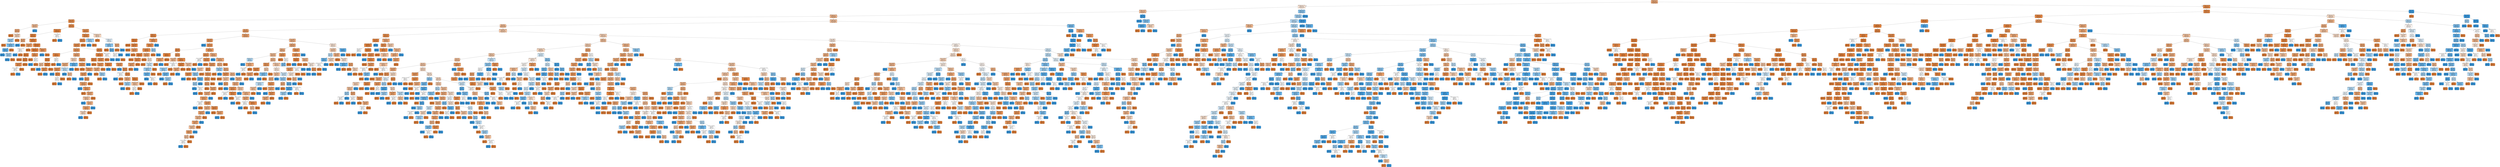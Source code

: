 digraph Tree {
node [shape=box, style="filled, rounded", color="black", fontname=helvetica] ;
edge [fontname=helvetica] ;
0 [label="relationship <= 0.5\ngini = 0.36\nsamples = 12219\nvalue = [9303, 2916]\nclass = True", fillcolor="#e58139af"] ;
1 [label="education_num <= 12.5\ngini = 0.49\nsamples = 4917\nvalue = [2727, 2190]\nclass = True", fillcolor="#e5813932"] ;
0 -> 1 [labeldistance=2.5, labelangle=45, headlabel="True"] ;
2 [label="capial_gain <= 5095.5\ngini = 0.44\nsamples = 3406\nvalue = [2290, 1116]\nclass = True", fillcolor="#e5813983"] ;
1 -> 2 ;
3 [label="education_num <= 8.5\ngini = 0.42\nsamples = 3242\nvalue = [2286, 956]\nclass = True", fillcolor="#e5813994"] ;
2 -> 3 ;
4 [label="fnlwgt <= 43979.0\ngini = 0.18\nsamples = 544\nvalue = [490, 54]\nclass = True", fillcolor="#e58139e3"] ;
3 -> 4 ;
5 [label="fnlwgt <= 42853.0\ngini = 0.43\nsamples = 29\nvalue = [20, 9]\nclass = True", fillcolor="#e581398c"] ;
4 -> 5 ;
6 [label="age <= 50.0\ngini = 0.36\nsamples = 26\nvalue = [20, 6]\nclass = True", fillcolor="#e58139b3"] ;
5 -> 6 ;
7 [label="gini = 0.0\nsamples = 11\nvalue = [11, 0]\nclass = True", fillcolor="#e58139ff"] ;
6 -> 7 ;
8 [label="fnlwgt <= 35929.0\ngini = 0.48\nsamples = 15\nvalue = [9, 6]\nclass = True", fillcolor="#e5813955"] ;
6 -> 8 ;
9 [label="fnlwgt <= 24069.5\ngini = 0.44\nsamples = 9\nvalue = [3, 6]\nclass = false", fillcolor="#399de57f"] ;
8 -> 9 ;
10 [label="gini = 0.0\nsamples = 1\nvalue = [1, 0]\nclass = True", fillcolor="#e58139ff"] ;
9 -> 10 ;
11 [label="hours_per_week <= 52.5\ngini = 0.38\nsamples = 8\nvalue = [2, 6]\nclass = false", fillcolor="#399de5aa"] ;
9 -> 11 ;
12 [label="occupation <= 7.5\ngini = 0.24\nsamples = 7\nvalue = [1, 6]\nclass = false", fillcolor="#399de5d4"] ;
11 -> 12 ;
13 [label="gini = 0.0\nsamples = 4\nvalue = [0, 4]\nclass = false", fillcolor="#399de5ff"] ;
12 -> 13 ;
14 [label="fnlwgt <= 30681.0\ngini = 0.44\nsamples = 3\nvalue = [1, 2]\nclass = false", fillcolor="#399de57f"] ;
12 -> 14 ;
15 [label="gini = 0.0\nsamples = 2\nvalue = [0, 2]\nclass = false", fillcolor="#399de5ff"] ;
14 -> 15 ;
16 [label="gini = 0.0\nsamples = 1\nvalue = [1, 0]\nclass = True", fillcolor="#e58139ff"] ;
14 -> 16 ;
17 [label="gini = 0.0\nsamples = 1\nvalue = [1, 0]\nclass = True", fillcolor="#e58139ff"] ;
11 -> 17 ;
18 [label="gini = 0.0\nsamples = 6\nvalue = [6, 0]\nclass = True", fillcolor="#e58139ff"] ;
8 -> 18 ;
19 [label="gini = 0.0\nsamples = 3\nvalue = [0, 3]\nclass = false", fillcolor="#399de5ff"] ;
5 -> 19 ;
20 [label="age <= 37.5\ngini = 0.16\nsamples = 515\nvalue = [470, 45]\nclass = True", fillcolor="#e58139e7"] ;
4 -> 20 ;
21 [label="capital_loss <= 1765.0\ngini = 0.07\nsamples = 169\nvalue = [163, 6]\nclass = True", fillcolor="#e58139f6"] ;
20 -> 21 ;
22 [label="occupation <= 2.0\ngini = 0.06\nsamples = 167\nvalue = [162, 5]\nclass = True", fillcolor="#e58139f7"] ;
21 -> 22 ;
23 [label="age <= 28.0\ngini = 0.38\nsamples = 4\nvalue = [3, 1]\nclass = True", fillcolor="#e58139aa"] ;
22 -> 23 ;
24 [label="gini = 0.0\nsamples = 1\nvalue = [0, 1]\nclass = false", fillcolor="#399de5ff"] ;
23 -> 24 ;
25 [label="gini = 0.0\nsamples = 3\nvalue = [3, 0]\nclass = True", fillcolor="#e58139ff"] ;
23 -> 25 ;
26 [label="native_country <= 0.5\ngini = 0.05\nsamples = 163\nvalue = [159, 4]\nclass = True", fillcolor="#e58139f9"] ;
22 -> 26 ;
27 [label="fnlwgt <= 102071.5\ngini = 0.32\nsamples = 5\nvalue = [4, 1]\nclass = True", fillcolor="#e58139bf"] ;
26 -> 27 ;
28 [label="occupation <= 7.5\ngini = 0.5\nsamples = 2\nvalue = [1, 1]\nclass = True", fillcolor="#e5813900"] ;
27 -> 28 ;
29 [label="gini = 0.0\nsamples = 1\nvalue = [0, 1]\nclass = false", fillcolor="#399de5ff"] ;
28 -> 29 ;
30 [label="gini = 0.0\nsamples = 1\nvalue = [1, 0]\nclass = True", fillcolor="#e58139ff"] ;
28 -> 30 ;
31 [label="gini = 0.0\nsamples = 3\nvalue = [3, 0]\nclass = True", fillcolor="#e58139ff"] ;
27 -> 31 ;
32 [label="capial_gain <= 2841.5\ngini = 0.04\nsamples = 158\nvalue = [155, 3]\nclass = True", fillcolor="#e58139fa"] ;
26 -> 32 ;
33 [label="education_num <= 7.5\ngini = 0.03\nsamples = 151\nvalue = [149, 2]\nclass = True", fillcolor="#e58139fc"] ;
32 -> 33 ;
34 [label="age <= 33.5\ngini = 0.01\nsamples = 142\nvalue = [141, 1]\nclass = True", fillcolor="#e58139fd"] ;
33 -> 34 ;
35 [label="gini = 0.0\nsamples = 103\nvalue = [103, 0]\nclass = True", fillcolor="#e58139ff"] ;
34 -> 35 ;
36 [label="age <= 34.5\ngini = 0.05\nsamples = 39\nvalue = [38, 1]\nclass = True", fillcolor="#e58139f8"] ;
34 -> 36 ;
37 [label="fnlwgt <= 163130.0\ngini = 0.2\nsamples = 9\nvalue = [8, 1]\nclass = True", fillcolor="#e58139df"] ;
36 -> 37 ;
38 [label="fnlwgt <= 132051.0\ngini = 0.5\nsamples = 2\nvalue = [1, 1]\nclass = True", fillcolor="#e5813900"] ;
37 -> 38 ;
39 [label="gini = 0.0\nsamples = 1\nvalue = [1, 0]\nclass = True", fillcolor="#e58139ff"] ;
38 -> 39 ;
40 [label="gini = 0.0\nsamples = 1\nvalue = [0, 1]\nclass = false", fillcolor="#399de5ff"] ;
38 -> 40 ;
41 [label="gini = 0.0\nsamples = 7\nvalue = [7, 0]\nclass = True", fillcolor="#e58139ff"] ;
37 -> 41 ;
42 [label="gini = 0.0\nsamples = 30\nvalue = [30, 0]\nclass = True", fillcolor="#e58139ff"] ;
36 -> 42 ;
43 [label="occupation <= 10.5\ngini = 0.2\nsamples = 9\nvalue = [8, 1]\nclass = True", fillcolor="#e58139df"] ;
33 -> 43 ;
44 [label="gini = 0.0\nsamples = 7\nvalue = [7, 0]\nclass = True", fillcolor="#e58139ff"] ;
43 -> 44 ;
45 [label="age <= 29.5\ngini = 0.5\nsamples = 2\nvalue = [1, 1]\nclass = True", fillcolor="#e5813900"] ;
43 -> 45 ;
46 [label="gini = 0.0\nsamples = 1\nvalue = [0, 1]\nclass = false", fillcolor="#399de5ff"] ;
45 -> 46 ;
47 [label="gini = 0.0\nsamples = 1\nvalue = [1, 0]\nclass = True", fillcolor="#e58139ff"] ;
45 -> 47 ;
48 [label="capial_gain <= 3120.0\ngini = 0.24\nsamples = 7\nvalue = [6, 1]\nclass = True", fillcolor="#e58139d4"] ;
32 -> 48 ;
49 [label="gini = 0.0\nsamples = 1\nvalue = [0, 1]\nclass = false", fillcolor="#399de5ff"] ;
48 -> 49 ;
50 [label="gini = 0.0\nsamples = 6\nvalue = [6, 0]\nclass = True", fillcolor="#e58139ff"] ;
48 -> 50 ;
51 [label="fnlwgt <= 244706.0\ngini = 0.5\nsamples = 2\nvalue = [1, 1]\nclass = True", fillcolor="#e5813900"] ;
21 -> 51 ;
52 [label="gini = 0.0\nsamples = 1\nvalue = [1, 0]\nclass = True", fillcolor="#e58139ff"] ;
51 -> 52 ;
53 [label="gini = 0.0\nsamples = 1\nvalue = [0, 1]\nclass = false", fillcolor="#399de5ff"] ;
51 -> 53 ;
54 [label="fnlwgt <= 373369.5\ngini = 0.2\nsamples = 346\nvalue = [307, 39]\nclass = True", fillcolor="#e58139df"] ;
20 -> 54 ;
55 [label="capial_gain <= 4147.0\ngini = 0.18\nsamples = 331\nvalue = [298, 33]\nclass = True", fillcolor="#e58139e3"] ;
54 -> 55 ;
56 [label="age <= 64.5\ngini = 0.17\nsamples = 328\nvalue = [297, 31]\nclass = True", fillcolor="#e58139e4"] ;
55 -> 56 ;
57 [label="fnlwgt <= 180423.5\ngini = 0.2\nsamples = 282\nvalue = [251, 31]\nclass = True", fillcolor="#e58139e0"] ;
56 -> 57 ;
58 [label="fnlwgt <= 117166.0\ngini = 0.26\nsamples = 137\nvalue = [116, 21]\nclass = True", fillcolor="#e58139d1"] ;
57 -> 58 ;
59 [label="education_num <= 7.5\ngini = 0.1\nsamples = 55\nvalue = [52, 3]\nclass = True", fillcolor="#e58139f0"] ;
58 -> 59 ;
60 [label="age <= 40.5\ngini = 0.07\nsamples = 53\nvalue = [51, 2]\nclass = True", fillcolor="#e58139f5"] ;
59 -> 60 ;
61 [label="age <= 39.5\ngini = 0.44\nsamples = 3\nvalue = [2, 1]\nclass = True", fillcolor="#e581397f"] ;
60 -> 61 ;
62 [label="gini = 0.0\nsamples = 2\nvalue = [2, 0]\nclass = True", fillcolor="#e58139ff"] ;
61 -> 62 ;
63 [label="gini = 0.0\nsamples = 1\nvalue = [0, 1]\nclass = false", fillcolor="#399de5ff"] ;
61 -> 63 ;
64 [label="fnlwgt <= 75573.5\ngini = 0.04\nsamples = 50\nvalue = [49, 1]\nclass = True", fillcolor="#e58139fa"] ;
60 -> 64 ;
65 [label="fnlwgt <= 72641.5\ngini = 0.2\nsamples = 9\nvalue = [8, 1]\nclass = True", fillcolor="#e58139df"] ;
64 -> 65 ;
66 [label="gini = 0.0\nsamples = 8\nvalue = [8, 0]\nclass = True", fillcolor="#e58139ff"] ;
65 -> 66 ;
67 [label="gini = 0.0\nsamples = 1\nvalue = [0, 1]\nclass = false", fillcolor="#399de5ff"] ;
65 -> 67 ;
68 [label="gini = 0.0\nsamples = 41\nvalue = [41, 0]\nclass = True", fillcolor="#e58139ff"] ;
64 -> 68 ;
69 [label="age <= 52.5\ngini = 0.5\nsamples = 2\nvalue = [1, 1]\nclass = True", fillcolor="#e5813900"] ;
59 -> 69 ;
70 [label="gini = 0.0\nsamples = 1\nvalue = [1, 0]\nclass = True", fillcolor="#e58139ff"] ;
69 -> 70 ;
71 [label="gini = 0.0\nsamples = 1\nvalue = [0, 1]\nclass = false", fillcolor="#399de5ff"] ;
69 -> 71 ;
72 [label="fnlwgt <= 136260.0\ngini = 0.34\nsamples = 82\nvalue = [64, 18]\nclass = True", fillcolor="#e58139b7"] ;
58 -> 72 ;
73 [label="occupation <= 11.5\ngini = 0.48\nsamples = 25\nvalue = [15, 10]\nclass = True", fillcolor="#e5813955"] ;
72 -> 73 ;
74 [label="fnlwgt <= 131283.0\ngini = 0.39\nsamples = 19\nvalue = [14, 5]\nclass = True", fillcolor="#e58139a4"] ;
73 -> 74 ;
75 [label="fnlwgt <= 117402.0\ngini = 0.24\nsamples = 14\nvalue = [12, 2]\nclass = True", fillcolor="#e58139d4"] ;
74 -> 75 ;
76 [label="gini = 0.0\nsamples = 1\nvalue = [0, 1]\nclass = false", fillcolor="#399de5ff"] ;
75 -> 76 ;
77 [label="race <= 2.5\ngini = 0.14\nsamples = 13\nvalue = [12, 1]\nclass = True", fillcolor="#e58139ea"] ;
75 -> 77 ;
78 [label="age <= 47.5\ngini = 0.5\nsamples = 2\nvalue = [1, 1]\nclass = True", fillcolor="#e5813900"] ;
77 -> 78 ;
79 [label="gini = 0.0\nsamples = 1\nvalue = [1, 0]\nclass = True", fillcolor="#e58139ff"] ;
78 -> 79 ;
80 [label="gini = 0.0\nsamples = 1\nvalue = [0, 1]\nclass = false", fillcolor="#399de5ff"] ;
78 -> 80 ;
81 [label="gini = 0.0\nsamples = 11\nvalue = [11, 0]\nclass = True", fillcolor="#e58139ff"] ;
77 -> 81 ;
82 [label="education_num <= 5.5\ngini = 0.48\nsamples = 5\nvalue = [2, 3]\nclass = false", fillcolor="#399de555"] ;
74 -> 82 ;
83 [label="gini = 0.0\nsamples = 2\nvalue = [0, 2]\nclass = false", fillcolor="#399de5ff"] ;
82 -> 83 ;
84 [label="age <= 60.5\ngini = 0.44\nsamples = 3\nvalue = [2, 1]\nclass = True", fillcolor="#e581397f"] ;
82 -> 84 ;
85 [label="gini = 0.0\nsamples = 2\nvalue = [2, 0]\nclass = True", fillcolor="#e58139ff"] ;
84 -> 85 ;
86 [label="gini = 0.0\nsamples = 1\nvalue = [0, 1]\nclass = false", fillcolor="#399de5ff"] ;
84 -> 86 ;
87 [label="hours_per_week <= 65.0\ngini = 0.28\nsamples = 6\nvalue = [1, 5]\nclass = false", fillcolor="#399de5cc"] ;
73 -> 87 ;
88 [label="gini = 0.0\nsamples = 5\nvalue = [0, 5]\nclass = false", fillcolor="#399de5ff"] ;
87 -> 88 ;
89 [label="gini = 0.0\nsamples = 1\nvalue = [1, 0]\nclass = True", fillcolor="#e58139ff"] ;
87 -> 89 ;
90 [label="fnlwgt <= 180058.0\ngini = 0.24\nsamples = 57\nvalue = [49, 8]\nclass = True", fillcolor="#e58139d5"] ;
72 -> 90 ;
91 [label="fnlwgt <= 157629.5\ngini = 0.22\nsamples = 56\nvalue = [49, 7]\nclass = True", fillcolor="#e58139db"] ;
90 -> 91 ;
92 [label="gini = 0.0\nsamples = 19\nvalue = [19, 0]\nclass = True", fillcolor="#e58139ff"] ;
91 -> 92 ;
93 [label="capital_loss <= 1779.5\ngini = 0.31\nsamples = 37\nvalue = [30, 7]\nclass = True", fillcolor="#e58139c4"] ;
91 -> 93 ;
94 [label="fnlwgt <= 158440.0\ngini = 0.28\nsamples = 36\nvalue = [30, 6]\nclass = True", fillcolor="#e58139cc"] ;
93 -> 94 ;
95 [label="gini = 0.0\nsamples = 1\nvalue = [0, 1]\nclass = false", fillcolor="#399de5ff"] ;
94 -> 95 ;
96 [label="age <= 54.5\ngini = 0.24\nsamples = 35\nvalue = [30, 5]\nclass = True", fillcolor="#e58139d4"] ;
94 -> 96 ;
97 [label="education_num <= 3.0\ngini = 0.32\nsamples = 25\nvalue = [20, 5]\nclass = True", fillcolor="#e58139bf"] ;
96 -> 97 ;
98 [label="gini = 0.0\nsamples = 1\nvalue = [0, 1]\nclass = false", fillcolor="#399de5ff"] ;
97 -> 98 ;
99 [label="education_num <= 4.5\ngini = 0.28\nsamples = 24\nvalue = [20, 4]\nclass = True", fillcolor="#e58139cc"] ;
97 -> 99 ;
100 [label="gini = 0.0\nsamples = 7\nvalue = [7, 0]\nclass = True", fillcolor="#e58139ff"] ;
99 -> 100 ;
101 [label="fnlwgt <= 175657.5\ngini = 0.36\nsamples = 17\nvalue = [13, 4]\nclass = True", fillcolor="#e58139b1"] ;
99 -> 101 ;
102 [label="education_num <= 5.5\ngini = 0.44\nsamples = 12\nvalue = [8, 4]\nclass = True", fillcolor="#e581397f"] ;
101 -> 102 ;
103 [label="gini = 0.0\nsamples = 1\nvalue = [0, 1]\nclass = false", fillcolor="#399de5ff"] ;
102 -> 103 ;
104 [label="fnlwgt <= 175335.0\ngini = 0.4\nsamples = 11\nvalue = [8, 3]\nclass = True", fillcolor="#e581399f"] ;
102 -> 104 ;
105 [label="education_num <= 6.5\ngini = 0.32\nsamples = 10\nvalue = [8, 2]\nclass = True", fillcolor="#e58139bf"] ;
104 -> 105 ;
106 [label="fnlwgt <= 173027.5\ngini = 0.48\nsamples = 5\nvalue = [3, 2]\nclass = True", fillcolor="#e5813955"] ;
105 -> 106 ;
107 [label="gini = 0.0\nsamples = 2\nvalue = [0, 2]\nclass = false", fillcolor="#399de5ff"] ;
106 -> 107 ;
108 [label="gini = 0.0\nsamples = 3\nvalue = [3, 0]\nclass = True", fillcolor="#e58139ff"] ;
106 -> 108 ;
109 [label="gini = 0.0\nsamples = 5\nvalue = [5, 0]\nclass = True", fillcolor="#e58139ff"] ;
105 -> 109 ;
110 [label="gini = 0.0\nsamples = 1\nvalue = [0, 1]\nclass = false", fillcolor="#399de5ff"] ;
104 -> 110 ;
111 [label="gini = 0.0\nsamples = 5\nvalue = [5, 0]\nclass = True", fillcolor="#e58139ff"] ;
101 -> 111 ;
112 [label="gini = 0.0\nsamples = 10\nvalue = [10, 0]\nclass = True", fillcolor="#e58139ff"] ;
96 -> 112 ;
113 [label="gini = 0.0\nsamples = 1\nvalue = [0, 1]\nclass = false", fillcolor="#399de5ff"] ;
93 -> 113 ;
114 [label="gini = 0.0\nsamples = 1\nvalue = [0, 1]\nclass = false", fillcolor="#399de5ff"] ;
90 -> 114 ;
115 [label="age <= 63.5\ngini = 0.13\nsamples = 145\nvalue = [135, 10]\nclass = True", fillcolor="#e58139ec"] ;
57 -> 115 ;
116 [label="education_num <= 5.5\ngini = 0.12\nsamples = 143\nvalue = [134, 9]\nclass = True", fillcolor="#e58139ee"] ;
115 -> 116 ;
117 [label="workclass <= 4.5\ngini = 0.05\nsamples = 76\nvalue = [74, 2]\nclass = True", fillcolor="#e58139f8"] ;
116 -> 117 ;
118 [label="gini = 0.0\nsamples = 62\nvalue = [62, 0]\nclass = True", fillcolor="#e58139ff"] ;
117 -> 118 ;
119 [label="fnlwgt <= 247353.5\ngini = 0.24\nsamples = 14\nvalue = [12, 2]\nclass = True", fillcolor="#e58139d4"] ;
117 -> 119 ;
120 [label="fnlwgt <= 239327.0\ngini = 0.38\nsamples = 8\nvalue = [6, 2]\nclass = True", fillcolor="#e58139aa"] ;
119 -> 120 ;
121 [label="gini = 0.0\nsamples = 5\nvalue = [5, 0]\nclass = True", fillcolor="#e58139ff"] ;
120 -> 121 ;
122 [label="occupation <= 3.5\ngini = 0.44\nsamples = 3\nvalue = [1, 2]\nclass = false", fillcolor="#399de57f"] ;
120 -> 122 ;
123 [label="gini = 0.0\nsamples = 1\nvalue = [1, 0]\nclass = True", fillcolor="#e58139ff"] ;
122 -> 123 ;
124 [label="gini = 0.0\nsamples = 2\nvalue = [0, 2]\nclass = false", fillcolor="#399de5ff"] ;
122 -> 124 ;
125 [label="gini = 0.0\nsamples = 6\nvalue = [6, 0]\nclass = True", fillcolor="#e58139ff"] ;
119 -> 125 ;
126 [label="fnlwgt <= 209753.5\ngini = 0.19\nsamples = 67\nvalue = [60, 7]\nclass = True", fillcolor="#e58139e1"] ;
116 -> 126 ;
127 [label="native_country <= 8.0\ngini = 0.07\nsamples = 28\nvalue = [27, 1]\nclass = True", fillcolor="#e58139f6"] ;
126 -> 127 ;
128 [label="gini = 0.0\nsamples = 1\nvalue = [0, 1]\nclass = false", fillcolor="#399de5ff"] ;
127 -> 128 ;
129 [label="gini = 0.0\nsamples = 27\nvalue = [27, 0]\nclass = True", fillcolor="#e58139ff"] ;
127 -> 129 ;
130 [label="fnlwgt <= 223600.0\ngini = 0.26\nsamples = 39\nvalue = [33, 6]\nclass = True", fillcolor="#e58139d1"] ;
126 -> 130 ;
131 [label="gini = 0.0\nsamples = 2\nvalue = [0, 2]\nclass = false", fillcolor="#399de5ff"] ;
130 -> 131 ;
132 [label="age <= 39.5\ngini = 0.19\nsamples = 37\nvalue = [33, 4]\nclass = True", fillcolor="#e58139e0"] ;
130 -> 132 ;
133 [label="capial_gain <= 1317.5\ngini = 0.5\nsamples = 2\nvalue = [1, 1]\nclass = True", fillcolor="#e5813900"] ;
132 -> 133 ;
134 [label="gini = 0.0\nsamples = 1\nvalue = [0, 1]\nclass = false", fillcolor="#399de5ff"] ;
133 -> 134 ;
135 [label="gini = 0.0\nsamples = 1\nvalue = [1, 0]\nclass = True", fillcolor="#e58139ff"] ;
133 -> 135 ;
136 [label="race <= 3.0\ngini = 0.16\nsamples = 35\nvalue = [32, 3]\nclass = True", fillcolor="#e58139e7"] ;
132 -> 136 ;
137 [label="occupation <= 11.0\ngini = 0.38\nsamples = 8\nvalue = [6, 2]\nclass = True", fillcolor="#e58139aa"] ;
136 -> 137 ;
138 [label="gini = 0.0\nsamples = 5\nvalue = [5, 0]\nclass = True", fillcolor="#e58139ff"] ;
137 -> 138 ;
139 [label="fnlwgt <= 305109.0\ngini = 0.44\nsamples = 3\nvalue = [1, 2]\nclass = false", fillcolor="#399de57f"] ;
137 -> 139 ;
140 [label="gini = 0.0\nsamples = 2\nvalue = [0, 2]\nclass = false", fillcolor="#399de5ff"] ;
139 -> 140 ;
141 [label="gini = 0.0\nsamples = 1\nvalue = [1, 0]\nclass = True", fillcolor="#e58139ff"] ;
139 -> 141 ;
142 [label="occupation <= 2.0\ngini = 0.07\nsamples = 27\nvalue = [26, 1]\nclass = True", fillcolor="#e58139f5"] ;
136 -> 142 ;
143 [label="capial_gain <= 1203.5\ngini = 0.44\nsamples = 3\nvalue = [2, 1]\nclass = True", fillcolor="#e581397f"] ;
142 -> 143 ;
144 [label="age <= 43.0\ngini = 0.5\nsamples = 2\nvalue = [1, 1]\nclass = True", fillcolor="#e5813900"] ;
143 -> 144 ;
145 [label="gini = 0.0\nsamples = 1\nvalue = [1, 0]\nclass = True", fillcolor="#e58139ff"] ;
144 -> 145 ;
146 [label="gini = 0.0\nsamples = 1\nvalue = [0, 1]\nclass = false", fillcolor="#399de5ff"] ;
144 -> 146 ;
147 [label="gini = 0.0\nsamples = 1\nvalue = [1, 0]\nclass = True", fillcolor="#e58139ff"] ;
143 -> 147 ;
148 [label="gini = 0.0\nsamples = 24\nvalue = [24, 0]\nclass = True", fillcolor="#e58139ff"] ;
142 -> 148 ;
149 [label="fnlwgt <= 213067.5\ngini = 0.5\nsamples = 2\nvalue = [1, 1]\nclass = True", fillcolor="#e5813900"] ;
115 -> 149 ;
150 [label="gini = 0.0\nsamples = 1\nvalue = [1, 0]\nclass = True", fillcolor="#e58139ff"] ;
149 -> 150 ;
151 [label="gini = 0.0\nsamples = 1\nvalue = [0, 1]\nclass = false", fillcolor="#399de5ff"] ;
149 -> 151 ;
152 [label="gini = 0.0\nsamples = 46\nvalue = [46, 0]\nclass = True", fillcolor="#e58139ff"] ;
56 -> 152 ;
153 [label="hours_per_week <= 55.0\ngini = 0.44\nsamples = 3\nvalue = [1, 2]\nclass = false", fillcolor="#399de57f"] ;
55 -> 153 ;
154 [label="gini = 0.0\nsamples = 2\nvalue = [0, 2]\nclass = false", fillcolor="#399de5ff"] ;
153 -> 154 ;
155 [label="gini = 0.0\nsamples = 1\nvalue = [1, 0]\nclass = True", fillcolor="#e58139ff"] ;
153 -> 155 ;
156 [label="native_country <= 31.5\ngini = 0.48\nsamples = 15\nvalue = [9, 6]\nclass = True", fillcolor="#e5813955"] ;
54 -> 156 ;
157 [label="gini = 0.0\nsamples = 4\nvalue = [4, 0]\nclass = True", fillcolor="#e58139ff"] ;
156 -> 157 ;
158 [label="occupation <= 10.0\ngini = 0.5\nsamples = 11\nvalue = [5, 6]\nclass = false", fillcolor="#399de52a"] ;
156 -> 158 ;
159 [label="hours_per_week <= 32.5\ngini = 0.41\nsamples = 7\nvalue = [2, 5]\nclass = false", fillcolor="#399de599"] ;
158 -> 159 ;
160 [label="gini = 0.0\nsamples = 1\nvalue = [1, 0]\nclass = True", fillcolor="#e58139ff"] ;
159 -> 160 ;
161 [label="age <= 42.5\ngini = 0.28\nsamples = 6\nvalue = [1, 5]\nclass = false", fillcolor="#399de5cc"] ;
159 -> 161 ;
162 [label="age <= 38.5\ngini = 0.5\nsamples = 2\nvalue = [1, 1]\nclass = True", fillcolor="#e5813900"] ;
161 -> 162 ;
163 [label="gini = 0.0\nsamples = 1\nvalue = [0, 1]\nclass = false", fillcolor="#399de5ff"] ;
162 -> 163 ;
164 [label="gini = 0.0\nsamples = 1\nvalue = [1, 0]\nclass = True", fillcolor="#e58139ff"] ;
162 -> 164 ;
165 [label="gini = 0.0\nsamples = 4\nvalue = [0, 4]\nclass = false", fillcolor="#399de5ff"] ;
161 -> 165 ;
166 [label="age <= 53.0\ngini = 0.38\nsamples = 4\nvalue = [3, 1]\nclass = True", fillcolor="#e58139aa"] ;
158 -> 166 ;
167 [label="gini = 0.0\nsamples = 3\nvalue = [3, 0]\nclass = True", fillcolor="#e58139ff"] ;
166 -> 167 ;
168 [label="gini = 0.0\nsamples = 1\nvalue = [0, 1]\nclass = false", fillcolor="#399de5ff"] ;
166 -> 168 ;
169 [label="capital_loss <= 1782.5\ngini = 0.45\nsamples = 2698\nvalue = [1796, 902]\nclass = True", fillcolor="#e581397f"] ;
3 -> 169 ;
170 [label="age <= 33.5\ngini = 0.43\nsamples = 2589\nvalue = [1770, 819]\nclass = True", fillcolor="#e5813989"] ;
169 -> 170 ;
171 [label="age <= 26.5\ngini = 0.29\nsamples = 632\nvalue = [519, 113]\nclass = True", fillcolor="#e58139c7"] ;
170 -> 171 ;
172 [label="occupation <= 7.5\ngini = 0.13\nsamples = 143\nvalue = [133, 10]\nclass = True", fillcolor="#e58139ec"] ;
171 -> 172 ;
173 [label="occupation <= 6.5\ngini = 0.02\nsamples = 80\nvalue = [79, 1]\nclass = True", fillcolor="#e58139fc"] ;
172 -> 173 ;
174 [label="gini = 0.0\nsamples = 64\nvalue = [64, 0]\nclass = True", fillcolor="#e58139ff"] ;
173 -> 174 ;
175 [label="fnlwgt <= 228504.0\ngini = 0.12\nsamples = 16\nvalue = [15, 1]\nclass = True", fillcolor="#e58139ee"] ;
173 -> 175 ;
176 [label="gini = 0.0\nsamples = 10\nvalue = [10, 0]\nclass = True", fillcolor="#e58139ff"] ;
175 -> 176 ;
177 [label="fnlwgt <= 236272.5\ngini = 0.28\nsamples = 6\nvalue = [5, 1]\nclass = True", fillcolor="#e58139cc"] ;
175 -> 177 ;
178 [label="gini = 0.0\nsamples = 1\nvalue = [0, 1]\nclass = false", fillcolor="#399de5ff"] ;
177 -> 178 ;
179 [label="gini = 0.0\nsamples = 5\nvalue = [5, 0]\nclass = True", fillcolor="#e58139ff"] ;
177 -> 179 ;
180 [label="hours_per_week <= 67.5\ngini = 0.24\nsamples = 63\nvalue = [54, 9]\nclass = True", fillcolor="#e58139d4"] ;
172 -> 180 ;
181 [label="capial_gain <= 1551.5\ngini = 0.2\nsamples = 61\nvalue = [54, 7]\nclass = True", fillcolor="#e58139de"] ;
180 -> 181 ;
182 [label="hours_per_week <= 43.5\ngini = 0.16\nsamples = 58\nvalue = [53, 5]\nclass = True", fillcolor="#e58139e7"] ;
181 -> 182 ;
183 [label="occupation <= 13.5\ngini = 0.05\nsamples = 38\nvalue = [37, 1]\nclass = True", fillcolor="#e58139f8"] ;
182 -> 183 ;
184 [label="gini = 0.0\nsamples = 27\nvalue = [27, 0]\nclass = True", fillcolor="#e58139ff"] ;
183 -> 184 ;
185 [label="fnlwgt <= 144240.5\ngini = 0.17\nsamples = 11\nvalue = [10, 1]\nclass = True", fillcolor="#e58139e6"] ;
183 -> 185 ;
186 [label="fnlwgt <= 121527.5\ngini = 0.32\nsamples = 5\nvalue = [4, 1]\nclass = True", fillcolor="#e58139bf"] ;
185 -> 186 ;
187 [label="gini = 0.0\nsamples = 4\nvalue = [4, 0]\nclass = True", fillcolor="#e58139ff"] ;
186 -> 187 ;
188 [label="gini = 0.0\nsamples = 1\nvalue = [0, 1]\nclass = false", fillcolor="#399de5ff"] ;
186 -> 188 ;
189 [label="gini = 0.0\nsamples = 6\nvalue = [6, 0]\nclass = True", fillcolor="#e58139ff"] ;
185 -> 189 ;
190 [label="fnlwgt <= 152514.0\ngini = 0.32\nsamples = 20\nvalue = [16, 4]\nclass = True", fillcolor="#e58139bf"] ;
182 -> 190 ;
191 [label="gini = 0.0\nsamples = 11\nvalue = [11, 0]\nclass = True", fillcolor="#e58139ff"] ;
190 -> 191 ;
192 [label="age <= 23.5\ngini = 0.49\nsamples = 9\nvalue = [5, 4]\nclass = True", fillcolor="#e5813933"] ;
190 -> 192 ;
193 [label="gini = 0.0\nsamples = 2\nvalue = [2, 0]\nclass = True", fillcolor="#e58139ff"] ;
192 -> 193 ;
194 [label="fnlwgt <= 266745.5\ngini = 0.49\nsamples = 7\nvalue = [3, 4]\nclass = false", fillcolor="#399de540"] ;
192 -> 194 ;
195 [label="hours_per_week <= 58.5\ngini = 0.44\nsamples = 6\nvalue = [2, 4]\nclass = false", fillcolor="#399de57f"] ;
194 -> 195 ;
196 [label="fnlwgt <= 201649.5\ngini = 0.32\nsamples = 5\nvalue = [1, 4]\nclass = false", fillcolor="#399de5bf"] ;
195 -> 196 ;
197 [label="gini = 0.0\nsamples = 3\nvalue = [0, 3]\nclass = false", fillcolor="#399de5ff"] ;
196 -> 197 ;
198 [label="occupation <= 10.0\ngini = 0.5\nsamples = 2\nvalue = [1, 1]\nclass = True", fillcolor="#e5813900"] ;
196 -> 198 ;
199 [label="gini = 0.0\nsamples = 1\nvalue = [0, 1]\nclass = false", fillcolor="#399de5ff"] ;
198 -> 199 ;
200 [label="gini = 0.0\nsamples = 1\nvalue = [1, 0]\nclass = True", fillcolor="#e58139ff"] ;
198 -> 200 ;
201 [label="gini = 0.0\nsamples = 1\nvalue = [1, 0]\nclass = True", fillcolor="#e58139ff"] ;
195 -> 201 ;
202 [label="gini = 0.0\nsamples = 1\nvalue = [1, 0]\nclass = True", fillcolor="#e58139ff"] ;
194 -> 202 ;
203 [label="age <= 25.5\ngini = 0.44\nsamples = 3\nvalue = [1, 2]\nclass = false", fillcolor="#399de57f"] ;
181 -> 203 ;
204 [label="gini = 0.0\nsamples = 1\nvalue = [1, 0]\nclass = True", fillcolor="#e58139ff"] ;
203 -> 204 ;
205 [label="gini = 0.0\nsamples = 2\nvalue = [0, 2]\nclass = false", fillcolor="#399de5ff"] ;
203 -> 205 ;
206 [label="gini = 0.0\nsamples = 2\nvalue = [0, 2]\nclass = false", fillcolor="#399de5ff"] ;
180 -> 206 ;
207 [label="education_num <= 9.5\ngini = 0.33\nsamples = 489\nvalue = [386, 103]\nclass = True", fillcolor="#e58139bb"] ;
171 -> 207 ;
208 [label="fnlwgt <= 30996.5\ngini = 0.26\nsamples = 271\nvalue = [229, 42]\nclass = True", fillcolor="#e58139d0"] ;
207 -> 208 ;
209 [label="gini = 0.0\nsamples = 2\nvalue = [0, 2]\nclass = false", fillcolor="#399de5ff"] ;
208 -> 209 ;
210 [label="occupation <= 3.5\ngini = 0.25\nsamples = 269\nvalue = [229, 40]\nclass = True", fillcolor="#e58139d2"] ;
208 -> 210 ;
211 [label="age <= 30.5\ngini = 0.15\nsamples = 84\nvalue = [77, 7]\nclass = True", fillcolor="#e58139e8"] ;
210 -> 211 ;
212 [label="native_country <= 34.0\ngini = 0.05\nsamples = 41\nvalue = [40, 1]\nclass = True", fillcolor="#e58139f9"] ;
211 -> 212 ;
213 [label="native_country <= 27.5\ngini = 0.32\nsamples = 5\nvalue = [4, 1]\nclass = True", fillcolor="#e58139bf"] ;
212 -> 213 ;
214 [label="gini = 0.0\nsamples = 4\nvalue = [4, 0]\nclass = True", fillcolor="#e58139ff"] ;
213 -> 214 ;
215 [label="gini = 0.0\nsamples = 1\nvalue = [0, 1]\nclass = false", fillcolor="#399de5ff"] ;
213 -> 215 ;
216 [label="gini = 0.0\nsamples = 36\nvalue = [36, 0]\nclass = True", fillcolor="#e58139ff"] ;
212 -> 216 ;
217 [label="age <= 31.5\ngini = 0.24\nsamples = 43\nvalue = [37, 6]\nclass = True", fillcolor="#e58139d6"] ;
211 -> 217 ;
218 [label="fnlwgt <= 100209.0\ngini = 0.43\nsamples = 13\nvalue = [9, 4]\nclass = True", fillcolor="#e581398e"] ;
217 -> 218 ;
219 [label="gini = 0.0\nsamples = 5\nvalue = [5, 0]\nclass = True", fillcolor="#e58139ff"] ;
218 -> 219 ;
220 [label="hours_per_week <= 44.0\ngini = 0.5\nsamples = 8\nvalue = [4, 4]\nclass = True", fillcolor="#e5813900"] ;
218 -> 220 ;
221 [label="native_country <= 31.5\ngini = 0.44\nsamples = 6\nvalue = [2, 4]\nclass = false", fillcolor="#399de57f"] ;
220 -> 221 ;
222 [label="gini = 0.0\nsamples = 1\nvalue = [1, 0]\nclass = True", fillcolor="#e58139ff"] ;
221 -> 222 ;
223 [label="fnlwgt <= 191550.0\ngini = 0.32\nsamples = 5\nvalue = [1, 4]\nclass = false", fillcolor="#399de5bf"] ;
221 -> 223 ;
224 [label="gini = 0.0\nsamples = 2\nvalue = [0, 2]\nclass = false", fillcolor="#399de5ff"] ;
223 -> 224 ;
225 [label="fnlwgt <= 244149.0\ngini = 0.44\nsamples = 3\nvalue = [1, 2]\nclass = false", fillcolor="#399de57f"] ;
223 -> 225 ;
226 [label="gini = 0.0\nsamples = 1\nvalue = [1, 0]\nclass = True", fillcolor="#e58139ff"] ;
225 -> 226 ;
227 [label="gini = 0.0\nsamples = 2\nvalue = [0, 2]\nclass = false", fillcolor="#399de5ff"] ;
225 -> 227 ;
228 [label="gini = 0.0\nsamples = 2\nvalue = [2, 0]\nclass = True", fillcolor="#e58139ff"] ;
220 -> 228 ;
229 [label="hours_per_week <= 49.0\ngini = 0.12\nsamples = 30\nvalue = [28, 2]\nclass = True", fillcolor="#e58139ed"] ;
217 -> 229 ;
230 [label="fnlwgt <= 133669.0\ngini = 0.07\nsamples = 27\nvalue = [26, 1]\nclass = True", fillcolor="#e58139f5"] ;
229 -> 230 ;
231 [label="fnlwgt <= 124570.0\ngini = 0.38\nsamples = 4\nvalue = [3, 1]\nclass = True", fillcolor="#e58139aa"] ;
230 -> 231 ;
232 [label="gini = 0.0\nsamples = 3\nvalue = [3, 0]\nclass = True", fillcolor="#e58139ff"] ;
231 -> 232 ;
233 [label="gini = 0.0\nsamples = 1\nvalue = [0, 1]\nclass = false", fillcolor="#399de5ff"] ;
231 -> 233 ;
234 [label="gini = 0.0\nsamples = 23\nvalue = [23, 0]\nclass = True", fillcolor="#e58139ff"] ;
230 -> 234 ;
235 [label="fnlwgt <= 222134.5\ngini = 0.44\nsamples = 3\nvalue = [2, 1]\nclass = True", fillcolor="#e581397f"] ;
229 -> 235 ;
236 [label="gini = 0.0\nsamples = 2\nvalue = [2, 0]\nclass = True", fillcolor="#e58139ff"] ;
235 -> 236 ;
237 [label="gini = 0.0\nsamples = 1\nvalue = [0, 1]\nclass = false", fillcolor="#399de5ff"] ;
235 -> 237 ;
238 [label="hours_per_week <= 40.5\ngini = 0.29\nsamples = 185\nvalue = [152, 33]\nclass = True", fillcolor="#e58139c8"] ;
210 -> 238 ;
239 [label="occupation <= 4.5\ngini = 0.24\nsamples = 120\nvalue = [103, 17]\nclass = True", fillcolor="#e58139d5"] ;
238 -> 239 ;
240 [label="fnlwgt <= 199569.5\ngini = 0.5\nsamples = 6\nvalue = [3, 3]\nclass = True", fillcolor="#e5813900"] ;
239 -> 240 ;
241 [label="gini = 0.0\nsamples = 3\nvalue = [3, 0]\nclass = True", fillcolor="#e58139ff"] ;
240 -> 241 ;
242 [label="gini = 0.0\nsamples = 3\nvalue = [0, 3]\nclass = false", fillcolor="#399de5ff"] ;
240 -> 242 ;
243 [label="fnlwgt <= 131955.0\ngini = 0.22\nsamples = 114\nvalue = [100, 14]\nclass = True", fillcolor="#e58139db"] ;
239 -> 243 ;
244 [label="gini = 0.0\nsamples = 24\nvalue = [24, 0]\nclass = True", fillcolor="#e58139ff"] ;
243 -> 244 ;
245 [label="fnlwgt <= 163231.0\ngini = 0.26\nsamples = 90\nvalue = [76, 14]\nclass = True", fillcolor="#e58139d0"] ;
243 -> 245 ;
246 [label="fnlwgt <= 149163.0\ngini = 0.46\nsamples = 17\nvalue = [11, 6]\nclass = True", fillcolor="#e5813974"] ;
245 -> 246 ;
247 [label="fnlwgt <= 133094.5\ngini = 0.18\nsamples = 10\nvalue = [9, 1]\nclass = True", fillcolor="#e58139e3"] ;
246 -> 247 ;
248 [label="gini = 0.0\nsamples = 1\nvalue = [0, 1]\nclass = false", fillcolor="#399de5ff"] ;
247 -> 248 ;
249 [label="gini = 0.0\nsamples = 9\nvalue = [9, 0]\nclass = True", fillcolor="#e58139ff"] ;
247 -> 249 ;
250 [label="occupation <= 5.5\ngini = 0.41\nsamples = 7\nvalue = [2, 5]\nclass = false", fillcolor="#399de599"] ;
246 -> 250 ;
251 [label="gini = 0.0\nsamples = 1\nvalue = [1, 0]\nclass = True", fillcolor="#e58139ff"] ;
250 -> 251 ;
252 [label="occupation <= 9.5\ngini = 0.28\nsamples = 6\nvalue = [1, 5]\nclass = false", fillcolor="#399de5cc"] ;
250 -> 252 ;
253 [label="age <= 29.5\ngini = 0.44\nsamples = 3\nvalue = [1, 2]\nclass = false", fillcolor="#399de57f"] ;
252 -> 253 ;
254 [label="gini = 0.0\nsamples = 1\nvalue = [0, 1]\nclass = false", fillcolor="#399de5ff"] ;
253 -> 254 ;
255 [label="occupation <= 6.5\ngini = 0.5\nsamples = 2\nvalue = [1, 1]\nclass = True", fillcolor="#e5813900"] ;
253 -> 255 ;
256 [label="gini = 0.0\nsamples = 1\nvalue = [0, 1]\nclass = false", fillcolor="#399de5ff"] ;
255 -> 256 ;
257 [label="gini = 0.0\nsamples = 1\nvalue = [1, 0]\nclass = True", fillcolor="#e58139ff"] ;
255 -> 257 ;
258 [label="gini = 0.0\nsamples = 3\nvalue = [0, 3]\nclass = false", fillcolor="#399de5ff"] ;
252 -> 258 ;
259 [label="race <= 3.5\ngini = 0.2\nsamples = 73\nvalue = [65, 8]\nclass = True", fillcolor="#e58139e0"] ;
245 -> 259 ;
260 [label="gini = 0.0\nsamples = 15\nvalue = [15, 0]\nclass = True", fillcolor="#e58139ff"] ;
259 -> 260 ;
261 [label="occupation <= 12.5\ngini = 0.24\nsamples = 58\nvalue = [50, 8]\nclass = True", fillcolor="#e58139d6"] ;
259 -> 261 ;
262 [label="workclass <= 5.0\ngini = 0.28\nsamples = 48\nvalue = [40, 8]\nclass = True", fillcolor="#e58139cc"] ;
261 -> 262 ;
263 [label="age <= 27.5\ngini = 0.31\nsamples = 41\nvalue = [33, 8]\nclass = True", fillcolor="#e58139c1"] ;
262 -> 263 ;
264 [label="gini = 0.0\nsamples = 5\nvalue = [5, 0]\nclass = True", fillcolor="#e58139ff"] ;
263 -> 264 ;
265 [label="fnlwgt <= 350505.5\ngini = 0.35\nsamples = 36\nvalue = [28, 8]\nclass = True", fillcolor="#e58139b6"] ;
263 -> 265 ;
266 [label="fnlwgt <= 311611.0\ngini = 0.38\nsamples = 32\nvalue = [24, 8]\nclass = True", fillcolor="#e58139aa"] ;
265 -> 266 ;
267 [label="native_country <= 28.5\ngini = 0.32\nsamples = 30\nvalue = [24, 6]\nclass = True", fillcolor="#e58139bf"] ;
266 -> 267 ;
268 [label="fnlwgt <= 221360.5\ngini = 0.5\nsamples = 2\nvalue = [1, 1]\nclass = True", fillcolor="#e5813900"] ;
267 -> 268 ;
269 [label="gini = 0.0\nsamples = 1\nvalue = [0, 1]\nclass = false", fillcolor="#399de5ff"] ;
268 -> 269 ;
270 [label="gini = 0.0\nsamples = 1\nvalue = [1, 0]\nclass = True", fillcolor="#e58139ff"] ;
268 -> 270 ;
271 [label="fnlwgt <= 206557.5\ngini = 0.29\nsamples = 28\nvalue = [23, 5]\nclass = True", fillcolor="#e58139c8"] ;
267 -> 271 ;
272 [label="fnlwgt <= 205051.5\ngini = 0.39\nsamples = 15\nvalue = [11, 4]\nclass = True", fillcolor="#e58139a2"] ;
271 -> 272 ;
273 [label="fnlwgt <= 190144.0\ngini = 0.34\nsamples = 14\nvalue = [11, 3]\nclass = True", fillcolor="#e58139b9"] ;
272 -> 273 ;
274 [label="fnlwgt <= 189494.0\ngini = 0.42\nsamples = 10\nvalue = [7, 3]\nclass = True", fillcolor="#e5813992"] ;
273 -> 274 ;
275 [label="fnlwgt <= 186523.5\ngini = 0.35\nsamples = 9\nvalue = [7, 2]\nclass = True", fillcolor="#e58139b6"] ;
274 -> 275 ;
276 [label="fnlwgt <= 181586.5\ngini = 0.44\nsamples = 6\nvalue = [4, 2]\nclass = True", fillcolor="#e581397f"] ;
275 -> 276 ;
277 [label="occupation <= 9.0\ngini = 0.32\nsamples = 5\nvalue = [4, 1]\nclass = True", fillcolor="#e58139bf"] ;
276 -> 277 ;
278 [label="age <= 31.0\ngini = 0.44\nsamples = 3\nvalue = [2, 1]\nclass = True", fillcolor="#e581397f"] ;
277 -> 278 ;
279 [label="fnlwgt <= 177828.5\ngini = 0.5\nsamples = 2\nvalue = [1, 1]\nclass = True", fillcolor="#e5813900"] ;
278 -> 279 ;
280 [label="gini = 0.0\nsamples = 1\nvalue = [0, 1]\nclass = false", fillcolor="#399de5ff"] ;
279 -> 280 ;
281 [label="gini = 0.0\nsamples = 1\nvalue = [1, 0]\nclass = True", fillcolor="#e58139ff"] ;
279 -> 281 ;
282 [label="gini = 0.0\nsamples = 1\nvalue = [1, 0]\nclass = True", fillcolor="#e58139ff"] ;
278 -> 282 ;
283 [label="gini = 0.0\nsamples = 2\nvalue = [2, 0]\nclass = True", fillcolor="#e58139ff"] ;
277 -> 283 ;
284 [label="gini = 0.0\nsamples = 1\nvalue = [0, 1]\nclass = false", fillcolor="#399de5ff"] ;
276 -> 284 ;
285 [label="gini = 0.0\nsamples = 3\nvalue = [3, 0]\nclass = True", fillcolor="#e58139ff"] ;
275 -> 285 ;
286 [label="gini = 0.0\nsamples = 1\nvalue = [0, 1]\nclass = false", fillcolor="#399de5ff"] ;
274 -> 286 ;
287 [label="gini = 0.0\nsamples = 4\nvalue = [4, 0]\nclass = True", fillcolor="#e58139ff"] ;
273 -> 287 ;
288 [label="gini = 0.0\nsamples = 1\nvalue = [0, 1]\nclass = false", fillcolor="#399de5ff"] ;
272 -> 288 ;
289 [label="fnlwgt <= 239841.0\ngini = 0.14\nsamples = 13\nvalue = [12, 1]\nclass = True", fillcolor="#e58139ea"] ;
271 -> 289 ;
290 [label="gini = 0.0\nsamples = 8\nvalue = [8, 0]\nclass = True", fillcolor="#e58139ff"] ;
289 -> 290 ;
291 [label="fnlwgt <= 241316.5\ngini = 0.32\nsamples = 5\nvalue = [4, 1]\nclass = True", fillcolor="#e58139bf"] ;
289 -> 291 ;
292 [label="gini = 0.0\nsamples = 1\nvalue = [0, 1]\nclass = false", fillcolor="#399de5ff"] ;
291 -> 292 ;
293 [label="gini = 0.0\nsamples = 4\nvalue = [4, 0]\nclass = True", fillcolor="#e58139ff"] ;
291 -> 293 ;
294 [label="gini = 0.0\nsamples = 2\nvalue = [0, 2]\nclass = false", fillcolor="#399de5ff"] ;
266 -> 294 ;
295 [label="gini = 0.0\nsamples = 4\nvalue = [4, 0]\nclass = True", fillcolor="#e58139ff"] ;
265 -> 295 ;
296 [label="gini = 0.0\nsamples = 7\nvalue = [7, 0]\nclass = True", fillcolor="#e58139ff"] ;
262 -> 296 ;
297 [label="gini = 0.0\nsamples = 10\nvalue = [10, 0]\nclass = True", fillcolor="#e58139ff"] ;
261 -> 297 ;
298 [label="native_country <= 3.5\ngini = 0.37\nsamples = 65\nvalue = [49, 16]\nclass = True", fillcolor="#e58139ac"] ;
238 -> 298 ;
299 [label="gini = 0.0\nsamples = 1\nvalue = [0, 1]\nclass = false", fillcolor="#399de5ff"] ;
298 -> 299 ;
300 [label="hours_per_week <= 65.5\ngini = 0.36\nsamples = 64\nvalue = [49, 15]\nclass = True", fillcolor="#e58139b1"] ;
298 -> 300 ;
301 [label="age <= 27.5\ngini = 0.39\nsamples = 57\nvalue = [42, 15]\nclass = True", fillcolor="#e58139a4"] ;
300 -> 301 ;
302 [label="fnlwgt <= 237813.5\ngini = 0.44\nsamples = 3\nvalue = [1, 2]\nclass = false", fillcolor="#399de57f"] ;
301 -> 302 ;
303 [label="gini = 0.0\nsamples = 1\nvalue = [1, 0]\nclass = True", fillcolor="#e58139ff"] ;
302 -> 303 ;
304 [label="gini = 0.0\nsamples = 2\nvalue = [0, 2]\nclass = false", fillcolor="#399de5ff"] ;
302 -> 304 ;
305 [label="age <= 29.5\ngini = 0.37\nsamples = 54\nvalue = [41, 13]\nclass = True", fillcolor="#e58139ae"] ;
301 -> 305 ;
306 [label="fnlwgt <= 190601.5\ngini = 0.22\nsamples = 16\nvalue = [14, 2]\nclass = True", fillcolor="#e58139db"] ;
305 -> 306 ;
307 [label="gini = 0.0\nsamples = 10\nvalue = [10, 0]\nclass = True", fillcolor="#e58139ff"] ;
306 -> 307 ;
308 [label="fnlwgt <= 202925.0\ngini = 0.44\nsamples = 6\nvalue = [4, 2]\nclass = True", fillcolor="#e581397f"] ;
306 -> 308 ;
309 [label="gini = 0.0\nsamples = 1\nvalue = [0, 1]\nclass = false", fillcolor="#399de5ff"] ;
308 -> 309 ;
310 [label="age <= 28.5\ngini = 0.32\nsamples = 5\nvalue = [4, 1]\nclass = True", fillcolor="#e58139bf"] ;
308 -> 310 ;
311 [label="gini = 0.0\nsamples = 4\nvalue = [4, 0]\nclass = True", fillcolor="#e58139ff"] ;
310 -> 311 ;
312 [label="gini = 0.0\nsamples = 1\nvalue = [0, 1]\nclass = false", fillcolor="#399de5ff"] ;
310 -> 312 ;
313 [label="race <= 1.0\ngini = 0.41\nsamples = 38\nvalue = [27, 11]\nclass = True", fillcolor="#e5813997"] ;
305 -> 313 ;
314 [label="gini = 0.0\nsamples = 1\nvalue = [0, 1]\nclass = false", fillcolor="#399de5ff"] ;
313 -> 314 ;
315 [label="fnlwgt <= 396109.0\ngini = 0.39\nsamples = 37\nvalue = [27, 10]\nclass = True", fillcolor="#e58139a1"] ;
313 -> 315 ;
316 [label="occupation <= 10.5\ngini = 0.38\nsamples = 36\nvalue = [27, 9]\nclass = True", fillcolor="#e58139aa"] ;
315 -> 316 ;
317 [label="native_country <= 29.0\ngini = 0.22\nsamples = 16\nvalue = [14, 2]\nclass = True", fillcolor="#e58139db"] ;
316 -> 317 ;
318 [label="fnlwgt <= 111765.0\ngini = 0.5\nsamples = 2\nvalue = [1, 1]\nclass = True", fillcolor="#e5813900"] ;
317 -> 318 ;
319 [label="gini = 0.0\nsamples = 1\nvalue = [1, 0]\nclass = True", fillcolor="#e58139ff"] ;
318 -> 319 ;
320 [label="gini = 0.0\nsamples = 1\nvalue = [0, 1]\nclass = false", fillcolor="#399de5ff"] ;
318 -> 320 ;
321 [label="capial_gain <= 1551.5\ngini = 0.13\nsamples = 14\nvalue = [13, 1]\nclass = True", fillcolor="#e58139eb"] ;
317 -> 321 ;
322 [label="gini = 0.0\nsamples = 12\nvalue = [12, 0]\nclass = True", fillcolor="#e58139ff"] ;
321 -> 322 ;
323 [label="fnlwgt <= 114840.0\ngini = 0.5\nsamples = 2\nvalue = [1, 1]\nclass = True", fillcolor="#e5813900"] ;
321 -> 323 ;
324 [label="gini = 0.0\nsamples = 1\nvalue = [0, 1]\nclass = false", fillcolor="#399de5ff"] ;
323 -> 324 ;
325 [label="gini = 0.0\nsamples = 1\nvalue = [1, 0]\nclass = True", fillcolor="#e58139ff"] ;
323 -> 325 ;
326 [label="occupation <= 11.5\ngini = 0.45\nsamples = 20\nvalue = [13, 7]\nclass = True", fillcolor="#e5813976"] ;
316 -> 326 ;
327 [label="gini = 0.0\nsamples = 2\nvalue = [0, 2]\nclass = false", fillcolor="#399de5ff"] ;
326 -> 327 ;
328 [label="hours_per_week <= 62.5\ngini = 0.4\nsamples = 18\nvalue = [13, 5]\nclass = True", fillcolor="#e581399d"] ;
326 -> 328 ;
329 [label="fnlwgt <= 173931.5\ngini = 0.36\nsamples = 17\nvalue = [13, 4]\nclass = True", fillcolor="#e58139b1"] ;
328 -> 329 ;
330 [label="occupation <= 13.5\ngini = 0.5\nsamples = 6\nvalue = [3, 3]\nclass = True", fillcolor="#e5813900"] ;
329 -> 330 ;
331 [label="gini = 0.0\nsamples = 3\nvalue = [0, 3]\nclass = false", fillcolor="#399de5ff"] ;
330 -> 331 ;
332 [label="gini = 0.0\nsamples = 3\nvalue = [3, 0]\nclass = True", fillcolor="#e58139ff"] ;
330 -> 332 ;
333 [label="hours_per_week <= 47.0\ngini = 0.17\nsamples = 11\nvalue = [10, 1]\nclass = True", fillcolor="#e58139e6"] ;
329 -> 333 ;
334 [label="age <= 30.5\ngini = 0.44\nsamples = 3\nvalue = [2, 1]\nclass = True", fillcolor="#e581397f"] ;
333 -> 334 ;
335 [label="gini = 0.0\nsamples = 2\nvalue = [2, 0]\nclass = True", fillcolor="#e58139ff"] ;
334 -> 335 ;
336 [label="gini = 0.0\nsamples = 1\nvalue = [0, 1]\nclass = false", fillcolor="#399de5ff"] ;
334 -> 336 ;
337 [label="gini = 0.0\nsamples = 8\nvalue = [8, 0]\nclass = True", fillcolor="#e58139ff"] ;
333 -> 337 ;
338 [label="gini = 0.0\nsamples = 1\nvalue = [0, 1]\nclass = false", fillcolor="#399de5ff"] ;
328 -> 338 ;
339 [label="gini = 0.0\nsamples = 1\nvalue = [0, 1]\nclass = false", fillcolor="#399de5ff"] ;
315 -> 339 ;
340 [label="gini = 0.0\nsamples = 7\nvalue = [7, 0]\nclass = True", fillcolor="#e58139ff"] ;
300 -> 340 ;
341 [label="fnlwgt <= 285567.5\ngini = 0.4\nsamples = 218\nvalue = [157, 61]\nclass = True", fillcolor="#e581399c"] ;
207 -> 341 ;
342 [label="occupation <= 10.5\ngini = 0.36\nsamples = 175\nvalue = [133, 42]\nclass = True", fillcolor="#e58139ae"] ;
341 -> 342 ;
343 [label="workclass <= 4.5\ngini = 0.4\nsamples = 125\nvalue = [90, 35]\nclass = True", fillcolor="#e581399c"] ;
342 -> 343 ;
344 [label="fnlwgt <= 43197.5\ngini = 0.43\nsamples = 102\nvalue = [70, 32]\nclass = True", fillcolor="#e581398a"] ;
343 -> 344 ;
345 [label="occupation <= 3.5\ngini = 0.47\nsamples = 8\nvalue = [3, 5]\nclass = false", fillcolor="#399de566"] ;
344 -> 345 ;
346 [label="gini = 0.0\nsamples = 4\nvalue = [0, 4]\nclass = false", fillcolor="#399de5ff"] ;
345 -> 346 ;
347 [label="hours_per_week <= 42.5\ngini = 0.38\nsamples = 4\nvalue = [3, 1]\nclass = True", fillcolor="#e58139aa"] ;
345 -> 347 ;
348 [label="fnlwgt <= 36339.0\ngini = 0.5\nsamples = 2\nvalue = [1, 1]\nclass = True", fillcolor="#e5813900"] ;
347 -> 348 ;
349 [label="gini = 0.0\nsamples = 1\nvalue = [0, 1]\nclass = false", fillcolor="#399de5ff"] ;
348 -> 349 ;
350 [label="gini = 0.0\nsamples = 1\nvalue = [1, 0]\nclass = True", fillcolor="#e58139ff"] ;
348 -> 350 ;
351 [label="gini = 0.0\nsamples = 2\nvalue = [2, 0]\nclass = True", fillcolor="#e58139ff"] ;
347 -> 351 ;
352 [label="age <= 29.5\ngini = 0.41\nsamples = 94\nvalue = [67, 27]\nclass = True", fillcolor="#e5813998"] ;
344 -> 352 ;
353 [label="occupation <= 7.5\ngini = 0.26\nsamples = 33\nvalue = [28, 5]\nclass = True", fillcolor="#e58139d1"] ;
352 -> 353 ;
354 [label="fnlwgt <= 138801.0\ngini = 0.15\nsamples = 25\nvalue = [23, 2]\nclass = True", fillcolor="#e58139e9"] ;
353 -> 354 ;
355 [label="fnlwgt <= 132506.0\ngini = 0.3\nsamples = 11\nvalue = [9, 2]\nclass = True", fillcolor="#e58139c6"] ;
354 -> 355 ;
356 [label="gini = 0.0\nsamples = 9\nvalue = [9, 0]\nclass = True", fillcolor="#e58139ff"] ;
355 -> 356 ;
357 [label="gini = 0.0\nsamples = 2\nvalue = [0, 2]\nclass = false", fillcolor="#399de5ff"] ;
355 -> 357 ;
358 [label="gini = 0.0\nsamples = 14\nvalue = [14, 0]\nclass = True", fillcolor="#e58139ff"] ;
354 -> 358 ;
359 [label="age <= 28.5\ngini = 0.47\nsamples = 8\nvalue = [5, 3]\nclass = True", fillcolor="#e5813966"] ;
353 -> 359 ;
360 [label="hours_per_week <= 69.0\ngini = 0.38\nsamples = 4\nvalue = [1, 3]\nclass = false", fillcolor="#399de5aa"] ;
359 -> 360 ;
361 [label="gini = 0.0\nsamples = 3\nvalue = [0, 3]\nclass = false", fillcolor="#399de5ff"] ;
360 -> 361 ;
362 [label="gini = 0.0\nsamples = 1\nvalue = [1, 0]\nclass = True", fillcolor="#e58139ff"] ;
360 -> 362 ;
363 [label="gini = 0.0\nsamples = 4\nvalue = [4, 0]\nclass = True", fillcolor="#e58139ff"] ;
359 -> 363 ;
364 [label="education_num <= 10.5\ngini = 0.46\nsamples = 61\nvalue = [39, 22]\nclass = True", fillcolor="#e581396f"] ;
352 -> 364 ;
365 [label="occupation <= 3.5\ngini = 0.5\nsamples = 40\nvalue = [22, 18]\nclass = True", fillcolor="#e581392e"] ;
364 -> 365 ;
366 [label="fnlwgt <= 236727.0\ngini = 0.44\nsamples = 21\nvalue = [14, 7]\nclass = True", fillcolor="#e581397f"] ;
365 -> 366 ;
367 [label="age <= 30.5\ngini = 0.39\nsamples = 19\nvalue = [14, 5]\nclass = True", fillcolor="#e58139a4"] ;
366 -> 367 ;
368 [label="hours_per_week <= 42.5\ngini = 0.48\nsamples = 5\nvalue = [2, 3]\nclass = false", fillcolor="#399de555"] ;
367 -> 368 ;
369 [label="fnlwgt <= 221132.0\ngini = 0.44\nsamples = 3\nvalue = [2, 1]\nclass = True", fillcolor="#e581397f"] ;
368 -> 369 ;
370 [label="gini = 0.0\nsamples = 2\nvalue = [2, 0]\nclass = True", fillcolor="#e58139ff"] ;
369 -> 370 ;
371 [label="gini = 0.0\nsamples = 1\nvalue = [0, 1]\nclass = false", fillcolor="#399de5ff"] ;
369 -> 371 ;
372 [label="gini = 0.0\nsamples = 2\nvalue = [0, 2]\nclass = false", fillcolor="#399de5ff"] ;
368 -> 372 ;
373 [label="fnlwgt <= 156063.5\ngini = 0.24\nsamples = 14\nvalue = [12, 2]\nclass = True", fillcolor="#e58139d4"] ;
367 -> 373 ;
374 [label="gini = 0.0\nsamples = 5\nvalue = [5, 0]\nclass = True", fillcolor="#e58139ff"] ;
373 -> 374 ;
375 [label="fnlwgt <= 161715.0\ngini = 0.35\nsamples = 9\nvalue = [7, 2]\nclass = True", fillcolor="#e58139b6"] ;
373 -> 375 ;
376 [label="gini = 0.0\nsamples = 1\nvalue = [0, 1]\nclass = false", fillcolor="#399de5ff"] ;
375 -> 376 ;
377 [label="fnlwgt <= 209267.5\ngini = 0.22\nsamples = 8\nvalue = [7, 1]\nclass = True", fillcolor="#e58139db"] ;
375 -> 377 ;
378 [label="fnlwgt <= 206871.0\ngini = 0.38\nsamples = 4\nvalue = [3, 1]\nclass = True", fillcolor="#e58139aa"] ;
377 -> 378 ;
379 [label="gini = 0.0\nsamples = 3\nvalue = [3, 0]\nclass = True", fillcolor="#e58139ff"] ;
378 -> 379 ;
380 [label="gini = 0.0\nsamples = 1\nvalue = [0, 1]\nclass = false", fillcolor="#399de5ff"] ;
378 -> 380 ;
381 [label="gini = 0.0\nsamples = 4\nvalue = [4, 0]\nclass = True", fillcolor="#e58139ff"] ;
377 -> 381 ;
382 [label="gini = 0.0\nsamples = 2\nvalue = [0, 2]\nclass = false", fillcolor="#399de5ff"] ;
366 -> 382 ;
383 [label="fnlwgt <= 206295.5\ngini = 0.49\nsamples = 19\nvalue = [8, 11]\nclass = false", fillcolor="#399de546"] ;
365 -> 383 ;
384 [label="fnlwgt <= 112963.0\ngini = 0.43\nsamples = 16\nvalue = [5, 11]\nclass = false", fillcolor="#399de58b"] ;
383 -> 384 ;
385 [label="age <= 30.5\ngini = 0.38\nsamples = 4\nvalue = [3, 1]\nclass = True", fillcolor="#e58139aa"] ;
384 -> 385 ;
386 [label="gini = 0.0\nsamples = 1\nvalue = [0, 1]\nclass = false", fillcolor="#399de5ff"] ;
385 -> 386 ;
387 [label="gini = 0.0\nsamples = 3\nvalue = [3, 0]\nclass = True", fillcolor="#e58139ff"] ;
385 -> 387 ;
388 [label="age <= 32.5\ngini = 0.28\nsamples = 12\nvalue = [2, 10]\nclass = false", fillcolor="#399de5cc"] ;
384 -> 388 ;
389 [label="fnlwgt <= 150780.0\ngini = 0.18\nsamples = 10\nvalue = [1, 9]\nclass = false", fillcolor="#399de5e3"] ;
388 -> 389 ;
390 [label="fnlwgt <= 135123.5\ngini = 0.44\nsamples = 3\nvalue = [1, 2]\nclass = false", fillcolor="#399de57f"] ;
389 -> 390 ;
391 [label="gini = 0.0\nsamples = 2\nvalue = [0, 2]\nclass = false", fillcolor="#399de5ff"] ;
390 -> 391 ;
392 [label="gini = 0.0\nsamples = 1\nvalue = [1, 0]\nclass = True", fillcolor="#e58139ff"] ;
390 -> 392 ;
393 [label="gini = 0.0\nsamples = 7\nvalue = [0, 7]\nclass = false", fillcolor="#399de5ff"] ;
389 -> 393 ;
394 [label="hours_per_week <= 60.0\ngini = 0.5\nsamples = 2\nvalue = [1, 1]\nclass = True", fillcolor="#e5813900"] ;
388 -> 394 ;
395 [label="gini = 0.0\nsamples = 1\nvalue = [1, 0]\nclass = True", fillcolor="#e58139ff"] ;
394 -> 395 ;
396 [label="gini = 0.0\nsamples = 1\nvalue = [0, 1]\nclass = false", fillcolor="#399de5ff"] ;
394 -> 396 ;
397 [label="gini = 0.0\nsamples = 3\nvalue = [3, 0]\nclass = True", fillcolor="#e58139ff"] ;
383 -> 397 ;
398 [label="fnlwgt <= 133697.5\ngini = 0.31\nsamples = 21\nvalue = [17, 4]\nclass = True", fillcolor="#e58139c3"] ;
364 -> 398 ;
399 [label="fnlwgt <= 124554.5\ngini = 0.49\nsamples = 9\nvalue = [5, 4]\nclass = True", fillcolor="#e5813933"] ;
398 -> 399 ;
400 [label="age <= 30.5\ngini = 0.41\nsamples = 7\nvalue = [5, 2]\nclass = True", fillcolor="#e5813999"] ;
399 -> 400 ;
401 [label="gini = 0.0\nsamples = 2\nvalue = [0, 2]\nclass = false", fillcolor="#399de5ff"] ;
400 -> 401 ;
402 [label="gini = 0.0\nsamples = 5\nvalue = [5, 0]\nclass = True", fillcolor="#e58139ff"] ;
400 -> 402 ;
403 [label="gini = 0.0\nsamples = 2\nvalue = [0, 2]\nclass = false", fillcolor="#399de5ff"] ;
399 -> 403 ;
404 [label="gini = 0.0\nsamples = 12\nvalue = [12, 0]\nclass = True", fillcolor="#e58139ff"] ;
398 -> 404 ;
405 [label="fnlwgt <= 181975.0\ngini = 0.23\nsamples = 23\nvalue = [20, 3]\nclass = True", fillcolor="#e58139d9"] ;
343 -> 405 ;
406 [label="gini = 0.0\nsamples = 17\nvalue = [17, 0]\nclass = True", fillcolor="#e58139ff"] ;
405 -> 406 ;
407 [label="age <= 31.5\ngini = 0.5\nsamples = 6\nvalue = [3, 3]\nclass = True", fillcolor="#e5813900"] ;
405 -> 407 ;
408 [label="age <= 28.0\ngini = 0.38\nsamples = 4\nvalue = [1, 3]\nclass = false", fillcolor="#399de5aa"] ;
407 -> 408 ;
409 [label="fnlwgt <= 207733.0\ngini = 0.5\nsamples = 2\nvalue = [1, 1]\nclass = True", fillcolor="#e5813900"] ;
408 -> 409 ;
410 [label="gini = 0.0\nsamples = 1\nvalue = [1, 0]\nclass = True", fillcolor="#e58139ff"] ;
409 -> 410 ;
411 [label="gini = 0.0\nsamples = 1\nvalue = [0, 1]\nclass = false", fillcolor="#399de5ff"] ;
409 -> 411 ;
412 [label="gini = 0.0\nsamples = 2\nvalue = [0, 2]\nclass = false", fillcolor="#399de5ff"] ;
408 -> 412 ;
413 [label="gini = 0.0\nsamples = 2\nvalue = [2, 0]\nclass = True", fillcolor="#e58139ff"] ;
407 -> 413 ;
414 [label="capial_gain <= 3898.5\ngini = 0.24\nsamples = 50\nvalue = [43, 7]\nclass = True", fillcolor="#e58139d5"] ;
342 -> 414 ;
415 [label="hours_per_week <= 47.5\ngini = 0.21\nsamples = 49\nvalue = [43, 6]\nclass = True", fillcolor="#e58139db"] ;
414 -> 415 ;
416 [label="fnlwgt <= 35074.5\ngini = 0.06\nsamples = 32\nvalue = [31, 1]\nclass = True", fillcolor="#e58139f7"] ;
415 -> 416 ;
417 [label="gini = 0.0\nsamples = 1\nvalue = [0, 1]\nclass = false", fillcolor="#399de5ff"] ;
416 -> 417 ;
418 [label="gini = 0.0\nsamples = 31\nvalue = [31, 0]\nclass = True", fillcolor="#e58139ff"] ;
416 -> 418 ;
419 [label="fnlwgt <= 97842.0\ngini = 0.42\nsamples = 17\nvalue = [12, 5]\nclass = True", fillcolor="#e5813995"] ;
415 -> 419 ;
420 [label="gini = 0.0\nsamples = 6\nvalue = [6, 0]\nclass = True", fillcolor="#e58139ff"] ;
419 -> 420 ;
421 [label="fnlwgt <= 176006.5\ngini = 0.5\nsamples = 11\nvalue = [6, 5]\nclass = True", fillcolor="#e581392a"] ;
419 -> 421 ;
422 [label="gini = 0.0\nsamples = 4\nvalue = [0, 4]\nclass = false", fillcolor="#399de5ff"] ;
421 -> 422 ;
423 [label="race <= 3.0\ngini = 0.24\nsamples = 7\nvalue = [6, 1]\nclass = True", fillcolor="#e58139d4"] ;
421 -> 423 ;
424 [label="gini = 0.0\nsamples = 1\nvalue = [0, 1]\nclass = false", fillcolor="#399de5ff"] ;
423 -> 424 ;
425 [label="gini = 0.0\nsamples = 6\nvalue = [6, 0]\nclass = True", fillcolor="#e58139ff"] ;
423 -> 425 ;
426 [label="gini = 0.0\nsamples = 1\nvalue = [0, 1]\nclass = false", fillcolor="#399de5ff"] ;
414 -> 426 ;
427 [label="occupation <= 12.5\ngini = 0.49\nsamples = 43\nvalue = [24, 19]\nclass = True", fillcolor="#e5813935"] ;
341 -> 427 ;
428 [label="fnlwgt <= 339959.5\ngini = 0.46\nsamples = 36\nvalue = [23, 13]\nclass = True", fillcolor="#e581396f"] ;
427 -> 428 ;
429 [label="age <= 31.0\ngini = 0.48\nsamples = 10\nvalue = [4, 6]\nclass = false", fillcolor="#399de555"] ;
428 -> 429 ;
430 [label="occupation <= 7.0\ngini = 0.32\nsamples = 5\nvalue = [1, 4]\nclass = false", fillcolor="#399de5bf"] ;
429 -> 430 ;
431 [label="education_num <= 10.5\ngini = 0.5\nsamples = 2\nvalue = [1, 1]\nclass = True", fillcolor="#e5813900"] ;
430 -> 431 ;
432 [label="gini = 0.0\nsamples = 1\nvalue = [1, 0]\nclass = True", fillcolor="#e58139ff"] ;
431 -> 432 ;
433 [label="gini = 0.0\nsamples = 1\nvalue = [0, 1]\nclass = false", fillcolor="#399de5ff"] ;
431 -> 433 ;
434 [label="gini = 0.0\nsamples = 3\nvalue = [0, 3]\nclass = false", fillcolor="#399de5ff"] ;
430 -> 434 ;
435 [label="fnlwgt <= 325325.0\ngini = 0.48\nsamples = 5\nvalue = [3, 2]\nclass = True", fillcolor="#e5813955"] ;
429 -> 435 ;
436 [label="gini = 0.0\nsamples = 3\nvalue = [3, 0]\nclass = True", fillcolor="#e58139ff"] ;
435 -> 436 ;
437 [label="gini = 0.0\nsamples = 2\nvalue = [0, 2]\nclass = false", fillcolor="#399de5ff"] ;
435 -> 437 ;
438 [label="fnlwgt <= 360883.0\ngini = 0.39\nsamples = 26\nvalue = [19, 7]\nclass = True", fillcolor="#e58139a1"] ;
428 -> 438 ;
439 [label="gini = 0.0\nsamples = 10\nvalue = [10, 0]\nclass = True", fillcolor="#e58139ff"] ;
438 -> 439 ;
440 [label="fnlwgt <= 393397.0\ngini = 0.49\nsamples = 16\nvalue = [9, 7]\nclass = True", fillcolor="#e5813939"] ;
438 -> 440 ;
441 [label="hours_per_week <= 45.0\ngini = 0.28\nsamples = 6\nvalue = [1, 5]\nclass = false", fillcolor="#399de5cc"] ;
440 -> 441 ;
442 [label="gini = 0.0\nsamples = 5\nvalue = [0, 5]\nclass = false", fillcolor="#399de5ff"] ;
441 -> 442 ;
443 [label="gini = 0.0\nsamples = 1\nvalue = [1, 0]\nclass = True", fillcolor="#e58139ff"] ;
441 -> 443 ;
444 [label="age <= 30.5\ngini = 0.32\nsamples = 10\nvalue = [8, 2]\nclass = True", fillcolor="#e58139bf"] ;
440 -> 444 ;
445 [label="gini = 0.0\nsamples = 5\nvalue = [5, 0]\nclass = True", fillcolor="#e58139ff"] ;
444 -> 445 ;
446 [label="occupation <= 6.5\ngini = 0.48\nsamples = 5\nvalue = [3, 2]\nclass = True", fillcolor="#e5813955"] ;
444 -> 446 ;
447 [label="gini = 0.0\nsamples = 2\nvalue = [0, 2]\nclass = false", fillcolor="#399de5ff"] ;
446 -> 447 ;
448 [label="gini = 0.0\nsamples = 3\nvalue = [3, 0]\nclass = True", fillcolor="#e58139ff"] ;
446 -> 448 ;
449 [label="fnlwgt <= 837477.0\ngini = 0.24\nsamples = 7\nvalue = [1, 6]\nclass = false", fillcolor="#399de5d4"] ;
427 -> 449 ;
450 [label="gini = 0.0\nsamples = 6\nvalue = [0, 6]\nclass = false", fillcolor="#399de5ff"] ;
449 -> 450 ;
451 [label="gini = 0.0\nsamples = 1\nvalue = [1, 0]\nclass = True", fillcolor="#e58139ff"] ;
449 -> 451 ;
452 [label="hours_per_week <= 34.5\ngini = 0.46\nsamples = 1957\nvalue = [1251, 706]\nclass = True", fillcolor="#e581396f"] ;
170 -> 452 ;
453 [label="occupation <= 11.5\ngini = 0.18\nsamples = 152\nvalue = [137, 15]\nclass = True", fillcolor="#e58139e3"] ;
452 -> 453 ;
454 [label="fnlwgt <= 462164.0\ngini = 0.1\nsamples = 115\nvalue = [109, 6]\nclass = True", fillcolor="#e58139f1"] ;
453 -> 454 ;
455 [label="hours_per_week <= 2.5\ngini = 0.08\nsamples = 114\nvalue = [109, 5]\nclass = True", fillcolor="#e58139f3"] ;
454 -> 455 ;
456 [label="age <= 55.5\ngini = 0.5\nsamples = 2\nvalue = [1, 1]\nclass = True", fillcolor="#e5813900"] ;
455 -> 456 ;
457 [label="gini = 0.0\nsamples = 1\nvalue = [1, 0]\nclass = True", fillcolor="#e58139ff"] ;
456 -> 457 ;
458 [label="gini = 0.0\nsamples = 1\nvalue = [0, 1]\nclass = false", fillcolor="#399de5ff"] ;
456 -> 458 ;
459 [label="fnlwgt <= 188365.5\ngini = 0.07\nsamples = 112\nvalue = [108, 4]\nclass = True", fillcolor="#e58139f6"] ;
455 -> 459 ;
460 [label="gini = 0.0\nsamples = 61\nvalue = [61, 0]\nclass = True", fillcolor="#e58139ff"] ;
459 -> 460 ;
461 [label="fnlwgt <= 189351.5\ngini = 0.14\nsamples = 51\nvalue = [47, 4]\nclass = True", fillcolor="#e58139e9"] ;
459 -> 461 ;
462 [label="gini = 0.0\nsamples = 1\nvalue = [0, 1]\nclass = false", fillcolor="#399de5ff"] ;
461 -> 462 ;
463 [label="education_num <= 9.5\ngini = 0.11\nsamples = 50\nvalue = [47, 3]\nclass = True", fillcolor="#e58139ef"] ;
461 -> 463 ;
464 [label="gini = 0.0\nsamples = 32\nvalue = [32, 0]\nclass = True", fillcolor="#e58139ff"] ;
463 -> 464 ;
465 [label="fnlwgt <= 234365.0\ngini = 0.28\nsamples = 18\nvalue = [15, 3]\nclass = True", fillcolor="#e58139cc"] ;
463 -> 465 ;
466 [label="hours_per_week <= 18.0\ngini = 0.5\nsamples = 6\nvalue = [3, 3]\nclass = True", fillcolor="#e5813900"] ;
465 -> 466 ;
467 [label="gini = 0.0\nsamples = 2\nvalue = [2, 0]\nclass = True", fillcolor="#e58139ff"] ;
466 -> 467 ;
468 [label="fnlwgt <= 194484.0\ngini = 0.38\nsamples = 4\nvalue = [1, 3]\nclass = false", fillcolor="#399de5aa"] ;
466 -> 468 ;
469 [label="gini = 0.0\nsamples = 1\nvalue = [1, 0]\nclass = True", fillcolor="#e58139ff"] ;
468 -> 469 ;
470 [label="gini = 0.0\nsamples = 3\nvalue = [0, 3]\nclass = false", fillcolor="#399de5ff"] ;
468 -> 470 ;
471 [label="gini = 0.0\nsamples = 12\nvalue = [12, 0]\nclass = True", fillcolor="#e58139ff"] ;
465 -> 471 ;
472 [label="gini = 0.0\nsamples = 1\nvalue = [0, 1]\nclass = false", fillcolor="#399de5ff"] ;
454 -> 472 ;
473 [label="education_num <= 9.5\ngini = 0.37\nsamples = 37\nvalue = [28, 9]\nclass = True", fillcolor="#e58139ad"] ;
453 -> 473 ;
474 [label="workclass <= 3.0\ngini = 0.2\nsamples = 18\nvalue = [16, 2]\nclass = True", fillcolor="#e58139df"] ;
473 -> 474 ;
475 [label="gini = 0.0\nsamples = 1\nvalue = [0, 1]\nclass = false", fillcolor="#399de5ff"] ;
474 -> 475 ;
476 [label="hours_per_week <= 31.0\ngini = 0.11\nsamples = 17\nvalue = [16, 1]\nclass = True", fillcolor="#e58139ef"] ;
474 -> 476 ;
477 [label="gini = 0.0\nsamples = 14\nvalue = [14, 0]\nclass = True", fillcolor="#e58139ff"] ;
476 -> 477 ;
478 [label="hours_per_week <= 32.5\ngini = 0.44\nsamples = 3\nvalue = [2, 1]\nclass = True", fillcolor="#e581397f"] ;
476 -> 478 ;
479 [label="gini = 0.0\nsamples = 1\nvalue = [0, 1]\nclass = false", fillcolor="#399de5ff"] ;
478 -> 479 ;
480 [label="gini = 0.0\nsamples = 2\nvalue = [2, 0]\nclass = True", fillcolor="#e58139ff"] ;
478 -> 480 ;
481 [label="fnlwgt <= 103919.0\ngini = 0.47\nsamples = 19\nvalue = [12, 7]\nclass = True", fillcolor="#e581396a"] ;
473 -> 481 ;
482 [label="gini = 0.0\nsamples = 2\nvalue = [0, 2]\nclass = false", fillcolor="#399de5ff"] ;
481 -> 482 ;
483 [label="capial_gain <= 2966.0\ngini = 0.42\nsamples = 17\nvalue = [12, 5]\nclass = True", fillcolor="#e5813995"] ;
481 -> 483 ;
484 [label="hours_per_week <= 7.0\ngini = 0.38\nsamples = 16\nvalue = [12, 4]\nclass = True", fillcolor="#e58139aa"] ;
483 -> 484 ;
485 [label="gini = 0.0\nsamples = 1\nvalue = [0, 1]\nclass = false", fillcolor="#399de5ff"] ;
484 -> 485 ;
486 [label="fnlwgt <= 213092.0\ngini = 0.32\nsamples = 15\nvalue = [12, 3]\nclass = True", fillcolor="#e58139bf"] ;
484 -> 486 ;
487 [label="hours_per_week <= 19.5\ngini = 0.44\nsamples = 9\nvalue = [6, 3]\nclass = True", fillcolor="#e581397f"] ;
486 -> 487 ;
488 [label="gini = 0.0\nsamples = 3\nvalue = [3, 0]\nclass = True", fillcolor="#e58139ff"] ;
487 -> 488 ;
489 [label="hours_per_week <= 25.5\ngini = 0.5\nsamples = 6\nvalue = [3, 3]\nclass = True", fillcolor="#e5813900"] ;
487 -> 489 ;
490 [label="gini = 0.0\nsamples = 3\nvalue = [0, 3]\nclass = false", fillcolor="#399de5ff"] ;
489 -> 490 ;
491 [label="gini = 0.0\nsamples = 3\nvalue = [3, 0]\nclass = True", fillcolor="#e58139ff"] ;
489 -> 491 ;
492 [label="gini = 0.0\nsamples = 6\nvalue = [6, 0]\nclass = True", fillcolor="#e58139ff"] ;
486 -> 492 ;
493 [label="gini = 0.0\nsamples = 1\nvalue = [0, 1]\nclass = false", fillcolor="#399de5ff"] ;
483 -> 493 ;
494 [label="education_num <= 9.5\ngini = 0.47\nsamples = 1805\nvalue = [1114, 691]\nclass = True", fillcolor="#e5813961"] ;
452 -> 494 ;
495 [label="occupation <= 4.5\ngini = 0.44\nsamples = 999\nvalue = [670, 329]\nclass = True", fillcolor="#e5813982"] ;
494 -> 495 ;
496 [label="workclass <= 5.5\ngini = 0.47\nsamples = 468\nvalue = [292, 176]\nclass = True", fillcolor="#e5813965"] ;
495 -> 496 ;
497 [label="hours_per_week <= 48.5\ngini = 0.48\nsamples = 397\nvalue = [237, 160]\nclass = True", fillcolor="#e5813953"] ;
496 -> 497 ;
498 [label="occupation <= 3.5\ngini = 0.46\nsamples = 313\nvalue = [200, 113]\nclass = True", fillcolor="#e581396f"] ;
497 -> 498 ;
499 [label="age <= 59.5\ngini = 0.44\nsamples = 272\nvalue = [183, 89]\nclass = True", fillcolor="#e5813983"] ;
498 -> 499 ;
500 [label="age <= 42.5\ngini = 0.46\nsamples = 232\nvalue = [150, 82]\nclass = True", fillcolor="#e5813974"] ;
499 -> 500 ;
501 [label="fnlwgt <= 201099.5\ngini = 0.38\nsamples = 84\nvalue = [63, 21]\nclass = True", fillcolor="#e58139aa"] ;
500 -> 501 ;
502 [label="age <= 37.5\ngini = 0.22\nsamples = 48\nvalue = [42, 6]\nclass = True", fillcolor="#e58139db"] ;
501 -> 502 ;
503 [label="gini = 0.0\nsamples = 21\nvalue = [21, 0]\nclass = True", fillcolor="#e58139ff"] ;
502 -> 503 ;
504 [label="fnlwgt <= 115785.0\ngini = 0.35\nsamples = 27\nvalue = [21, 6]\nclass = True", fillcolor="#e58139b6"] ;
502 -> 504 ;
505 [label="fnlwgt <= 112139.5\ngini = 0.47\nsamples = 13\nvalue = [8, 5]\nclass = True", fillcolor="#e5813960"] ;
504 -> 505 ;
506 [label="occupation <= 2.0\ngini = 0.44\nsamples = 12\nvalue = [8, 4]\nclass = True", fillcolor="#e581397f"] ;
505 -> 506 ;
507 [label="age <= 38.5\ngini = 0.44\nsamples = 3\nvalue = [1, 2]\nclass = false", fillcolor="#399de57f"] ;
506 -> 507 ;
508 [label="fnlwgt <= 93574.0\ngini = 0.5\nsamples = 2\nvalue = [1, 1]\nclass = True", fillcolor="#e5813900"] ;
507 -> 508 ;
509 [label="gini = 0.0\nsamples = 1\nvalue = [1, 0]\nclass = True", fillcolor="#e58139ff"] ;
508 -> 509 ;
510 [label="gini = 0.0\nsamples = 1\nvalue = [0, 1]\nclass = false", fillcolor="#399de5ff"] ;
508 -> 510 ;
511 [label="gini = 0.0\nsamples = 1\nvalue = [0, 1]\nclass = false", fillcolor="#399de5ff"] ;
507 -> 511 ;
512 [label="age <= 38.5\ngini = 0.35\nsamples = 9\nvalue = [7, 2]\nclass = True", fillcolor="#e58139b6"] ;
506 -> 512 ;
513 [label="fnlwgt <= 56264.5\ngini = 0.5\nsamples = 2\nvalue = [1, 1]\nclass = True", fillcolor="#e5813900"] ;
512 -> 513 ;
514 [label="gini = 0.0\nsamples = 1\nvalue = [1, 0]\nclass = True", fillcolor="#e58139ff"] ;
513 -> 514 ;
515 [label="gini = 0.0\nsamples = 1\nvalue = [0, 1]\nclass = false", fillcolor="#399de5ff"] ;
513 -> 515 ;
516 [label="fnlwgt <= 79337.0\ngini = 0.24\nsamples = 7\nvalue = [6, 1]\nclass = True", fillcolor="#e58139d4"] ;
512 -> 516 ;
517 [label="gini = 0.0\nsamples = 3\nvalue = [3, 0]\nclass = True", fillcolor="#e58139ff"] ;
516 -> 517 ;
518 [label="fnlwgt <= 90495.0\ngini = 0.38\nsamples = 4\nvalue = [3, 1]\nclass = True", fillcolor="#e58139aa"] ;
516 -> 518 ;
519 [label="workclass <= 4.5\ngini = 0.5\nsamples = 2\nvalue = [1, 1]\nclass = True", fillcolor="#e5813900"] ;
518 -> 519 ;
520 [label="gini = 0.0\nsamples = 1\nvalue = [0, 1]\nclass = false", fillcolor="#399de5ff"] ;
519 -> 520 ;
521 [label="gini = 0.0\nsamples = 1\nvalue = [1, 0]\nclass = True", fillcolor="#e58139ff"] ;
519 -> 521 ;
522 [label="gini = 0.0\nsamples = 2\nvalue = [2, 0]\nclass = True", fillcolor="#e58139ff"] ;
518 -> 522 ;
523 [label="gini = 0.0\nsamples = 1\nvalue = [0, 1]\nclass = false", fillcolor="#399de5ff"] ;
505 -> 523 ;
524 [label="fnlwgt <= 185419.0\ngini = 0.13\nsamples = 14\nvalue = [13, 1]\nclass = True", fillcolor="#e58139eb"] ;
504 -> 524 ;
525 [label="gini = 0.0\nsamples = 13\nvalue = [13, 0]\nclass = True", fillcolor="#e58139ff"] ;
524 -> 525 ;
526 [label="gini = 0.0\nsamples = 1\nvalue = [0, 1]\nclass = false", fillcolor="#399de5ff"] ;
524 -> 526 ;
527 [label="fnlwgt <= 334827.0\ngini = 0.49\nsamples = 36\nvalue = [21, 15]\nclass = True", fillcolor="#e5813949"] ;
501 -> 527 ;
528 [label="occupation <= 2.0\ngini = 0.5\nsamples = 26\nvalue = [12, 14]\nclass = false", fillcolor="#399de524"] ;
527 -> 528 ;
529 [label="fnlwgt <= 259104.5\ngini = 0.28\nsamples = 6\nvalue = [5, 1]\nclass = True", fillcolor="#e58139cc"] ;
528 -> 529 ;
530 [label="gini = 0.0\nsamples = 4\nvalue = [4, 0]\nclass = True", fillcolor="#e58139ff"] ;
529 -> 530 ;
531 [label="race <= 3.0\ngini = 0.5\nsamples = 2\nvalue = [1, 1]\nclass = True", fillcolor="#e5813900"] ;
529 -> 531 ;
532 [label="gini = 0.0\nsamples = 1\nvalue = [1, 0]\nclass = True", fillcolor="#e58139ff"] ;
531 -> 532 ;
533 [label="gini = 0.0\nsamples = 1\nvalue = [0, 1]\nclass = false", fillcolor="#399de5ff"] ;
531 -> 533 ;
534 [label="age <= 37.5\ngini = 0.45\nsamples = 20\nvalue = [7, 13]\nclass = false", fillcolor="#399de576"] ;
528 -> 534 ;
535 [label="fnlwgt <= 279825.5\ngini = 0.18\nsamples = 10\nvalue = [1, 9]\nclass = false", fillcolor="#399de5e3"] ;
534 -> 535 ;
536 [label="gini = 0.0\nsamples = 7\nvalue = [0, 7]\nclass = false", fillcolor="#399de5ff"] ;
535 -> 536 ;
537 [label="fnlwgt <= 305279.5\ngini = 0.44\nsamples = 3\nvalue = [1, 2]\nclass = false", fillcolor="#399de57f"] ;
535 -> 537 ;
538 [label="gini = 0.0\nsamples = 1\nvalue = [1, 0]\nclass = True", fillcolor="#e58139ff"] ;
537 -> 538 ;
539 [label="gini = 0.0\nsamples = 2\nvalue = [0, 2]\nclass = false", fillcolor="#399de5ff"] ;
537 -> 539 ;
540 [label="age <= 40.0\ngini = 0.48\nsamples = 10\nvalue = [6, 4]\nclass = True", fillcolor="#e5813955"] ;
534 -> 540 ;
541 [label="fnlwgt <= 289428.5\ngini = 0.32\nsamples = 5\nvalue = [4, 1]\nclass = True", fillcolor="#e58139bf"] ;
540 -> 541 ;
542 [label="gini = 0.0\nsamples = 3\nvalue = [3, 0]\nclass = True", fillcolor="#e58139ff"] ;
541 -> 542 ;
543 [label="fnlwgt <= 303870.0\ngini = 0.5\nsamples = 2\nvalue = [1, 1]\nclass = True", fillcolor="#e5813900"] ;
541 -> 543 ;
544 [label="gini = 0.0\nsamples = 1\nvalue = [0, 1]\nclass = false", fillcolor="#399de5ff"] ;
543 -> 544 ;
545 [label="gini = 0.0\nsamples = 1\nvalue = [1, 0]\nclass = True", fillcolor="#e58139ff"] ;
543 -> 545 ;
546 [label="fnlwgt <= 230854.5\ngini = 0.48\nsamples = 5\nvalue = [2, 3]\nclass = false", fillcolor="#399de555"] ;
540 -> 546 ;
547 [label="workclass <= 3.0\ngini = 0.44\nsamples = 3\nvalue = [2, 1]\nclass = True", fillcolor="#e581397f"] ;
546 -> 547 ;
548 [label="gini = 0.0\nsamples = 1\nvalue = [0, 1]\nclass = false", fillcolor="#399de5ff"] ;
547 -> 548 ;
549 [label="gini = 0.0\nsamples = 2\nvalue = [2, 0]\nclass = True", fillcolor="#e58139ff"] ;
547 -> 549 ;
550 [label="gini = 0.0\nsamples = 2\nvalue = [0, 2]\nclass = false", fillcolor="#399de5ff"] ;
546 -> 550 ;
551 [label="age <= 39.5\ngini = 0.18\nsamples = 10\nvalue = [9, 1]\nclass = True", fillcolor="#e58139e3"] ;
527 -> 551 ;
552 [label="gini = 0.0\nsamples = 9\nvalue = [9, 0]\nclass = True", fillcolor="#e58139ff"] ;
551 -> 552 ;
553 [label="gini = 0.0\nsamples = 1\nvalue = [0, 1]\nclass = false", fillcolor="#399de5ff"] ;
551 -> 553 ;
554 [label="workclass <= 0.5\ngini = 0.48\nsamples = 148\nvalue = [87, 61]\nclass = True", fillcolor="#e581394c"] ;
500 -> 554 ;
555 [label="fnlwgt <= 145331.0\ngini = 0.28\nsamples = 12\nvalue = [10, 2]\nclass = True", fillcolor="#e58139cc"] ;
554 -> 555 ;
556 [label="capial_gain <= 1317.5\ngini = 0.5\nsamples = 2\nvalue = [1, 1]\nclass = True", fillcolor="#e5813900"] ;
555 -> 556 ;
557 [label="gini = 0.0\nsamples = 1\nvalue = [0, 1]\nclass = false", fillcolor="#399de5ff"] ;
556 -> 557 ;
558 [label="gini = 0.0\nsamples = 1\nvalue = [1, 0]\nclass = True", fillcolor="#e58139ff"] ;
556 -> 558 ;
559 [label="fnlwgt <= 203484.0\ngini = 0.18\nsamples = 10\nvalue = [9, 1]\nclass = True", fillcolor="#e58139e3"] ;
555 -> 559 ;
560 [label="gini = 0.0\nsamples = 6\nvalue = [6, 0]\nclass = True", fillcolor="#e58139ff"] ;
559 -> 560 ;
561 [label="fnlwgt <= 232266.0\ngini = 0.38\nsamples = 4\nvalue = [3, 1]\nclass = True", fillcolor="#e58139aa"] ;
559 -> 561 ;
562 [label="gini = 0.0\nsamples = 1\nvalue = [0, 1]\nclass = false", fillcolor="#399de5ff"] ;
561 -> 562 ;
563 [label="gini = 0.0\nsamples = 3\nvalue = [3, 0]\nclass = True", fillcolor="#e58139ff"] ;
561 -> 563 ;
564 [label="age <= 43.5\ngini = 0.49\nsamples = 136\nvalue = [77, 59]\nclass = True", fillcolor="#e581393c"] ;
554 -> 564 ;
565 [label="workclass <= 4.5\ngini = 0.42\nsamples = 10\nvalue = [3, 7]\nclass = false", fillcolor="#399de592"] ;
564 -> 565 ;
566 [label="fnlwgt <= 92454.0\ngini = 0.35\nsamples = 9\nvalue = [2, 7]\nclass = false", fillcolor="#399de5b6"] ;
565 -> 566 ;
567 [label="fnlwgt <= 49319.0\ngini = 0.5\nsamples = 2\nvalue = [1, 1]\nclass = True", fillcolor="#e5813900"] ;
566 -> 567 ;
568 [label="gini = 0.0\nsamples = 1\nvalue = [0, 1]\nclass = false", fillcolor="#399de5ff"] ;
567 -> 568 ;
569 [label="gini = 0.0\nsamples = 1\nvalue = [1, 0]\nclass = True", fillcolor="#e58139ff"] ;
567 -> 569 ;
570 [label="fnlwgt <= 216894.0\ngini = 0.24\nsamples = 7\nvalue = [1, 6]\nclass = false", fillcolor="#399de5d4"] ;
566 -> 570 ;
571 [label="gini = 0.0\nsamples = 5\nvalue = [0, 5]\nclass = false", fillcolor="#399de5ff"] ;
570 -> 571 ;
572 [label="fnlwgt <= 347383.0\ngini = 0.5\nsamples = 2\nvalue = [1, 1]\nclass = True", fillcolor="#e5813900"] ;
570 -> 572 ;
573 [label="gini = 0.0\nsamples = 1\nvalue = [1, 0]\nclass = True", fillcolor="#e58139ff"] ;
572 -> 573 ;
574 [label="gini = 0.0\nsamples = 1\nvalue = [0, 1]\nclass = false", fillcolor="#399de5ff"] ;
572 -> 574 ;
575 [label="gini = 0.0\nsamples = 1\nvalue = [1, 0]\nclass = True", fillcolor="#e58139ff"] ;
565 -> 575 ;
576 [label="age <= 53.5\ngini = 0.48\nsamples = 126\nvalue = [74, 52]\nclass = True", fillcolor="#e581394c"] ;
564 -> 576 ;
577 [label="workclass <= 1.5\ngini = 0.46\nsamples = 98\nvalue = [62, 36]\nclass = True", fillcolor="#e581396b"] ;
576 -> 577 ;
578 [label="age <= 51.5\ngini = 0.47\nsamples = 13\nvalue = [5, 8]\nclass = false", fillcolor="#399de560"] ;
577 -> 578 ;
579 [label="capital_loss <= 836.0\ngini = 0.4\nsamples = 11\nvalue = [3, 8]\nclass = false", fillcolor="#399de59f"] ;
578 -> 579 ;
580 [label="hours_per_week <= 38.0\ngini = 0.32\nsamples = 10\nvalue = [2, 8]\nclass = false", fillcolor="#399de5bf"] ;
579 -> 580 ;
581 [label="gini = 0.0\nsamples = 1\nvalue = [1, 0]\nclass = True", fillcolor="#e58139ff"] ;
580 -> 581 ;
582 [label="age <= 50.5\ngini = 0.2\nsamples = 9\nvalue = [1, 8]\nclass = false", fillcolor="#399de5df"] ;
580 -> 582 ;
583 [label="gini = 0.0\nsamples = 6\nvalue = [0, 6]\nclass = false", fillcolor="#399de5ff"] ;
582 -> 583 ;
584 [label="occupation <= 2.0\ngini = 0.44\nsamples = 3\nvalue = [1, 2]\nclass = false", fillcolor="#399de57f"] ;
582 -> 584 ;
585 [label="fnlwgt <= 150369.0\ngini = 0.5\nsamples = 2\nvalue = [1, 1]\nclass = True", fillcolor="#e5813900"] ;
584 -> 585 ;
586 [label="gini = 0.0\nsamples = 1\nvalue = [0, 1]\nclass = false", fillcolor="#399de5ff"] ;
585 -> 586 ;
587 [label="gini = 0.0\nsamples = 1\nvalue = [1, 0]\nclass = True", fillcolor="#e58139ff"] ;
585 -> 587 ;
588 [label="gini = 0.0\nsamples = 1\nvalue = [0, 1]\nclass = false", fillcolor="#399de5ff"] ;
584 -> 588 ;
589 [label="gini = 0.0\nsamples = 1\nvalue = [1, 0]\nclass = True", fillcolor="#e58139ff"] ;
579 -> 589 ;
590 [label="gini = 0.0\nsamples = 2\nvalue = [2, 0]\nclass = True", fillcolor="#e58139ff"] ;
578 -> 590 ;
591 [label="fnlwgt <= 174132.0\ngini = 0.44\nsamples = 85\nvalue = [57, 28]\nclass = True", fillcolor="#e5813982"] ;
577 -> 591 ;
592 [label="fnlwgt <= 27664.5\ngini = 0.37\nsamples = 45\nvalue = [34, 11]\nclass = True", fillcolor="#e58139ac"] ;
591 -> 592 ;
593 [label="gini = 0.0\nsamples = 1\nvalue = [0, 1]\nclass = false", fillcolor="#399de5ff"] ;
592 -> 593 ;
594 [label="fnlwgt <= 64771.5\ngini = 0.35\nsamples = 44\nvalue = [34, 10]\nclass = True", fillcolor="#e58139b4"] ;
592 -> 594 ;
595 [label="gini = 0.0\nsamples = 9\nvalue = [9, 0]\nclass = True", fillcolor="#e58139ff"] ;
594 -> 595 ;
596 [label="fnlwgt <= 92446.5\ngini = 0.41\nsamples = 35\nvalue = [25, 10]\nclass = True", fillcolor="#e5813999"] ;
594 -> 596 ;
597 [label="fnlwgt <= 87543.0\ngini = 0.49\nsamples = 7\nvalue = [3, 4]\nclass = false", fillcolor="#399de540"] ;
596 -> 597 ;
598 [label="fnlwgt <= 79427.5\ngini = 0.48\nsamples = 5\nvalue = [3, 2]\nclass = True", fillcolor="#e5813955"] ;
597 -> 598 ;
599 [label="native_country <= 19.0\ngini = 0.44\nsamples = 3\nvalue = [1, 2]\nclass = false", fillcolor="#399de57f"] ;
598 -> 599 ;
600 [label="gini = 0.0\nsamples = 1\nvalue = [1, 0]\nclass = True", fillcolor="#e58139ff"] ;
599 -> 600 ;
601 [label="gini = 0.0\nsamples = 2\nvalue = [0, 2]\nclass = false", fillcolor="#399de5ff"] ;
599 -> 601 ;
602 [label="gini = 0.0\nsamples = 2\nvalue = [2, 0]\nclass = True", fillcolor="#e58139ff"] ;
598 -> 602 ;
603 [label="gini = 0.0\nsamples = 2\nvalue = [0, 2]\nclass = false", fillcolor="#399de5ff"] ;
597 -> 603 ;
604 [label="fnlwgt <= 169548.0\ngini = 0.34\nsamples = 28\nvalue = [22, 6]\nclass = True", fillcolor="#e58139b9"] ;
596 -> 604 ;
605 [label="fnlwgt <= 168375.0\ngini = 0.39\nsamples = 23\nvalue = [17, 6]\nclass = True", fillcolor="#e58139a5"] ;
604 -> 605 ;
606 [label="fnlwgt <= 147797.5\ngini = 0.31\nsamples = 21\nvalue = [17, 4]\nclass = True", fillcolor="#e58139c3"] ;
605 -> 606 ;
607 [label="age <= 49.5\ngini = 0.41\nsamples = 14\nvalue = [10, 4]\nclass = True", fillcolor="#e5813999"] ;
606 -> 607 ;
608 [label="fnlwgt <= 114279.0\ngini = 0.38\nsamples = 4\nvalue = [1, 3]\nclass = false", fillcolor="#399de5aa"] ;
607 -> 608 ;
609 [label="gini = 0.0\nsamples = 2\nvalue = [0, 2]\nclass = false", fillcolor="#399de5ff"] ;
608 -> 609 ;
610 [label="fnlwgt <= 122118.5\ngini = 0.5\nsamples = 2\nvalue = [1, 1]\nclass = True", fillcolor="#e5813900"] ;
608 -> 610 ;
611 [label="gini = 0.0\nsamples = 1\nvalue = [1, 0]\nclass = True", fillcolor="#e58139ff"] ;
610 -> 611 ;
612 [label="gini = 0.0\nsamples = 1\nvalue = [0, 1]\nclass = false", fillcolor="#399de5ff"] ;
610 -> 612 ;
613 [label="fnlwgt <= 145369.5\ngini = 0.18\nsamples = 10\nvalue = [9, 1]\nclass = True", fillcolor="#e58139e3"] ;
607 -> 613 ;
614 [label="gini = 0.0\nsamples = 9\nvalue = [9, 0]\nclass = True", fillcolor="#e58139ff"] ;
613 -> 614 ;
615 [label="gini = 0.0\nsamples = 1\nvalue = [0, 1]\nclass = false", fillcolor="#399de5ff"] ;
613 -> 615 ;
616 [label="gini = 0.0\nsamples = 7\nvalue = [7, 0]\nclass = True", fillcolor="#e58139ff"] ;
606 -> 616 ;
617 [label="gini = 0.0\nsamples = 2\nvalue = [0, 2]\nclass = false", fillcolor="#399de5ff"] ;
605 -> 617 ;
618 [label="gini = 0.0\nsamples = 5\nvalue = [5, 0]\nclass = True", fillcolor="#e58139ff"] ;
604 -> 618 ;
619 [label="fnlwgt <= 328413.0\ngini = 0.49\nsamples = 40\nvalue = [23, 17]\nclass = True", fillcolor="#e5813943"] ;
591 -> 619 ;
620 [label="fnlwgt <= 187760.5\ngini = 0.5\nsamples = 31\nvalue = [15, 16]\nclass = false", fillcolor="#399de510"] ;
619 -> 620 ;
621 [label="race <= 3.0\ngini = 0.38\nsamples = 8\nvalue = [2, 6]\nclass = false", fillcolor="#399de5aa"] ;
620 -> 621 ;
622 [label="gini = 0.0\nsamples = 1\nvalue = [1, 0]\nclass = True", fillcolor="#e58139ff"] ;
621 -> 622 ;
623 [label="fnlwgt <= 174767.5\ngini = 0.24\nsamples = 7\nvalue = [1, 6]\nclass = false", fillcolor="#399de5d4"] ;
621 -> 623 ;
624 [label="age <= 44.5\ngini = 0.5\nsamples = 2\nvalue = [1, 1]\nclass = True", fillcolor="#e5813900"] ;
623 -> 624 ;
625 [label="gini = 0.0\nsamples = 1\nvalue = [0, 1]\nclass = false", fillcolor="#399de5ff"] ;
624 -> 625 ;
626 [label="gini = 0.0\nsamples = 1\nvalue = [1, 0]\nclass = True", fillcolor="#e58139ff"] ;
624 -> 626 ;
627 [label="gini = 0.0\nsamples = 5\nvalue = [0, 5]\nclass = false", fillcolor="#399de5ff"] ;
623 -> 627 ;
628 [label="fnlwgt <= 211497.5\ngini = 0.49\nsamples = 23\nvalue = [13, 10]\nclass = True", fillcolor="#e581393b"] ;
620 -> 628 ;
629 [label="age <= 49.5\ngini = 0.24\nsamples = 7\nvalue = [6, 1]\nclass = True", fillcolor="#e58139d4"] ;
628 -> 629 ;
630 [label="gini = 0.0\nsamples = 4\nvalue = [4, 0]\nclass = True", fillcolor="#e58139ff"] ;
629 -> 630 ;
631 [label="fnlwgt <= 195347.5\ngini = 0.44\nsamples = 3\nvalue = [2, 1]\nclass = True", fillcolor="#e581397f"] ;
629 -> 631 ;
632 [label="gini = 0.0\nsamples = 2\nvalue = [2, 0]\nclass = True", fillcolor="#e58139ff"] ;
631 -> 632 ;
633 [label="gini = 0.0\nsamples = 1\nvalue = [0, 1]\nclass = false", fillcolor="#399de5ff"] ;
631 -> 633 ;
634 [label="age <= 51.5\ngini = 0.49\nsamples = 16\nvalue = [7, 9]\nclass = false", fillcolor="#399de539"] ;
628 -> 634 ;
635 [label="age <= 45.5\ngini = 0.46\nsamples = 14\nvalue = [5, 9]\nclass = false", fillcolor="#399de571"] ;
634 -> 635 ;
636 [label="gini = 0.0\nsamples = 1\nvalue = [1, 0]\nclass = True", fillcolor="#e58139ff"] ;
635 -> 636 ;
637 [label="age <= 46.5\ngini = 0.43\nsamples = 13\nvalue = [4, 9]\nclass = false", fillcolor="#399de58e"] ;
635 -> 637 ;
638 [label="gini = 0.0\nsamples = 3\nvalue = [0, 3]\nclass = false", fillcolor="#399de5ff"] ;
637 -> 638 ;
639 [label="fnlwgt <= 217777.5\ngini = 0.48\nsamples = 10\nvalue = [4, 6]\nclass = false", fillcolor="#399de555"] ;
637 -> 639 ;
640 [label="gini = 0.0\nsamples = 2\nvalue = [0, 2]\nclass = false", fillcolor="#399de5ff"] ;
639 -> 640 ;
641 [label="fnlwgt <= 225878.5\ngini = 0.5\nsamples = 8\nvalue = [4, 4]\nclass = True", fillcolor="#e5813900"] ;
639 -> 641 ;
642 [label="gini = 0.0\nsamples = 2\nvalue = [2, 0]\nclass = True", fillcolor="#e58139ff"] ;
641 -> 642 ;
643 [label="fnlwgt <= 242602.5\ngini = 0.44\nsamples = 6\nvalue = [2, 4]\nclass = false", fillcolor="#399de57f"] ;
641 -> 643 ;
644 [label="gini = 0.0\nsamples = 3\nvalue = [0, 3]\nclass = false", fillcolor="#399de5ff"] ;
643 -> 644 ;
645 [label="fnlwgt <= 263470.5\ngini = 0.44\nsamples = 3\nvalue = [2, 1]\nclass = True", fillcolor="#e581397f"] ;
643 -> 645 ;
646 [label="gini = 0.0\nsamples = 1\nvalue = [1, 0]\nclass = True", fillcolor="#e58139ff"] ;
645 -> 646 ;
647 [label="fnlwgt <= 281761.0\ngini = 0.5\nsamples = 2\nvalue = [1, 1]\nclass = True", fillcolor="#e5813900"] ;
645 -> 647 ;
648 [label="gini = 0.0\nsamples = 1\nvalue = [0, 1]\nclass = false", fillcolor="#399de5ff"] ;
647 -> 648 ;
649 [label="gini = 0.0\nsamples = 1\nvalue = [1, 0]\nclass = True", fillcolor="#e58139ff"] ;
647 -> 649 ;
650 [label="gini = 0.0\nsamples = 2\nvalue = [2, 0]\nclass = True", fillcolor="#e58139ff"] ;
634 -> 650 ;
651 [label="fnlwgt <= 552506.5\ngini = 0.2\nsamples = 9\nvalue = [8, 1]\nclass = True", fillcolor="#e58139df"] ;
619 -> 651 ;
652 [label="gini = 0.0\nsamples = 8\nvalue = [8, 0]\nclass = True", fillcolor="#e58139ff"] ;
651 -> 652 ;
653 [label="gini = 0.0\nsamples = 1\nvalue = [0, 1]\nclass = false", fillcolor="#399de5ff"] ;
651 -> 653 ;
654 [label="fnlwgt <= 116033.5\ngini = 0.49\nsamples = 28\nvalue = [12, 16]\nclass = false", fillcolor="#399de540"] ;
576 -> 654 ;
655 [label="age <= 58.5\ngini = 0.24\nsamples = 7\nvalue = [1, 6]\nclass = false", fillcolor="#399de5d4"] ;
654 -> 655 ;
656 [label="gini = 0.0\nsamples = 3\nvalue = [0, 3]\nclass = false", fillcolor="#399de5ff"] ;
655 -> 656 ;
657 [label="fnlwgt <= 79930.5\ngini = 0.38\nsamples = 4\nvalue = [1, 3]\nclass = false", fillcolor="#399de5aa"] ;
655 -> 657 ;
658 [label="workclass <= 2.5\ngini = 0.5\nsamples = 2\nvalue = [1, 1]\nclass = True", fillcolor="#e5813900"] ;
657 -> 658 ;
659 [label="gini = 0.0\nsamples = 1\nvalue = [0, 1]\nclass = false", fillcolor="#399de5ff"] ;
658 -> 659 ;
660 [label="gini = 0.0\nsamples = 1\nvalue = [1, 0]\nclass = True", fillcolor="#e58139ff"] ;
658 -> 660 ;
661 [label="gini = 0.0\nsamples = 2\nvalue = [0, 2]\nclass = false", fillcolor="#399de5ff"] ;
657 -> 661 ;
662 [label="fnlwgt <= 208567.5\ngini = 0.5\nsamples = 21\nvalue = [11, 10]\nclass = True", fillcolor="#e5813917"] ;
654 -> 662 ;
663 [label="workclass <= 3.0\ngini = 0.43\nsamples = 13\nvalue = [9, 4]\nclass = True", fillcolor="#e581398e"] ;
662 -> 663 ;
664 [label="gini = 0.0\nsamples = 1\nvalue = [0, 1]\nclass = false", fillcolor="#399de5ff"] ;
663 -> 664 ;
665 [label="workclass <= 4.5\ngini = 0.38\nsamples = 12\nvalue = [9, 3]\nclass = True", fillcolor="#e58139aa"] ;
663 -> 665 ;
666 [label="hours_per_week <= 46.5\ngini = 0.3\nsamples = 11\nvalue = [9, 2]\nclass = True", fillcolor="#e58139c6"] ;
665 -> 666 ;
667 [label="age <= 57.5\ngini = 0.18\nsamples = 10\nvalue = [9, 1]\nclass = True", fillcolor="#e58139e3"] ;
666 -> 667 ;
668 [label="gini = 0.0\nsamples = 7\nvalue = [7, 0]\nclass = True", fillcolor="#e58139ff"] ;
667 -> 668 ;
669 [label="age <= 58.5\ngini = 0.44\nsamples = 3\nvalue = [2, 1]\nclass = True", fillcolor="#e581397f"] ;
667 -> 669 ;
670 [label="gini = 0.0\nsamples = 1\nvalue = [0, 1]\nclass = false", fillcolor="#399de5ff"] ;
669 -> 670 ;
671 [label="gini = 0.0\nsamples = 2\nvalue = [2, 0]\nclass = True", fillcolor="#e58139ff"] ;
669 -> 671 ;
672 [label="gini = 0.0\nsamples = 1\nvalue = [0, 1]\nclass = false", fillcolor="#399de5ff"] ;
666 -> 672 ;
673 [label="gini = 0.0\nsamples = 1\nvalue = [0, 1]\nclass = false", fillcolor="#399de5ff"] ;
665 -> 673 ;
674 [label="age <= 55.5\ngini = 0.38\nsamples = 8\nvalue = [2, 6]\nclass = false", fillcolor="#399de5aa"] ;
662 -> 674 ;
675 [label="gini = 0.0\nsamples = 4\nvalue = [0, 4]\nclass = false", fillcolor="#399de5ff"] ;
674 -> 675 ;
676 [label="hours_per_week <= 37.5\ngini = 0.5\nsamples = 4\nvalue = [2, 2]\nclass = True", fillcolor="#e5813900"] ;
674 -> 676 ;
677 [label="gini = 0.0\nsamples = 1\nvalue = [0, 1]\nclass = false", fillcolor="#399de5ff"] ;
676 -> 677 ;
678 [label="occupation <= 2.0\ngini = 0.44\nsamples = 3\nvalue = [2, 1]\nclass = True", fillcolor="#e581397f"] ;
676 -> 678 ;
679 [label="gini = 0.0\nsamples = 1\nvalue = [0, 1]\nclass = false", fillcolor="#399de5ff"] ;
678 -> 679 ;
680 [label="gini = 0.0\nsamples = 2\nvalue = [2, 0]\nclass = True", fillcolor="#e58139ff"] ;
678 -> 680 ;
681 [label="native_country <= 3.5\ngini = 0.29\nsamples = 40\nvalue = [33, 7]\nclass = True", fillcolor="#e58139c9"] ;
499 -> 681 ;
682 [label="gini = 0.0\nsamples = 2\nvalue = [0, 2]\nclass = false", fillcolor="#399de5ff"] ;
681 -> 682 ;
683 [label="fnlwgt <= 185392.5\ngini = 0.23\nsamples = 38\nvalue = [33, 5]\nclass = True", fillcolor="#e58139d8"] ;
681 -> 683 ;
684 [label="fnlwgt <= 178205.0\ngini = 0.32\nsamples = 25\nvalue = [20, 5]\nclass = True", fillcolor="#e58139bf"] ;
683 -> 684 ;
685 [label="fnlwgt <= 163071.5\ngini = 0.23\nsamples = 23\nvalue = [20, 3]\nclass = True", fillcolor="#e58139d9"] ;
684 -> 685 ;
686 [label="occupation <= 2.0\ngini = 0.1\nsamples = 18\nvalue = [17, 1]\nclass = True", fillcolor="#e58139f0"] ;
685 -> 686 ;
687 [label="gini = 0.0\nsamples = 12\nvalue = [12, 0]\nclass = True", fillcolor="#e58139ff"] ;
686 -> 687 ;
688 [label="fnlwgt <= 104246.5\ngini = 0.28\nsamples = 6\nvalue = [5, 1]\nclass = True", fillcolor="#e58139cc"] ;
686 -> 688 ;
689 [label="gini = 0.0\nsamples = 4\nvalue = [4, 0]\nclass = True", fillcolor="#e58139ff"] ;
688 -> 689 ;
690 [label="age <= 62.5\ngini = 0.5\nsamples = 2\nvalue = [1, 1]\nclass = True", fillcolor="#e5813900"] ;
688 -> 690 ;
691 [label="gini = 0.0\nsamples = 1\nvalue = [1, 0]\nclass = True", fillcolor="#e58139ff"] ;
690 -> 691 ;
692 [label="gini = 0.0\nsamples = 1\nvalue = [0, 1]\nclass = false", fillcolor="#399de5ff"] ;
690 -> 692 ;
693 [label="fnlwgt <= 169775.5\ngini = 0.48\nsamples = 5\nvalue = [3, 2]\nclass = True", fillcolor="#e5813955"] ;
685 -> 693 ;
694 [label="workclass <= 2.0\ngini = 0.44\nsamples = 3\nvalue = [1, 2]\nclass = false", fillcolor="#399de57f"] ;
693 -> 694 ;
695 [label="fnlwgt <= 164174.5\ngini = 0.5\nsamples = 2\nvalue = [1, 1]\nclass = True", fillcolor="#e5813900"] ;
694 -> 695 ;
696 [label="gini = 0.0\nsamples = 1\nvalue = [0, 1]\nclass = false", fillcolor="#399de5ff"] ;
695 -> 696 ;
697 [label="gini = 0.0\nsamples = 1\nvalue = [1, 0]\nclass = True", fillcolor="#e58139ff"] ;
695 -> 697 ;
698 [label="gini = 0.0\nsamples = 1\nvalue = [0, 1]\nclass = false", fillcolor="#399de5ff"] ;
694 -> 698 ;
699 [label="gini = 0.0\nsamples = 2\nvalue = [2, 0]\nclass = True", fillcolor="#e58139ff"] ;
693 -> 699 ;
700 [label="gini = 0.0\nsamples = 2\nvalue = [0, 2]\nclass = false", fillcolor="#399de5ff"] ;
684 -> 700 ;
701 [label="gini = 0.0\nsamples = 13\nvalue = [13, 0]\nclass = True", fillcolor="#e58139ff"] ;
683 -> 701 ;
702 [label="hours_per_week <= 44.5\ngini = 0.49\nsamples = 41\nvalue = [17, 24]\nclass = false", fillcolor="#399de54a"] ;
498 -> 702 ;
703 [label="fnlwgt <= 170611.0\ngini = 0.42\nsamples = 33\nvalue = [10, 23]\nclass = false", fillcolor="#399de590"] ;
702 -> 703 ;
704 [label="age <= 51.0\ngini = 0.5\nsamples = 18\nvalue = [9, 9]\nclass = True", fillcolor="#e5813900"] ;
703 -> 704 ;
705 [label="age <= 37.5\ngini = 0.32\nsamples = 10\nvalue = [8, 2]\nclass = True", fillcolor="#e58139bf"] ;
704 -> 705 ;
706 [label="gini = 0.0\nsamples = 1\nvalue = [0, 1]\nclass = false", fillcolor="#399de5ff"] ;
705 -> 706 ;
707 [label="fnlwgt <= 40085.0\ngini = 0.2\nsamples = 9\nvalue = [8, 1]\nclass = True", fillcolor="#e58139df"] ;
705 -> 707 ;
708 [label="gini = 0.0\nsamples = 1\nvalue = [0, 1]\nclass = false", fillcolor="#399de5ff"] ;
707 -> 708 ;
709 [label="gini = 0.0\nsamples = 8\nvalue = [8, 0]\nclass = True", fillcolor="#e58139ff"] ;
707 -> 709 ;
710 [label="fnlwgt <= 164246.0\ngini = 0.22\nsamples = 8\nvalue = [1, 7]\nclass = false", fillcolor="#399de5db"] ;
704 -> 710 ;
711 [label="gini = 0.0\nsamples = 7\nvalue = [0, 7]\nclass = false", fillcolor="#399de5ff"] ;
710 -> 711 ;
712 [label="gini = 0.0\nsamples = 1\nvalue = [1, 0]\nclass = True", fillcolor="#e58139ff"] ;
710 -> 712 ;
713 [label="age <= 36.0\ngini = 0.12\nsamples = 15\nvalue = [1, 14]\nclass = false", fillcolor="#399de5ed"] ;
703 -> 713 ;
714 [label="workclass <= 4.5\ngini = 0.5\nsamples = 2\nvalue = [1, 1]\nclass = True", fillcolor="#e5813900"] ;
713 -> 714 ;
715 [label="gini = 0.0\nsamples = 1\nvalue = [1, 0]\nclass = True", fillcolor="#e58139ff"] ;
714 -> 715 ;
716 [label="gini = 0.0\nsamples = 1\nvalue = [0, 1]\nclass = false", fillcolor="#399de5ff"] ;
714 -> 716 ;
717 [label="gini = 0.0\nsamples = 13\nvalue = [0, 13]\nclass = false", fillcolor="#399de5ff"] ;
713 -> 717 ;
718 [label="fnlwgt <= 291779.5\ngini = 0.22\nsamples = 8\nvalue = [7, 1]\nclass = True", fillcolor="#e58139db"] ;
702 -> 718 ;
719 [label="gini = 0.0\nsamples = 7\nvalue = [7, 0]\nclass = True", fillcolor="#e58139ff"] ;
718 -> 719 ;
720 [label="gini = 0.0\nsamples = 1\nvalue = [0, 1]\nclass = false", fillcolor="#399de5ff"] ;
718 -> 720 ;
721 [label="fnlwgt <= 175419.0\ngini = 0.49\nsamples = 84\nvalue = [37, 47]\nclass = false", fillcolor="#399de536"] ;
497 -> 721 ;
722 [label="hours_per_week <= 62.5\ngini = 0.49\nsamples = 49\nvalue = [27, 22]\nclass = True", fillcolor="#e581392f"] ;
721 -> 722 ;
723 [label="fnlwgt <= 98753.5\ngini = 0.5\nsamples = 43\nvalue = [22, 21]\nclass = True", fillcolor="#e581390c"] ;
722 -> 723 ;
724 [label="hours_per_week <= 57.5\ngini = 0.43\nsamples = 13\nvalue = [9, 4]\nclass = True", fillcolor="#e581398e"] ;
723 -> 724 ;
725 [label="age <= 38.5\ngini = 0.22\nsamples = 8\nvalue = [7, 1]\nclass = True", fillcolor="#e58139db"] ;
724 -> 725 ;
726 [label="hours_per_week <= 52.5\ngini = 0.5\nsamples = 2\nvalue = [1, 1]\nclass = True", fillcolor="#e5813900"] ;
725 -> 726 ;
727 [label="gini = 0.0\nsamples = 1\nvalue = [0, 1]\nclass = false", fillcolor="#399de5ff"] ;
726 -> 727 ;
728 [label="gini = 0.0\nsamples = 1\nvalue = [1, 0]\nclass = True", fillcolor="#e58139ff"] ;
726 -> 728 ;
729 [label="gini = 0.0\nsamples = 6\nvalue = [6, 0]\nclass = True", fillcolor="#e58139ff"] ;
725 -> 729 ;
730 [label="age <= 47.5\ngini = 0.48\nsamples = 5\nvalue = [2, 3]\nclass = false", fillcolor="#399de555"] ;
724 -> 730 ;
731 [label="gini = 0.0\nsamples = 2\nvalue = [0, 2]\nclass = false", fillcolor="#399de5ff"] ;
730 -> 731 ;
732 [label="fnlwgt <= 27593.5\ngini = 0.44\nsamples = 3\nvalue = [2, 1]\nclass = True", fillcolor="#e581397f"] ;
730 -> 732 ;
733 [label="gini = 0.0\nsamples = 1\nvalue = [1, 0]\nclass = True", fillcolor="#e58139ff"] ;
732 -> 733 ;
734 [label="age <= 62.0\ngini = 0.5\nsamples = 2\nvalue = [1, 1]\nclass = True", fillcolor="#e5813900"] ;
732 -> 734 ;
735 [label="gini = 0.0\nsamples = 1\nvalue = [1, 0]\nclass = True", fillcolor="#e58139ff"] ;
734 -> 735 ;
736 [label="gini = 0.0\nsamples = 1\nvalue = [0, 1]\nclass = false", fillcolor="#399de5ff"] ;
734 -> 736 ;
737 [label="fnlwgt <= 113667.5\ngini = 0.49\nsamples = 30\nvalue = [13, 17]\nclass = false", fillcolor="#399de53c"] ;
723 -> 737 ;
738 [label="gini = 0.0\nsamples = 3\nvalue = [0, 3]\nclass = false", fillcolor="#399de5ff"] ;
737 -> 738 ;
739 [label="fnlwgt <= 117321.5\ngini = 0.5\nsamples = 27\nvalue = [13, 14]\nclass = false", fillcolor="#399de512"] ;
737 -> 739 ;
740 [label="gini = 0.0\nsamples = 2\nvalue = [2, 0]\nclass = True", fillcolor="#e58139ff"] ;
739 -> 740 ;
741 [label="fnlwgt <= 170646.0\ngini = 0.49\nsamples = 25\nvalue = [11, 14]\nclass = false", fillcolor="#399de537"] ;
739 -> 741 ;
742 [label="fnlwgt <= 158933.0\ngini = 0.47\nsamples = 21\nvalue = [8, 13]\nclass = false", fillcolor="#399de562"] ;
741 -> 742 ;
743 [label="age <= 40.0\ngini = 0.49\nsamples = 18\nvalue = [8, 10]\nclass = false", fillcolor="#399de533"] ;
742 -> 743 ;
744 [label="gini = 0.0\nsamples = 2\nvalue = [2, 0]\nclass = True", fillcolor="#e58139ff"] ;
743 -> 744 ;
745 [label="fnlwgt <= 144972.0\ngini = 0.47\nsamples = 16\nvalue = [6, 10]\nclass = false", fillcolor="#399de566"] ;
743 -> 745 ;
746 [label="fnlwgt <= 127794.5\ngini = 0.35\nsamples = 9\nvalue = [2, 7]\nclass = false", fillcolor="#399de5b6"] ;
745 -> 746 ;
747 [label="fnlwgt <= 121603.0\ngini = 0.5\nsamples = 4\nvalue = [2, 2]\nclass = True", fillcolor="#e5813900"] ;
746 -> 747 ;
748 [label="gini = 0.0\nsamples = 2\nvalue = [0, 2]\nclass = false", fillcolor="#399de5ff"] ;
747 -> 748 ;
749 [label="gini = 0.0\nsamples = 2\nvalue = [2, 0]\nclass = True", fillcolor="#e58139ff"] ;
747 -> 749 ;
750 [label="gini = 0.0\nsamples = 5\nvalue = [0, 5]\nclass = false", fillcolor="#399de5ff"] ;
746 -> 750 ;
751 [label="hours_per_week <= 59.0\ngini = 0.49\nsamples = 7\nvalue = [4, 3]\nclass = True", fillcolor="#e5813940"] ;
745 -> 751 ;
752 [label="age <= 49.5\ngini = 0.48\nsamples = 5\nvalue = [2, 3]\nclass = false", fillcolor="#399de555"] ;
751 -> 752 ;
753 [label="gini = 0.0\nsamples = 2\nvalue = [0, 2]\nclass = false", fillcolor="#399de5ff"] ;
752 -> 753 ;
754 [label="occupation <= 2.0\ngini = 0.44\nsamples = 3\nvalue = [2, 1]\nclass = True", fillcolor="#e581397f"] ;
752 -> 754 ;
755 [label="gini = 0.0\nsamples = 2\nvalue = [2, 0]\nclass = True", fillcolor="#e58139ff"] ;
754 -> 755 ;
756 [label="gini = 0.0\nsamples = 1\nvalue = [0, 1]\nclass = false", fillcolor="#399de5ff"] ;
754 -> 756 ;
757 [label="gini = 0.0\nsamples = 2\nvalue = [2, 0]\nclass = True", fillcolor="#e58139ff"] ;
751 -> 757 ;
758 [label="gini = 0.0\nsamples = 3\nvalue = [0, 3]\nclass = false", fillcolor="#399de5ff"] ;
742 -> 758 ;
759 [label="age <= 38.0\ngini = 0.38\nsamples = 4\nvalue = [3, 1]\nclass = True", fillcolor="#e58139aa"] ;
741 -> 759 ;
760 [label="fnlwgt <= 171655.0\ngini = 0.5\nsamples = 2\nvalue = [1, 1]\nclass = True", fillcolor="#e5813900"] ;
759 -> 760 ;
761 [label="gini = 0.0\nsamples = 1\nvalue = [1, 0]\nclass = True", fillcolor="#e58139ff"] ;
760 -> 761 ;
762 [label="gini = 0.0\nsamples = 1\nvalue = [0, 1]\nclass = false", fillcolor="#399de5ff"] ;
760 -> 762 ;
763 [label="gini = 0.0\nsamples = 2\nvalue = [2, 0]\nclass = True", fillcolor="#e58139ff"] ;
759 -> 763 ;
764 [label="capital_loss <= 742.5\ngini = 0.28\nsamples = 6\nvalue = [5, 1]\nclass = True", fillcolor="#e58139cc"] ;
722 -> 764 ;
765 [label="gini = 0.0\nsamples = 5\nvalue = [5, 0]\nclass = True", fillcolor="#e58139ff"] ;
764 -> 765 ;
766 [label="gini = 0.0\nsamples = 1\nvalue = [0, 1]\nclass = false", fillcolor="#399de5ff"] ;
764 -> 766 ;
767 [label="age <= 43.0\ngini = 0.41\nsamples = 35\nvalue = [10, 25]\nclass = false", fillcolor="#399de599"] ;
721 -> 767 ;
768 [label="age <= 37.5\ngini = 0.49\nsamples = 21\nvalue = [9, 12]\nclass = false", fillcolor="#399de540"] ;
767 -> 768 ;
769 [label="workclass <= 0.5\ngini = 0.32\nsamples = 10\nvalue = [2, 8]\nclass = false", fillcolor="#399de5bf"] ;
768 -> 769 ;
770 [label="gini = 0.0\nsamples = 1\nvalue = [1, 0]\nclass = True", fillcolor="#e58139ff"] ;
769 -> 770 ;
771 [label="occupation <= 3.5\ngini = 0.2\nsamples = 9\nvalue = [1, 8]\nclass = false", fillcolor="#399de5df"] ;
769 -> 771 ;
772 [label="gini = 0.0\nsamples = 7\nvalue = [0, 7]\nclass = false", fillcolor="#399de5ff"] ;
771 -> 772 ;
773 [label="fnlwgt <= 231755.0\ngini = 0.5\nsamples = 2\nvalue = [1, 1]\nclass = True", fillcolor="#e5813900"] ;
771 -> 773 ;
774 [label="gini = 0.0\nsamples = 1\nvalue = [0, 1]\nclass = false", fillcolor="#399de5ff"] ;
773 -> 774 ;
775 [label="gini = 0.0\nsamples = 1\nvalue = [1, 0]\nclass = True", fillcolor="#e58139ff"] ;
773 -> 775 ;
776 [label="occupation <= 3.5\ngini = 0.46\nsamples = 11\nvalue = [7, 4]\nclass = True", fillcolor="#e581396d"] ;
768 -> 776 ;
777 [label="workclass <= 4.5\ngini = 0.24\nsamples = 7\nvalue = [6, 1]\nclass = True", fillcolor="#e58139d4"] ;
776 -> 777 ;
778 [label="gini = 0.0\nsamples = 6\nvalue = [6, 0]\nclass = True", fillcolor="#e58139ff"] ;
777 -> 778 ;
779 [label="gini = 0.0\nsamples = 1\nvalue = [0, 1]\nclass = false", fillcolor="#399de5ff"] ;
777 -> 779 ;
780 [label="age <= 38.5\ngini = 0.38\nsamples = 4\nvalue = [1, 3]\nclass = false", fillcolor="#399de5aa"] ;
776 -> 780 ;
781 [label="gini = 0.0\nsamples = 1\nvalue = [1, 0]\nclass = True", fillcolor="#e58139ff"] ;
780 -> 781 ;
782 [label="gini = 0.0\nsamples = 3\nvalue = [0, 3]\nclass = false", fillcolor="#399de5ff"] ;
780 -> 782 ;
783 [label="age <= 49.5\ngini = 0.13\nsamples = 14\nvalue = [1, 13]\nclass = false", fillcolor="#399de5eb"] ;
767 -> 783 ;
784 [label="gini = 0.0\nsamples = 9\nvalue = [0, 9]\nclass = false", fillcolor="#399de5ff"] ;
783 -> 784 ;
785 [label="age <= 51.5\ngini = 0.32\nsamples = 5\nvalue = [1, 4]\nclass = false", fillcolor="#399de5bf"] ;
783 -> 785 ;
786 [label="gini = 0.0\nsamples = 1\nvalue = [1, 0]\nclass = True", fillcolor="#e58139ff"] ;
785 -> 786 ;
787 [label="gini = 0.0\nsamples = 4\nvalue = [0, 4]\nclass = false", fillcolor="#399de5ff"] ;
785 -> 787 ;
788 [label="age <= 56.5\ngini = 0.35\nsamples = 71\nvalue = [55, 16]\nclass = True", fillcolor="#e58139b5"] ;
496 -> 788 ;
789 [label="fnlwgt <= 193093.5\ngini = 0.25\nsamples = 55\nvalue = [47, 8]\nclass = True", fillcolor="#e58139d4"] ;
788 -> 789 ;
790 [label="fnlwgt <= 189492.0\ngini = 0.33\nsamples = 38\nvalue = [30, 8]\nclass = True", fillcolor="#e58139bb"] ;
789 -> 790 ;
791 [label="fnlwgt <= 161019.0\ngini = 0.31\nsamples = 37\nvalue = [30, 7]\nclass = True", fillcolor="#e58139c4"] ;
790 -> 791 ;
792 [label="fnlwgt <= 146906.0\ngini = 0.36\nsamples = 30\nvalue = [23, 7]\nclass = True", fillcolor="#e58139b1"] ;
791 -> 792 ;
793 [label="workclass <= 6.5\ngini = 0.25\nsamples = 27\nvalue = [23, 4]\nclass = True", fillcolor="#e58139d3"] ;
792 -> 793 ;
794 [label="fnlwgt <= 129217.5\ngini = 0.21\nsamples = 25\nvalue = [22, 3]\nclass = True", fillcolor="#e58139dc"] ;
793 -> 794 ;
795 [label="age <= 39.5\ngini = 0.17\nsamples = 22\nvalue = [20, 2]\nclass = True", fillcolor="#e58139e6"] ;
794 -> 795 ;
796 [label="fnlwgt <= 96154.5\ngini = 0.35\nsamples = 9\nvalue = [7, 2]\nclass = True", fillcolor="#e58139b6"] ;
795 -> 796 ;
797 [label="fnlwgt <= 78735.0\ngini = 0.48\nsamples = 5\nvalue = [3, 2]\nclass = True", fillcolor="#e5813955"] ;
796 -> 797 ;
798 [label="age <= 38.0\ngini = 0.38\nsamples = 4\nvalue = [3, 1]\nclass = True", fillcolor="#e58139aa"] ;
797 -> 798 ;
799 [label="gini = 0.0\nsamples = 2\nvalue = [2, 0]\nclass = True", fillcolor="#e58139ff"] ;
798 -> 799 ;
800 [label="occupation <= 3.5\ngini = 0.5\nsamples = 2\nvalue = [1, 1]\nclass = True", fillcolor="#e5813900"] ;
798 -> 800 ;
801 [label="gini = 0.0\nsamples = 1\nvalue = [0, 1]\nclass = false", fillcolor="#399de5ff"] ;
800 -> 801 ;
802 [label="gini = 0.0\nsamples = 1\nvalue = [1, 0]\nclass = True", fillcolor="#e58139ff"] ;
800 -> 802 ;
803 [label="gini = 0.0\nsamples = 1\nvalue = [0, 1]\nclass = false", fillcolor="#399de5ff"] ;
797 -> 803 ;
804 [label="gini = 0.0\nsamples = 4\nvalue = [4, 0]\nclass = True", fillcolor="#e58139ff"] ;
796 -> 804 ;
805 [label="gini = 0.0\nsamples = 13\nvalue = [13, 0]\nclass = True", fillcolor="#e58139ff"] ;
795 -> 805 ;
806 [label="age <= 44.0\ngini = 0.44\nsamples = 3\nvalue = [2, 1]\nclass = True", fillcolor="#e581397f"] ;
794 -> 806 ;
807 [label="gini = 0.0\nsamples = 2\nvalue = [2, 0]\nclass = True", fillcolor="#e58139ff"] ;
806 -> 807 ;
808 [label="gini = 0.0\nsamples = 1\nvalue = [0, 1]\nclass = false", fillcolor="#399de5ff"] ;
806 -> 808 ;
809 [label="age <= 47.5\ngini = 0.5\nsamples = 2\nvalue = [1, 1]\nclass = True", fillcolor="#e5813900"] ;
793 -> 809 ;
810 [label="gini = 0.0\nsamples = 1\nvalue = [0, 1]\nclass = false", fillcolor="#399de5ff"] ;
809 -> 810 ;
811 [label="gini = 0.0\nsamples = 1\nvalue = [1, 0]\nclass = True", fillcolor="#e58139ff"] ;
809 -> 811 ;
812 [label="gini = 0.0\nsamples = 3\nvalue = [0, 3]\nclass = false", fillcolor="#399de5ff"] ;
792 -> 812 ;
813 [label="gini = 0.0\nsamples = 7\nvalue = [7, 0]\nclass = True", fillcolor="#e58139ff"] ;
791 -> 813 ;
814 [label="gini = 0.0\nsamples = 1\nvalue = [0, 1]\nclass = false", fillcolor="#399de5ff"] ;
790 -> 814 ;
815 [label="gini = 0.0\nsamples = 17\nvalue = [17, 0]\nclass = True", fillcolor="#e58139ff"] ;
789 -> 815 ;
816 [label="age <= 68.0\ngini = 0.5\nsamples = 16\nvalue = [8, 8]\nclass = True", fillcolor="#e5813900"] ;
788 -> 816 ;
817 [label="occupation <= 3.5\ngini = 0.47\nsamples = 13\nvalue = [5, 8]\nclass = false", fillcolor="#399de560"] ;
816 -> 817 ;
818 [label="age <= 57.5\ngini = 0.28\nsamples = 6\nvalue = [1, 5]\nclass = false", fillcolor="#399de5cc"] ;
817 -> 818 ;
819 [label="gini = 0.0\nsamples = 1\nvalue = [1, 0]\nclass = True", fillcolor="#e58139ff"] ;
818 -> 819 ;
820 [label="gini = 0.0\nsamples = 5\nvalue = [0, 5]\nclass = false", fillcolor="#399de5ff"] ;
818 -> 820 ;
821 [label="fnlwgt <= 142146.0\ngini = 0.49\nsamples = 7\nvalue = [4, 3]\nclass = True", fillcolor="#e5813940"] ;
817 -> 821 ;
822 [label="gini = 0.0\nsamples = 2\nvalue = [2, 0]\nclass = True", fillcolor="#e58139ff"] ;
821 -> 822 ;
823 [label="age <= 59.0\ngini = 0.48\nsamples = 5\nvalue = [2, 3]\nclass = false", fillcolor="#399de555"] ;
821 -> 823 ;
824 [label="gini = 0.0\nsamples = 2\nvalue = [0, 2]\nclass = false", fillcolor="#399de5ff"] ;
823 -> 824 ;
825 [label="hours_per_week <= 53.5\ngini = 0.44\nsamples = 3\nvalue = [2, 1]\nclass = True", fillcolor="#e581397f"] ;
823 -> 825 ;
826 [label="gini = 0.0\nsamples = 2\nvalue = [2, 0]\nclass = True", fillcolor="#e58139ff"] ;
825 -> 826 ;
827 [label="gini = 0.0\nsamples = 1\nvalue = [0, 1]\nclass = false", fillcolor="#399de5ff"] ;
825 -> 827 ;
828 [label="gini = 0.0\nsamples = 3\nvalue = [3, 0]\nclass = True", fillcolor="#e58139ff"] ;
816 -> 828 ;
829 [label="capial_gain <= 4225.0\ngini = 0.41\nsamples = 531\nvalue = [378, 153]\nclass = True", fillcolor="#e5813998"] ;
495 -> 829 ;
830 [label="occupation <= 9.0\ngini = 0.4\nsamples = 521\nvalue = [375, 146]\nclass = True", fillcolor="#e581399c"] ;
829 -> 830 ;
831 [label="fnlwgt <= 304405.5\ngini = 0.34\nsamples = 244\nvalue = [192, 52]\nclass = True", fillcolor="#e58139ba"] ;
830 -> 831 ;
832 [label="fnlwgt <= 302455.5\ngini = 0.36\nsamples = 216\nvalue = [165, 51]\nclass = True", fillcolor="#e58139b0"] ;
831 -> 832 ;
833 [label="fnlwgt <= 32532.5\ngini = 0.36\nsamples = 215\nvalue = [165, 50]\nclass = True", fillcolor="#e58139b2"] ;
832 -> 833 ;
834 [label="gini = 0.0\nsamples = 9\nvalue = [9, 0]\nclass = True", fillcolor="#e58139ff"] ;
833 -> 834 ;
835 [label="hours_per_week <= 79.0\ngini = 0.37\nsamples = 206\nvalue = [156, 50]\nclass = True", fillcolor="#e58139ad"] ;
833 -> 835 ;
836 [label="occupation <= 5.5\ngini = 0.36\nsamples = 201\nvalue = [154, 47]\nclass = True", fillcolor="#e58139b1"] ;
835 -> 836 ;
837 [label="fnlwgt <= 32802.5\ngini = 0.2\nsamples = 35\nvalue = [31, 4]\nclass = True", fillcolor="#e58139de"] ;
836 -> 837 ;
838 [label="gini = 0.0\nsamples = 1\nvalue = [0, 1]\nclass = false", fillcolor="#399de5ff"] ;
837 -> 838 ;
839 [label="age <= 38.0\ngini = 0.16\nsamples = 34\nvalue = [31, 3]\nclass = True", fillcolor="#e58139e6"] ;
837 -> 839 ;
840 [label="fnlwgt <= 140821.5\ngini = 0.48\nsamples = 5\nvalue = [3, 2]\nclass = True", fillcolor="#e5813955"] ;
839 -> 840 ;
841 [label="age <= 35.0\ngini = 0.44\nsamples = 3\nvalue = [1, 2]\nclass = false", fillcolor="#399de57f"] ;
840 -> 841 ;
842 [label="hours_per_week <= 55.0\ngini = 0.5\nsamples = 2\nvalue = [1, 1]\nclass = True", fillcolor="#e5813900"] ;
841 -> 842 ;
843 [label="gini = 0.0\nsamples = 1\nvalue = [1, 0]\nclass = True", fillcolor="#e58139ff"] ;
842 -> 843 ;
844 [label="gini = 0.0\nsamples = 1\nvalue = [0, 1]\nclass = false", fillcolor="#399de5ff"] ;
842 -> 844 ;
845 [label="gini = 0.0\nsamples = 1\nvalue = [0, 1]\nclass = false", fillcolor="#399de5ff"] ;
841 -> 845 ;
846 [label="gini = 0.0\nsamples = 2\nvalue = [2, 0]\nclass = True", fillcolor="#e58139ff"] ;
840 -> 846 ;
847 [label="fnlwgt <= 38247.0\ngini = 0.07\nsamples = 29\nvalue = [28, 1]\nclass = True", fillcolor="#e58139f6"] ;
839 -> 847 ;
848 [label="fnlwgt <= 35925.5\ngini = 0.44\nsamples = 3\nvalue = [2, 1]\nclass = True", fillcolor="#e581397f"] ;
847 -> 848 ;
849 [label="gini = 0.0\nsamples = 2\nvalue = [2, 0]\nclass = True", fillcolor="#e58139ff"] ;
848 -> 849 ;
850 [label="gini = 0.0\nsamples = 1\nvalue = [0, 1]\nclass = false", fillcolor="#399de5ff"] ;
848 -> 850 ;
851 [label="gini = 0.0\nsamples = 26\nvalue = [26, 0]\nclass = True", fillcolor="#e58139ff"] ;
847 -> 851 ;
852 [label="fnlwgt <= 102623.0\ngini = 0.38\nsamples = 166\nvalue = [123, 43]\nclass = True", fillcolor="#e58139a6"] ;
836 -> 852 ;
853 [label="age <= 40.5\ngini = 0.49\nsamples = 21\nvalue = [12, 9]\nclass = True", fillcolor="#e5813940"] ;
852 -> 853 ;
854 [label="gini = 0.0\nsamples = 3\nvalue = [0, 3]\nclass = false", fillcolor="#399de5ff"] ;
853 -> 854 ;
855 [label="age <= 53.0\ngini = 0.44\nsamples = 18\nvalue = [12, 6]\nclass = True", fillcolor="#e581397f"] ;
853 -> 855 ;
856 [label="fnlwgt <= 93750.0\ngini = 0.28\nsamples = 12\nvalue = [10, 2]\nclass = True", fillcolor="#e58139cc"] ;
855 -> 856 ;
857 [label="gini = 0.0\nsamples = 9\nvalue = [9, 0]\nclass = True", fillcolor="#e58139ff"] ;
856 -> 857 ;
858 [label="hours_per_week <= 41.0\ngini = 0.44\nsamples = 3\nvalue = [1, 2]\nclass = false", fillcolor="#399de57f"] ;
856 -> 858 ;
859 [label="gini = 0.0\nsamples = 1\nvalue = [1, 0]\nclass = True", fillcolor="#e58139ff"] ;
858 -> 859 ;
860 [label="gini = 0.0\nsamples = 2\nvalue = [0, 2]\nclass = false", fillcolor="#399de5ff"] ;
858 -> 860 ;
861 [label="fnlwgt <= 43578.0\ngini = 0.44\nsamples = 6\nvalue = [2, 4]\nclass = false", fillcolor="#399de57f"] ;
855 -> 861 ;
862 [label="gini = 0.0\nsamples = 1\nvalue = [1, 0]\nclass = True", fillcolor="#e58139ff"] ;
861 -> 862 ;
863 [label="fnlwgt <= 80116.0\ngini = 0.32\nsamples = 5\nvalue = [1, 4]\nclass = false", fillcolor="#399de5bf"] ;
861 -> 863 ;
864 [label="gini = 0.0\nsamples = 3\nvalue = [0, 3]\nclass = false", fillcolor="#399de5ff"] ;
863 -> 864 ;
865 [label="fnlwgt <= 84299.0\ngini = 0.5\nsamples = 2\nvalue = [1, 1]\nclass = True", fillcolor="#e5813900"] ;
863 -> 865 ;
866 [label="gini = 0.0\nsamples = 1\nvalue = [1, 0]\nclass = True", fillcolor="#e58139ff"] ;
865 -> 866 ;
867 [label="gini = 0.0\nsamples = 1\nvalue = [0, 1]\nclass = false", fillcolor="#399de5ff"] ;
865 -> 867 ;
868 [label="fnlwgt <= 137217.5\ngini = 0.36\nsamples = 145\nvalue = [111, 34]\nclass = True", fillcolor="#e58139b1"] ;
852 -> 868 ;
869 [label="capial_gain <= 1551.5\ngini = 0.13\nsamples = 29\nvalue = [27, 2]\nclass = True", fillcolor="#e58139ec"] ;
868 -> 869 ;
870 [label="native_country <= 30.5\ngini = 0.07\nsamples = 27\nvalue = [26, 1]\nclass = True", fillcolor="#e58139f5"] ;
869 -> 870 ;
871 [label="occupation <= 7.5\ngini = 0.5\nsamples = 2\nvalue = [1, 1]\nclass = True", fillcolor="#e5813900"] ;
870 -> 871 ;
872 [label="gini = 0.0\nsamples = 1\nvalue = [0, 1]\nclass = false", fillcolor="#399de5ff"] ;
871 -> 872 ;
873 [label="gini = 0.0\nsamples = 1\nvalue = [1, 0]\nclass = True", fillcolor="#e58139ff"] ;
871 -> 873 ;
874 [label="gini = 0.0\nsamples = 25\nvalue = [25, 0]\nclass = True", fillcolor="#e58139ff"] ;
870 -> 874 ;
875 [label="occupation <= 6.5\ngini = 0.5\nsamples = 2\nvalue = [1, 1]\nclass = True", fillcolor="#e5813900"] ;
869 -> 875 ;
876 [label="gini = 0.0\nsamples = 1\nvalue = [0, 1]\nclass = false", fillcolor="#399de5ff"] ;
875 -> 876 ;
877 [label="gini = 0.0\nsamples = 1\nvalue = [1, 0]\nclass = True", fillcolor="#e58139ff"] ;
875 -> 877 ;
878 [label="fnlwgt <= 166251.0\ngini = 0.4\nsamples = 116\nvalue = [84, 32]\nclass = True", fillcolor="#e581399e"] ;
868 -> 878 ;
879 [label="fnlwgt <= 161480.0\ngini = 0.5\nsamples = 26\nvalue = [14, 12]\nclass = True", fillcolor="#e5813924"] ;
878 -> 879 ;
880 [label="hours_per_week <= 42.0\ngini = 0.45\nsamples = 20\nvalue = [13, 7]\nclass = True", fillcolor="#e5813976"] ;
879 -> 880 ;
881 [label="occupation <= 7.5\ngini = 0.34\nsamples = 14\nvalue = [11, 3]\nclass = True", fillcolor="#e58139b9"] ;
880 -> 881 ;
882 [label="fnlwgt <= 137622.0\ngini = 0.17\nsamples = 11\nvalue = [10, 1]\nclass = True", fillcolor="#e58139e6"] ;
881 -> 882 ;
883 [label="gini = 0.0\nsamples = 1\nvalue = [0, 1]\nclass = false", fillcolor="#399de5ff"] ;
882 -> 883 ;
884 [label="gini = 0.0\nsamples = 10\nvalue = [10, 0]\nclass = True", fillcolor="#e58139ff"] ;
882 -> 884 ;
885 [label="race <= 3.0\ngini = 0.44\nsamples = 3\nvalue = [1, 2]\nclass = false", fillcolor="#399de57f"] ;
881 -> 885 ;
886 [label="gini = 0.0\nsamples = 1\nvalue = [1, 0]\nclass = True", fillcolor="#e58139ff"] ;
885 -> 886 ;
887 [label="gini = 0.0\nsamples = 2\nvalue = [0, 2]\nclass = false", fillcolor="#399de5ff"] ;
885 -> 887 ;
888 [label="fnlwgt <= 160588.5\ngini = 0.44\nsamples = 6\nvalue = [2, 4]\nclass = false", fillcolor="#399de57f"] ;
880 -> 888 ;
889 [label="age <= 41.5\ngini = 0.32\nsamples = 5\nvalue = [1, 4]\nclass = false", fillcolor="#399de5bf"] ;
888 -> 889 ;
890 [label="gini = 0.0\nsamples = 2\nvalue = [0, 2]\nclass = false", fillcolor="#399de5ff"] ;
889 -> 890 ;
891 [label="fnlwgt <= 144825.5\ngini = 0.44\nsamples = 3\nvalue = [1, 2]\nclass = false", fillcolor="#399de57f"] ;
889 -> 891 ;
892 [label="gini = 0.0\nsamples = 2\nvalue = [0, 2]\nclass = false", fillcolor="#399de5ff"] ;
891 -> 892 ;
893 [label="gini = 0.0\nsamples = 1\nvalue = [1, 0]\nclass = True", fillcolor="#e58139ff"] ;
891 -> 893 ;
894 [label="gini = 0.0\nsamples = 1\nvalue = [1, 0]\nclass = True", fillcolor="#e58139ff"] ;
888 -> 894 ;
895 [label="fnlwgt <= 164881.5\ngini = 0.28\nsamples = 6\nvalue = [1, 5]\nclass = false", fillcolor="#399de5cc"] ;
879 -> 895 ;
896 [label="gini = 0.0\nsamples = 4\nvalue = [0, 4]\nclass = false", fillcolor="#399de5ff"] ;
895 -> 896 ;
897 [label="hours_per_week <= 45.0\ngini = 0.5\nsamples = 2\nvalue = [1, 1]\nclass = True", fillcolor="#e5813900"] ;
895 -> 897 ;
898 [label="gini = 0.0\nsamples = 1\nvalue = [1, 0]\nclass = True", fillcolor="#e58139ff"] ;
897 -> 898 ;
899 [label="gini = 0.0\nsamples = 1\nvalue = [0, 1]\nclass = false", fillcolor="#399de5ff"] ;
897 -> 899 ;
900 [label="age <= 56.5\ngini = 0.35\nsamples = 90\nvalue = [70, 20]\nclass = True", fillcolor="#e58139b6"] ;
878 -> 900 ;
901 [label="occupation <= 7.5\ngini = 0.38\nsamples = 77\nvalue = [57, 20]\nclass = True", fillcolor="#e58139a6"] ;
900 -> 901 ;
902 [label="age <= 35.5\ngini = 0.43\nsamples = 60\nvalue = [41, 19]\nclass = True", fillcolor="#e5813989"] ;
901 -> 902 ;
903 [label="gini = 0.0\nsamples = 8\nvalue = [8, 0]\nclass = True", fillcolor="#e58139ff"] ;
902 -> 903 ;
904 [label="fnlwgt <= 192356.5\ngini = 0.46\nsamples = 52\nvalue = [33, 19]\nclass = True", fillcolor="#e581396c"] ;
902 -> 904 ;
905 [label="age <= 37.0\ngini = 0.35\nsamples = 22\nvalue = [17, 5]\nclass = True", fillcolor="#e58139b4"] ;
904 -> 905 ;
906 [label="gini = 0.0\nsamples = 1\nvalue = [0, 1]\nclass = false", fillcolor="#399de5ff"] ;
905 -> 906 ;
907 [label="fnlwgt <= 174872.5\ngini = 0.31\nsamples = 21\nvalue = [17, 4]\nclass = True", fillcolor="#e58139c3"] ;
905 -> 907 ;
908 [label="age <= 48.5\ngini = 0.48\nsamples = 5\nvalue = [3, 2]\nclass = True", fillcolor="#e5813955"] ;
907 -> 908 ;
909 [label="fnlwgt <= 167538.5\ngini = 0.44\nsamples = 3\nvalue = [1, 2]\nclass = false", fillcolor="#399de57f"] ;
908 -> 909 ;
910 [label="gini = 0.0\nsamples = 1\nvalue = [1, 0]\nclass = True", fillcolor="#e58139ff"] ;
909 -> 910 ;
911 [label="gini = 0.0\nsamples = 2\nvalue = [0, 2]\nclass = false", fillcolor="#399de5ff"] ;
909 -> 911 ;
912 [label="gini = 0.0\nsamples = 2\nvalue = [2, 0]\nclass = True", fillcolor="#e58139ff"] ;
908 -> 912 ;
913 [label="age <= 54.0\ngini = 0.22\nsamples = 16\nvalue = [14, 2]\nclass = True", fillcolor="#e58139db"] ;
907 -> 913 ;
914 [label="fnlwgt <= 187701.5\ngini = 0.12\nsamples = 15\nvalue = [14, 1]\nclass = True", fillcolor="#e58139ed"] ;
913 -> 914 ;
915 [label="gini = 0.0\nsamples = 11\nvalue = [11, 0]\nclass = True", fillcolor="#e58139ff"] ;
914 -> 915 ;
916 [label="fnlwgt <= 188594.0\ngini = 0.38\nsamples = 4\nvalue = [3, 1]\nclass = True", fillcolor="#e58139aa"] ;
914 -> 916 ;
917 [label="gini = 0.0\nsamples = 1\nvalue = [0, 1]\nclass = false", fillcolor="#399de5ff"] ;
916 -> 917 ;
918 [label="gini = 0.0\nsamples = 3\nvalue = [3, 0]\nclass = True", fillcolor="#e58139ff"] ;
916 -> 918 ;
919 [label="gini = 0.0\nsamples = 1\nvalue = [0, 1]\nclass = false", fillcolor="#399de5ff"] ;
913 -> 919 ;
920 [label="fnlwgt <= 199968.5\ngini = 0.5\nsamples = 30\nvalue = [16, 14]\nclass = True", fillcolor="#e5813920"] ;
904 -> 920 ;
921 [label="gini = 0.0\nsamples = 5\nvalue = [0, 5]\nclass = false", fillcolor="#399de5ff"] ;
920 -> 921 ;
922 [label="age <= 45.5\ngini = 0.46\nsamples = 25\nvalue = [16, 9]\nclass = True", fillcolor="#e5813970"] ;
920 -> 922 ;
923 [label="native_country <= 18.0\ngini = 0.41\nsamples = 21\nvalue = [15, 6]\nclass = True", fillcolor="#e5813999"] ;
922 -> 923 ;
924 [label="gini = 0.0\nsamples = 2\nvalue = [0, 2]\nclass = false", fillcolor="#399de5ff"] ;
923 -> 924 ;
925 [label="hours_per_week <= 44.5\ngini = 0.33\nsamples = 19\nvalue = [15, 4]\nclass = True", fillcolor="#e58139bb"] ;
923 -> 925 ;
926 [label="fnlwgt <= 280654.5\ngini = 0.13\nsamples = 14\nvalue = [13, 1]\nclass = True", fillcolor="#e58139eb"] ;
925 -> 926 ;
927 [label="gini = 0.0\nsamples = 13\nvalue = [13, 0]\nclass = True", fillcolor="#e58139ff"] ;
926 -> 927 ;
928 [label="gini = 0.0\nsamples = 1\nvalue = [0, 1]\nclass = false", fillcolor="#399de5ff"] ;
926 -> 928 ;
929 [label="age <= 39.5\ngini = 0.48\nsamples = 5\nvalue = [2, 3]\nclass = false", fillcolor="#399de555"] ;
925 -> 929 ;
930 [label="gini = 0.0\nsamples = 2\nvalue = [0, 2]\nclass = false", fillcolor="#399de5ff"] ;
929 -> 930 ;
931 [label="age <= 42.5\ngini = 0.44\nsamples = 3\nvalue = [2, 1]\nclass = True", fillcolor="#e581397f"] ;
929 -> 931 ;
932 [label="gini = 0.0\nsamples = 2\nvalue = [2, 0]\nclass = True", fillcolor="#e58139ff"] ;
931 -> 932 ;
933 [label="gini = 0.0\nsamples = 1\nvalue = [0, 1]\nclass = false", fillcolor="#399de5ff"] ;
931 -> 933 ;
934 [label="native_country <= 19.0\ngini = 0.38\nsamples = 4\nvalue = [1, 3]\nclass = false", fillcolor="#399de5aa"] ;
922 -> 934 ;
935 [label="gini = 0.0\nsamples = 1\nvalue = [1, 0]\nclass = True", fillcolor="#e58139ff"] ;
934 -> 935 ;
936 [label="gini = 0.0\nsamples = 3\nvalue = [0, 3]\nclass = false", fillcolor="#399de5ff"] ;
934 -> 936 ;
937 [label="age <= 37.5\ngini = 0.11\nsamples = 17\nvalue = [16, 1]\nclass = True", fillcolor="#e58139ef"] ;
901 -> 937 ;
938 [label="fnlwgt <= 199630.0\ngini = 0.38\nsamples = 4\nvalue = [3, 1]\nclass = True", fillcolor="#e58139aa"] ;
937 -> 938 ;
939 [label="fnlwgt <= 176915.0\ngini = 0.5\nsamples = 2\nvalue = [1, 1]\nclass = True", fillcolor="#e5813900"] ;
938 -> 939 ;
940 [label="gini = 0.0\nsamples = 1\nvalue = [1, 0]\nclass = True", fillcolor="#e58139ff"] ;
939 -> 940 ;
941 [label="gini = 0.0\nsamples = 1\nvalue = [0, 1]\nclass = false", fillcolor="#399de5ff"] ;
939 -> 941 ;
942 [label="gini = 0.0\nsamples = 2\nvalue = [2, 0]\nclass = True", fillcolor="#e58139ff"] ;
938 -> 942 ;
943 [label="gini = 0.0\nsamples = 13\nvalue = [13, 0]\nclass = True", fillcolor="#e58139ff"] ;
937 -> 943 ;
944 [label="gini = 0.0\nsamples = 13\nvalue = [13, 0]\nclass = True", fillcolor="#e58139ff"] ;
900 -> 944 ;
945 [label="fnlwgt <= 190423.5\ngini = 0.48\nsamples = 5\nvalue = [2, 3]\nclass = false", fillcolor="#399de555"] ;
835 -> 945 ;
946 [label="workclass <= 5.0\ngini = 0.44\nsamples = 3\nvalue = [2, 1]\nclass = True", fillcolor="#e581397f"] ;
945 -> 946 ;
947 [label="gini = 0.0\nsamples = 1\nvalue = [0, 1]\nclass = false", fillcolor="#399de5ff"] ;
946 -> 947 ;
948 [label="gini = 0.0\nsamples = 2\nvalue = [2, 0]\nclass = True", fillcolor="#e58139ff"] ;
946 -> 948 ;
949 [label="gini = 0.0\nsamples = 2\nvalue = [0, 2]\nclass = false", fillcolor="#399de5ff"] ;
945 -> 949 ;
950 [label="gini = 0.0\nsamples = 1\nvalue = [0, 1]\nclass = false", fillcolor="#399de5ff"] ;
832 -> 950 ;
951 [label="fnlwgt <= 633094.0\ngini = 0.07\nsamples = 28\nvalue = [27, 1]\nclass = True", fillcolor="#e58139f6"] ;
831 -> 951 ;
952 [label="gini = 0.0\nsamples = 27\nvalue = [27, 0]\nclass = True", fillcolor="#e58139ff"] ;
951 -> 952 ;
953 [label="gini = 0.0\nsamples = 1\nvalue = [0, 1]\nclass = false", fillcolor="#399de5ff"] ;
951 -> 953 ;
954 [label="fnlwgt <= 41296.5\ngini = 0.45\nsamples = 277\nvalue = [183, 94]\nclass = True", fillcolor="#e581397c"] ;
830 -> 954 ;
955 [label="gini = 0.0\nsamples = 13\nvalue = [13, 0]\nclass = True", fillcolor="#e58139ff"] ;
954 -> 955 ;
956 [label="fnlwgt <= 51683.5\ngini = 0.46\nsamples = 264\nvalue = [170, 94]\nclass = True", fillcolor="#e5813972"] ;
954 -> 956 ;
957 [label="hours_per_week <= 65.0\ngini = 0.32\nsamples = 5\nvalue = [1, 4]\nclass = false", fillcolor="#399de5bf"] ;
956 -> 957 ;
958 [label="gini = 0.0\nsamples = 4\nvalue = [0, 4]\nclass = false", fillcolor="#399de5ff"] ;
957 -> 958 ;
959 [label="gini = 0.0\nsamples = 1\nvalue = [1, 0]\nclass = True", fillcolor="#e58139ff"] ;
957 -> 959 ;
960 [label="fnlwgt <= 284383.5\ngini = 0.45\nsamples = 259\nvalue = [169, 90]\nclass = True", fillcolor="#e5813977"] ;
956 -> 960 ;
961 [label="hours_per_week <= 55.5\ngini = 0.43\nsamples = 219\nvalue = [149, 70]\nclass = True", fillcolor="#e5813987"] ;
960 -> 961 ;
962 [label="native_country <= 8.0\ngini = 0.45\nsamples = 183\nvalue = [119, 64]\nclass = True", fillcolor="#e5813976"] ;
961 -> 962 ;
963 [label="gini = 0.0\nsamples = 8\nvalue = [8, 0]\nclass = True", fillcolor="#e58139ff"] ;
962 -> 963 ;
964 [label="age <= 44.5\ngini = 0.46\nsamples = 175\nvalue = [111, 64]\nclass = True", fillcolor="#e581396c"] ;
962 -> 964 ;
965 [label="fnlwgt <= 98295.5\ngini = 0.41\nsamples = 82\nvalue = [58, 24]\nclass = True", fillcolor="#e5813995"] ;
964 -> 965 ;
966 [label="workclass <= 1.5\ngini = 0.47\nsamples = 8\nvalue = [3, 5]\nclass = false", fillcolor="#399de566"] ;
965 -> 966 ;
967 [label="gini = 0.0\nsamples = 1\nvalue = [1, 0]\nclass = True", fillcolor="#e58139ff"] ;
966 -> 967 ;
968 [label="occupation <= 13.5\ngini = 0.41\nsamples = 7\nvalue = [2, 5]\nclass = false", fillcolor="#399de599"] ;
966 -> 968 ;
969 [label="occupation <= 11.5\ngini = 0.44\nsamples = 3\nvalue = [2, 1]\nclass = True", fillcolor="#e581397f"] ;
968 -> 969 ;
970 [label="gini = 0.0\nsamples = 1\nvalue = [0, 1]\nclass = false", fillcolor="#399de5ff"] ;
969 -> 970 ;
971 [label="gini = 0.0\nsamples = 2\nvalue = [2, 0]\nclass = True", fillcolor="#e58139ff"] ;
969 -> 971 ;
972 [label="gini = 0.0\nsamples = 4\nvalue = [0, 4]\nclass = false", fillcolor="#399de5ff"] ;
968 -> 972 ;
973 [label="age <= 43.5\ngini = 0.38\nsamples = 74\nvalue = [55, 19]\nclass = True", fillcolor="#e58139a7"] ;
965 -> 973 ;
974 [label="age <= 36.5\ngini = 0.42\nsamples = 64\nvalue = [45, 19]\nclass = True", fillcolor="#e5813993"] ;
973 -> 974 ;
975 [label="fnlwgt <= 115089.5\ngini = 0.22\nsamples = 16\nvalue = [14, 2]\nclass = True", fillcolor="#e58139db"] ;
974 -> 975 ;
976 [label="gini = 0.0\nsamples = 1\nvalue = [0, 1]\nclass = false", fillcolor="#399de5ff"] ;
975 -> 976 ;
977 [label="fnlwgt <= 153795.0\ngini = 0.12\nsamples = 15\nvalue = [14, 1]\nclass = True", fillcolor="#e58139ed"] ;
975 -> 977 ;
978 [label="hours_per_week <= 42.5\ngini = 0.44\nsamples = 3\nvalue = [2, 1]\nclass = True", fillcolor="#e581397f"] ;
977 -> 978 ;
979 [label="gini = 0.0\nsamples = 2\nvalue = [2, 0]\nclass = True", fillcolor="#e58139ff"] ;
978 -> 979 ;
980 [label="gini = 0.0\nsamples = 1\nvalue = [0, 1]\nclass = false", fillcolor="#399de5ff"] ;
978 -> 980 ;
981 [label="gini = 0.0\nsamples = 12\nvalue = [12, 0]\nclass = True", fillcolor="#e58139ff"] ;
977 -> 981 ;
982 [label="fnlwgt <= 109113.0\ngini = 0.46\nsamples = 48\nvalue = [31, 17]\nclass = True", fillcolor="#e5813973"] ;
974 -> 982 ;
983 [label="gini = 0.0\nsamples = 4\nvalue = [4, 0]\nclass = True", fillcolor="#e58139ff"] ;
982 -> 983 ;
984 [label="occupation <= 12.5\ngini = 0.47\nsamples = 44\nvalue = [27, 17]\nclass = True", fillcolor="#e581395e"] ;
982 -> 984 ;
985 [label="fnlwgt <= 111633.5\ngini = 0.38\nsamples = 20\nvalue = [15, 5]\nclass = True", fillcolor="#e58139aa"] ;
984 -> 985 ;
986 [label="gini = 0.0\nsamples = 1\nvalue = [0, 1]\nclass = false", fillcolor="#399de5ff"] ;
985 -> 986 ;
987 [label="fnlwgt <= 141401.5\ngini = 0.33\nsamples = 19\nvalue = [15, 4]\nclass = True", fillcolor="#e58139bb"] ;
985 -> 987 ;
988 [label="gini = 0.0\nsamples = 4\nvalue = [4, 0]\nclass = True", fillcolor="#e58139ff"] ;
987 -> 988 ;
989 [label="fnlwgt <= 145741.5\ngini = 0.39\nsamples = 15\nvalue = [11, 4]\nclass = True", fillcolor="#e58139a2"] ;
987 -> 989 ;
990 [label="gini = 0.0\nsamples = 1\nvalue = [0, 1]\nclass = false", fillcolor="#399de5ff"] ;
989 -> 990 ;
991 [label="hours_per_week <= 45.5\ngini = 0.34\nsamples = 14\nvalue = [11, 3]\nclass = True", fillcolor="#e58139b9"] ;
989 -> 991 ;
992 [label="race <= 3.0\ngini = 0.47\nsamples = 8\nvalue = [5, 3]\nclass = True", fillcolor="#e5813966"] ;
991 -> 992 ;
993 [label="gini = 0.0\nsamples = 1\nvalue = [0, 1]\nclass = false", fillcolor="#399de5ff"] ;
992 -> 993 ;
994 [label="fnlwgt <= 179723.5\ngini = 0.41\nsamples = 7\nvalue = [5, 2]\nclass = True", fillcolor="#e5813999"] ;
992 -> 994 ;
995 [label="workclass <= 6.0\ngini = 0.44\nsamples = 3\nvalue = [1, 2]\nclass = false", fillcolor="#399de57f"] ;
994 -> 995 ;
996 [label="gini = 0.0\nsamples = 2\nvalue = [0, 2]\nclass = false", fillcolor="#399de5ff"] ;
995 -> 996 ;
997 [label="gini = 0.0\nsamples = 1\nvalue = [1, 0]\nclass = True", fillcolor="#e58139ff"] ;
995 -> 997 ;
998 [label="gini = 0.0\nsamples = 4\nvalue = [4, 0]\nclass = True", fillcolor="#e58139ff"] ;
994 -> 998 ;
999 [label="gini = 0.0\nsamples = 6\nvalue = [6, 0]\nclass = True", fillcolor="#e58139ff"] ;
991 -> 999 ;
1000 [label="fnlwgt <= 256750.0\ngini = 0.5\nsamples = 24\nvalue = [12, 12]\nclass = True", fillcolor="#e5813900"] ;
984 -> 1000 ;
1001 [label="fnlwgt <= 247602.5\ngini = 0.5\nsamples = 22\nvalue = [12, 10]\nclass = True", fillcolor="#e581392a"] ;
1000 -> 1001 ;
1002 [label="age <= 37.5\ngini = 0.5\nsamples = 19\nvalue = [9, 10]\nclass = false", fillcolor="#399de519"] ;
1001 -> 1002 ;
1003 [label="occupation <= 13.5\ngini = 0.44\nsamples = 6\nvalue = [4, 2]\nclass = True", fillcolor="#e581397f"] ;
1002 -> 1003 ;
1004 [label="gini = 0.0\nsamples = 1\nvalue = [0, 1]\nclass = false", fillcolor="#399de5ff"] ;
1003 -> 1004 ;
1005 [label="fnlwgt <= 158179.0\ngini = 0.32\nsamples = 5\nvalue = [4, 1]\nclass = True", fillcolor="#e58139bf"] ;
1003 -> 1005 ;
1006 [label="gini = 0.0\nsamples = 1\nvalue = [0, 1]\nclass = false", fillcolor="#399de5ff"] ;
1005 -> 1006 ;
1007 [label="gini = 0.0\nsamples = 4\nvalue = [4, 0]\nclass = True", fillcolor="#e58139ff"] ;
1005 -> 1007 ;
1008 [label="age <= 39.5\ngini = 0.47\nsamples = 13\nvalue = [5, 8]\nclass = false", fillcolor="#399de560"] ;
1002 -> 1008 ;
1009 [label="hours_per_week <= 42.5\ngini = 0.32\nsamples = 5\nvalue = [1, 4]\nclass = false", fillcolor="#399de5bf"] ;
1008 -> 1009 ;
1010 [label="gini = 0.0\nsamples = 3\nvalue = [0, 3]\nclass = false", fillcolor="#399de5ff"] ;
1009 -> 1010 ;
1011 [label="fnlwgt <= 199254.5\ngini = 0.5\nsamples = 2\nvalue = [1, 1]\nclass = True", fillcolor="#e5813900"] ;
1009 -> 1011 ;
1012 [label="gini = 0.0\nsamples = 1\nvalue = [1, 0]\nclass = True", fillcolor="#e58139ff"] ;
1011 -> 1012 ;
1013 [label="gini = 0.0\nsamples = 1\nvalue = [0, 1]\nclass = false", fillcolor="#399de5ff"] ;
1011 -> 1013 ;
1014 [label="fnlwgt <= 208795.5\ngini = 0.5\nsamples = 8\nvalue = [4, 4]\nclass = True", fillcolor="#e5813900"] ;
1008 -> 1014 ;
1015 [label="fnlwgt <= 167438.5\ngini = 0.44\nsamples = 6\nvalue = [2, 4]\nclass = false", fillcolor="#399de57f"] ;
1014 -> 1015 ;
1016 [label="age <= 41.5\ngini = 0.44\nsamples = 3\nvalue = [2, 1]\nclass = True", fillcolor="#e581397f"] ;
1015 -> 1016 ;
1017 [label="gini = 0.0\nsamples = 2\nvalue = [2, 0]\nclass = True", fillcolor="#e58139ff"] ;
1016 -> 1017 ;
1018 [label="gini = 0.0\nsamples = 1\nvalue = [0, 1]\nclass = false", fillcolor="#399de5ff"] ;
1016 -> 1018 ;
1019 [label="gini = 0.0\nsamples = 3\nvalue = [0, 3]\nclass = false", fillcolor="#399de5ff"] ;
1015 -> 1019 ;
1020 [label="gini = 0.0\nsamples = 2\nvalue = [2, 0]\nclass = True", fillcolor="#e58139ff"] ;
1014 -> 1020 ;
1021 [label="gini = 0.0\nsamples = 3\nvalue = [3, 0]\nclass = True", fillcolor="#e58139ff"] ;
1001 -> 1021 ;
1022 [label="gini = 0.0\nsamples = 2\nvalue = [0, 2]\nclass = false", fillcolor="#399de5ff"] ;
1000 -> 1022 ;
1023 [label="gini = 0.0\nsamples = 10\nvalue = [10, 0]\nclass = True", fillcolor="#e58139ff"] ;
973 -> 1023 ;
1024 [label="age <= 58.5\ngini = 0.49\nsamples = 93\nvalue = [53, 40]\nclass = True", fillcolor="#e581393f"] ;
964 -> 1024 ;
1025 [label="fnlwgt <= 111782.0\ngini = 0.5\nsamples = 70\nvalue = [36, 34]\nclass = True", fillcolor="#e581390e"] ;
1024 -> 1025 ;
1026 [label="occupation <= 13.5\ngini = 0.38\nsamples = 12\nvalue = [9, 3]\nclass = True", fillcolor="#e58139aa"] ;
1025 -> 1026 ;
1027 [label="occupation <= 11.0\ngini = 0.47\nsamples = 8\nvalue = [5, 3]\nclass = True", fillcolor="#e5813966"] ;
1026 -> 1027 ;
1028 [label="gini = 0.0\nsamples = 3\nvalue = [3, 0]\nclass = True", fillcolor="#e58139ff"] ;
1027 -> 1028 ;
1029 [label="age <= 54.0\ngini = 0.48\nsamples = 5\nvalue = [2, 3]\nclass = false", fillcolor="#399de555"] ;
1027 -> 1029 ;
1030 [label="hours_per_week <= 42.0\ngini = 0.38\nsamples = 4\nvalue = [1, 3]\nclass = false", fillcolor="#399de5aa"] ;
1029 -> 1030 ;
1031 [label="gini = 0.0\nsamples = 3\nvalue = [0, 3]\nclass = false", fillcolor="#399de5ff"] ;
1030 -> 1031 ;
1032 [label="gini = 0.0\nsamples = 1\nvalue = [1, 0]\nclass = True", fillcolor="#e58139ff"] ;
1030 -> 1032 ;
1033 [label="gini = 0.0\nsamples = 1\nvalue = [1, 0]\nclass = True", fillcolor="#e58139ff"] ;
1029 -> 1033 ;
1034 [label="gini = 0.0\nsamples = 4\nvalue = [4, 0]\nclass = True", fillcolor="#e58139ff"] ;
1026 -> 1034 ;
1035 [label="fnlwgt <= 220678.0\ngini = 0.5\nsamples = 58\nvalue = [27, 31]\nclass = false", fillcolor="#399de521"] ;
1025 -> 1035 ;
1036 [label="age <= 48.5\ngini = 0.48\nsamples = 41\nvalue = [16, 25]\nclass = false", fillcolor="#399de55c"] ;
1035 -> 1036 ;
1037 [label="fnlwgt <= 144684.0\ngini = 0.49\nsamples = 12\nvalue = [7, 5]\nclass = True", fillcolor="#e5813949"] ;
1036 -> 1037 ;
1038 [label="workclass <= 5.5\ngini = 0.32\nsamples = 5\nvalue = [1, 4]\nclass = false", fillcolor="#399de5bf"] ;
1037 -> 1038 ;
1039 [label="gini = 0.0\nsamples = 4\nvalue = [0, 4]\nclass = false", fillcolor="#399de5ff"] ;
1038 -> 1039 ;
1040 [label="gini = 0.0\nsamples = 1\nvalue = [1, 0]\nclass = True", fillcolor="#e58139ff"] ;
1038 -> 1040 ;
1041 [label="hours_per_week <= 47.5\ngini = 0.24\nsamples = 7\nvalue = [6, 1]\nclass = True", fillcolor="#e58139d4"] ;
1037 -> 1041 ;
1042 [label="gini = 0.0\nsamples = 4\nvalue = [4, 0]\nclass = True", fillcolor="#e58139ff"] ;
1041 -> 1042 ;
1043 [label="workclass <= 4.5\ngini = 0.44\nsamples = 3\nvalue = [2, 1]\nclass = True", fillcolor="#e581397f"] ;
1041 -> 1043 ;
1044 [label="fnlwgt <= 192987.5\ngini = 0.5\nsamples = 2\nvalue = [1, 1]\nclass = True", fillcolor="#e5813900"] ;
1043 -> 1044 ;
1045 [label="gini = 0.0\nsamples = 1\nvalue = [0, 1]\nclass = false", fillcolor="#399de5ff"] ;
1044 -> 1045 ;
1046 [label="gini = 0.0\nsamples = 1\nvalue = [1, 0]\nclass = True", fillcolor="#e58139ff"] ;
1044 -> 1046 ;
1047 [label="gini = 0.0\nsamples = 1\nvalue = [1, 0]\nclass = True", fillcolor="#e58139ff"] ;
1043 -> 1047 ;
1048 [label="fnlwgt <= 138667.5\ngini = 0.43\nsamples = 29\nvalue = [9, 20]\nclass = false", fillcolor="#399de58c"] ;
1036 -> 1048 ;
1049 [label="occupation <= 12.5\ngini = 0.48\nsamples = 5\nvalue = [3, 2]\nclass = True", fillcolor="#e5813955"] ;
1048 -> 1049 ;
1050 [label="gini = 0.0\nsamples = 3\nvalue = [3, 0]\nclass = True", fillcolor="#e58139ff"] ;
1049 -> 1050 ;
1051 [label="gini = 0.0\nsamples = 2\nvalue = [0, 2]\nclass = false", fillcolor="#399de5ff"] ;
1049 -> 1051 ;
1052 [label="occupation <= 11.5\ngini = 0.38\nsamples = 24\nvalue = [6, 18]\nclass = false", fillcolor="#399de5aa"] ;
1048 -> 1052 ;
1053 [label="gini = 0.0\nsamples = 6\nvalue = [0, 6]\nclass = false", fillcolor="#399de5ff"] ;
1052 -> 1053 ;
1054 [label="age <= 56.5\ngini = 0.44\nsamples = 18\nvalue = [6, 12]\nclass = false", fillcolor="#399de57f"] ;
1052 -> 1054 ;
1055 [label="workclass <= 4.5\ngini = 0.49\nsamples = 14\nvalue = [6, 8]\nclass = false", fillcolor="#399de540"] ;
1054 -> 1055 ;
1056 [label="fnlwgt <= 171770.5\ngini = 0.5\nsamples = 11\nvalue = [6, 5]\nclass = True", fillcolor="#e581392a"] ;
1055 -> 1056 ;
1057 [label="age <= 53.0\ngini = 0.44\nsamples = 6\nvalue = [2, 4]\nclass = false", fillcolor="#399de57f"] ;
1056 -> 1057 ;
1058 [label="gini = 0.0\nsamples = 3\nvalue = [0, 3]\nclass = false", fillcolor="#399de5ff"] ;
1057 -> 1058 ;
1059 [label="age <= 55.5\ngini = 0.44\nsamples = 3\nvalue = [2, 1]\nclass = True", fillcolor="#e581397f"] ;
1057 -> 1059 ;
1060 [label="gini = 0.0\nsamples = 1\nvalue = [1, 0]\nclass = True", fillcolor="#e58139ff"] ;
1059 -> 1060 ;
1061 [label="fnlwgt <= 153629.0\ngini = 0.5\nsamples = 2\nvalue = [1, 1]\nclass = True", fillcolor="#e5813900"] ;
1059 -> 1061 ;
1062 [label="gini = 0.0\nsamples = 1\nvalue = [1, 0]\nclass = True", fillcolor="#e58139ff"] ;
1061 -> 1062 ;
1063 [label="gini = 0.0\nsamples = 1\nvalue = [0, 1]\nclass = false", fillcolor="#399de5ff"] ;
1061 -> 1063 ;
1064 [label="fnlwgt <= 206608.5\ngini = 0.32\nsamples = 5\nvalue = [4, 1]\nclass = True", fillcolor="#e58139bf"] ;
1056 -> 1064 ;
1065 [label="gini = 0.0\nsamples = 4\nvalue = [4, 0]\nclass = True", fillcolor="#e58139ff"] ;
1064 -> 1065 ;
1066 [label="gini = 0.0\nsamples = 1\nvalue = [0, 1]\nclass = false", fillcolor="#399de5ff"] ;
1064 -> 1066 ;
1067 [label="gini = 0.0\nsamples = 3\nvalue = [0, 3]\nclass = false", fillcolor="#399de5ff"] ;
1055 -> 1067 ;
1068 [label="gini = 0.0\nsamples = 4\nvalue = [0, 4]\nclass = false", fillcolor="#399de5ff"] ;
1054 -> 1068 ;
1069 [label="fnlwgt <= 229919.0\ngini = 0.46\nsamples = 17\nvalue = [11, 6]\nclass = True", fillcolor="#e5813974"] ;
1035 -> 1069 ;
1070 [label="gini = 0.0\nsamples = 5\nvalue = [5, 0]\nclass = True", fillcolor="#e58139ff"] ;
1069 -> 1070 ;
1071 [label="fnlwgt <= 271002.5\ngini = 0.5\nsamples = 12\nvalue = [6, 6]\nclass = True", fillcolor="#e5813900"] ;
1069 -> 1071 ;
1072 [label="hours_per_week <= 46.5\ngini = 0.48\nsamples = 10\nvalue = [4, 6]\nclass = false", fillcolor="#399de555"] ;
1071 -> 1072 ;
1073 [label="fnlwgt <= 236254.5\ngini = 0.28\nsamples = 6\nvalue = [1, 5]\nclass = false", fillcolor="#399de5cc"] ;
1072 -> 1073 ;
1074 [label="fnlwgt <= 233235.5\ngini = 0.5\nsamples = 2\nvalue = [1, 1]\nclass = True", fillcolor="#e5813900"] ;
1073 -> 1074 ;
1075 [label="gini = 0.0\nsamples = 1\nvalue = [0, 1]\nclass = false", fillcolor="#399de5ff"] ;
1074 -> 1075 ;
1076 [label="gini = 0.0\nsamples = 1\nvalue = [1, 0]\nclass = True", fillcolor="#e58139ff"] ;
1074 -> 1076 ;
1077 [label="gini = 0.0\nsamples = 4\nvalue = [0, 4]\nclass = false", fillcolor="#399de5ff"] ;
1073 -> 1077 ;
1078 [label="fnlwgt <= 262679.5\ngini = 0.38\nsamples = 4\nvalue = [3, 1]\nclass = True", fillcolor="#e58139aa"] ;
1072 -> 1078 ;
1079 [label="gini = 0.0\nsamples = 3\nvalue = [3, 0]\nclass = True", fillcolor="#e58139ff"] ;
1078 -> 1079 ;
1080 [label="gini = 0.0\nsamples = 1\nvalue = [0, 1]\nclass = false", fillcolor="#399de5ff"] ;
1078 -> 1080 ;
1081 [label="gini = 0.0\nsamples = 2\nvalue = [2, 0]\nclass = True", fillcolor="#e58139ff"] ;
1071 -> 1081 ;
1082 [label="native_country <= 25.0\ngini = 0.39\nsamples = 23\nvalue = [17, 6]\nclass = True", fillcolor="#e58139a5"] ;
1024 -> 1082 ;
1083 [label="gini = 0.0\nsamples = 2\nvalue = [0, 2]\nclass = false", fillcolor="#399de5ff"] ;
1082 -> 1083 ;
1084 [label="occupation <= 13.0\ngini = 0.31\nsamples = 21\nvalue = [17, 4]\nclass = True", fillcolor="#e58139c3"] ;
1082 -> 1084 ;
1085 [label="age <= 72.0\ngini = 0.13\nsamples = 14\nvalue = [13, 1]\nclass = True", fillcolor="#e58139eb"] ;
1084 -> 1085 ;
1086 [label="gini = 0.0\nsamples = 12\nvalue = [12, 0]\nclass = True", fillcolor="#e58139ff"] ;
1085 -> 1086 ;
1087 [label="fnlwgt <= 125465.0\ngini = 0.5\nsamples = 2\nvalue = [1, 1]\nclass = True", fillcolor="#e5813900"] ;
1085 -> 1087 ;
1088 [label="gini = 0.0\nsamples = 1\nvalue = [0, 1]\nclass = false", fillcolor="#399de5ff"] ;
1087 -> 1088 ;
1089 [label="gini = 0.0\nsamples = 1\nvalue = [1, 0]\nclass = True", fillcolor="#e58139ff"] ;
1087 -> 1089 ;
1090 [label="age <= 63.0\ngini = 0.49\nsamples = 7\nvalue = [4, 3]\nclass = True", fillcolor="#e5813940"] ;
1084 -> 1090 ;
1091 [label="fnlwgt <= 194633.0\ngini = 0.48\nsamples = 5\nvalue = [2, 3]\nclass = false", fillcolor="#399de555"] ;
1090 -> 1091 ;
1092 [label="age <= 61.0\ngini = 0.44\nsamples = 3\nvalue = [2, 1]\nclass = True", fillcolor="#e581397f"] ;
1091 -> 1092 ;
1093 [label="gini = 0.0\nsamples = 1\nvalue = [1, 0]\nclass = True", fillcolor="#e58139ff"] ;
1092 -> 1093 ;
1094 [label="fnlwgt <= 124414.0\ngini = 0.5\nsamples = 2\nvalue = [1, 1]\nclass = True", fillcolor="#e5813900"] ;
1092 -> 1094 ;
1095 [label="gini = 0.0\nsamples = 1\nvalue = [1, 0]\nclass = True", fillcolor="#e58139ff"] ;
1094 -> 1095 ;
1096 [label="gini = 0.0\nsamples = 1\nvalue = [0, 1]\nclass = false", fillcolor="#399de5ff"] ;
1094 -> 1096 ;
1097 [label="gini = 0.0\nsamples = 2\nvalue = [0, 2]\nclass = false", fillcolor="#399de5ff"] ;
1091 -> 1097 ;
1098 [label="gini = 0.0\nsamples = 2\nvalue = [2, 0]\nclass = True", fillcolor="#e58139ff"] ;
1090 -> 1098 ;
1099 [label="fnlwgt <= 151592.5\ngini = 0.28\nsamples = 36\nvalue = [30, 6]\nclass = True", fillcolor="#e58139cc"] ;
961 -> 1099 ;
1100 [label="fnlwgt <= 148939.5\ngini = 0.44\nsamples = 15\nvalue = [10, 5]\nclass = True", fillcolor="#e581397f"] ;
1099 -> 1100 ;
1101 [label="hours_per_week <= 76.0\ngini = 0.36\nsamples = 13\nvalue = [10, 3]\nclass = True", fillcolor="#e58139b3"] ;
1100 -> 1101 ;
1102 [label="age <= 48.0\ngini = 0.28\nsamples = 12\nvalue = [10, 2]\nclass = True", fillcolor="#e58139cc"] ;
1101 -> 1102 ;
1103 [label="gini = 0.0\nsamples = 6\nvalue = [6, 0]\nclass = True", fillcolor="#e58139ff"] ;
1102 -> 1103 ;
1104 [label="hours_per_week <= 61.5\ngini = 0.44\nsamples = 6\nvalue = [4, 2]\nclass = True", fillcolor="#e581397f"] ;
1102 -> 1104 ;
1105 [label="age <= 50.0\ngini = 0.44\nsamples = 3\nvalue = [1, 2]\nclass = false", fillcolor="#399de57f"] ;
1104 -> 1105 ;
1106 [label="gini = 0.0\nsamples = 1\nvalue = [0, 1]\nclass = false", fillcolor="#399de5ff"] ;
1105 -> 1106 ;
1107 [label="age <= 51.5\ngini = 0.5\nsamples = 2\nvalue = [1, 1]\nclass = True", fillcolor="#e5813900"] ;
1105 -> 1107 ;
1108 [label="gini = 0.0\nsamples = 1\nvalue = [1, 0]\nclass = True", fillcolor="#e58139ff"] ;
1107 -> 1108 ;
1109 [label="gini = 0.0\nsamples = 1\nvalue = [0, 1]\nclass = false", fillcolor="#399de5ff"] ;
1107 -> 1109 ;
1110 [label="gini = 0.0\nsamples = 3\nvalue = [3, 0]\nclass = True", fillcolor="#e58139ff"] ;
1104 -> 1110 ;
1111 [label="gini = 0.0\nsamples = 1\nvalue = [0, 1]\nclass = false", fillcolor="#399de5ff"] ;
1101 -> 1111 ;
1112 [label="gini = 0.0\nsamples = 2\nvalue = [0, 2]\nclass = false", fillcolor="#399de5ff"] ;
1100 -> 1112 ;
1113 [label="hours_per_week <= 73.5\ngini = 0.09\nsamples = 21\nvalue = [20, 1]\nclass = True", fillcolor="#e58139f2"] ;
1099 -> 1113 ;
1114 [label="gini = 0.0\nsamples = 18\nvalue = [18, 0]\nclass = True", fillcolor="#e58139ff"] ;
1113 -> 1114 ;
1115 [label="hours_per_week <= 77.5\ngini = 0.44\nsamples = 3\nvalue = [2, 1]\nclass = True", fillcolor="#e581397f"] ;
1113 -> 1115 ;
1116 [label="gini = 0.0\nsamples = 1\nvalue = [0, 1]\nclass = false", fillcolor="#399de5ff"] ;
1115 -> 1116 ;
1117 [label="gini = 0.0\nsamples = 2\nvalue = [2, 0]\nclass = True", fillcolor="#e58139ff"] ;
1115 -> 1117 ;
1118 [label="hours_per_week <= 44.5\ngini = 0.5\nsamples = 40\nvalue = [20, 20]\nclass = True", fillcolor="#e5813900"] ;
960 -> 1118 ;
1119 [label="fnlwgt <= 297789.5\ngini = 0.47\nsamples = 26\nvalue = [16, 10]\nclass = True", fillcolor="#e5813960"] ;
1118 -> 1119 ;
1120 [label="gini = 0.0\nsamples = 3\nvalue = [0, 3]\nclass = false", fillcolor="#399de5ff"] ;
1119 -> 1120 ;
1121 [label="age <= 41.5\ngini = 0.42\nsamples = 23\nvalue = [16, 7]\nclass = True", fillcolor="#e581398f"] ;
1119 -> 1121 ;
1122 [label="occupation <= 13.5\ngini = 0.48\nsamples = 5\nvalue = [2, 3]\nclass = false", fillcolor="#399de555"] ;
1121 -> 1122 ;
1123 [label="gini = 0.0\nsamples = 3\nvalue = [0, 3]\nclass = false", fillcolor="#399de5ff"] ;
1122 -> 1123 ;
1124 [label="gini = 0.0\nsamples = 2\nvalue = [2, 0]\nclass = True", fillcolor="#e58139ff"] ;
1122 -> 1124 ;
1125 [label="age <= 50.5\ngini = 0.35\nsamples = 18\nvalue = [14, 4]\nclass = True", fillcolor="#e58139b6"] ;
1121 -> 1125 ;
1126 [label="workclass <= 3.0\ngini = 0.17\nsamples = 11\nvalue = [10, 1]\nclass = True", fillcolor="#e58139e6"] ;
1125 -> 1126 ;
1127 [label="gini = 0.0\nsamples = 1\nvalue = [0, 1]\nclass = false", fillcolor="#399de5ff"] ;
1126 -> 1127 ;
1128 [label="gini = 0.0\nsamples = 10\nvalue = [10, 0]\nclass = True", fillcolor="#e58139ff"] ;
1126 -> 1128 ;
1129 [label="fnlwgt <= 410033.5\ngini = 0.49\nsamples = 7\nvalue = [4, 3]\nclass = True", fillcolor="#e5813940"] ;
1125 -> 1129 ;
1130 [label="age <= 60.0\ngini = 0.48\nsamples = 5\nvalue = [2, 3]\nclass = false", fillcolor="#399de555"] ;
1129 -> 1130 ;
1131 [label="gini = 0.0\nsamples = 3\nvalue = [0, 3]\nclass = false", fillcolor="#399de5ff"] ;
1130 -> 1131 ;
1132 [label="gini = 0.0\nsamples = 2\nvalue = [2, 0]\nclass = True", fillcolor="#e58139ff"] ;
1130 -> 1132 ;
1133 [label="gini = 0.0\nsamples = 2\nvalue = [2, 0]\nclass = True", fillcolor="#e58139ff"] ;
1129 -> 1133 ;
1134 [label="age <= 47.5\ngini = 0.41\nsamples = 14\nvalue = [4, 10]\nclass = false", fillcolor="#399de599"] ;
1118 -> 1134 ;
1135 [label="occupation <= 10.5\ngini = 0.18\nsamples = 10\nvalue = [1, 9]\nclass = false", fillcolor="#399de5e3"] ;
1134 -> 1135 ;
1136 [label="gini = 0.0\nsamples = 1\nvalue = [1, 0]\nclass = True", fillcolor="#e58139ff"] ;
1135 -> 1136 ;
1137 [label="gini = 0.0\nsamples = 9\nvalue = [0, 9]\nclass = false", fillcolor="#399de5ff"] ;
1135 -> 1137 ;
1138 [label="workclass <= 5.5\ngini = 0.38\nsamples = 4\nvalue = [3, 1]\nclass = True", fillcolor="#e58139aa"] ;
1134 -> 1138 ;
1139 [label="gini = 0.0\nsamples = 3\nvalue = [3, 0]\nclass = True", fillcolor="#e58139ff"] ;
1138 -> 1139 ;
1140 [label="gini = 0.0\nsamples = 1\nvalue = [0, 1]\nclass = false", fillcolor="#399de5ff"] ;
1138 -> 1140 ;
1141 [label="capial_gain <= 4699.5\ngini = 0.42\nsamples = 10\nvalue = [3, 7]\nclass = false", fillcolor="#399de592"] ;
829 -> 1141 ;
1142 [label="gini = 0.0\nsamples = 7\nvalue = [0, 7]\nclass = false", fillcolor="#399de5ff"] ;
1141 -> 1142 ;
1143 [label="gini = 0.0\nsamples = 3\nvalue = [3, 0]\nclass = True", fillcolor="#e58139ff"] ;
1141 -> 1143 ;
1144 [label="fnlwgt <= 53891.0\ngini = 0.49\nsamples = 806\nvalue = [444, 362]\nclass = True", fillcolor="#e581392f"] ;
494 -> 1144 ;
1145 [label="fnlwgt <= 47982.5\ngini = 0.39\nsamples = 87\nvalue = [64, 23]\nclass = True", fillcolor="#e58139a3"] ;
1144 -> 1145 ;
1146 [label="age <= 55.5\ngini = 0.43\nsamples = 73\nvalue = [50, 23]\nclass = True", fillcolor="#e581398a"] ;
1145 -> 1146 ;
1147 [label="workclass <= 5.5\ngini = 0.39\nsamples = 64\nvalue = [47, 17]\nclass = True", fillcolor="#e58139a3"] ;
1146 -> 1147 ;
1148 [label="capial_gain <= 1551.5\ngini = 0.45\nsamples = 44\nvalue = [29, 15]\nclass = True", fillcolor="#e581397b"] ;
1147 -> 1148 ;
1149 [label="fnlwgt <= 27623.0\ngini = 0.43\nsamples = 42\nvalue = [29, 13]\nclass = True", fillcolor="#e581398d"] ;
1148 -> 1149 ;
1150 [label="age <= 36.5\ngini = 0.49\nsamples = 9\nvalue = [4, 5]\nclass = false", fillcolor="#399de533"] ;
1149 -> 1150 ;
1151 [label="gini = 0.0\nsamples = 2\nvalue = [2, 0]\nclass = True", fillcolor="#e58139ff"] ;
1150 -> 1151 ;
1152 [label="age <= 51.5\ngini = 0.41\nsamples = 7\nvalue = [2, 5]\nclass = false", fillcolor="#399de599"] ;
1150 -> 1152 ;
1153 [label="hours_per_week <= 50.5\ngini = 0.28\nsamples = 6\nvalue = [1, 5]\nclass = false", fillcolor="#399de5cc"] ;
1152 -> 1153 ;
1154 [label="gini = 0.0\nsamples = 4\nvalue = [0, 4]\nclass = false", fillcolor="#399de5ff"] ;
1153 -> 1154 ;
1155 [label="occupation <= 8.0\ngini = 0.5\nsamples = 2\nvalue = [1, 1]\nclass = True", fillcolor="#e5813900"] ;
1153 -> 1155 ;
1156 [label="gini = 0.0\nsamples = 1\nvalue = [0, 1]\nclass = false", fillcolor="#399de5ff"] ;
1155 -> 1156 ;
1157 [label="gini = 0.0\nsamples = 1\nvalue = [1, 0]\nclass = True", fillcolor="#e58139ff"] ;
1155 -> 1157 ;
1158 [label="gini = 0.0\nsamples = 1\nvalue = [1, 0]\nclass = True", fillcolor="#e58139ff"] ;
1152 -> 1158 ;
1159 [label="fnlwgt <= 34077.5\ngini = 0.37\nsamples = 33\nvalue = [25, 8]\nclass = True", fillcolor="#e58139ad"] ;
1149 -> 1159 ;
1160 [label="occupation <= 3.5\ngini = 0.19\nsamples = 19\nvalue = [17, 2]\nclass = True", fillcolor="#e58139e1"] ;
1159 -> 1160 ;
1161 [label="fnlwgt <= 30196.5\ngini = 0.41\nsamples = 7\nvalue = [5, 2]\nclass = True", fillcolor="#e5813999"] ;
1160 -> 1161 ;
1162 [label="gini = 0.0\nsamples = 1\nvalue = [0, 1]\nclass = false", fillcolor="#399de5ff"] ;
1161 -> 1162 ;
1163 [label="fnlwgt <= 32031.0\ngini = 0.28\nsamples = 6\nvalue = [5, 1]\nclass = True", fillcolor="#e58139cc"] ;
1161 -> 1163 ;
1164 [label="education_num <= 10.5\ngini = 0.44\nsamples = 3\nvalue = [2, 1]\nclass = True", fillcolor="#e581397f"] ;
1163 -> 1164 ;
1165 [label="gini = 0.0\nsamples = 2\nvalue = [2, 0]\nclass = True", fillcolor="#e58139ff"] ;
1164 -> 1165 ;
1166 [label="gini = 0.0\nsamples = 1\nvalue = [0, 1]\nclass = false", fillcolor="#399de5ff"] ;
1164 -> 1166 ;
1167 [label="gini = 0.0\nsamples = 3\nvalue = [3, 0]\nclass = True", fillcolor="#e58139ff"] ;
1163 -> 1167 ;
1168 [label="gini = 0.0\nsamples = 12\nvalue = [12, 0]\nclass = True", fillcolor="#e58139ff"] ;
1160 -> 1168 ;
1169 [label="fnlwgt <= 36764.0\ngini = 0.49\nsamples = 14\nvalue = [8, 6]\nclass = True", fillcolor="#e5813940"] ;
1159 -> 1169 ;
1170 [label="gini = 0.0\nsamples = 3\nvalue = [0, 3]\nclass = false", fillcolor="#399de5ff"] ;
1169 -> 1170 ;
1171 [label="occupation <= 9.0\ngini = 0.4\nsamples = 11\nvalue = [8, 3]\nclass = True", fillcolor="#e581399f"] ;
1169 -> 1171 ;
1172 [label="education_num <= 11.0\ngini = 0.22\nsamples = 8\nvalue = [7, 1]\nclass = True", fillcolor="#e58139db"] ;
1171 -> 1172 ;
1173 [label="gini = 0.0\nsamples = 7\nvalue = [7, 0]\nclass = True", fillcolor="#e58139ff"] ;
1172 -> 1173 ;
1174 [label="gini = 0.0\nsamples = 1\nvalue = [0, 1]\nclass = false", fillcolor="#399de5ff"] ;
1172 -> 1174 ;
1175 [label="age <= 46.0\ngini = 0.44\nsamples = 3\nvalue = [1, 2]\nclass = false", fillcolor="#399de57f"] ;
1171 -> 1175 ;
1176 [label="gini = 0.0\nsamples = 2\nvalue = [0, 2]\nclass = false", fillcolor="#399de5ff"] ;
1175 -> 1176 ;
1177 [label="gini = 0.0\nsamples = 1\nvalue = [1, 0]\nclass = True", fillcolor="#e58139ff"] ;
1175 -> 1177 ;
1178 [label="gini = 0.0\nsamples = 2\nvalue = [0, 2]\nclass = false", fillcolor="#399de5ff"] ;
1148 -> 1178 ;
1179 [label="age <= 35.5\ngini = 0.18\nsamples = 20\nvalue = [18, 2]\nclass = True", fillcolor="#e58139e3"] ;
1147 -> 1179 ;
1180 [label="gini = 0.0\nsamples = 1\nvalue = [0, 1]\nclass = false", fillcolor="#399de5ff"] ;
1179 -> 1180 ;
1181 [label="fnlwgt <= 44103.5\ngini = 0.1\nsamples = 19\nvalue = [18, 1]\nclass = True", fillcolor="#e58139f1"] ;
1179 -> 1181 ;
1182 [label="gini = 0.0\nsamples = 17\nvalue = [17, 0]\nclass = True", fillcolor="#e58139ff"] ;
1181 -> 1182 ;
1183 [label="occupation <= 8.5\ngini = 0.5\nsamples = 2\nvalue = [1, 1]\nclass = True", fillcolor="#e5813900"] ;
1181 -> 1183 ;
1184 [label="gini = 0.0\nsamples = 1\nvalue = [1, 0]\nclass = True", fillcolor="#e58139ff"] ;
1183 -> 1184 ;
1185 [label="gini = 0.0\nsamples = 1\nvalue = [0, 1]\nclass = false", fillcolor="#399de5ff"] ;
1183 -> 1185 ;
1186 [label="hours_per_week <= 48.0\ngini = 0.44\nsamples = 9\nvalue = [3, 6]\nclass = false", fillcolor="#399de57f"] ;
1146 -> 1186 ;
1187 [label="gini = 0.0\nsamples = 6\nvalue = [0, 6]\nclass = false", fillcolor="#399de5ff"] ;
1186 -> 1187 ;
1188 [label="gini = 0.0\nsamples = 3\nvalue = [3, 0]\nclass = True", fillcolor="#e58139ff"] ;
1186 -> 1188 ;
1189 [label="gini = 0.0\nsamples = 14\nvalue = [14, 0]\nclass = True", fillcolor="#e58139ff"] ;
1145 -> 1189 ;
1190 [label="hours_per_week <= 47.5\ngini = 0.5\nsamples = 719\nvalue = [380, 339]\nclass = True", fillcolor="#e581391c"] ;
1144 -> 1190 ;
1191 [label="capital_loss <= 1512.0\ngini = 0.49\nsamples = 474\nvalue = [274, 200]\nclass = True", fillcolor="#e5813945"] ;
1190 -> 1191 ;
1192 [label="age <= 47.5\ngini = 0.49\nsamples = 464\nvalue = [264, 200]\nclass = True", fillcolor="#e581393e"] ;
1191 -> 1192 ;
1193 [label="fnlwgt <= 176168.0\ngini = 0.47\nsamples = 279\nvalue = [171, 108]\nclass = True", fillcolor="#e581395e"] ;
1192 -> 1193 ;
1194 [label="fnlwgt <= 55283.0\ngini = 0.41\nsamples = 123\nvalue = [87, 36]\nclass = True", fillcolor="#e5813995"] ;
1193 -> 1194 ;
1195 [label="gini = 0.0\nsamples = 3\nvalue = [0, 3]\nclass = false", fillcolor="#399de5ff"] ;
1194 -> 1195 ;
1196 [label="hours_per_week <= 43.5\ngini = 0.4\nsamples = 120\nvalue = [87, 33]\nclass = True", fillcolor="#e581399e"] ;
1194 -> 1196 ;
1197 [label="occupation <= 3.5\ngini = 0.37\nsamples = 109\nvalue = [82, 27]\nclass = True", fillcolor="#e58139ab"] ;
1196 -> 1197 ;
1198 [label="age <= 37.5\ngini = 0.24\nsamples = 43\nvalue = [37, 6]\nclass = True", fillcolor="#e58139d6"] ;
1197 -> 1198 ;
1199 [label="age <= 36.5\ngini = 0.49\nsamples = 7\nvalue = [4, 3]\nclass = True", fillcolor="#e5813940"] ;
1198 -> 1199 ;
1200 [label="education_num <= 11.0\ngini = 0.32\nsamples = 5\nvalue = [4, 1]\nclass = True", fillcolor="#e58139bf"] ;
1199 -> 1200 ;
1201 [label="gini = 0.0\nsamples = 3\nvalue = [3, 0]\nclass = True", fillcolor="#e58139ff"] ;
1200 -> 1201 ;
1202 [label="age <= 35.5\ngini = 0.5\nsamples = 2\nvalue = [1, 1]\nclass = True", fillcolor="#e5813900"] ;
1200 -> 1202 ;
1203 [label="gini = 0.0\nsamples = 1\nvalue = [1, 0]\nclass = True", fillcolor="#e58139ff"] ;
1202 -> 1203 ;
1204 [label="gini = 0.0\nsamples = 1\nvalue = [0, 1]\nclass = false", fillcolor="#399de5ff"] ;
1202 -> 1204 ;
1205 [label="gini = 0.0\nsamples = 2\nvalue = [0, 2]\nclass = false", fillcolor="#399de5ff"] ;
1199 -> 1205 ;
1206 [label="race <= 3.0\ngini = 0.15\nsamples = 36\nvalue = [33, 3]\nclass = True", fillcolor="#e58139e8"] ;
1198 -> 1206 ;
1207 [label="fnlwgt <= 98752.0\ngini = 0.41\nsamples = 7\nvalue = [5, 2]\nclass = True", fillcolor="#e5813999"] ;
1206 -> 1207 ;
1208 [label="gini = 0.0\nsamples = 1\nvalue = [0, 1]\nclass = false", fillcolor="#399de5ff"] ;
1207 -> 1208 ;
1209 [label="workclass <= 2.5\ngini = 0.28\nsamples = 6\nvalue = [5, 1]\nclass = True", fillcolor="#e58139cc"] ;
1207 -> 1209 ;
1210 [label="gini = 0.0\nsamples = 1\nvalue = [0, 1]\nclass = false", fillcolor="#399de5ff"] ;
1209 -> 1210 ;
1211 [label="gini = 0.0\nsamples = 5\nvalue = [5, 0]\nclass = True", fillcolor="#e58139ff"] ;
1209 -> 1211 ;
1212 [label="fnlwgt <= 155603.5\ngini = 0.07\nsamples = 29\nvalue = [28, 1]\nclass = True", fillcolor="#e58139f6"] ;
1206 -> 1212 ;
1213 [label="gini = 0.0\nsamples = 23\nvalue = [23, 0]\nclass = True", fillcolor="#e58139ff"] ;
1212 -> 1213 ;
1214 [label="fnlwgt <= 162378.5\ngini = 0.28\nsamples = 6\nvalue = [5, 1]\nclass = True", fillcolor="#e58139cc"] ;
1212 -> 1214 ;
1215 [label="gini = 0.0\nsamples = 1\nvalue = [0, 1]\nclass = false", fillcolor="#399de5ff"] ;
1214 -> 1215 ;
1216 [label="gini = 0.0\nsamples = 5\nvalue = [5, 0]\nclass = True", fillcolor="#e58139ff"] ;
1214 -> 1216 ;
1217 [label="occupation <= 5.5\ngini = 0.43\nsamples = 66\nvalue = [45, 21]\nclass = True", fillcolor="#e5813988"] ;
1197 -> 1217 ;
1218 [label="age <= 38.0\ngini = 0.46\nsamples = 14\nvalue = [5, 9]\nclass = false", fillcolor="#399de571"] ;
1217 -> 1218 ;
1219 [label="gini = 0.0\nsamples = 5\nvalue = [0, 5]\nclass = false", fillcolor="#399de5ff"] ;
1218 -> 1219 ;
1220 [label="fnlwgt <= 133400.5\ngini = 0.49\nsamples = 9\nvalue = [5, 4]\nclass = True", fillcolor="#e5813933"] ;
1218 -> 1220 ;
1221 [label="age <= 39.5\ngini = 0.49\nsamples = 7\nvalue = [3, 4]\nclass = false", fillcolor="#399de540"] ;
1220 -> 1221 ;
1222 [label="gini = 0.0\nsamples = 1\nvalue = [1, 0]\nclass = True", fillcolor="#e58139ff"] ;
1221 -> 1222 ;
1223 [label="workclass <= 6.5\ngini = 0.44\nsamples = 6\nvalue = [2, 4]\nclass = false", fillcolor="#399de57f"] ;
1221 -> 1223 ;
1224 [label="fnlwgt <= 86027.5\ngini = 0.32\nsamples = 5\nvalue = [1, 4]\nclass = false", fillcolor="#399de5bf"] ;
1223 -> 1224 ;
1225 [label="gini = 0.0\nsamples = 1\nvalue = [1, 0]\nclass = True", fillcolor="#e58139ff"] ;
1224 -> 1225 ;
1226 [label="gini = 0.0\nsamples = 4\nvalue = [0, 4]\nclass = false", fillcolor="#399de5ff"] ;
1224 -> 1226 ;
1227 [label="gini = 0.0\nsamples = 1\nvalue = [1, 0]\nclass = True", fillcolor="#e58139ff"] ;
1223 -> 1227 ;
1228 [label="gini = 0.0\nsamples = 2\nvalue = [2, 0]\nclass = True", fillcolor="#e58139ff"] ;
1220 -> 1228 ;
1229 [label="age <= 35.5\ngini = 0.36\nsamples = 52\nvalue = [40, 12]\nclass = True", fillcolor="#e58139b3"] ;
1217 -> 1229 ;
1230 [label="gini = 0.0\nsamples = 7\nvalue = [7, 0]\nclass = True", fillcolor="#e58139ff"] ;
1229 -> 1230 ;
1231 [label="fnlwgt <= 120058.5\ngini = 0.39\nsamples = 45\nvalue = [33, 12]\nclass = True", fillcolor="#e58139a2"] ;
1229 -> 1231 ;
1232 [label="education_num <= 10.5\ngini = 0.28\nsamples = 24\nvalue = [20, 4]\nclass = True", fillcolor="#e58139cc"] ;
1231 -> 1232 ;
1233 [label="fnlwgt <= 112371.5\ngini = 0.12\nsamples = 15\nvalue = [14, 1]\nclass = True", fillcolor="#e58139ed"] ;
1232 -> 1233 ;
1234 [label="gini = 0.0\nsamples = 12\nvalue = [12, 0]\nclass = True", fillcolor="#e58139ff"] ;
1233 -> 1234 ;
1235 [label="fnlwgt <= 114526.5\ngini = 0.44\nsamples = 3\nvalue = [2, 1]\nclass = True", fillcolor="#e581397f"] ;
1233 -> 1235 ;
1236 [label="gini = 0.0\nsamples = 1\nvalue = [0, 1]\nclass = false", fillcolor="#399de5ff"] ;
1235 -> 1236 ;
1237 [label="gini = 0.0\nsamples = 2\nvalue = [2, 0]\nclass = True", fillcolor="#e58139ff"] ;
1235 -> 1237 ;
1238 [label="fnlwgt <= 97758.5\ngini = 0.44\nsamples = 9\nvalue = [6, 3]\nclass = True", fillcolor="#e581397f"] ;
1232 -> 1238 ;
1239 [label="age <= 38.0\ngini = 0.38\nsamples = 4\nvalue = [1, 3]\nclass = false", fillcolor="#399de5aa"] ;
1238 -> 1239 ;
1240 [label="gini = 0.0\nsamples = 1\nvalue = [1, 0]\nclass = True", fillcolor="#e58139ff"] ;
1239 -> 1240 ;
1241 [label="gini = 0.0\nsamples = 3\nvalue = [0, 3]\nclass = false", fillcolor="#399de5ff"] ;
1239 -> 1241 ;
1242 [label="gini = 0.0\nsamples = 5\nvalue = [5, 0]\nclass = True", fillcolor="#e58139ff"] ;
1238 -> 1242 ;
1243 [label="fnlwgt <= 129197.5\ngini = 0.47\nsamples = 21\nvalue = [13, 8]\nclass = True", fillcolor="#e5813962"] ;
1231 -> 1243 ;
1244 [label="occupation <= 12.0\ngini = 0.38\nsamples = 4\nvalue = [1, 3]\nclass = false", fillcolor="#399de5aa"] ;
1243 -> 1244 ;
1245 [label="gini = 0.0\nsamples = 3\nvalue = [0, 3]\nclass = false", fillcolor="#399de5ff"] ;
1244 -> 1245 ;
1246 [label="gini = 0.0\nsamples = 1\nvalue = [1, 0]\nclass = True", fillcolor="#e58139ff"] ;
1244 -> 1246 ;
1247 [label="workclass <= 1.5\ngini = 0.42\nsamples = 17\nvalue = [12, 5]\nclass = True", fillcolor="#e5813995"] ;
1243 -> 1247 ;
1248 [label="gini = 0.0\nsamples = 1\nvalue = [0, 1]\nclass = false", fillcolor="#399de5ff"] ;
1247 -> 1248 ;
1249 [label="age <= 39.0\ngini = 0.38\nsamples = 16\nvalue = [12, 4]\nclass = True", fillcolor="#e58139aa"] ;
1247 -> 1249 ;
1250 [label="occupation <= 9.5\ngini = 0.5\nsamples = 6\nvalue = [3, 3]\nclass = True", fillcolor="#e5813900"] ;
1249 -> 1250 ;
1251 [label="education_num <= 10.5\ngini = 0.38\nsamples = 4\nvalue = [3, 1]\nclass = True", fillcolor="#e58139aa"] ;
1250 -> 1251 ;
1252 [label="fnlwgt <= 156339.5\ngini = 0.5\nsamples = 2\nvalue = [1, 1]\nclass = True", fillcolor="#e5813900"] ;
1251 -> 1252 ;
1253 [label="gini = 0.0\nsamples = 1\nvalue = [0, 1]\nclass = false", fillcolor="#399de5ff"] ;
1252 -> 1253 ;
1254 [label="gini = 0.0\nsamples = 1\nvalue = [1, 0]\nclass = True", fillcolor="#e58139ff"] ;
1252 -> 1254 ;
1255 [label="gini = 0.0\nsamples = 2\nvalue = [2, 0]\nclass = True", fillcolor="#e58139ff"] ;
1251 -> 1255 ;
1256 [label="gini = 0.0\nsamples = 2\nvalue = [0, 2]\nclass = false", fillcolor="#399de5ff"] ;
1250 -> 1256 ;
1257 [label="occupation <= 12.5\ngini = 0.18\nsamples = 10\nvalue = [9, 1]\nclass = True", fillcolor="#e58139e3"] ;
1249 -> 1257 ;
1258 [label="gini = 0.0\nsamples = 7\nvalue = [7, 0]\nclass = True", fillcolor="#e58139ff"] ;
1257 -> 1258 ;
1259 [label="occupation <= 13.5\ngini = 0.44\nsamples = 3\nvalue = [2, 1]\nclass = True", fillcolor="#e581397f"] ;
1257 -> 1259 ;
1260 [label="gini = 0.0\nsamples = 1\nvalue = [0, 1]\nclass = false", fillcolor="#399de5ff"] ;
1259 -> 1260 ;
1261 [label="gini = 0.0\nsamples = 2\nvalue = [2, 0]\nclass = True", fillcolor="#e58139ff"] ;
1259 -> 1261 ;
1262 [label="age <= 36.0\ngini = 0.5\nsamples = 11\nvalue = [5, 6]\nclass = false", fillcolor="#399de52a"] ;
1196 -> 1262 ;
1263 [label="gini = 0.0\nsamples = 3\nvalue = [3, 0]\nclass = True", fillcolor="#e58139ff"] ;
1262 -> 1263 ;
1264 [label="occupation <= 4.5\ngini = 0.38\nsamples = 8\nvalue = [2, 6]\nclass = false", fillcolor="#399de5aa"] ;
1262 -> 1264 ;
1265 [label="gini = 0.0\nsamples = 3\nvalue = [0, 3]\nclass = false", fillcolor="#399de5ff"] ;
1264 -> 1265 ;
1266 [label="age <= 38.5\ngini = 0.48\nsamples = 5\nvalue = [2, 3]\nclass = false", fillcolor="#399de555"] ;
1264 -> 1266 ;
1267 [label="gini = 0.0\nsamples = 2\nvalue = [0, 2]\nclass = false", fillcolor="#399de5ff"] ;
1266 -> 1267 ;
1268 [label="hours_per_week <= 44.5\ngini = 0.44\nsamples = 3\nvalue = [2, 1]\nclass = True", fillcolor="#e581397f"] ;
1266 -> 1268 ;
1269 [label="gini = 0.0\nsamples = 1\nvalue = [0, 1]\nclass = false", fillcolor="#399de5ff"] ;
1268 -> 1269 ;
1270 [label="gini = 0.0\nsamples = 2\nvalue = [2, 0]\nclass = True", fillcolor="#e58139ff"] ;
1268 -> 1270 ;
1271 [label="fnlwgt <= 220390.0\ngini = 0.5\nsamples = 156\nvalue = [84, 72]\nclass = True", fillcolor="#e5813924"] ;
1193 -> 1271 ;
1272 [label="education_num <= 11.5\ngini = 0.48\nsamples = 73\nvalue = [29, 44]\nclass = false", fillcolor="#399de557"] ;
1271 -> 1272 ;
1273 [label="fnlwgt <= 217289.0\ngini = 0.49\nsamples = 63\nvalue = [28, 35]\nclass = false", fillcolor="#399de533"] ;
1272 -> 1273 ;
1274 [label="age <= 45.5\ngini = 0.5\nsamples = 58\nvalue = [28, 30]\nclass = false", fillcolor="#399de511"] ;
1273 -> 1274 ;
1275 [label="fnlwgt <= 212449.5\ngini = 0.49\nsamples = 49\nvalue = [21, 28]\nclass = false", fillcolor="#399de540"] ;
1274 -> 1275 ;
1276 [label="race <= 3.0\ngini = 0.46\nsamples = 41\nvalue = [15, 26]\nclass = false", fillcolor="#399de56c"] ;
1275 -> 1276 ;
1277 [label="gini = 0.0\nsamples = 4\nvalue = [0, 4]\nclass = false", fillcolor="#399de5ff"] ;
1276 -> 1277 ;
1278 [label="workclass <= 1.5\ngini = 0.48\nsamples = 37\nvalue = [15, 22]\nclass = false", fillcolor="#399de551"] ;
1276 -> 1278 ;
1279 [label="gini = 0.0\nsamples = 2\nvalue = [2, 0]\nclass = True", fillcolor="#e58139ff"] ;
1278 -> 1279 ;
1280 [label="age <= 35.5\ngini = 0.47\nsamples = 35\nvalue = [13, 22]\nclass = false", fillcolor="#399de568"] ;
1278 -> 1280 ;
1281 [label="fnlwgt <= 197788.5\ngini = 0.38\nsamples = 4\nvalue = [3, 1]\nclass = True", fillcolor="#e58139aa"] ;
1280 -> 1281 ;
1282 [label="gini = 0.0\nsamples = 3\nvalue = [3, 0]\nclass = True", fillcolor="#e58139ff"] ;
1281 -> 1282 ;
1283 [label="gini = 0.0\nsamples = 1\nvalue = [0, 1]\nclass = false", fillcolor="#399de5ff"] ;
1281 -> 1283 ;
1284 [label="fnlwgt <= 186646.5\ngini = 0.44\nsamples = 31\nvalue = [10, 21]\nclass = false", fillcolor="#399de586"] ;
1280 -> 1284 ;
1285 [label="gini = 0.0\nsamples = 9\nvalue = [0, 9]\nclass = false", fillcolor="#399de5ff"] ;
1284 -> 1285 ;
1286 [label="fnlwgt <= 194358.5\ngini = 0.5\nsamples = 22\nvalue = [10, 12]\nclass = false", fillcolor="#399de52a"] ;
1284 -> 1286 ;
1287 [label="fnlwgt <= 189700.5\ngini = 0.38\nsamples = 8\nvalue = [6, 2]\nclass = True", fillcolor="#e58139aa"] ;
1286 -> 1287 ;
1288 [label="fnlwgt <= 187354.0\ngini = 0.5\nsamples = 4\nvalue = [2, 2]\nclass = True", fillcolor="#e5813900"] ;
1287 -> 1288 ;
1289 [label="gini = 0.0\nsamples = 2\nvalue = [2, 0]\nclass = True", fillcolor="#e58139ff"] ;
1288 -> 1289 ;
1290 [label="gini = 0.0\nsamples = 2\nvalue = [0, 2]\nclass = false", fillcolor="#399de5ff"] ;
1288 -> 1290 ;
1291 [label="gini = 0.0\nsamples = 4\nvalue = [4, 0]\nclass = True", fillcolor="#e58139ff"] ;
1287 -> 1291 ;
1292 [label="occupation <= 11.5\ngini = 0.41\nsamples = 14\nvalue = [4, 10]\nclass = false", fillcolor="#399de599"] ;
1286 -> 1292 ;
1293 [label="fnlwgt <= 198488.0\ngini = 0.22\nsamples = 8\nvalue = [1, 7]\nclass = false", fillcolor="#399de5db"] ;
1292 -> 1293 ;
1294 [label="fnlwgt <= 197001.0\ngini = 0.44\nsamples = 3\nvalue = [1, 2]\nclass = false", fillcolor="#399de57f"] ;
1293 -> 1294 ;
1295 [label="gini = 0.0\nsamples = 2\nvalue = [0, 2]\nclass = false", fillcolor="#399de5ff"] ;
1294 -> 1295 ;
1296 [label="gini = 0.0\nsamples = 1\nvalue = [1, 0]\nclass = True", fillcolor="#e58139ff"] ;
1294 -> 1296 ;
1297 [label="gini = 0.0\nsamples = 5\nvalue = [0, 5]\nclass = false", fillcolor="#399de5ff"] ;
1293 -> 1297 ;
1298 [label="education_num <= 10.5\ngini = 0.5\nsamples = 6\nvalue = [3, 3]\nclass = True", fillcolor="#e5813900"] ;
1292 -> 1298 ;
1299 [label="fnlwgt <= 201153.0\ngini = 0.48\nsamples = 5\nvalue = [2, 3]\nclass = false", fillcolor="#399de555"] ;
1298 -> 1299 ;
1300 [label="gini = 0.0\nsamples = 1\nvalue = [1, 0]\nclass = True", fillcolor="#e58139ff"] ;
1299 -> 1300 ;
1301 [label="fnlwgt <= 209458.0\ngini = 0.38\nsamples = 4\nvalue = [1, 3]\nclass = false", fillcolor="#399de5aa"] ;
1299 -> 1301 ;
1302 [label="gini = 0.0\nsamples = 3\nvalue = [0, 3]\nclass = false", fillcolor="#399de5ff"] ;
1301 -> 1302 ;
1303 [label="gini = 0.0\nsamples = 1\nvalue = [1, 0]\nclass = True", fillcolor="#e58139ff"] ;
1301 -> 1303 ;
1304 [label="gini = 0.0\nsamples = 1\nvalue = [1, 0]\nclass = True", fillcolor="#e58139ff"] ;
1298 -> 1304 ;
1305 [label="age <= 42.5\ngini = 0.38\nsamples = 8\nvalue = [6, 2]\nclass = True", fillcolor="#e58139aa"] ;
1275 -> 1305 ;
1306 [label="gini = 0.0\nsamples = 5\nvalue = [5, 0]\nclass = True", fillcolor="#e58139ff"] ;
1305 -> 1306 ;
1307 [label="workclass <= 3.0\ngini = 0.44\nsamples = 3\nvalue = [1, 2]\nclass = false", fillcolor="#399de57f"] ;
1305 -> 1307 ;
1308 [label="gini = 0.0\nsamples = 2\nvalue = [0, 2]\nclass = false", fillcolor="#399de5ff"] ;
1307 -> 1308 ;
1309 [label="gini = 0.0\nsamples = 1\nvalue = [1, 0]\nclass = True", fillcolor="#e58139ff"] ;
1307 -> 1309 ;
1310 [label="fnlwgt <= 215607.0\ngini = 0.35\nsamples = 9\nvalue = [7, 2]\nclass = True", fillcolor="#e58139b6"] ;
1274 -> 1310 ;
1311 [label="education_num <= 10.5\ngini = 0.22\nsamples = 8\nvalue = [7, 1]\nclass = True", fillcolor="#e58139db"] ;
1310 -> 1311 ;
1312 [label="gini = 0.0\nsamples = 6\nvalue = [6, 0]\nclass = True", fillcolor="#e58139ff"] ;
1311 -> 1312 ;
1313 [label="fnlwgt <= 204786.0\ngini = 0.5\nsamples = 2\nvalue = [1, 1]\nclass = True", fillcolor="#e5813900"] ;
1311 -> 1313 ;
1314 [label="gini = 0.0\nsamples = 1\nvalue = [0, 1]\nclass = false", fillcolor="#399de5ff"] ;
1313 -> 1314 ;
1315 [label="gini = 0.0\nsamples = 1\nvalue = [1, 0]\nclass = True", fillcolor="#e58139ff"] ;
1313 -> 1315 ;
1316 [label="gini = 0.0\nsamples = 1\nvalue = [0, 1]\nclass = false", fillcolor="#399de5ff"] ;
1310 -> 1316 ;
1317 [label="gini = 0.0\nsamples = 5\nvalue = [0, 5]\nclass = false", fillcolor="#399de5ff"] ;
1273 -> 1317 ;
1318 [label="age <= 44.5\ngini = 0.18\nsamples = 10\nvalue = [1, 9]\nclass = false", fillcolor="#399de5e3"] ;
1272 -> 1318 ;
1319 [label="gini = 0.0\nsamples = 7\nvalue = [0, 7]\nclass = false", fillcolor="#399de5ff"] ;
1318 -> 1319 ;
1320 [label="fnlwgt <= 188670.5\ngini = 0.44\nsamples = 3\nvalue = [1, 2]\nclass = false", fillcolor="#399de57f"] ;
1318 -> 1320 ;
1321 [label="gini = 0.0\nsamples = 1\nvalue = [1, 0]\nclass = True", fillcolor="#e58139ff"] ;
1320 -> 1321 ;
1322 [label="gini = 0.0\nsamples = 2\nvalue = [0, 2]\nclass = false", fillcolor="#399de5ff"] ;
1320 -> 1322 ;
1323 [label="occupation <= 10.5\ngini = 0.45\nsamples = 83\nvalue = [55, 28]\nclass = True", fillcolor="#e581397d"] ;
1271 -> 1323 ;
1324 [label="native_country <= 13.5\ngini = 0.36\nsamples = 64\nvalue = [49, 15]\nclass = True", fillcolor="#e58139b1"] ;
1323 -> 1324 ;
1325 [label="gini = 0.0\nsamples = 2\nvalue = [0, 2]\nclass = false", fillcolor="#399de5ff"] ;
1324 -> 1325 ;
1326 [label="race <= 3.0\ngini = 0.33\nsamples = 62\nvalue = [49, 13]\nclass = True", fillcolor="#e58139bb"] ;
1324 -> 1326 ;
1327 [label="fnlwgt <= 274984.0\ngini = 0.5\nsamples = 11\nvalue = [6, 5]\nclass = True", fillcolor="#e581392a"] ;
1326 -> 1327 ;
1328 [label="gini = 0.0\nsamples = 4\nvalue = [4, 0]\nclass = True", fillcolor="#e58139ff"] ;
1327 -> 1328 ;
1329 [label="fnlwgt <= 366651.0\ngini = 0.41\nsamples = 7\nvalue = [2, 5]\nclass = false", fillcolor="#399de599"] ;
1327 -> 1329 ;
1330 [label="gini = 0.0\nsamples = 5\nvalue = [0, 5]\nclass = false", fillcolor="#399de5ff"] ;
1329 -> 1330 ;
1331 [label="gini = 0.0\nsamples = 2\nvalue = [2, 0]\nclass = True", fillcolor="#e58139ff"] ;
1329 -> 1331 ;
1332 [label="age <= 39.5\ngini = 0.26\nsamples = 51\nvalue = [43, 8]\nclass = True", fillcolor="#e58139d0"] ;
1326 -> 1332 ;
1333 [label="gini = 0.0\nsamples = 19\nvalue = [19, 0]\nclass = True", fillcolor="#e58139ff"] ;
1332 -> 1333 ;
1334 [label="education_num <= 11.5\ngini = 0.38\nsamples = 32\nvalue = [24, 8]\nclass = True", fillcolor="#e58139aa"] ;
1332 -> 1334 ;
1335 [label="age <= 44.5\ngini = 0.29\nsamples = 28\nvalue = [23, 5]\nclass = True", fillcolor="#e58139c8"] ;
1334 -> 1335 ;
1336 [label="capital_loss <= 742.5\ngini = 0.19\nsamples = 19\nvalue = [17, 2]\nclass = True", fillcolor="#e58139e1"] ;
1335 -> 1336 ;
1337 [label="fnlwgt <= 239137.0\ngini = 0.11\nsamples = 17\nvalue = [16, 1]\nclass = True", fillcolor="#e58139ef"] ;
1336 -> 1337 ;
1338 [label="age <= 40.5\ngini = 0.5\nsamples = 2\nvalue = [1, 1]\nclass = True", fillcolor="#e5813900"] ;
1337 -> 1338 ;
1339 [label="gini = 0.0\nsamples = 1\nvalue = [0, 1]\nclass = false", fillcolor="#399de5ff"] ;
1338 -> 1339 ;
1340 [label="gini = 0.0\nsamples = 1\nvalue = [1, 0]\nclass = True", fillcolor="#e58139ff"] ;
1338 -> 1340 ;
1341 [label="gini = 0.0\nsamples = 15\nvalue = [15, 0]\nclass = True", fillcolor="#e58139ff"] ;
1337 -> 1341 ;
1342 [label="workclass <= 3.0\ngini = 0.5\nsamples = 2\nvalue = [1, 1]\nclass = True", fillcolor="#e5813900"] ;
1336 -> 1342 ;
1343 [label="gini = 0.0\nsamples = 1\nvalue = [0, 1]\nclass = false", fillcolor="#399de5ff"] ;
1342 -> 1343 ;
1344 [label="gini = 0.0\nsamples = 1\nvalue = [1, 0]\nclass = True", fillcolor="#e58139ff"] ;
1342 -> 1344 ;
1345 [label="hours_per_week <= 41.0\ngini = 0.44\nsamples = 9\nvalue = [6, 3]\nclass = True", fillcolor="#e581397f"] ;
1335 -> 1345 ;
1346 [label="fnlwgt <= 259264.5\ngini = 0.5\nsamples = 6\nvalue = [3, 3]\nclass = True", fillcolor="#e5813900"] ;
1345 -> 1346 ;
1347 [label="gini = 0.0\nsamples = 1\nvalue = [1, 0]\nclass = True", fillcolor="#e58139ff"] ;
1346 -> 1347 ;
1348 [label="fnlwgt <= 429071.0\ngini = 0.48\nsamples = 5\nvalue = [2, 3]\nclass = false", fillcolor="#399de555"] ;
1346 -> 1348 ;
1349 [label="occupation <= 7.0\ngini = 0.38\nsamples = 4\nvalue = [1, 3]\nclass = false", fillcolor="#399de5aa"] ;
1348 -> 1349 ;
1350 [label="gini = 0.0\nsamples = 2\nvalue = [0, 2]\nclass = false", fillcolor="#399de5ff"] ;
1349 -> 1350 ;
1351 [label="education_num <= 10.5\ngini = 0.5\nsamples = 2\nvalue = [1, 1]\nclass = True", fillcolor="#e5813900"] ;
1349 -> 1351 ;
1352 [label="gini = 0.0\nsamples = 1\nvalue = [1, 0]\nclass = True", fillcolor="#e58139ff"] ;
1351 -> 1352 ;
1353 [label="gini = 0.0\nsamples = 1\nvalue = [0, 1]\nclass = false", fillcolor="#399de5ff"] ;
1351 -> 1353 ;
1354 [label="gini = 0.0\nsamples = 1\nvalue = [1, 0]\nclass = True", fillcolor="#e58139ff"] ;
1348 -> 1354 ;
1355 [label="gini = 0.0\nsamples = 3\nvalue = [3, 0]\nclass = True", fillcolor="#e58139ff"] ;
1345 -> 1355 ;
1356 [label="age <= 45.5\ngini = 0.38\nsamples = 4\nvalue = [1, 3]\nclass = false", fillcolor="#399de5aa"] ;
1334 -> 1356 ;
1357 [label="gini = 0.0\nsamples = 3\nvalue = [0, 3]\nclass = false", fillcolor="#399de5ff"] ;
1356 -> 1357 ;
1358 [label="gini = 0.0\nsamples = 1\nvalue = [1, 0]\nclass = True", fillcolor="#e58139ff"] ;
1356 -> 1358 ;
1359 [label="fnlwgt <= 333310.5\ngini = 0.43\nsamples = 19\nvalue = [6, 13]\nclass = false", fillcolor="#399de589"] ;
1323 -> 1359 ;
1360 [label="fnlwgt <= 251942.5\ngini = 0.5\nsamples = 12\nvalue = [6, 6]\nclass = True", fillcolor="#e5813900"] ;
1359 -> 1360 ;
1361 [label="gini = 0.0\nsamples = 5\nvalue = [0, 5]\nclass = false", fillcolor="#399de5ff"] ;
1360 -> 1361 ;
1362 [label="workclass <= 2.5\ngini = 0.24\nsamples = 7\nvalue = [6, 1]\nclass = True", fillcolor="#e58139d4"] ;
1360 -> 1362 ;
1363 [label="gini = 0.0\nsamples = 1\nvalue = [0, 1]\nclass = false", fillcolor="#399de5ff"] ;
1362 -> 1363 ;
1364 [label="gini = 0.0\nsamples = 6\nvalue = [6, 0]\nclass = True", fillcolor="#e58139ff"] ;
1362 -> 1364 ;
1365 [label="gini = 0.0\nsamples = 7\nvalue = [0, 7]\nclass = false", fillcolor="#399de5ff"] ;
1359 -> 1365 ;
1366 [label="race <= 1.5\ngini = 0.5\nsamples = 185\nvalue = [93, 92]\nclass = True", fillcolor="#e5813903"] ;
1192 -> 1366 ;
1367 [label="gini = 0.0\nsamples = 6\nvalue = [0, 6]\nclass = false", fillcolor="#399de5ff"] ;
1366 -> 1367 ;
1368 [label="age <= 61.5\ngini = 0.5\nsamples = 179\nvalue = [93, 86]\nclass = True", fillcolor="#e5813913"] ;
1366 -> 1368 ;
1369 [label="fnlwgt <= 75983.0\ngini = 0.5\nsamples = 150\nvalue = [72, 78]\nclass = false", fillcolor="#399de514"] ;
1368 -> 1369 ;
1370 [label="gini = 0.0\nsamples = 6\nvalue = [6, 0]\nclass = True", fillcolor="#e58139ff"] ;
1369 -> 1370 ;
1371 [label="education_num <= 10.5\ngini = 0.5\nsamples = 144\nvalue = [66, 78]\nclass = false", fillcolor="#399de527"] ;
1369 -> 1371 ;
1372 [label="age <= 48.5\ngini = 0.48\nsamples = 102\nvalue = [41, 61]\nclass = false", fillcolor="#399de554"] ;
1371 -> 1372 ;
1373 [label="gini = 0.0\nsamples = 9\nvalue = [0, 9]\nclass = false", fillcolor="#399de5ff"] ;
1372 -> 1373 ;
1374 [label="fnlwgt <= 281099.0\ngini = 0.49\nsamples = 93\nvalue = [41, 52]\nclass = false", fillcolor="#399de536"] ;
1372 -> 1374 ;
1375 [label="hours_per_week <= 44.0\ngini = 0.5\nsamples = 84\nvalue = [41, 43]\nclass = false", fillcolor="#399de50c"] ;
1374 -> 1375 ;
1376 [label="occupation <= 4.5\ngini = 0.5\nsamples = 76\nvalue = [40, 36]\nclass = True", fillcolor="#e5813919"] ;
1375 -> 1376 ;
1377 [label="workclass <= 4.5\ngini = 0.48\nsamples = 36\nvalue = [14, 22]\nclass = false", fillcolor="#399de55d"] ;
1376 -> 1377 ;
1378 [label="native_country <= 34.0\ngini = 0.44\nsamples = 31\nvalue = [10, 21]\nclass = false", fillcolor="#399de586"] ;
1377 -> 1378 ;
1379 [label="capial_gain <= 1551.5\ngini = 0.38\nsamples = 4\nvalue = [3, 1]\nclass = True", fillcolor="#e58139aa"] ;
1378 -> 1379 ;
1380 [label="gini = 0.0\nsamples = 3\nvalue = [3, 0]\nclass = True", fillcolor="#e58139ff"] ;
1379 -> 1380 ;
1381 [label="gini = 0.0\nsamples = 1\nvalue = [0, 1]\nclass = false", fillcolor="#399de5ff"] ;
1379 -> 1381 ;
1382 [label="fnlwgt <= 103238.0\ngini = 0.38\nsamples = 27\nvalue = [7, 20]\nclass = false", fillcolor="#399de5a6"] ;
1378 -> 1382 ;
1383 [label="gini = 0.0\nsamples = 1\nvalue = [1, 0]\nclass = True", fillcolor="#e58139ff"] ;
1382 -> 1383 ;
1384 [label="fnlwgt <= 232317.5\ngini = 0.36\nsamples = 26\nvalue = [6, 20]\nclass = false", fillcolor="#399de5b3"] ;
1382 -> 1384 ;
1385 [label="fnlwgt <= 221000.5\ngini = 0.4\nsamples = 22\nvalue = [6, 16]\nclass = false", fillcolor="#399de59f"] ;
1384 -> 1385 ;
1386 [label="age <= 51.5\ngini = 0.32\nsamples = 20\nvalue = [4, 16]\nclass = false", fillcolor="#399de5bf"] ;
1385 -> 1386 ;
1387 [label="fnlwgt <= 133255.5\ngini = 0.47\nsamples = 8\nvalue = [3, 5]\nclass = false", fillcolor="#399de566"] ;
1386 -> 1387 ;
1388 [label="gini = 0.0\nsamples = 3\nvalue = [0, 3]\nclass = false", fillcolor="#399de5ff"] ;
1387 -> 1388 ;
1389 [label="fnlwgt <= 159157.0\ngini = 0.48\nsamples = 5\nvalue = [3, 2]\nclass = True", fillcolor="#e5813955"] ;
1387 -> 1389 ;
1390 [label="gini = 0.0\nsamples = 2\nvalue = [2, 0]\nclass = True", fillcolor="#e58139ff"] ;
1389 -> 1390 ;
1391 [label="age <= 50.5\ngini = 0.44\nsamples = 3\nvalue = [1, 2]\nclass = false", fillcolor="#399de57f"] ;
1389 -> 1391 ;
1392 [label="gini = 0.0\nsamples = 2\nvalue = [0, 2]\nclass = false", fillcolor="#399de5ff"] ;
1391 -> 1392 ;
1393 [label="gini = 0.0\nsamples = 1\nvalue = [1, 0]\nclass = True", fillcolor="#e58139ff"] ;
1391 -> 1393 ;
1394 [label="hours_per_week <= 38.0\ngini = 0.15\nsamples = 12\nvalue = [1, 11]\nclass = false", fillcolor="#399de5e8"] ;
1386 -> 1394 ;
1395 [label="occupation <= 1.5\ngini = 0.5\nsamples = 2\nvalue = [1, 1]\nclass = True", fillcolor="#e5813900"] ;
1394 -> 1395 ;
1396 [label="gini = 0.0\nsamples = 1\nvalue = [0, 1]\nclass = false", fillcolor="#399de5ff"] ;
1395 -> 1396 ;
1397 [label="gini = 0.0\nsamples = 1\nvalue = [1, 0]\nclass = True", fillcolor="#e58139ff"] ;
1395 -> 1397 ;
1398 [label="gini = 0.0\nsamples = 10\nvalue = [0, 10]\nclass = false", fillcolor="#399de5ff"] ;
1394 -> 1398 ;
1399 [label="gini = 0.0\nsamples = 2\nvalue = [2, 0]\nclass = True", fillcolor="#e58139ff"] ;
1385 -> 1399 ;
1400 [label="gini = 0.0\nsamples = 4\nvalue = [0, 4]\nclass = false", fillcolor="#399de5ff"] ;
1384 -> 1400 ;
1401 [label="fnlwgt <= 225995.5\ngini = 0.32\nsamples = 5\nvalue = [4, 1]\nclass = True", fillcolor="#e58139bf"] ;
1377 -> 1401 ;
1402 [label="gini = 0.0\nsamples = 4\nvalue = [4, 0]\nclass = True", fillcolor="#e58139ff"] ;
1401 -> 1402 ;
1403 [label="gini = 0.0\nsamples = 1\nvalue = [0, 1]\nclass = false", fillcolor="#399de5ff"] ;
1401 -> 1403 ;
1404 [label="occupation <= 9.0\ngini = 0.45\nsamples = 40\nvalue = [26, 14]\nclass = True", fillcolor="#e5813976"] ;
1376 -> 1404 ;
1405 [label="gini = 0.0\nsamples = 8\nvalue = [8, 0]\nclass = True", fillcolor="#e58139ff"] ;
1404 -> 1405 ;
1406 [label="fnlwgt <= 248001.5\ngini = 0.49\nsamples = 32\nvalue = [18, 14]\nclass = True", fillcolor="#e5813939"] ;
1404 -> 1406 ;
1407 [label="age <= 57.5\ngini = 0.5\nsamples = 26\nvalue = [12, 14]\nclass = false", fillcolor="#399de524"] ;
1406 -> 1407 ;
1408 [label="workclass <= 5.5\ngini = 0.4\nsamples = 18\nvalue = [5, 13]\nclass = false", fillcolor="#399de59d"] ;
1407 -> 1408 ;
1409 [label="age <= 53.5\ngini = 0.3\nsamples = 16\nvalue = [3, 13]\nclass = false", fillcolor="#399de5c4"] ;
1408 -> 1409 ;
1410 [label="age <= 52.0\ngini = 0.47\nsamples = 8\nvalue = [3, 5]\nclass = false", fillcolor="#399de566"] ;
1409 -> 1410 ;
1411 [label="occupation <= 11.0\ngini = 0.28\nsamples = 6\nvalue = [1, 5]\nclass = false", fillcolor="#399de5cc"] ;
1410 -> 1411 ;
1412 [label="age <= 50.5\ngini = 0.5\nsamples = 2\nvalue = [1, 1]\nclass = True", fillcolor="#e5813900"] ;
1411 -> 1412 ;
1413 [label="gini = 0.0\nsamples = 1\nvalue = [1, 0]\nclass = True", fillcolor="#e58139ff"] ;
1412 -> 1413 ;
1414 [label="gini = 0.0\nsamples = 1\nvalue = [0, 1]\nclass = false", fillcolor="#399de5ff"] ;
1412 -> 1414 ;
1415 [label="gini = 0.0\nsamples = 4\nvalue = [0, 4]\nclass = false", fillcolor="#399de5ff"] ;
1411 -> 1415 ;
1416 [label="gini = 0.0\nsamples = 2\nvalue = [2, 0]\nclass = True", fillcolor="#e58139ff"] ;
1410 -> 1416 ;
1417 [label="gini = 0.0\nsamples = 8\nvalue = [0, 8]\nclass = false", fillcolor="#399de5ff"] ;
1409 -> 1417 ;
1418 [label="gini = 0.0\nsamples = 2\nvalue = [2, 0]\nclass = True", fillcolor="#e58139ff"] ;
1408 -> 1418 ;
1419 [label="fnlwgt <= 242350.0\ngini = 0.22\nsamples = 8\nvalue = [7, 1]\nclass = True", fillcolor="#e58139db"] ;
1407 -> 1419 ;
1420 [label="gini = 0.0\nsamples = 7\nvalue = [7, 0]\nclass = True", fillcolor="#e58139ff"] ;
1419 -> 1420 ;
1421 [label="gini = 0.0\nsamples = 1\nvalue = [0, 1]\nclass = false", fillcolor="#399de5ff"] ;
1419 -> 1421 ;
1422 [label="gini = 0.0\nsamples = 6\nvalue = [6, 0]\nclass = True", fillcolor="#e58139ff"] ;
1406 -> 1422 ;
1423 [label="occupation <= 3.5\ngini = 0.22\nsamples = 8\nvalue = [1, 7]\nclass = false", fillcolor="#399de5db"] ;
1375 -> 1423 ;
1424 [label="gini = 0.0\nsamples = 1\nvalue = [1, 0]\nclass = True", fillcolor="#e58139ff"] ;
1423 -> 1424 ;
1425 [label="gini = 0.0\nsamples = 7\nvalue = [0, 7]\nclass = false", fillcolor="#399de5ff"] ;
1423 -> 1425 ;
1426 [label="gini = 0.0\nsamples = 9\nvalue = [0, 9]\nclass = false", fillcolor="#399de5ff"] ;
1374 -> 1426 ;
1427 [label="fnlwgt <= 97293.0\ngini = 0.48\nsamples = 42\nvalue = [25, 17]\nclass = True", fillcolor="#e5813952"] ;
1371 -> 1427 ;
1428 [label="gini = 0.0\nsamples = 3\nvalue = [0, 3]\nclass = false", fillcolor="#399de5ff"] ;
1427 -> 1428 ;
1429 [label="fnlwgt <= 141916.5\ngini = 0.46\nsamples = 39\nvalue = [25, 14]\nclass = True", fillcolor="#e5813970"] ;
1427 -> 1429 ;
1430 [label="gini = 0.0\nsamples = 9\nvalue = [9, 0]\nclass = True", fillcolor="#e58139ff"] ;
1429 -> 1430 ;
1431 [label="fnlwgt <= 164517.5\ngini = 0.5\nsamples = 30\nvalue = [16, 14]\nclass = True", fillcolor="#e5813920"] ;
1429 -> 1431 ;
1432 [label="occupation <= 4.0\ngini = 0.32\nsamples = 5\nvalue = [1, 4]\nclass = false", fillcolor="#399de5bf"] ;
1431 -> 1432 ;
1433 [label="gini = 0.0\nsamples = 1\nvalue = [1, 0]\nclass = True", fillcolor="#e58139ff"] ;
1432 -> 1433 ;
1434 [label="gini = 0.0\nsamples = 4\nvalue = [0, 4]\nclass = false", fillcolor="#399de5ff"] ;
1432 -> 1434 ;
1435 [label="occupation <= 3.5\ngini = 0.48\nsamples = 25\nvalue = [15, 10]\nclass = True", fillcolor="#e5813955"] ;
1431 -> 1435 ;
1436 [label="age <= 48.5\ngini = 0.41\nsamples = 7\nvalue = [2, 5]\nclass = false", fillcolor="#399de599"] ;
1435 -> 1436 ;
1437 [label="gini = 0.0\nsamples = 1\nvalue = [1, 0]\nclass = True", fillcolor="#e58139ff"] ;
1436 -> 1437 ;
1438 [label="occupation <= 2.0\ngini = 0.28\nsamples = 6\nvalue = [1, 5]\nclass = false", fillcolor="#399de5cc"] ;
1436 -> 1438 ;
1439 [label="gini = 0.0\nsamples = 1\nvalue = [1, 0]\nclass = True", fillcolor="#e58139ff"] ;
1438 -> 1439 ;
1440 [label="gini = 0.0\nsamples = 5\nvalue = [0, 5]\nclass = false", fillcolor="#399de5ff"] ;
1438 -> 1440 ;
1441 [label="hours_per_week <= 39.0\ngini = 0.4\nsamples = 18\nvalue = [13, 5]\nclass = True", fillcolor="#e581399d"] ;
1435 -> 1441 ;
1442 [label="gini = 0.0\nsamples = 1\nvalue = [0, 1]\nclass = false", fillcolor="#399de5ff"] ;
1441 -> 1442 ;
1443 [label="native_country <= 24.5\ngini = 0.36\nsamples = 17\nvalue = [13, 4]\nclass = True", fillcolor="#e58139b1"] ;
1441 -> 1443 ;
1444 [label="gini = 0.0\nsamples = 1\nvalue = [0, 1]\nclass = false", fillcolor="#399de5ff"] ;
1443 -> 1444 ;
1445 [label="age <= 60.0\ngini = 0.3\nsamples = 16\nvalue = [13, 3]\nclass = True", fillcolor="#e58139c4"] ;
1443 -> 1445 ;
1446 [label="occupation <= 6.5\ngini = 0.23\nsamples = 15\nvalue = [13, 2]\nclass = True", fillcolor="#e58139d8"] ;
1445 -> 1446 ;
1447 [label="occupation <= 5.5\ngini = 0.41\nsamples = 7\nvalue = [5, 2]\nclass = True", fillcolor="#e5813999"] ;
1446 -> 1447 ;
1448 [label="fnlwgt <= 255567.0\ngini = 0.28\nsamples = 6\nvalue = [5, 1]\nclass = True", fillcolor="#e58139cc"] ;
1447 -> 1448 ;
1449 [label="gini = 0.0\nsamples = 4\nvalue = [4, 0]\nclass = True", fillcolor="#e58139ff"] ;
1448 -> 1449 ;
1450 [label="fnlwgt <= 330148.5\ngini = 0.5\nsamples = 2\nvalue = [1, 1]\nclass = True", fillcolor="#e5813900"] ;
1448 -> 1450 ;
1451 [label="gini = 0.0\nsamples = 1\nvalue = [0, 1]\nclass = false", fillcolor="#399de5ff"] ;
1450 -> 1451 ;
1452 [label="gini = 0.0\nsamples = 1\nvalue = [1, 0]\nclass = True", fillcolor="#e58139ff"] ;
1450 -> 1452 ;
1453 [label="gini = 0.0\nsamples = 1\nvalue = [0, 1]\nclass = false", fillcolor="#399de5ff"] ;
1447 -> 1453 ;
1454 [label="gini = 0.0\nsamples = 8\nvalue = [8, 0]\nclass = True", fillcolor="#e58139ff"] ;
1446 -> 1454 ;
1455 [label="gini = 0.0\nsamples = 1\nvalue = [0, 1]\nclass = false", fillcolor="#399de5ff"] ;
1445 -> 1455 ;
1456 [label="race <= 3.0\ngini = 0.4\nsamples = 29\nvalue = [21, 8]\nclass = True", fillcolor="#e581399e"] ;
1368 -> 1456 ;
1457 [label="gini = 0.0\nsamples = 2\nvalue = [0, 2]\nclass = false", fillcolor="#399de5ff"] ;
1456 -> 1457 ;
1458 [label="hours_per_week <= 44.5\ngini = 0.35\nsamples = 27\nvalue = [21, 6]\nclass = True", fillcolor="#e58139b6"] ;
1456 -> 1458 ;
1459 [label="fnlwgt <= 196149.0\ngini = 0.31\nsamples = 26\nvalue = [21, 5]\nclass = True", fillcolor="#e58139c2"] ;
1458 -> 1459 ;
1460 [label="workclass <= 3.0\ngini = 0.13\nsamples = 14\nvalue = [13, 1]\nclass = True", fillcolor="#e58139eb"] ;
1459 -> 1460 ;
1461 [label="occupation <= 2.0\ngini = 0.44\nsamples = 3\nvalue = [2, 1]\nclass = True", fillcolor="#e581397f"] ;
1460 -> 1461 ;
1462 [label="gini = 0.0\nsamples = 2\nvalue = [2, 0]\nclass = True", fillcolor="#e58139ff"] ;
1461 -> 1462 ;
1463 [label="gini = 0.0\nsamples = 1\nvalue = [0, 1]\nclass = false", fillcolor="#399de5ff"] ;
1461 -> 1463 ;
1464 [label="gini = 0.0\nsamples = 11\nvalue = [11, 0]\nclass = True", fillcolor="#e58139ff"] ;
1460 -> 1464 ;
1465 [label="fnlwgt <= 218838.0\ngini = 0.44\nsamples = 12\nvalue = [8, 4]\nclass = True", fillcolor="#e581397f"] ;
1459 -> 1465 ;
1466 [label="gini = 0.0\nsamples = 2\nvalue = [0, 2]\nclass = false", fillcolor="#399de5ff"] ;
1465 -> 1466 ;
1467 [label="fnlwgt <= 277260.0\ngini = 0.32\nsamples = 10\nvalue = [8, 2]\nclass = True", fillcolor="#e58139bf"] ;
1465 -> 1467 ;
1468 [label="fnlwgt <= 257454.0\ngini = 0.44\nsamples = 6\nvalue = [4, 2]\nclass = True", fillcolor="#e581397f"] ;
1467 -> 1468 ;
1469 [label="gini = 0.0\nsamples = 3\nvalue = [3, 0]\nclass = True", fillcolor="#e58139ff"] ;
1468 -> 1469 ;
1470 [label="age <= 62.5\ngini = 0.44\nsamples = 3\nvalue = [1, 2]\nclass = false", fillcolor="#399de57f"] ;
1468 -> 1470 ;
1471 [label="gini = 0.0\nsamples = 1\nvalue = [1, 0]\nclass = True", fillcolor="#e58139ff"] ;
1470 -> 1471 ;
1472 [label="gini = 0.0\nsamples = 2\nvalue = [0, 2]\nclass = false", fillcolor="#399de5ff"] ;
1470 -> 1472 ;
1473 [label="gini = 0.0\nsamples = 4\nvalue = [4, 0]\nclass = True", fillcolor="#e58139ff"] ;
1467 -> 1473 ;
1474 [label="gini = 0.0\nsamples = 1\nvalue = [0, 1]\nclass = false", fillcolor="#399de5ff"] ;
1458 -> 1474 ;
1475 [label="gini = 0.0\nsamples = 10\nvalue = [10, 0]\nclass = True", fillcolor="#e58139ff"] ;
1191 -> 1475 ;
1476 [label="workclass <= 5.5\ngini = 0.49\nsamples = 245\nvalue = [106, 139]\nclass = false", fillcolor="#399de53d"] ;
1190 -> 1476 ;
1477 [label="occupation <= 4.5\ngini = 0.48\nsamples = 196\nvalue = [78, 118]\nclass = false", fillcolor="#399de556"] ;
1476 -> 1477 ;
1478 [label="age <= 36.5\ngini = 0.42\nsamples = 82\nvalue = [25, 57]\nclass = false", fillcolor="#399de58f"] ;
1477 -> 1478 ;
1479 [label="occupation <= 3.5\ngini = 0.5\nsamples = 13\nvalue = [7, 6]\nclass = True", fillcolor="#e5813924"] ;
1478 -> 1479 ;
1480 [label="hours_per_week <= 49.0\ngini = 0.28\nsamples = 6\nvalue = [5, 1]\nclass = True", fillcolor="#e58139cc"] ;
1479 -> 1480 ;
1481 [label="gini = 0.0\nsamples = 1\nvalue = [0, 1]\nclass = false", fillcolor="#399de5ff"] ;
1480 -> 1481 ;
1482 [label="gini = 0.0\nsamples = 5\nvalue = [5, 0]\nclass = True", fillcolor="#e58139ff"] ;
1480 -> 1482 ;
1483 [label="fnlwgt <= 193648.0\ngini = 0.41\nsamples = 7\nvalue = [2, 5]\nclass = false", fillcolor="#399de599"] ;
1479 -> 1483 ;
1484 [label="gini = 0.0\nsamples = 3\nvalue = [0, 3]\nclass = false", fillcolor="#399de5ff"] ;
1483 -> 1484 ;
1485 [label="fnlwgt <= 236619.0\ngini = 0.5\nsamples = 4\nvalue = [2, 2]\nclass = True", fillcolor="#e5813900"] ;
1483 -> 1485 ;
1486 [label="gini = 0.0\nsamples = 2\nvalue = [2, 0]\nclass = True", fillcolor="#e58139ff"] ;
1485 -> 1486 ;
1487 [label="gini = 0.0\nsamples = 2\nvalue = [0, 2]\nclass = false", fillcolor="#399de5ff"] ;
1485 -> 1487 ;
1488 [label="education_num <= 10.5\ngini = 0.39\nsamples = 69\nvalue = [18, 51]\nclass = false", fillcolor="#399de5a5"] ;
1478 -> 1488 ;
1489 [label="hours_per_week <= 55.5\ngini = 0.45\nsamples = 44\nvalue = [15, 29]\nclass = false", fillcolor="#399de57b"] ;
1488 -> 1489 ;
1490 [label="workclass <= 3.0\ngini = 0.49\nsamples = 30\nvalue = [13, 17]\nclass = false", fillcolor="#399de53c"] ;
1489 -> 1490 ;
1491 [label="gini = 0.0\nsamples = 3\nvalue = [3, 0]\nclass = True", fillcolor="#e58139ff"] ;
1490 -> 1491 ;
1492 [label="race <= 3.0\ngini = 0.47\nsamples = 27\nvalue = [10, 17]\nclass = false", fillcolor="#399de569"] ;
1490 -> 1492 ;
1493 [label="gini = 0.0\nsamples = 2\nvalue = [2, 0]\nclass = True", fillcolor="#e58139ff"] ;
1492 -> 1493 ;
1494 [label="age <= 62.0\ngini = 0.44\nsamples = 25\nvalue = [8, 17]\nclass = false", fillcolor="#399de587"] ;
1492 -> 1494 ;
1495 [label="fnlwgt <= 184159.0\ngini = 0.41\nsamples = 24\nvalue = [7, 17]\nclass = false", fillcolor="#399de596"] ;
1494 -> 1495 ;
1496 [label="fnlwgt <= 180268.0\ngini = 0.49\nsamples = 14\nvalue = [6, 8]\nclass = false", fillcolor="#399de540"] ;
1495 -> 1496 ;
1497 [label="native_country <= 20.0\ngini = 0.44\nsamples = 12\nvalue = [4, 8]\nclass = false", fillcolor="#399de57f"] ;
1496 -> 1497 ;
1498 [label="gini = 0.0\nsamples = 1\nvalue = [1, 0]\nclass = True", fillcolor="#e58139ff"] ;
1497 -> 1498 ;
1499 [label="fnlwgt <= 152920.0\ngini = 0.4\nsamples = 11\nvalue = [3, 8]\nclass = false", fillcolor="#399de59f"] ;
1497 -> 1499 ;
1500 [label="age <= 40.0\ngini = 0.5\nsamples = 6\nvalue = [3, 3]\nclass = True", fillcolor="#e5813900"] ;
1499 -> 1500 ;
1501 [label="gini = 0.0\nsamples = 2\nvalue = [2, 0]\nclass = True", fillcolor="#e58139ff"] ;
1500 -> 1501 ;
1502 [label="fnlwgt <= 125903.0\ngini = 0.38\nsamples = 4\nvalue = [1, 3]\nclass = false", fillcolor="#399de5aa"] ;
1500 -> 1502 ;
1503 [label="fnlwgt <= 108251.0\ngini = 0.5\nsamples = 2\nvalue = [1, 1]\nclass = True", fillcolor="#e5813900"] ;
1502 -> 1503 ;
1504 [label="gini = 0.0\nsamples = 1\nvalue = [0, 1]\nclass = false", fillcolor="#399de5ff"] ;
1503 -> 1504 ;
1505 [label="gini = 0.0\nsamples = 1\nvalue = [1, 0]\nclass = True", fillcolor="#e58139ff"] ;
1503 -> 1505 ;
1506 [label="gini = 0.0\nsamples = 2\nvalue = [0, 2]\nclass = false", fillcolor="#399de5ff"] ;
1502 -> 1506 ;
1507 [label="gini = 0.0\nsamples = 5\nvalue = [0, 5]\nclass = false", fillcolor="#399de5ff"] ;
1499 -> 1507 ;
1508 [label="gini = 0.0\nsamples = 2\nvalue = [2, 0]\nclass = True", fillcolor="#e58139ff"] ;
1496 -> 1508 ;
1509 [label="age <= 44.5\ngini = 0.18\nsamples = 10\nvalue = [1, 9]\nclass = false", fillcolor="#399de5e3"] ;
1495 -> 1509 ;
1510 [label="fnlwgt <= 218711.5\ngini = 0.38\nsamples = 4\nvalue = [1, 3]\nclass = false", fillcolor="#399de5aa"] ;
1509 -> 1510 ;
1511 [label="gini = 0.0\nsamples = 1\nvalue = [1, 0]\nclass = True", fillcolor="#e58139ff"] ;
1510 -> 1511 ;
1512 [label="gini = 0.0\nsamples = 3\nvalue = [0, 3]\nclass = false", fillcolor="#399de5ff"] ;
1510 -> 1512 ;
1513 [label="gini = 0.0\nsamples = 6\nvalue = [0, 6]\nclass = false", fillcolor="#399de5ff"] ;
1509 -> 1513 ;
1514 [label="gini = 0.0\nsamples = 1\nvalue = [1, 0]\nclass = True", fillcolor="#e58139ff"] ;
1494 -> 1514 ;
1515 [label="fnlwgt <= 107804.0\ngini = 0.24\nsamples = 14\nvalue = [2, 12]\nclass = false", fillcolor="#399de5d4"] ;
1489 -> 1515 ;
1516 [label="age <= 45.5\ngini = 0.5\nsamples = 2\nvalue = [1, 1]\nclass = True", fillcolor="#e5813900"] ;
1515 -> 1516 ;
1517 [label="gini = 0.0\nsamples = 1\nvalue = [1, 0]\nclass = True", fillcolor="#e58139ff"] ;
1516 -> 1517 ;
1518 [label="gini = 0.0\nsamples = 1\nvalue = [0, 1]\nclass = false", fillcolor="#399de5ff"] ;
1516 -> 1518 ;
1519 [label="fnlwgt <= 284031.0\ngini = 0.15\nsamples = 12\nvalue = [1, 11]\nclass = false", fillcolor="#399de5e8"] ;
1515 -> 1519 ;
1520 [label="gini = 0.0\nsamples = 10\nvalue = [0, 10]\nclass = false", fillcolor="#399de5ff"] ;
1519 -> 1520 ;
1521 [label="occupation <= 3.5\ngini = 0.5\nsamples = 2\nvalue = [1, 1]\nclass = True", fillcolor="#e5813900"] ;
1519 -> 1521 ;
1522 [label="gini = 0.0\nsamples = 1\nvalue = [1, 0]\nclass = True", fillcolor="#e58139ff"] ;
1521 -> 1522 ;
1523 [label="gini = 0.0\nsamples = 1\nvalue = [0, 1]\nclass = false", fillcolor="#399de5ff"] ;
1521 -> 1523 ;
1524 [label="native_country <= 11.0\ngini = 0.21\nsamples = 25\nvalue = [3, 22]\nclass = false", fillcolor="#399de5dc"] ;
1488 -> 1524 ;
1525 [label="gini = 0.0\nsamples = 1\nvalue = [1, 0]\nclass = True", fillcolor="#e58139ff"] ;
1524 -> 1525 ;
1526 [label="hours_per_week <= 82.0\ngini = 0.15\nsamples = 24\nvalue = [2, 22]\nclass = false", fillcolor="#399de5e8"] ;
1524 -> 1526 ;
1527 [label="age <= 60.0\ngini = 0.08\nsamples = 23\nvalue = [1, 22]\nclass = false", fillcolor="#399de5f3"] ;
1526 -> 1527 ;
1528 [label="gini = 0.0\nsamples = 20\nvalue = [0, 20]\nclass = false", fillcolor="#399de5ff"] ;
1527 -> 1528 ;
1529 [label="workclass <= 4.5\ngini = 0.44\nsamples = 3\nvalue = [1, 2]\nclass = false", fillcolor="#399de57f"] ;
1527 -> 1529 ;
1530 [label="gini = 0.0\nsamples = 2\nvalue = [0, 2]\nclass = false", fillcolor="#399de5ff"] ;
1529 -> 1530 ;
1531 [label="gini = 0.0\nsamples = 1\nvalue = [1, 0]\nclass = True", fillcolor="#e58139ff"] ;
1529 -> 1531 ;
1532 [label="gini = 0.0\nsamples = 1\nvalue = [1, 0]\nclass = True", fillcolor="#e58139ff"] ;
1526 -> 1532 ;
1533 [label="occupation <= 9.0\ngini = 0.5\nsamples = 114\nvalue = [53, 61]\nclass = false", fillcolor="#399de521"] ;
1477 -> 1533 ;
1534 [label="fnlwgt <= 128204.0\ngini = 0.43\nsamples = 19\nvalue = [13, 6]\nclass = True", fillcolor="#e5813989"] ;
1533 -> 1534 ;
1535 [label="gini = 0.0\nsamples = 4\nvalue = [4, 0]\nclass = True", fillcolor="#e58139ff"] ;
1534 -> 1535 ;
1536 [label="fnlwgt <= 193467.5\ngini = 0.48\nsamples = 15\nvalue = [9, 6]\nclass = True", fillcolor="#e5813955"] ;
1534 -> 1536 ;
1537 [label="workclass <= 4.5\ngini = 0.41\nsamples = 7\nvalue = [2, 5]\nclass = false", fillcolor="#399de599"] ;
1536 -> 1537 ;
1538 [label="occupation <= 7.5\ngini = 0.28\nsamples = 6\nvalue = [1, 5]\nclass = false", fillcolor="#399de5cc"] ;
1537 -> 1538 ;
1539 [label="gini = 0.0\nsamples = 5\nvalue = [0, 5]\nclass = false", fillcolor="#399de5ff"] ;
1538 -> 1539 ;
1540 [label="gini = 0.0\nsamples = 1\nvalue = [1, 0]\nclass = True", fillcolor="#e58139ff"] ;
1538 -> 1540 ;
1541 [label="gini = 0.0\nsamples = 1\nvalue = [1, 0]\nclass = True", fillcolor="#e58139ff"] ;
1537 -> 1541 ;
1542 [label="occupation <= 5.5\ngini = 0.22\nsamples = 8\nvalue = [7, 1]\nclass = True", fillcolor="#e58139db"] ;
1536 -> 1542 ;
1543 [label="education_num <= 11.5\ngini = 0.5\nsamples = 2\nvalue = [1, 1]\nclass = True", fillcolor="#e5813900"] ;
1542 -> 1543 ;
1544 [label="gini = 0.0\nsamples = 1\nvalue = [1, 0]\nclass = True", fillcolor="#e58139ff"] ;
1543 -> 1544 ;
1545 [label="gini = 0.0\nsamples = 1\nvalue = [0, 1]\nclass = false", fillcolor="#399de5ff"] ;
1543 -> 1545 ;
1546 [label="gini = 0.0\nsamples = 6\nvalue = [6, 0]\nclass = True", fillcolor="#e58139ff"] ;
1542 -> 1546 ;
1547 [label="workclass <= 4.5\ngini = 0.49\nsamples = 95\nvalue = [40, 55]\nclass = false", fillcolor="#399de546"] ;
1533 -> 1547 ;
1548 [label="hours_per_week <= 49.5\ngini = 0.5\nsamples = 79\nvalue = [37, 42]\nclass = false", fillcolor="#399de51e"] ;
1547 -> 1548 ;
1549 [label="occupation <= 13.0\ngini = 0.2\nsamples = 9\nvalue = [1, 8]\nclass = false", fillcolor="#399de5df"] ;
1548 -> 1549 ;
1550 [label="gini = 0.0\nsamples = 8\nvalue = [0, 8]\nclass = false", fillcolor="#399de5ff"] ;
1549 -> 1550 ;
1551 [label="gini = 0.0\nsamples = 1\nvalue = [1, 0]\nclass = True", fillcolor="#e58139ff"] ;
1549 -> 1551 ;
1552 [label="fnlwgt <= 347212.5\ngini = 0.5\nsamples = 70\nvalue = [36, 34]\nclass = True", fillcolor="#e581390e"] ;
1548 -> 1552 ;
1553 [label="age <= 50.5\ngini = 0.5\nsamples = 66\nvalue = [32, 34]\nclass = false", fillcolor="#399de50f"] ;
1552 -> 1553 ;
1554 [label="age <= 47.5\ngini = 0.49\nsamples = 55\nvalue = [24, 31]\nclass = false", fillcolor="#399de53a"] ;
1553 -> 1554 ;
1555 [label="age <= 34.5\ngini = 0.5\nsamples = 47\nvalue = [23, 24]\nclass = false", fillcolor="#399de50b"] ;
1554 -> 1555 ;
1556 [label="gini = 0.0\nsamples = 3\nvalue = [0, 3]\nclass = false", fillcolor="#399de5ff"] ;
1555 -> 1556 ;
1557 [label="hours_per_week <= 67.5\ngini = 0.5\nsamples = 44\nvalue = [23, 21]\nclass = True", fillcolor="#e5813916"] ;
1555 -> 1557 ;
1558 [label="education_num <= 10.5\ngini = 0.5\nsamples = 42\nvalue = [21, 21]\nclass = True", fillcolor="#e5813900"] ;
1557 -> 1558 ;
1559 [label="fnlwgt <= 265586.5\ngini = 0.5\nsamples = 35\nvalue = [16, 19]\nclass = false", fillcolor="#399de528"] ;
1558 -> 1559 ;
1560 [label="workclass <= 3.0\ngini = 0.5\nsamples = 32\nvalue = [16, 16]\nclass = True", fillcolor="#e5813900"] ;
1559 -> 1560 ;
1561 [label="age <= 36.5\ngini = 0.38\nsamples = 4\nvalue = [1, 3]\nclass = false", fillcolor="#399de5aa"] ;
1560 -> 1561 ;
1562 [label="gini = 0.0\nsamples = 2\nvalue = [0, 2]\nclass = false", fillcolor="#399de5ff"] ;
1561 -> 1562 ;
1563 [label="fnlwgt <= 211437.5\ngini = 0.5\nsamples = 2\nvalue = [1, 1]\nclass = True", fillcolor="#e5813900"] ;
1561 -> 1563 ;
1564 [label="gini = 0.0\nsamples = 1\nvalue = [1, 0]\nclass = True", fillcolor="#e58139ff"] ;
1563 -> 1564 ;
1565 [label="gini = 0.0\nsamples = 1\nvalue = [0, 1]\nclass = false", fillcolor="#399de5ff"] ;
1563 -> 1565 ;
1566 [label="native_country <= 35.0\ngini = 0.5\nsamples = 28\nvalue = [15, 13]\nclass = True", fillcolor="#e5813922"] ;
1560 -> 1566 ;
1567 [label="gini = 0.0\nsamples = 1\nvalue = [1, 0]\nclass = True", fillcolor="#e58139ff"] ;
1566 -> 1567 ;
1568 [label="age <= 37.5\ngini = 0.5\nsamples = 27\nvalue = [14, 13]\nclass = True", fillcolor="#e5813912"] ;
1566 -> 1568 ;
1569 [label="fnlwgt <= 224834.0\ngini = 0.38\nsamples = 4\nvalue = [3, 1]\nclass = True", fillcolor="#e58139aa"] ;
1568 -> 1569 ;
1570 [label="hours_per_week <= 55.0\ngini = 0.5\nsamples = 2\nvalue = [1, 1]\nclass = True", fillcolor="#e5813900"] ;
1569 -> 1570 ;
1571 [label="gini = 0.0\nsamples = 1\nvalue = [0, 1]\nclass = false", fillcolor="#399de5ff"] ;
1570 -> 1571 ;
1572 [label="gini = 0.0\nsamples = 1\nvalue = [1, 0]\nclass = True", fillcolor="#e58139ff"] ;
1570 -> 1572 ;
1573 [label="gini = 0.0\nsamples = 2\nvalue = [2, 0]\nclass = True", fillcolor="#e58139ff"] ;
1569 -> 1573 ;
1574 [label="fnlwgt <= 226261.0\ngini = 0.5\nsamples = 23\nvalue = [11, 12]\nclass = false", fillcolor="#399de515"] ;
1568 -> 1574 ;
1575 [label="age <= 40.5\ngini = 0.5\nsamples = 21\nvalue = [11, 10]\nclass = True", fillcolor="#e5813917"] ;
1574 -> 1575 ;
1576 [label="fnlwgt <= 96128.0\ngini = 0.41\nsamples = 7\nvalue = [2, 5]\nclass = false", fillcolor="#399de599"] ;
1575 -> 1576 ;
1577 [label="age <= 38.5\ngini = 0.44\nsamples = 3\nvalue = [2, 1]\nclass = True", fillcolor="#e581397f"] ;
1576 -> 1577 ;
1578 [label="fnlwgt <= 76887.0\ngini = 0.5\nsamples = 2\nvalue = [1, 1]\nclass = True", fillcolor="#e5813900"] ;
1577 -> 1578 ;
1579 [label="gini = 0.0\nsamples = 1\nvalue = [1, 0]\nclass = True", fillcolor="#e58139ff"] ;
1578 -> 1579 ;
1580 [label="gini = 0.0\nsamples = 1\nvalue = [0, 1]\nclass = false", fillcolor="#399de5ff"] ;
1578 -> 1580 ;
1581 [label="gini = 0.0\nsamples = 1\nvalue = [1, 0]\nclass = True", fillcolor="#e58139ff"] ;
1577 -> 1581 ;
1582 [label="gini = 0.0\nsamples = 4\nvalue = [0, 4]\nclass = false", fillcolor="#399de5ff"] ;
1576 -> 1582 ;
1583 [label="age <= 42.0\ngini = 0.46\nsamples = 14\nvalue = [9, 5]\nclass = True", fillcolor="#e5813971"] ;
1575 -> 1583 ;
1584 [label="gini = 0.0\nsamples = 3\nvalue = [3, 0]\nclass = True", fillcolor="#e58139ff"] ;
1583 -> 1584 ;
1585 [label="age <= 43.5\ngini = 0.5\nsamples = 11\nvalue = [6, 5]\nclass = True", fillcolor="#e581392a"] ;
1583 -> 1585 ;
1586 [label="gini = 0.0\nsamples = 2\nvalue = [0, 2]\nclass = false", fillcolor="#399de5ff"] ;
1585 -> 1586 ;
1587 [label="fnlwgt <= 187129.5\ngini = 0.44\nsamples = 9\nvalue = [6, 3]\nclass = True", fillcolor="#e581397f"] ;
1585 -> 1587 ;
1588 [label="gini = 0.0\nsamples = 5\nvalue = [5, 0]\nclass = True", fillcolor="#e58139ff"] ;
1587 -> 1588 ;
1589 [label="fnlwgt <= 219222.0\ngini = 0.38\nsamples = 4\nvalue = [1, 3]\nclass = false", fillcolor="#399de5aa"] ;
1587 -> 1589 ;
1590 [label="gini = 0.0\nsamples = 3\nvalue = [0, 3]\nclass = false", fillcolor="#399de5ff"] ;
1589 -> 1590 ;
1591 [label="gini = 0.0\nsamples = 1\nvalue = [1, 0]\nclass = True", fillcolor="#e58139ff"] ;
1589 -> 1591 ;
1592 [label="gini = 0.0\nsamples = 2\nvalue = [0, 2]\nclass = false", fillcolor="#399de5ff"] ;
1574 -> 1592 ;
1593 [label="gini = 0.0\nsamples = 3\nvalue = [0, 3]\nclass = false", fillcolor="#399de5ff"] ;
1559 -> 1593 ;
1594 [label="age <= 38.5\ngini = 0.41\nsamples = 7\nvalue = [5, 2]\nclass = True", fillcolor="#e5813999"] ;
1558 -> 1594 ;
1595 [label="hours_per_week <= 58.0\ngini = 0.44\nsamples = 3\nvalue = [1, 2]\nclass = false", fillcolor="#399de57f"] ;
1594 -> 1595 ;
1596 [label="gini = 0.0\nsamples = 2\nvalue = [0, 2]\nclass = false", fillcolor="#399de5ff"] ;
1595 -> 1596 ;
1597 [label="gini = 0.0\nsamples = 1\nvalue = [1, 0]\nclass = True", fillcolor="#e58139ff"] ;
1595 -> 1597 ;
1598 [label="gini = 0.0\nsamples = 4\nvalue = [4, 0]\nclass = True", fillcolor="#e58139ff"] ;
1594 -> 1598 ;
1599 [label="gini = 0.0\nsamples = 2\nvalue = [2, 0]\nclass = True", fillcolor="#e58139ff"] ;
1557 -> 1599 ;
1600 [label="fnlwgt <= 188459.0\ngini = 0.22\nsamples = 8\nvalue = [1, 7]\nclass = false", fillcolor="#399de5db"] ;
1554 -> 1600 ;
1601 [label="gini = 0.0\nsamples = 5\nvalue = [0, 5]\nclass = false", fillcolor="#399de5ff"] ;
1600 -> 1601 ;
1602 [label="fnlwgt <= 213847.5\ngini = 0.44\nsamples = 3\nvalue = [1, 2]\nclass = false", fillcolor="#399de57f"] ;
1600 -> 1602 ;
1603 [label="gini = 0.0\nsamples = 1\nvalue = [1, 0]\nclass = True", fillcolor="#e58139ff"] ;
1602 -> 1603 ;
1604 [label="gini = 0.0\nsamples = 2\nvalue = [0, 2]\nclass = false", fillcolor="#399de5ff"] ;
1602 -> 1604 ;
1605 [label="hours_per_week <= 70.0\ngini = 0.4\nsamples = 11\nvalue = [8, 3]\nclass = True", fillcolor="#e581399f"] ;
1553 -> 1605 ;
1606 [label="age <= 60.5\ngini = 0.32\nsamples = 10\nvalue = [8, 2]\nclass = True", fillcolor="#e58139bf"] ;
1605 -> 1606 ;
1607 [label="hours_per_week <= 51.0\ngini = 0.2\nsamples = 9\nvalue = [8, 1]\nclass = True", fillcolor="#e58139df"] ;
1606 -> 1607 ;
1608 [label="fnlwgt <= 148225.5\ngini = 0.44\nsamples = 3\nvalue = [2, 1]\nclass = True", fillcolor="#e581397f"] ;
1607 -> 1608 ;
1609 [label="gini = 0.0\nsamples = 1\nvalue = [0, 1]\nclass = false", fillcolor="#399de5ff"] ;
1608 -> 1609 ;
1610 [label="gini = 0.0\nsamples = 2\nvalue = [2, 0]\nclass = True", fillcolor="#e58139ff"] ;
1608 -> 1610 ;
1611 [label="gini = 0.0\nsamples = 6\nvalue = [6, 0]\nclass = True", fillcolor="#e58139ff"] ;
1607 -> 1611 ;
1612 [label="gini = 0.0\nsamples = 1\nvalue = [0, 1]\nclass = false", fillcolor="#399de5ff"] ;
1606 -> 1612 ;
1613 [label="gini = 0.0\nsamples = 1\nvalue = [0, 1]\nclass = false", fillcolor="#399de5ff"] ;
1605 -> 1613 ;
1614 [label="gini = 0.0\nsamples = 4\nvalue = [4, 0]\nclass = True", fillcolor="#e58139ff"] ;
1552 -> 1614 ;
1615 [label="hours_per_week <= 75.0\ngini = 0.3\nsamples = 16\nvalue = [3, 13]\nclass = false", fillcolor="#399de5c4"] ;
1547 -> 1615 ;
1616 [label="age <= 55.0\ngini = 0.23\nsamples = 15\nvalue = [2, 13]\nclass = false", fillcolor="#399de5d8"] ;
1615 -> 1616 ;
1617 [label="age <= 45.5\ngini = 0.14\nsamples = 13\nvalue = [1, 12]\nclass = false", fillcolor="#399de5ea"] ;
1616 -> 1617 ;
1618 [label="gini = 0.0\nsamples = 8\nvalue = [0, 8]\nclass = false", fillcolor="#399de5ff"] ;
1617 -> 1618 ;
1619 [label="age <= 47.5\ngini = 0.32\nsamples = 5\nvalue = [1, 4]\nclass = false", fillcolor="#399de5bf"] ;
1617 -> 1619 ;
1620 [label="gini = 0.0\nsamples = 1\nvalue = [1, 0]\nclass = True", fillcolor="#e58139ff"] ;
1619 -> 1620 ;
1621 [label="gini = 0.0\nsamples = 4\nvalue = [0, 4]\nclass = false", fillcolor="#399de5ff"] ;
1619 -> 1621 ;
1622 [label="age <= 56.5\ngini = 0.5\nsamples = 2\nvalue = [1, 1]\nclass = True", fillcolor="#e5813900"] ;
1616 -> 1622 ;
1623 [label="gini = 0.0\nsamples = 1\nvalue = [1, 0]\nclass = True", fillcolor="#e58139ff"] ;
1622 -> 1623 ;
1624 [label="gini = 0.0\nsamples = 1\nvalue = [0, 1]\nclass = false", fillcolor="#399de5ff"] ;
1622 -> 1624 ;
1625 [label="gini = 0.0\nsamples = 1\nvalue = [1, 0]\nclass = True", fillcolor="#e58139ff"] ;
1615 -> 1625 ;
1626 [label="fnlwgt <= 58790.5\ngini = 0.49\nsamples = 49\nvalue = [28, 21]\nclass = True", fillcolor="#e5813940"] ;
1476 -> 1626 ;
1627 [label="gini = 0.0\nsamples = 3\nvalue = [0, 3]\nclass = false", fillcolor="#399de5ff"] ;
1626 -> 1627 ;
1628 [label="fnlwgt <= 319444.0\ngini = 0.48\nsamples = 46\nvalue = [28, 18]\nclass = True", fillcolor="#e581395b"] ;
1626 -> 1628 ;
1629 [label="fnlwgt <= 255112.5\ngini = 0.43\nsamples = 38\nvalue = [26, 12]\nclass = True", fillcolor="#e5813989"] ;
1628 -> 1629 ;
1630 [label="fnlwgt <= 210533.5\ngini = 0.46\nsamples = 33\nvalue = [21, 12]\nclass = True", fillcolor="#e581396d"] ;
1629 -> 1630 ;
1631 [label="occupation <= 7.5\ngini = 0.4\nsamples = 29\nvalue = [21, 8]\nclass = True", fillcolor="#e581399e"] ;
1630 -> 1631 ;
1632 [label="hours_per_week <= 89.5\ngini = 0.46\nsamples = 22\nvalue = [14, 8]\nclass = True", fillcolor="#e581396d"] ;
1631 -> 1632 ;
1633 [label="education_num <= 11.5\ngini = 0.44\nsamples = 21\nvalue = [14, 7]\nclass = True", fillcolor="#e581397f"] ;
1632 -> 1633 ;
1634 [label="age <= 60.0\ngini = 0.42\nsamples = 20\nvalue = [14, 6]\nclass = True", fillcolor="#e5813992"] ;
1633 -> 1634 ;
1635 [label="age <= 51.0\ngini = 0.39\nsamples = 19\nvalue = [14, 5]\nclass = True", fillcolor="#e58139a4"] ;
1634 -> 1635 ;
1636 [label="hours_per_week <= 51.0\ngini = 0.44\nsamples = 15\nvalue = [10, 5]\nclass = True", fillcolor="#e581397f"] ;
1635 -> 1636 ;
1637 [label="age <= 42.5\ngini = 0.44\nsamples = 3\nvalue = [1, 2]\nclass = false", fillcolor="#399de57f"] ;
1636 -> 1637 ;
1638 [label="gini = 0.0\nsamples = 1\nvalue = [1, 0]\nclass = True", fillcolor="#e58139ff"] ;
1637 -> 1638 ;
1639 [label="gini = 0.0\nsamples = 2\nvalue = [0, 2]\nclass = false", fillcolor="#399de5ff"] ;
1637 -> 1639 ;
1640 [label="age <= 41.5\ngini = 0.38\nsamples = 12\nvalue = [9, 3]\nclass = True", fillcolor="#e58139aa"] ;
1636 -> 1640 ;
1641 [label="age <= 40.0\ngini = 0.47\nsamples = 8\nvalue = [5, 3]\nclass = True", fillcolor="#e5813966"] ;
1640 -> 1641 ;
1642 [label="fnlwgt <= 93821.5\ngini = 0.41\nsamples = 7\nvalue = [5, 2]\nclass = True", fillcolor="#e5813999"] ;
1641 -> 1642 ;
1643 [label="gini = 0.0\nsamples = 2\nvalue = [2, 0]\nclass = True", fillcolor="#e58139ff"] ;
1642 -> 1643 ;
1644 [label="fnlwgt <= 108489.0\ngini = 0.48\nsamples = 5\nvalue = [3, 2]\nclass = True", fillcolor="#e5813955"] ;
1642 -> 1644 ;
1645 [label="gini = 0.0\nsamples = 1\nvalue = [0, 1]\nclass = false", fillcolor="#399de5ff"] ;
1644 -> 1645 ;
1646 [label="occupation <= 3.5\ngini = 0.38\nsamples = 4\nvalue = [3, 1]\nclass = True", fillcolor="#e58139aa"] ;
1644 -> 1646 ;
1647 [label="race <= 2.0\ngini = 0.5\nsamples = 2\nvalue = [1, 1]\nclass = True", fillcolor="#e5813900"] ;
1646 -> 1647 ;
1648 [label="gini = 0.0\nsamples = 1\nvalue = [1, 0]\nclass = True", fillcolor="#e58139ff"] ;
1647 -> 1648 ;
1649 [label="gini = 0.0\nsamples = 1\nvalue = [0, 1]\nclass = false", fillcolor="#399de5ff"] ;
1647 -> 1649 ;
1650 [label="gini = 0.0\nsamples = 2\nvalue = [2, 0]\nclass = True", fillcolor="#e58139ff"] ;
1646 -> 1650 ;
1651 [label="gini = 0.0\nsamples = 1\nvalue = [0, 1]\nclass = false", fillcolor="#399de5ff"] ;
1641 -> 1651 ;
1652 [label="gini = 0.0\nsamples = 4\nvalue = [4, 0]\nclass = True", fillcolor="#e58139ff"] ;
1640 -> 1652 ;
1653 [label="gini = 0.0\nsamples = 4\nvalue = [4, 0]\nclass = True", fillcolor="#e58139ff"] ;
1635 -> 1653 ;
1654 [label="gini = 0.0\nsamples = 1\nvalue = [0, 1]\nclass = false", fillcolor="#399de5ff"] ;
1634 -> 1654 ;
1655 [label="gini = 0.0\nsamples = 1\nvalue = [0, 1]\nclass = false", fillcolor="#399de5ff"] ;
1633 -> 1655 ;
1656 [label="gini = 0.0\nsamples = 1\nvalue = [0, 1]\nclass = false", fillcolor="#399de5ff"] ;
1632 -> 1656 ;
1657 [label="gini = 0.0\nsamples = 7\nvalue = [7, 0]\nclass = True", fillcolor="#e58139ff"] ;
1631 -> 1657 ;
1658 [label="gini = 0.0\nsamples = 4\nvalue = [0, 4]\nclass = false", fillcolor="#399de5ff"] ;
1630 -> 1658 ;
1659 [label="gini = 0.0\nsamples = 5\nvalue = [5, 0]\nclass = True", fillcolor="#e58139ff"] ;
1629 -> 1659 ;
1660 [label="age <= 55.5\ngini = 0.38\nsamples = 8\nvalue = [2, 6]\nclass = false", fillcolor="#399de5aa"] ;
1628 -> 1660 ;
1661 [label="hours_per_week <= 55.0\ngini = 0.48\nsamples = 5\nvalue = [2, 3]\nclass = false", fillcolor="#399de555"] ;
1660 -> 1661 ;
1662 [label="gini = 0.0\nsamples = 3\nvalue = [0, 3]\nclass = false", fillcolor="#399de5ff"] ;
1661 -> 1662 ;
1663 [label="gini = 0.0\nsamples = 2\nvalue = [2, 0]\nclass = True", fillcolor="#e58139ff"] ;
1661 -> 1663 ;
1664 [label="gini = 0.0\nsamples = 3\nvalue = [0, 3]\nclass = false", fillcolor="#399de5ff"] ;
1660 -> 1664 ;
1665 [label="capital_loss <= 1989.5\ngini = 0.36\nsamples = 109\nvalue = [26, 83]\nclass = false", fillcolor="#399de5af"] ;
169 -> 1665 ;
1666 [label="age <= 26.0\ngini = 0.09\nsamples = 81\nvalue = [4, 77]\nclass = false", fillcolor="#399de5f2"] ;
1665 -> 1666 ;
1667 [label="gini = 0.0\nsamples = 1\nvalue = [1, 0]\nclass = True", fillcolor="#e58139ff"] ;
1666 -> 1667 ;
1668 [label="age <= 66.5\ngini = 0.07\nsamples = 80\nvalue = [3, 77]\nclass = false", fillcolor="#399de5f5"] ;
1666 -> 1668 ;
1669 [label="workclass <= 6.5\ngini = 0.05\nsamples = 79\nvalue = [2, 77]\nclass = false", fillcolor="#399de5f8"] ;
1668 -> 1669 ;
1670 [label="fnlwgt <= 45606.5\ngini = 0.03\nsamples = 77\nvalue = [1, 76]\nclass = false", fillcolor="#399de5fc"] ;
1669 -> 1670 ;
1671 [label="fnlwgt <= 34764.0\ngini = 0.28\nsamples = 6\nvalue = [1, 5]\nclass = false", fillcolor="#399de5cc"] ;
1670 -> 1671 ;
1672 [label="gini = 0.0\nsamples = 5\nvalue = [0, 5]\nclass = false", fillcolor="#399de5ff"] ;
1671 -> 1672 ;
1673 [label="gini = 0.0\nsamples = 1\nvalue = [1, 0]\nclass = True", fillcolor="#e58139ff"] ;
1671 -> 1673 ;
1674 [label="gini = 0.0\nsamples = 71\nvalue = [0, 71]\nclass = false", fillcolor="#399de5ff"] ;
1670 -> 1674 ;
1675 [label="age <= 40.5\ngini = 0.5\nsamples = 2\nvalue = [1, 1]\nclass = True", fillcolor="#e5813900"] ;
1669 -> 1675 ;
1676 [label="gini = 0.0\nsamples = 1\nvalue = [1, 0]\nclass = True", fillcolor="#e58139ff"] ;
1675 -> 1676 ;
1677 [label="gini = 0.0\nsamples = 1\nvalue = [0, 1]\nclass = false", fillcolor="#399de5ff"] ;
1675 -> 1677 ;
1678 [label="gini = 0.0\nsamples = 1\nvalue = [1, 0]\nclass = True", fillcolor="#e58139ff"] ;
1668 -> 1678 ;
1679 [label="hours_per_week <= 13.5\ngini = 0.34\nsamples = 28\nvalue = [22, 6]\nclass = True", fillcolor="#e58139b9"] ;
1665 -> 1679 ;
1680 [label="gini = 0.0\nsamples = 2\nvalue = [0, 2]\nclass = false", fillcolor="#399de5ff"] ;
1679 -> 1680 ;
1681 [label="native_country <= 4.5\ngini = 0.26\nsamples = 26\nvalue = [22, 4]\nclass = True", fillcolor="#e58139d1"] ;
1679 -> 1681 ;
1682 [label="gini = 0.0\nsamples = 1\nvalue = [0, 1]\nclass = false", fillcolor="#399de5ff"] ;
1681 -> 1682 ;
1683 [label="age <= 69.0\ngini = 0.21\nsamples = 25\nvalue = [22, 3]\nclass = True", fillcolor="#e58139dc"] ;
1681 -> 1683 ;
1684 [label="capital_loss <= 2396.0\ngini = 0.09\nsamples = 21\nvalue = [20, 1]\nclass = True", fillcolor="#e58139f2"] ;
1683 -> 1684 ;
1685 [label="gini = 0.0\nsamples = 19\nvalue = [19, 0]\nclass = True", fillcolor="#e58139ff"] ;
1684 -> 1685 ;
1686 [label="hours_per_week <= 41.0\ngini = 0.5\nsamples = 2\nvalue = [1, 1]\nclass = True", fillcolor="#e5813900"] ;
1684 -> 1686 ;
1687 [label="gini = 0.0\nsamples = 1\nvalue = [1, 0]\nclass = True", fillcolor="#e58139ff"] ;
1686 -> 1687 ;
1688 [label="gini = 0.0\nsamples = 1\nvalue = [0, 1]\nclass = false", fillcolor="#399de5ff"] ;
1686 -> 1688 ;
1689 [label="capital_loss <= 2351.5\ngini = 0.5\nsamples = 4\nvalue = [2, 2]\nclass = True", fillcolor="#e5813900"] ;
1683 -> 1689 ;
1690 [label="gini = 0.0\nsamples = 2\nvalue = [0, 2]\nclass = false", fillcolor="#399de5ff"] ;
1689 -> 1690 ;
1691 [label="gini = 0.0\nsamples = 2\nvalue = [2, 0]\nclass = True", fillcolor="#e58139ff"] ;
1689 -> 1691 ;
1692 [label="age <= 61.5\ngini = 0.05\nsamples = 164\nvalue = [4, 160]\nclass = false", fillcolor="#399de5f9"] ;
2 -> 1692 ;
1693 [label="gini = 0.0\nsamples = 149\nvalue = [0, 149]\nclass = false", fillcolor="#399de5ff"] ;
1692 -> 1693 ;
1694 [label="capial_gain <= 9976.0\ngini = 0.39\nsamples = 15\nvalue = [4, 11]\nclass = false", fillcolor="#399de5a2"] ;
1692 -> 1694 ;
1695 [label="hours_per_week <= 22.0\ngini = 0.18\nsamples = 10\nvalue = [1, 9]\nclass = false", fillcolor="#399de5e3"] ;
1694 -> 1695 ;
1696 [label="gini = 0.0\nsamples = 1\nvalue = [1, 0]\nclass = True", fillcolor="#e58139ff"] ;
1695 -> 1696 ;
1697 [label="gini = 0.0\nsamples = 9\nvalue = [0, 9]\nclass = false", fillcolor="#399de5ff"] ;
1695 -> 1697 ;
1698 [label="capial_gain <= 10585.5\ngini = 0.48\nsamples = 5\nvalue = [3, 2]\nclass = True", fillcolor="#e5813955"] ;
1694 -> 1698 ;
1699 [label="gini = 0.0\nsamples = 3\nvalue = [3, 0]\nclass = True", fillcolor="#e58139ff"] ;
1698 -> 1699 ;
1700 [label="gini = 0.0\nsamples = 2\nvalue = [0, 2]\nclass = false", fillcolor="#399de5ff"] ;
1698 -> 1700 ;
1701 [label="capial_gain <= 5095.5\ngini = 0.41\nsamples = 1511\nvalue = [437, 1074]\nclass = false", fillcolor="#399de597"] ;
1 -> 1701 ;
1702 [label="capital_loss <= 1794.0\ngini = 0.45\nsamples = 1266\nvalue = [437, 829]\nclass = false", fillcolor="#399de579"] ;
1701 -> 1702 ;
1703 [label="hours_per_week <= 31.5\ngini = 0.47\nsamples = 1131\nvalue = [433, 698]\nclass = false", fillcolor="#399de561"] ;
1702 -> 1703 ;
1704 [label="capial_gain <= 4102.0\ngini = 0.42\nsamples = 94\nvalue = [66, 28]\nclass = True", fillcolor="#e5813993"] ;
1703 -> 1704 ;
1705 [label="education_num <= 15.5\ngini = 0.41\nsamples = 92\nvalue = [66, 26]\nclass = True", fillcolor="#e581399b"] ;
1704 -> 1705 ;
1706 [label="age <= 29.5\ngini = 0.39\nsamples = 90\nvalue = [66, 24]\nclass = True", fillcolor="#e58139a2"] ;
1705 -> 1706 ;
1707 [label="gini = 0.0\nsamples = 9\nvalue = [9, 0]\nclass = True", fillcolor="#e58139ff"] ;
1706 -> 1707 ;
1708 [label="fnlwgt <= 58058.0\ngini = 0.42\nsamples = 81\nvalue = [57, 24]\nclass = True", fillcolor="#e5813994"] ;
1706 -> 1708 ;
1709 [label="gini = 0.0\nsamples = 2\nvalue = [0, 2]\nclass = false", fillcolor="#399de5ff"] ;
1708 -> 1709 ;
1710 [label="age <= 67.5\ngini = 0.4\nsamples = 79\nvalue = [57, 22]\nclass = True", fillcolor="#e581399d"] ;
1708 -> 1710 ;
1711 [label="fnlwgt <= 105670.5\ngini = 0.46\nsamples = 56\nvalue = [36, 20]\nclass = True", fillcolor="#e5813971"] ;
1710 -> 1711 ;
1712 [label="hours_per_week <= 27.5\ngini = 0.17\nsamples = 11\nvalue = [10, 1]\nclass = True", fillcolor="#e58139e6"] ;
1711 -> 1712 ;
1713 [label="gini = 0.0\nsamples = 7\nvalue = [7, 0]\nclass = True", fillcolor="#e58139ff"] ;
1712 -> 1713 ;
1714 [label="occupation <= 9.0\ngini = 0.38\nsamples = 4\nvalue = [3, 1]\nclass = True", fillcolor="#e58139aa"] ;
1712 -> 1714 ;
1715 [label="gini = 0.0\nsamples = 3\nvalue = [3, 0]\nclass = True", fillcolor="#e58139ff"] ;
1714 -> 1715 ;
1716 [label="gini = 0.0\nsamples = 1\nvalue = [0, 1]\nclass = false", fillcolor="#399de5ff"] ;
1714 -> 1716 ;
1717 [label="fnlwgt <= 263320.5\ngini = 0.49\nsamples = 45\nvalue = [26, 19]\nclass = True", fillcolor="#e5813945"] ;
1711 -> 1717 ;
1718 [label="fnlwgt <= 234860.0\ngini = 0.5\nsamples = 37\nvalue = [19, 18]\nclass = True", fillcolor="#e581390d"] ;
1717 -> 1718 ;
1719 [label="occupation <= 6.5\ngini = 0.47\nsamples = 31\nvalue = [19, 12]\nclass = True", fillcolor="#e581395e"] ;
1718 -> 1719 ;
1720 [label="age <= 62.5\ngini = 0.32\nsamples = 15\nvalue = [12, 3]\nclass = True", fillcolor="#e58139bf"] ;
1719 -> 1720 ;
1721 [label="fnlwgt <= 196397.5\ngini = 0.15\nsamples = 12\nvalue = [11, 1]\nclass = True", fillcolor="#e58139e8"] ;
1720 -> 1721 ;
1722 [label="gini = 0.0\nsamples = 10\nvalue = [10, 0]\nclass = True", fillcolor="#e58139ff"] ;
1721 -> 1722 ;
1723 [label="occupation <= 0.5\ngini = 0.5\nsamples = 2\nvalue = [1, 1]\nclass = True", fillcolor="#e5813900"] ;
1721 -> 1723 ;
1724 [label="gini = 0.0\nsamples = 1\nvalue = [0, 1]\nclass = false", fillcolor="#399de5ff"] ;
1723 -> 1724 ;
1725 [label="gini = 0.0\nsamples = 1\nvalue = [1, 0]\nclass = True", fillcolor="#e58139ff"] ;
1723 -> 1725 ;
1726 [label="fnlwgt <= 209293.0\ngini = 0.44\nsamples = 3\nvalue = [1, 2]\nclass = false", fillcolor="#399de57f"] ;
1720 -> 1726 ;
1727 [label="gini = 0.0\nsamples = 2\nvalue = [0, 2]\nclass = false", fillcolor="#399de5ff"] ;
1726 -> 1727 ;
1728 [label="gini = 0.0\nsamples = 1\nvalue = [1, 0]\nclass = True", fillcolor="#e58139ff"] ;
1726 -> 1728 ;
1729 [label="age <= 62.5\ngini = 0.49\nsamples = 16\nvalue = [7, 9]\nclass = false", fillcolor="#399de539"] ;
1719 -> 1729 ;
1730 [label="age <= 40.5\ngini = 0.38\nsamples = 12\nvalue = [3, 9]\nclass = false", fillcolor="#399de5aa"] ;
1729 -> 1730 ;
1731 [label="hours_per_week <= 16.5\ngini = 0.38\nsamples = 4\nvalue = [3, 1]\nclass = True", fillcolor="#e58139aa"] ;
1730 -> 1731 ;
1732 [label="gini = 0.0\nsamples = 1\nvalue = [0, 1]\nclass = false", fillcolor="#399de5ff"] ;
1731 -> 1732 ;
1733 [label="gini = 0.0\nsamples = 3\nvalue = [3, 0]\nclass = True", fillcolor="#e58139ff"] ;
1731 -> 1733 ;
1734 [label="gini = 0.0\nsamples = 8\nvalue = [0, 8]\nclass = false", fillcolor="#399de5ff"] ;
1730 -> 1734 ;
1735 [label="gini = 0.0\nsamples = 4\nvalue = [4, 0]\nclass = True", fillcolor="#e58139ff"] ;
1729 -> 1735 ;
1736 [label="gini = 0.0\nsamples = 6\nvalue = [0, 6]\nclass = false", fillcolor="#399de5ff"] ;
1718 -> 1736 ;
1737 [label="age <= 57.5\ngini = 0.22\nsamples = 8\nvalue = [7, 1]\nclass = True", fillcolor="#e58139db"] ;
1717 -> 1737 ;
1738 [label="gini = 0.0\nsamples = 7\nvalue = [7, 0]\nclass = True", fillcolor="#e58139ff"] ;
1737 -> 1738 ;
1739 [label="gini = 0.0\nsamples = 1\nvalue = [0, 1]\nclass = false", fillcolor="#399de5ff"] ;
1737 -> 1739 ;
1740 [label="native_country <= 34.0\ngini = 0.16\nsamples = 23\nvalue = [21, 2]\nclass = True", fillcolor="#e58139e7"] ;
1710 -> 1740 ;
1741 [label="gini = 0.0\nsamples = 1\nvalue = [0, 1]\nclass = false", fillcolor="#399de5ff"] ;
1740 -> 1741 ;
1742 [label="age <= 76.5\ngini = 0.09\nsamples = 22\nvalue = [21, 1]\nclass = True", fillcolor="#e58139f3"] ;
1740 -> 1742 ;
1743 [label="gini = 0.0\nsamples = 18\nvalue = [18, 0]\nclass = True", fillcolor="#e58139ff"] ;
1742 -> 1743 ;
1744 [label="hours_per_week <= 9.0\ngini = 0.38\nsamples = 4\nvalue = [3, 1]\nclass = True", fillcolor="#e58139aa"] ;
1742 -> 1744 ;
1745 [label="gini = 0.0\nsamples = 1\nvalue = [0, 1]\nclass = false", fillcolor="#399de5ff"] ;
1744 -> 1745 ;
1746 [label="gini = 0.0\nsamples = 3\nvalue = [3, 0]\nclass = True", fillcolor="#e58139ff"] ;
1744 -> 1746 ;
1747 [label="gini = 0.0\nsamples = 2\nvalue = [0, 2]\nclass = false", fillcolor="#399de5ff"] ;
1705 -> 1747 ;
1748 [label="gini = 0.0\nsamples = 2\nvalue = [0, 2]\nclass = false", fillcolor="#399de5ff"] ;
1704 -> 1748 ;
1749 [label="capial_gain <= 3120.0\ngini = 0.46\nsamples = 1037\nvalue = [367, 670]\nclass = false", fillcolor="#399de573"] ;
1703 -> 1749 ;
1750 [label="age <= 33.5\ngini = 0.45\nsamples = 1014\nvalue = [347, 667]\nclass = false", fillcolor="#399de57a"] ;
1749 -> 1750 ;
1751 [label="fnlwgt <= 64319.0\ngini = 0.5\nsamples = 196\nvalue = [94, 102]\nclass = false", fillcolor="#399de514"] ;
1750 -> 1751 ;
1752 [label="hours_per_week <= 39.0\ngini = 0.35\nsamples = 22\nvalue = [17, 5]\nclass = True", fillcolor="#e58139b4"] ;
1751 -> 1752 ;
1753 [label="gini = 0.0\nsamples = 1\nvalue = [0, 1]\nclass = false", fillcolor="#399de5ff"] ;
1752 -> 1753 ;
1754 [label="fnlwgt <= 24686.0\ngini = 0.31\nsamples = 21\nvalue = [17, 4]\nclass = True", fillcolor="#e58139c3"] ;
1752 -> 1754 ;
1755 [label="gini = 0.0\nsamples = 1\nvalue = [0, 1]\nclass = false", fillcolor="#399de5ff"] ;
1754 -> 1755 ;
1756 [label="hours_per_week <= 57.5\ngini = 0.26\nsamples = 20\nvalue = [17, 3]\nclass = True", fillcolor="#e58139d2"] ;
1754 -> 1756 ;
1757 [label="age <= 29.5\ngini = 0.2\nsamples = 18\nvalue = [16, 2]\nclass = True", fillcolor="#e58139df"] ;
1756 -> 1757 ;
1758 [label="gini = 0.0\nsamples = 9\nvalue = [9, 0]\nclass = True", fillcolor="#e58139ff"] ;
1757 -> 1758 ;
1759 [label="fnlwgt <= 39755.5\ngini = 0.35\nsamples = 9\nvalue = [7, 2]\nclass = True", fillcolor="#e58139b6"] ;
1757 -> 1759 ;
1760 [label="gini = 0.0\nsamples = 4\nvalue = [4, 0]\nclass = True", fillcolor="#e58139ff"] ;
1759 -> 1760 ;
1761 [label="occupation <= 2.5\ngini = 0.48\nsamples = 5\nvalue = [3, 2]\nclass = True", fillcolor="#e5813955"] ;
1759 -> 1761 ;
1762 [label="gini = 0.0\nsamples = 2\nvalue = [2, 0]\nclass = True", fillcolor="#e58139ff"] ;
1761 -> 1762 ;
1763 [label="native_country <= 19.0\ngini = 0.44\nsamples = 3\nvalue = [1, 2]\nclass = false", fillcolor="#399de57f"] ;
1761 -> 1763 ;
1764 [label="gini = 0.0\nsamples = 1\nvalue = [1, 0]\nclass = True", fillcolor="#e58139ff"] ;
1763 -> 1764 ;
1765 [label="gini = 0.0\nsamples = 2\nvalue = [0, 2]\nclass = false", fillcolor="#399de5ff"] ;
1763 -> 1765 ;
1766 [label="occupation <= 11.0\ngini = 0.5\nsamples = 2\nvalue = [1, 1]\nclass = True", fillcolor="#e5813900"] ;
1756 -> 1766 ;
1767 [label="gini = 0.0\nsamples = 1\nvalue = [1, 0]\nclass = True", fillcolor="#e58139ff"] ;
1766 -> 1767 ;
1768 [label="gini = 0.0\nsamples = 1\nvalue = [0, 1]\nclass = false", fillcolor="#399de5ff"] ;
1766 -> 1768 ;
1769 [label="age <= 25.5\ngini = 0.49\nsamples = 174\nvalue = [77, 97]\nclass = false", fillcolor="#399de535"] ;
1751 -> 1769 ;
1770 [label="fnlwgt <= 309685.0\ngini = 0.41\nsamples = 14\nvalue = [10, 4]\nclass = True", fillcolor="#e5813999"] ;
1769 -> 1770 ;
1771 [label="hours_per_week <= 42.5\ngini = 0.28\nsamples = 12\nvalue = [10, 2]\nclass = True", fillcolor="#e58139cc"] ;
1770 -> 1771 ;
1772 [label="gini = 0.0\nsamples = 7\nvalue = [7, 0]\nclass = True", fillcolor="#e58139ff"] ;
1771 -> 1772 ;
1773 [label="fnlwgt <= 140413.0\ngini = 0.48\nsamples = 5\nvalue = [3, 2]\nclass = True", fillcolor="#e5813955"] ;
1771 -> 1773 ;
1774 [label="gini = 0.0\nsamples = 2\nvalue = [2, 0]\nclass = True", fillcolor="#e58139ff"] ;
1773 -> 1774 ;
1775 [label="age <= 23.5\ngini = 0.44\nsamples = 3\nvalue = [1, 2]\nclass = false", fillcolor="#399de57f"] ;
1773 -> 1775 ;
1776 [label="gini = 0.0\nsamples = 1\nvalue = [1, 0]\nclass = True", fillcolor="#e58139ff"] ;
1775 -> 1776 ;
1777 [label="gini = 0.0\nsamples = 2\nvalue = [0, 2]\nclass = false", fillcolor="#399de5ff"] ;
1775 -> 1777 ;
1778 [label="gini = 0.0\nsamples = 2\nvalue = [0, 2]\nclass = false", fillcolor="#399de5ff"] ;
1770 -> 1778 ;
1779 [label="fnlwgt <= 131140.5\ngini = 0.49\nsamples = 160\nvalue = [67, 93]\nclass = false", fillcolor="#399de547"] ;
1769 -> 1779 ;
1780 [label="race <= 3.0\ngini = 0.33\nsamples = 33\nvalue = [7, 26]\nclass = false", fillcolor="#399de5ba"] ;
1779 -> 1780 ;
1781 [label="gini = 0.0\nsamples = 3\nvalue = [3, 0]\nclass = True", fillcolor="#e58139ff"] ;
1780 -> 1781 ;
1782 [label="hours_per_week <= 38.0\ngini = 0.23\nsamples = 30\nvalue = [4, 26]\nclass = false", fillcolor="#399de5d8"] ;
1780 -> 1782 ;
1783 [label="gini = 0.0\nsamples = 1\nvalue = [1, 0]\nclass = True", fillcolor="#e58139ff"] ;
1782 -> 1783 ;
1784 [label="age <= 31.5\ngini = 0.19\nsamples = 29\nvalue = [3, 26]\nclass = false", fillcolor="#399de5e2"] ;
1782 -> 1784 ;
1785 [label="gini = 0.0\nsamples = 19\nvalue = [0, 19]\nclass = false", fillcolor="#399de5ff"] ;
1784 -> 1785 ;
1786 [label="fnlwgt <= 119215.5\ngini = 0.42\nsamples = 10\nvalue = [3, 7]\nclass = false", fillcolor="#399de592"] ;
1784 -> 1786 ;
1787 [label="hours_per_week <= 52.5\ngini = 0.5\nsamples = 6\nvalue = [3, 3]\nclass = True", fillcolor="#e5813900"] ;
1786 -> 1787 ;
1788 [label="hours_per_week <= 42.5\ngini = 0.48\nsamples = 5\nvalue = [3, 2]\nclass = True", fillcolor="#e5813955"] ;
1787 -> 1788 ;
1789 [label="fnlwgt <= 99503.0\ngini = 0.44\nsamples = 3\nvalue = [1, 2]\nclass = false", fillcolor="#399de57f"] ;
1788 -> 1789 ;
1790 [label="gini = 0.0\nsamples = 1\nvalue = [1, 0]\nclass = True", fillcolor="#e58139ff"] ;
1789 -> 1790 ;
1791 [label="gini = 0.0\nsamples = 2\nvalue = [0, 2]\nclass = false", fillcolor="#399de5ff"] ;
1789 -> 1791 ;
1792 [label="gini = 0.0\nsamples = 2\nvalue = [2, 0]\nclass = True", fillcolor="#e58139ff"] ;
1788 -> 1792 ;
1793 [label="gini = 0.0\nsamples = 1\nvalue = [0, 1]\nclass = false", fillcolor="#399de5ff"] ;
1787 -> 1793 ;
1794 [label="gini = 0.0\nsamples = 4\nvalue = [0, 4]\nclass = false", fillcolor="#399de5ff"] ;
1786 -> 1794 ;
1795 [label="workclass <= 4.5\ngini = 0.5\nsamples = 127\nvalue = [60, 67]\nclass = false", fillcolor="#399de51b"] ;
1779 -> 1795 ;
1796 [label="native_country <= 18.5\ngini = 0.5\nsamples = 111\nvalue = [56, 55]\nclass = True", fillcolor="#e5813905"] ;
1795 -> 1796 ;
1797 [label="occupation <= 4.5\ngini = 0.38\nsamples = 12\nvalue = [9, 3]\nclass = True", fillcolor="#e58139aa"] ;
1796 -> 1797 ;
1798 [label="age <= 31.5\ngini = 0.48\nsamples = 5\nvalue = [2, 3]\nclass = false", fillcolor="#399de555"] ;
1797 -> 1798 ;
1799 [label="gini = 0.0\nsamples = 2\nvalue = [2, 0]\nclass = True", fillcolor="#e58139ff"] ;
1798 -> 1799 ;
1800 [label="gini = 0.0\nsamples = 3\nvalue = [0, 3]\nclass = false", fillcolor="#399de5ff"] ;
1798 -> 1800 ;
1801 [label="gini = 0.0\nsamples = 7\nvalue = [7, 0]\nclass = True", fillcolor="#e58139ff"] ;
1797 -> 1801 ;
1802 [label="fnlwgt <= 133626.0\ngini = 0.5\nsamples = 99\nvalue = [47, 52]\nclass = false", fillcolor="#399de519"] ;
1796 -> 1802 ;
1803 [label="gini = 0.0\nsamples = 3\nvalue = [3, 0]\nclass = True", fillcolor="#e58139ff"] ;
1802 -> 1803 ;
1804 [label="race <= 3.0\ngini = 0.5\nsamples = 96\nvalue = [44, 52]\nclass = false", fillcolor="#399de527"] ;
1802 -> 1804 ;
1805 [label="gini = 0.0\nsamples = 3\nvalue = [0, 3]\nclass = false", fillcolor="#399de5ff"] ;
1804 -> 1805 ;
1806 [label="age <= 26.5\ngini = 0.5\nsamples = 93\nvalue = [44, 49]\nclass = false", fillcolor="#399de51a"] ;
1804 -> 1806 ;
1807 [label="gini = 0.0\nsamples = 2\nvalue = [0, 2]\nclass = false", fillcolor="#399de5ff"] ;
1806 -> 1807 ;
1808 [label="fnlwgt <= 460808.0\ngini = 0.5\nsamples = 91\nvalue = [44, 47]\nclass = false", fillcolor="#399de510"] ;
1806 -> 1808 ;
1809 [label="fnlwgt <= 285608.5\ngini = 0.5\nsamples = 89\nvalue = [44, 45]\nclass = false", fillcolor="#399de506"] ;
1808 -> 1809 ;
1810 [label="fnlwgt <= 278282.5\ngini = 0.5\nsamples = 78\nvalue = [36, 42]\nclass = false", fillcolor="#399de524"] ;
1809 -> 1810 ;
1811 [label="fnlwgt <= 263671.0\ngini = 0.5\nsamples = 76\nvalue = [36, 40]\nclass = false", fillcolor="#399de519"] ;
1810 -> 1811 ;
1812 [label="education_num <= 14.5\ngini = 0.5\nsamples = 74\nvalue = [34, 40]\nclass = false", fillcolor="#399de526"] ;
1811 -> 1812 ;
1813 [label="fnlwgt <= 236489.0\ngini = 0.5\nsamples = 71\nvalue = [34, 37]\nclass = false", fillcolor="#399de515"] ;
1812 -> 1813 ;
1814 [label="hours_per_week <= 47.5\ngini = 0.5\nsamples = 68\nvalue = [34, 34]\nclass = True", fillcolor="#e5813900"] ;
1813 -> 1814 ;
1815 [label="fnlwgt <= 232504.5\ngini = 0.49\nsamples = 50\nvalue = [22, 28]\nclass = false", fillcolor="#399de537"] ;
1814 -> 1815 ;
1816 [label="fnlwgt <= 168293.0\ngini = 0.49\nsamples = 48\nvalue = [20, 28]\nclass = false", fillcolor="#399de549"] ;
1815 -> 1816 ;
1817 [label="fnlwgt <= 160252.0\ngini = 0.49\nsamples = 14\nvalue = [8, 6]\nclass = True", fillcolor="#e5813940"] ;
1816 -> 1817 ;
1818 [label="fnlwgt <= 134728.0\ngini = 0.44\nsamples = 9\nvalue = [3, 6]\nclass = false", fillcolor="#399de57f"] ;
1817 -> 1818 ;
1819 [label="gini = 0.0\nsamples = 1\nvalue = [1, 0]\nclass = True", fillcolor="#e58139ff"] ;
1818 -> 1819 ;
1820 [label="occupation <= 11.5\ngini = 0.38\nsamples = 8\nvalue = [2, 6]\nclass = false", fillcolor="#399de5aa"] ;
1818 -> 1820 ;
1821 [label="gini = 0.0\nsamples = 4\nvalue = [0, 4]\nclass = false", fillcolor="#399de5ff"] ;
1820 -> 1821 ;
1822 [label="age <= 31.5\ngini = 0.5\nsamples = 4\nvalue = [2, 2]\nclass = True", fillcolor="#e5813900"] ;
1820 -> 1822 ;
1823 [label="age <= 30.0\ngini = 0.44\nsamples = 3\nvalue = [1, 2]\nclass = false", fillcolor="#399de57f"] ;
1822 -> 1823 ;
1824 [label="fnlwgt <= 142050.5\ngini = 0.5\nsamples = 2\nvalue = [1, 1]\nclass = True", fillcolor="#e5813900"] ;
1823 -> 1824 ;
1825 [label="gini = 0.0\nsamples = 1\nvalue = [0, 1]\nclass = false", fillcolor="#399de5ff"] ;
1824 -> 1825 ;
1826 [label="gini = 0.0\nsamples = 1\nvalue = [1, 0]\nclass = True", fillcolor="#e58139ff"] ;
1824 -> 1826 ;
1827 [label="gini = 0.0\nsamples = 1\nvalue = [0, 1]\nclass = false", fillcolor="#399de5ff"] ;
1823 -> 1827 ;
1828 [label="gini = 0.0\nsamples = 1\nvalue = [1, 0]\nclass = True", fillcolor="#e58139ff"] ;
1822 -> 1828 ;
1829 [label="gini = 0.0\nsamples = 5\nvalue = [5, 0]\nclass = True", fillcolor="#e58139ff"] ;
1817 -> 1829 ;
1830 [label="occupation <= 6.0\ngini = 0.46\nsamples = 34\nvalue = [12, 22]\nclass = false", fillcolor="#399de574"] ;
1816 -> 1830 ;
1831 [label="fnlwgt <= 211282.0\ngini = 0.3\nsamples = 11\nvalue = [2, 9]\nclass = false", fillcolor="#399de5c6"] ;
1830 -> 1831 ;
1832 [label="fnlwgt <= 206330.0\ngini = 0.38\nsamples = 8\nvalue = [2, 6]\nclass = false", fillcolor="#399de5aa"] ;
1831 -> 1832 ;
1833 [label="age <= 29.5\ngini = 0.24\nsamples = 7\nvalue = [1, 6]\nclass = false", fillcolor="#399de5d4"] ;
1832 -> 1833 ;
1834 [label="hours_per_week <= 42.5\ngini = 0.44\nsamples = 3\nvalue = [1, 2]\nclass = false", fillcolor="#399de57f"] ;
1833 -> 1834 ;
1835 [label="gini = 0.0\nsamples = 1\nvalue = [1, 0]\nclass = True", fillcolor="#e58139ff"] ;
1834 -> 1835 ;
1836 [label="gini = 0.0\nsamples = 2\nvalue = [0, 2]\nclass = false", fillcolor="#399de5ff"] ;
1834 -> 1836 ;
1837 [label="gini = 0.0\nsamples = 4\nvalue = [0, 4]\nclass = false", fillcolor="#399de5ff"] ;
1833 -> 1837 ;
1838 [label="gini = 0.0\nsamples = 1\nvalue = [1, 0]\nclass = True", fillcolor="#e58139ff"] ;
1832 -> 1838 ;
1839 [label="gini = 0.0\nsamples = 3\nvalue = [0, 3]\nclass = false", fillcolor="#399de5ff"] ;
1831 -> 1839 ;
1840 [label="fnlwgt <= 172611.0\ngini = 0.49\nsamples = 23\nvalue = [10, 13]\nclass = false", fillcolor="#399de53b"] ;
1830 -> 1840 ;
1841 [label="gini = 0.0\nsamples = 3\nvalue = [0, 3]\nclass = false", fillcolor="#399de5ff"] ;
1840 -> 1841 ;
1842 [label="fnlwgt <= 176424.0\ngini = 0.5\nsamples = 20\nvalue = [10, 10]\nclass = True", fillcolor="#e5813900"] ;
1840 -> 1842 ;
1843 [label="gini = 0.0\nsamples = 2\nvalue = [2, 0]\nclass = True", fillcolor="#e58139ff"] ;
1842 -> 1843 ;
1844 [label="age <= 29.5\ngini = 0.49\nsamples = 18\nvalue = [8, 10]\nclass = false", fillcolor="#399de533"] ;
1842 -> 1844 ;
1845 [label="gini = 0.0\nsamples = 3\nvalue = [0, 3]\nclass = false", fillcolor="#399de5ff"] ;
1844 -> 1845 ;
1846 [label="hours_per_week <= 42.0\ngini = 0.5\nsamples = 15\nvalue = [8, 7]\nclass = True", fillcolor="#e5813920"] ;
1844 -> 1846 ;
1847 [label="age <= 31.5\ngini = 0.46\nsamples = 11\nvalue = [4, 7]\nclass = false", fillcolor="#399de56d"] ;
1846 -> 1847 ;
1848 [label="occupation <= 11.0\ngini = 0.44\nsamples = 6\nvalue = [4, 2]\nclass = True", fillcolor="#e581397f"] ;
1847 -> 1848 ;
1849 [label="age <= 30.5\ngini = 0.32\nsamples = 5\nvalue = [4, 1]\nclass = True", fillcolor="#e58139bf"] ;
1848 -> 1849 ;
1850 [label="gini = 0.0\nsamples = 1\nvalue = [0, 1]\nclass = false", fillcolor="#399de5ff"] ;
1849 -> 1850 ;
1851 [label="gini = 0.0\nsamples = 4\nvalue = [4, 0]\nclass = True", fillcolor="#e58139ff"] ;
1849 -> 1851 ;
1852 [label="gini = 0.0\nsamples = 1\nvalue = [0, 1]\nclass = false", fillcolor="#399de5ff"] ;
1848 -> 1852 ;
1853 [label="gini = 0.0\nsamples = 5\nvalue = [0, 5]\nclass = false", fillcolor="#399de5ff"] ;
1847 -> 1853 ;
1854 [label="gini = 0.0\nsamples = 4\nvalue = [4, 0]\nclass = True", fillcolor="#e58139ff"] ;
1846 -> 1854 ;
1855 [label="gini = 0.0\nsamples = 2\nvalue = [2, 0]\nclass = True", fillcolor="#e58139ff"] ;
1815 -> 1855 ;
1856 [label="hours_per_week <= 52.5\ngini = 0.44\nsamples = 18\nvalue = [12, 6]\nclass = True", fillcolor="#e581397f"] ;
1814 -> 1856 ;
1857 [label="age <= 32.5\ngini = 0.18\nsamples = 10\nvalue = [9, 1]\nclass = True", fillcolor="#e58139e3"] ;
1856 -> 1857 ;
1858 [label="gini = 0.0\nsamples = 7\nvalue = [7, 0]\nclass = True", fillcolor="#e58139ff"] ;
1857 -> 1858 ;
1859 [label="occupation <= 8.0\ngini = 0.44\nsamples = 3\nvalue = [2, 1]\nclass = True", fillcolor="#e581397f"] ;
1857 -> 1859 ;
1860 [label="fnlwgt <= 157640.0\ngini = 0.5\nsamples = 2\nvalue = [1, 1]\nclass = True", fillcolor="#e5813900"] ;
1859 -> 1860 ;
1861 [label="gini = 0.0\nsamples = 1\nvalue = [1, 0]\nclass = True", fillcolor="#e58139ff"] ;
1860 -> 1861 ;
1862 [label="gini = 0.0\nsamples = 1\nvalue = [0, 1]\nclass = false", fillcolor="#399de5ff"] ;
1860 -> 1862 ;
1863 [label="gini = 0.0\nsamples = 1\nvalue = [1, 0]\nclass = True", fillcolor="#e58139ff"] ;
1859 -> 1863 ;
1864 [label="fnlwgt <= 151060.0\ngini = 0.47\nsamples = 8\nvalue = [3, 5]\nclass = false", fillcolor="#399de566"] ;
1856 -> 1864 ;
1865 [label="age <= 31.5\ngini = 0.44\nsamples = 3\nvalue = [2, 1]\nclass = True", fillcolor="#e581397f"] ;
1864 -> 1865 ;
1866 [label="gini = 0.0\nsamples = 2\nvalue = [2, 0]\nclass = True", fillcolor="#e58139ff"] ;
1865 -> 1866 ;
1867 [label="gini = 0.0\nsamples = 1\nvalue = [0, 1]\nclass = false", fillcolor="#399de5ff"] ;
1865 -> 1867 ;
1868 [label="hours_per_week <= 67.5\ngini = 0.32\nsamples = 5\nvalue = [1, 4]\nclass = false", fillcolor="#399de5bf"] ;
1864 -> 1868 ;
1869 [label="gini = 0.0\nsamples = 3\nvalue = [0, 3]\nclass = false", fillcolor="#399de5ff"] ;
1868 -> 1869 ;
1870 [label="age <= 30.5\ngini = 0.5\nsamples = 2\nvalue = [1, 1]\nclass = True", fillcolor="#e5813900"] ;
1868 -> 1870 ;
1871 [label="gini = 0.0\nsamples = 1\nvalue = [1, 0]\nclass = True", fillcolor="#e58139ff"] ;
1870 -> 1871 ;
1872 [label="gini = 0.0\nsamples = 1\nvalue = [0, 1]\nclass = false", fillcolor="#399de5ff"] ;
1870 -> 1872 ;
1873 [label="gini = 0.0\nsamples = 3\nvalue = [0, 3]\nclass = false", fillcolor="#399de5ff"] ;
1813 -> 1873 ;
1874 [label="gini = 0.0\nsamples = 3\nvalue = [0, 3]\nclass = false", fillcolor="#399de5ff"] ;
1812 -> 1874 ;
1875 [label="gini = 0.0\nsamples = 2\nvalue = [2, 0]\nclass = True", fillcolor="#e58139ff"] ;
1811 -> 1875 ;
1876 [label="gini = 0.0\nsamples = 2\nvalue = [0, 2]\nclass = false", fillcolor="#399de5ff"] ;
1810 -> 1876 ;
1877 [label="age <= 32.5\ngini = 0.4\nsamples = 11\nvalue = [8, 3]\nclass = True", fillcolor="#e581399f"] ;
1809 -> 1877 ;
1878 [label="education_num <= 13.5\ngini = 0.2\nsamples = 9\nvalue = [8, 1]\nclass = True", fillcolor="#e58139df"] ;
1877 -> 1878 ;
1879 [label="gini = 0.0\nsamples = 7\nvalue = [7, 0]\nclass = True", fillcolor="#e58139ff"] ;
1878 -> 1879 ;
1880 [label="age <= 30.5\ngini = 0.5\nsamples = 2\nvalue = [1, 1]\nclass = True", fillcolor="#e5813900"] ;
1878 -> 1880 ;
1881 [label="gini = 0.0\nsamples = 1\nvalue = [1, 0]\nclass = True", fillcolor="#e58139ff"] ;
1880 -> 1881 ;
1882 [label="gini = 0.0\nsamples = 1\nvalue = [0, 1]\nclass = false", fillcolor="#399de5ff"] ;
1880 -> 1882 ;
1883 [label="gini = 0.0\nsamples = 2\nvalue = [0, 2]\nclass = false", fillcolor="#399de5ff"] ;
1877 -> 1883 ;
1884 [label="gini = 0.0\nsamples = 2\nvalue = [0, 2]\nclass = false", fillcolor="#399de5ff"] ;
1808 -> 1884 ;
1885 [label="hours_per_week <= 46.5\ngini = 0.38\nsamples = 16\nvalue = [4, 12]\nclass = false", fillcolor="#399de5aa"] ;
1795 -> 1885 ;
1886 [label="gini = 0.0\nsamples = 8\nvalue = [0, 8]\nclass = false", fillcolor="#399de5ff"] ;
1885 -> 1886 ;
1887 [label="fnlwgt <= 175145.5\ngini = 0.5\nsamples = 8\nvalue = [4, 4]\nclass = True", fillcolor="#e5813900"] ;
1885 -> 1887 ;
1888 [label="gini = 0.0\nsamples = 3\nvalue = [0, 3]\nclass = false", fillcolor="#399de5ff"] ;
1887 -> 1888 ;
1889 [label="age <= 30.0\ngini = 0.32\nsamples = 5\nvalue = [4, 1]\nclass = True", fillcolor="#e58139bf"] ;
1887 -> 1889 ;
1890 [label="gini = 0.0\nsamples = 1\nvalue = [0, 1]\nclass = false", fillcolor="#399de5ff"] ;
1889 -> 1890 ;
1891 [label="gini = 0.0\nsamples = 4\nvalue = [4, 0]\nclass = True", fillcolor="#e58139ff"] ;
1889 -> 1891 ;
1892 [label="race <= 3.5\ngini = 0.43\nsamples = 818\nvalue = [253, 565]\nclass = false", fillcolor="#399de58d"] ;
1750 -> 1892 ;
1893 [label="hours_per_week <= 53.5\ngini = 0.5\nsamples = 68\nvalue = [35, 33]\nclass = True", fillcolor="#e581390f"] ;
1892 -> 1893 ;
1894 [label="fnlwgt <= 163096.0\ngini = 0.49\nsamples = 58\nvalue = [33, 25]\nclass = True", fillcolor="#e581393e"] ;
1893 -> 1894 ;
1895 [label="hours_per_week <= 39.0\ngini = 0.32\nsamples = 15\nvalue = [12, 3]\nclass = True", fillcolor="#e58139bf"] ;
1894 -> 1895 ;
1896 [label="gini = 0.0\nsamples = 1\nvalue = [0, 1]\nclass = false", fillcolor="#399de5ff"] ;
1895 -> 1896 ;
1897 [label="education_num <= 14.5\ngini = 0.24\nsamples = 14\nvalue = [12, 2]\nclass = True", fillcolor="#e58139d4"] ;
1895 -> 1897 ;
1898 [label="fnlwgt <= 78335.5\ngini = 0.15\nsamples = 12\nvalue = [11, 1]\nclass = True", fillcolor="#e58139e8"] ;
1897 -> 1898 ;
1899 [label="occupation <= 3.5\ngini = 0.44\nsamples = 3\nvalue = [2, 1]\nclass = True", fillcolor="#e581397f"] ;
1898 -> 1899 ;
1900 [label="gini = 0.0\nsamples = 1\nvalue = [0, 1]\nclass = false", fillcolor="#399de5ff"] ;
1899 -> 1900 ;
1901 [label="gini = 0.0\nsamples = 2\nvalue = [2, 0]\nclass = True", fillcolor="#e58139ff"] ;
1899 -> 1901 ;
1902 [label="gini = 0.0\nsamples = 9\nvalue = [9, 0]\nclass = True", fillcolor="#e58139ff"] ;
1898 -> 1902 ;
1903 [label="age <= 44.0\ngini = 0.5\nsamples = 2\nvalue = [1, 1]\nclass = True", fillcolor="#e5813900"] ;
1897 -> 1903 ;
1904 [label="gini = 0.0\nsamples = 1\nvalue = [0, 1]\nclass = false", fillcolor="#399de5ff"] ;
1903 -> 1904 ;
1905 [label="gini = 0.0\nsamples = 1\nvalue = [1, 0]\nclass = True", fillcolor="#e58139ff"] ;
1903 -> 1905 ;
1906 [label="hours_per_week <= 39.0\ngini = 0.5\nsamples = 43\nvalue = [21, 22]\nclass = false", fillcolor="#399de50c"] ;
1894 -> 1906 ;
1907 [label="gini = 0.0\nsamples = 4\nvalue = [4, 0]\nclass = True", fillcolor="#e58139ff"] ;
1906 -> 1907 ;
1908 [label="workclass <= 5.5\ngini = 0.49\nsamples = 39\nvalue = [17, 22]\nclass = false", fillcolor="#399de53a"] ;
1906 -> 1908 ;
1909 [label="occupation <= 3.5\ngini = 0.46\nsamples = 33\nvalue = [12, 21]\nclass = false", fillcolor="#399de56d"] ;
1908 -> 1909 ;
1910 [label="native_country <= 14.5\ngini = 0.32\nsamples = 5\nvalue = [4, 1]\nclass = True", fillcolor="#e58139bf"] ;
1909 -> 1910 ;
1911 [label="gini = 0.0\nsamples = 1\nvalue = [0, 1]\nclass = false", fillcolor="#399de5ff"] ;
1910 -> 1911 ;
1912 [label="gini = 0.0\nsamples = 4\nvalue = [4, 0]\nclass = True", fillcolor="#e58139ff"] ;
1910 -> 1912 ;
1913 [label="race <= 2.5\ngini = 0.41\nsamples = 28\nvalue = [8, 20]\nclass = false", fillcolor="#399de599"] ;
1909 -> 1913 ;
1914 [label="age <= 52.5\ngini = 0.38\nsamples = 27\nvalue = [7, 20]\nclass = false", fillcolor="#399de5a6"] ;
1913 -> 1914 ;
1915 [label="hours_per_week <= 42.5\ngini = 0.33\nsamples = 24\nvalue = [5, 19]\nclass = false", fillcolor="#399de5bc"] ;
1914 -> 1915 ;
1916 [label="age <= 34.5\ngini = 0.15\nsamples = 12\nvalue = [1, 11]\nclass = false", fillcolor="#399de5e8"] ;
1915 -> 1916 ;
1917 [label="native_country <= 19.0\ngini = 0.5\nsamples = 2\nvalue = [1, 1]\nclass = True", fillcolor="#e5813900"] ;
1916 -> 1917 ;
1918 [label="gini = 0.0\nsamples = 1\nvalue = [0, 1]\nclass = false", fillcolor="#399de5ff"] ;
1917 -> 1918 ;
1919 [label="gini = 0.0\nsamples = 1\nvalue = [1, 0]\nclass = True", fillcolor="#e58139ff"] ;
1917 -> 1919 ;
1920 [label="gini = 0.0\nsamples = 10\nvalue = [0, 10]\nclass = false", fillcolor="#399de5ff"] ;
1916 -> 1920 ;
1921 [label="workclass <= 3.0\ngini = 0.44\nsamples = 12\nvalue = [4, 8]\nclass = false", fillcolor="#399de57f"] ;
1915 -> 1921 ;
1922 [label="gini = 0.0\nsamples = 4\nvalue = [0, 4]\nclass = false", fillcolor="#399de5ff"] ;
1921 -> 1922 ;
1923 [label="age <= 45.5\ngini = 0.5\nsamples = 8\nvalue = [4, 4]\nclass = True", fillcolor="#e5813900"] ;
1921 -> 1923 ;
1924 [label="fnlwgt <= 179344.0\ngini = 0.44\nsamples = 6\nvalue = [2, 4]\nclass = false", fillcolor="#399de57f"] ;
1923 -> 1924 ;
1925 [label="gini = 0.0\nsamples = 1\nvalue = [1, 0]\nclass = True", fillcolor="#e58139ff"] ;
1924 -> 1925 ;
1926 [label="occupation <= 11.0\ngini = 0.32\nsamples = 5\nvalue = [1, 4]\nclass = false", fillcolor="#399de5bf"] ;
1924 -> 1926 ;
1927 [label="gini = 0.0\nsamples = 4\nvalue = [0, 4]\nclass = false", fillcolor="#399de5ff"] ;
1926 -> 1927 ;
1928 [label="gini = 0.0\nsamples = 1\nvalue = [1, 0]\nclass = True", fillcolor="#e58139ff"] ;
1926 -> 1928 ;
1929 [label="gini = 0.0\nsamples = 2\nvalue = [2, 0]\nclass = True", fillcolor="#e58139ff"] ;
1923 -> 1929 ;
1930 [label="age <= 55.0\ngini = 0.44\nsamples = 3\nvalue = [2, 1]\nclass = True", fillcolor="#e581397f"] ;
1914 -> 1930 ;
1931 [label="gini = 0.0\nsamples = 2\nvalue = [2, 0]\nclass = True", fillcolor="#e58139ff"] ;
1930 -> 1931 ;
1932 [label="gini = 0.0\nsamples = 1\nvalue = [0, 1]\nclass = false", fillcolor="#399de5ff"] ;
1930 -> 1932 ;
1933 [label="gini = 0.0\nsamples = 1\nvalue = [1, 0]\nclass = True", fillcolor="#e58139ff"] ;
1913 -> 1933 ;
1934 [label="fnlwgt <= 431092.5\ngini = 0.28\nsamples = 6\nvalue = [5, 1]\nclass = True", fillcolor="#e58139cc"] ;
1908 -> 1934 ;
1935 [label="gini = 0.0\nsamples = 5\nvalue = [5, 0]\nclass = True", fillcolor="#e58139ff"] ;
1934 -> 1935 ;
1936 [label="gini = 0.0\nsamples = 1\nvalue = [0, 1]\nclass = false", fillcolor="#399de5ff"] ;
1934 -> 1936 ;
1937 [label="age <= 34.5\ngini = 0.32\nsamples = 10\nvalue = [2, 8]\nclass = false", fillcolor="#399de5bf"] ;
1893 -> 1937 ;
1938 [label="gini = 0.0\nsamples = 1\nvalue = [1, 0]\nclass = True", fillcolor="#e58139ff"] ;
1937 -> 1938 ;
1939 [label="age <= 50.0\ngini = 0.2\nsamples = 9\nvalue = [1, 8]\nclass = false", fillcolor="#399de5df"] ;
1937 -> 1939 ;
1940 [label="gini = 0.0\nsamples = 7\nvalue = [0, 7]\nclass = false", fillcolor="#399de5ff"] ;
1939 -> 1940 ;
1941 [label="age <= 53.0\ngini = 0.5\nsamples = 2\nvalue = [1, 1]\nclass = True", fillcolor="#e5813900"] ;
1939 -> 1941 ;
1942 [label="gini = 0.0\nsamples = 1\nvalue = [1, 0]\nclass = True", fillcolor="#e58139ff"] ;
1941 -> 1942 ;
1943 [label="gini = 0.0\nsamples = 1\nvalue = [0, 1]\nclass = false", fillcolor="#399de5ff"] ;
1941 -> 1943 ;
1944 [label="education_num <= 13.5\ngini = 0.41\nsamples = 750\nvalue = [218, 532]\nclass = false", fillcolor="#399de597"] ;
1892 -> 1944 ;
1945 [label="workclass <= 5.5\ngini = 0.45\nsamples = 457\nvalue = [153, 304]\nclass = false", fillcolor="#399de57f"] ;
1944 -> 1945 ;
1946 [label="fnlwgt <= 116011.0\ngini = 0.42\nsamples = 382\nvalue = [113, 269]\nclass = false", fillcolor="#399de594"] ;
1945 -> 1946 ;
1947 [label="occupation <= 10.5\ngini = 0.49\nsamples = 103\nvalue = [43, 60]\nclass = false", fillcolor="#399de548"] ;
1946 -> 1947 ;
1948 [label="age <= 54.5\ngini = 0.44\nsamples = 75\nvalue = [25, 50]\nclass = false", fillcolor="#399de57f"] ;
1947 -> 1948 ;
1949 [label="hours_per_week <= 41.0\ngini = 0.42\nsamples = 70\nvalue = [21, 49]\nclass = false", fillcolor="#399de592"] ;
1948 -> 1949 ;
1950 [label="native_country <= 11.5\ngini = 0.49\nsamples = 33\nvalue = [14, 19]\nclass = false", fillcolor="#399de543"] ;
1949 -> 1950 ;
1951 [label="gini = 0.0\nsamples = 4\nvalue = [0, 4]\nclass = false", fillcolor="#399de5ff"] ;
1950 -> 1951 ;
1952 [label="age <= 38.5\ngini = 0.5\nsamples = 29\nvalue = [14, 15]\nclass = false", fillcolor="#399de511"] ;
1950 -> 1952 ;
1953 [label="fnlwgt <= 34642.0\ngini = 0.28\nsamples = 6\nvalue = [5, 1]\nclass = True", fillcolor="#e58139cc"] ;
1952 -> 1953 ;
1954 [label="gini = 0.0\nsamples = 1\nvalue = [0, 1]\nclass = false", fillcolor="#399de5ff"] ;
1953 -> 1954 ;
1955 [label="gini = 0.0\nsamples = 5\nvalue = [5, 0]\nclass = True", fillcolor="#e58139ff"] ;
1953 -> 1955 ;
1956 [label="workclass <= 3.0\ngini = 0.48\nsamples = 23\nvalue = [9, 14]\nclass = false", fillcolor="#399de55b"] ;
1952 -> 1956 ;
1957 [label="age <= 49.0\ngini = 0.38\nsamples = 4\nvalue = [3, 1]\nclass = True", fillcolor="#e58139aa"] ;
1956 -> 1957 ;
1958 [label="gini = 0.0\nsamples = 3\nvalue = [3, 0]\nclass = True", fillcolor="#e58139ff"] ;
1957 -> 1958 ;
1959 [label="gini = 0.0\nsamples = 1\nvalue = [0, 1]\nclass = false", fillcolor="#399de5ff"] ;
1957 -> 1959 ;
1960 [label="occupation <= 9.0\ngini = 0.43\nsamples = 19\nvalue = [6, 13]\nclass = false", fillcolor="#399de589"] ;
1956 -> 1960 ;
1961 [label="occupation <= 4.5\ngini = 0.48\nsamples = 15\nvalue = [6, 9]\nclass = false", fillcolor="#399de555"] ;
1960 -> 1961 ;
1962 [label="native_country <= 25.0\ngini = 0.38\nsamples = 12\nvalue = [3, 9]\nclass = false", fillcolor="#399de5aa"] ;
1961 -> 1962 ;
1963 [label="gini = 0.0\nsamples = 1\nvalue = [1, 0]\nclass = True", fillcolor="#e58139ff"] ;
1962 -> 1963 ;
1964 [label="age <= 42.0\ngini = 0.3\nsamples = 11\nvalue = [2, 9]\nclass = false", fillcolor="#399de5c6"] ;
1962 -> 1964 ;
1965 [label="occupation <= 2.5\ngini = 0.5\nsamples = 2\nvalue = [1, 1]\nclass = True", fillcolor="#e5813900"] ;
1964 -> 1965 ;
1966 [label="gini = 0.0\nsamples = 1\nvalue = [0, 1]\nclass = false", fillcolor="#399de5ff"] ;
1965 -> 1966 ;
1967 [label="gini = 0.0\nsamples = 1\nvalue = [1, 0]\nclass = True", fillcolor="#e58139ff"] ;
1965 -> 1967 ;
1968 [label="occupation <= 3.5\ngini = 0.2\nsamples = 9\nvalue = [1, 8]\nclass = false", fillcolor="#399de5df"] ;
1964 -> 1968 ;
1969 [label="fnlwgt <= 30228.0\ngini = 0.5\nsamples = 2\nvalue = [1, 1]\nclass = True", fillcolor="#e5813900"] ;
1968 -> 1969 ;
1970 [label="gini = 0.0\nsamples = 1\nvalue = [0, 1]\nclass = false", fillcolor="#399de5ff"] ;
1969 -> 1970 ;
1971 [label="gini = 0.0\nsamples = 1\nvalue = [1, 0]\nclass = True", fillcolor="#e58139ff"] ;
1969 -> 1971 ;
1972 [label="gini = 0.0\nsamples = 7\nvalue = [0, 7]\nclass = false", fillcolor="#399de5ff"] ;
1968 -> 1972 ;
1973 [label="gini = 0.0\nsamples = 3\nvalue = [3, 0]\nclass = True", fillcolor="#e58139ff"] ;
1961 -> 1973 ;
1974 [label="gini = 0.0\nsamples = 4\nvalue = [0, 4]\nclass = false", fillcolor="#399de5ff"] ;
1960 -> 1974 ;
1975 [label="hours_per_week <= 49.0\ngini = 0.31\nsamples = 37\nvalue = [7, 30]\nclass = false", fillcolor="#399de5c4"] ;
1949 -> 1975 ;
1976 [label="gini = 0.0\nsamples = 15\nvalue = [0, 15]\nclass = false", fillcolor="#399de5ff"] ;
1975 -> 1976 ;
1977 [label="occupation <= 4.5\ngini = 0.43\nsamples = 22\nvalue = [7, 15]\nclass = false", fillcolor="#399de588"] ;
1975 -> 1977 ;
1978 [label="age <= 49.5\ngini = 0.23\nsamples = 15\nvalue = [2, 13]\nclass = false", fillcolor="#399de5d8"] ;
1977 -> 1978 ;
1979 [label="workclass <= 4.5\ngini = 0.13\nsamples = 14\nvalue = [1, 13]\nclass = false", fillcolor="#399de5eb"] ;
1978 -> 1979 ;
1980 [label="gini = 0.0\nsamples = 12\nvalue = [0, 12]\nclass = false", fillcolor="#399de5ff"] ;
1979 -> 1980 ;
1981 [label="hours_per_week <= 60.0\ngini = 0.5\nsamples = 2\nvalue = [1, 1]\nclass = True", fillcolor="#e5813900"] ;
1979 -> 1981 ;
1982 [label="gini = 0.0\nsamples = 1\nvalue = [0, 1]\nclass = false", fillcolor="#399de5ff"] ;
1981 -> 1982 ;
1983 [label="gini = 0.0\nsamples = 1\nvalue = [1, 0]\nclass = True", fillcolor="#e58139ff"] ;
1981 -> 1983 ;
1984 [label="gini = 0.0\nsamples = 1\nvalue = [1, 0]\nclass = True", fillcolor="#e58139ff"] ;
1978 -> 1984 ;
1985 [label="age <= 34.5\ngini = 0.41\nsamples = 7\nvalue = [5, 2]\nclass = True", fillcolor="#e5813999"] ;
1977 -> 1985 ;
1986 [label="gini = 0.0\nsamples = 1\nvalue = [0, 1]\nclass = false", fillcolor="#399de5ff"] ;
1985 -> 1986 ;
1987 [label="workclass <= 3.0\ngini = 0.28\nsamples = 6\nvalue = [5, 1]\nclass = True", fillcolor="#e58139cc"] ;
1985 -> 1987 ;
1988 [label="gini = 0.0\nsamples = 1\nvalue = [0, 1]\nclass = false", fillcolor="#399de5ff"] ;
1987 -> 1988 ;
1989 [label="gini = 0.0\nsamples = 5\nvalue = [5, 0]\nclass = True", fillcolor="#e58139ff"] ;
1987 -> 1989 ;
1990 [label="workclass <= 4.5\ngini = 0.32\nsamples = 5\nvalue = [4, 1]\nclass = True", fillcolor="#e58139bf"] ;
1948 -> 1990 ;
1991 [label="gini = 0.0\nsamples = 4\nvalue = [4, 0]\nclass = True", fillcolor="#e58139ff"] ;
1990 -> 1991 ;
1992 [label="gini = 0.0\nsamples = 1\nvalue = [0, 1]\nclass = false", fillcolor="#399de5ff"] ;
1990 -> 1992 ;
1993 [label="age <= 38.5\ngini = 0.46\nsamples = 28\nvalue = [18, 10]\nclass = True", fillcolor="#e5813971"] ;
1947 -> 1993 ;
1994 [label="fnlwgt <= 103916.5\ngini = 0.41\nsamples = 7\nvalue = [2, 5]\nclass = false", fillcolor="#399de599"] ;
1993 -> 1994 ;
1995 [label="fnlwgt <= 31493.5\ngini = 0.28\nsamples = 6\nvalue = [1, 5]\nclass = false", fillcolor="#399de5cc"] ;
1994 -> 1995 ;
1996 [label="fnlwgt <= 30702.0\ngini = 0.5\nsamples = 2\nvalue = [1, 1]\nclass = True", fillcolor="#e5813900"] ;
1995 -> 1996 ;
1997 [label="gini = 0.0\nsamples = 1\nvalue = [0, 1]\nclass = false", fillcolor="#399de5ff"] ;
1996 -> 1997 ;
1998 [label="gini = 0.0\nsamples = 1\nvalue = [1, 0]\nclass = True", fillcolor="#e58139ff"] ;
1996 -> 1998 ;
1999 [label="gini = 0.0\nsamples = 4\nvalue = [0, 4]\nclass = false", fillcolor="#399de5ff"] ;
1995 -> 1999 ;
2000 [label="gini = 0.0\nsamples = 1\nvalue = [1, 0]\nclass = True", fillcolor="#e58139ff"] ;
1994 -> 2000 ;
2001 [label="workclass <= 4.5\ngini = 0.36\nsamples = 21\nvalue = [16, 5]\nclass = True", fillcolor="#e58139af"] ;
1993 -> 2001 ;
2002 [label="age <= 66.0\ngini = 0.28\nsamples = 18\nvalue = [15, 3]\nclass = True", fillcolor="#e58139cc"] ;
2001 -> 2002 ;
2003 [label="age <= 41.5\ngini = 0.21\nsamples = 17\nvalue = [15, 2]\nclass = True", fillcolor="#e58139dd"] ;
2002 -> 2003 ;
2004 [label="hours_per_week <= 52.5\ngini = 0.48\nsamples = 5\nvalue = [3, 2]\nclass = True", fillcolor="#e5813955"] ;
2003 -> 2004 ;
2005 [label="occupation <= 11.5\ngini = 0.44\nsamples = 3\nvalue = [1, 2]\nclass = false", fillcolor="#399de57f"] ;
2004 -> 2005 ;
2006 [label="gini = 0.0\nsamples = 1\nvalue = [0, 1]\nclass = false", fillcolor="#399de5ff"] ;
2005 -> 2006 ;
2007 [label="hours_per_week <= 45.0\ngini = 0.5\nsamples = 2\nvalue = [1, 1]\nclass = True", fillcolor="#e5813900"] ;
2005 -> 2007 ;
2008 [label="gini = 0.0\nsamples = 1\nvalue = [1, 0]\nclass = True", fillcolor="#e58139ff"] ;
2007 -> 2008 ;
2009 [label="gini = 0.0\nsamples = 1\nvalue = [0, 1]\nclass = false", fillcolor="#399de5ff"] ;
2007 -> 2009 ;
2010 [label="gini = 0.0\nsamples = 2\nvalue = [2, 0]\nclass = True", fillcolor="#e58139ff"] ;
2004 -> 2010 ;
2011 [label="gini = 0.0\nsamples = 12\nvalue = [12, 0]\nclass = True", fillcolor="#e58139ff"] ;
2003 -> 2011 ;
2012 [label="gini = 0.0\nsamples = 1\nvalue = [0, 1]\nclass = false", fillcolor="#399de5ff"] ;
2002 -> 2012 ;
2013 [label="fnlwgt <= 76909.5\ngini = 0.44\nsamples = 3\nvalue = [1, 2]\nclass = false", fillcolor="#399de57f"] ;
2001 -> 2013 ;
2014 [label="gini = 0.0\nsamples = 1\nvalue = [1, 0]\nclass = True", fillcolor="#e58139ff"] ;
2013 -> 2014 ;
2015 [label="gini = 0.0\nsamples = 2\nvalue = [0, 2]\nclass = false", fillcolor="#399de5ff"] ;
2013 -> 2015 ;
2016 [label="fnlwgt <= 396555.5\ngini = 0.38\nsamples = 279\nvalue = [70, 209]\nclass = false", fillcolor="#399de5aa"] ;
1946 -> 2016 ;
2017 [label="age <= 60.5\ngini = 0.36\nsamples = 272\nvalue = [65, 207]\nclass = false", fillcolor="#399de5af"] ;
2016 -> 2017 ;
2018 [label="age <= 43.5\ngini = 0.34\nsamples = 252\nvalue = [55, 197]\nclass = false", fillcolor="#399de5b8"] ;
2017 -> 2018 ;
2019 [label="occupation <= 13.5\ngini = 0.41\nsamples = 126\nvalue = [36, 90]\nclass = false", fillcolor="#399de599"] ;
2018 -> 2019 ;
2020 [label="occupation <= 2.0\ngini = 0.39\nsamples = 121\nvalue = [32, 89]\nclass = false", fillcolor="#399de5a3"] ;
2019 -> 2020 ;
2021 [label="hours_per_week <= 47.5\ngini = 0.47\nsamples = 8\nvalue = [5, 3]\nclass = True", fillcolor="#e5813966"] ;
2020 -> 2021 ;
2022 [label="age <= 39.5\ngini = 0.41\nsamples = 7\nvalue = [5, 2]\nclass = True", fillcolor="#e5813999"] ;
2021 -> 2022 ;
2023 [label="fnlwgt <= 178128.0\ngini = 0.44\nsamples = 3\nvalue = [1, 2]\nclass = false", fillcolor="#399de57f"] ;
2022 -> 2023 ;
2024 [label="gini = 0.0\nsamples = 1\nvalue = [0, 1]\nclass = false", fillcolor="#399de5ff"] ;
2023 -> 2024 ;
2025 [label="age <= 38.0\ngini = 0.5\nsamples = 2\nvalue = [1, 1]\nclass = True", fillcolor="#e5813900"] ;
2023 -> 2025 ;
2026 [label="gini = 0.0\nsamples = 1\nvalue = [1, 0]\nclass = True", fillcolor="#e58139ff"] ;
2025 -> 2026 ;
2027 [label="gini = 0.0\nsamples = 1\nvalue = [0, 1]\nclass = false", fillcolor="#399de5ff"] ;
2025 -> 2027 ;
2028 [label="gini = 0.0\nsamples = 4\nvalue = [4, 0]\nclass = True", fillcolor="#e58139ff"] ;
2022 -> 2028 ;
2029 [label="gini = 0.0\nsamples = 1\nvalue = [0, 1]\nclass = false", fillcolor="#399de5ff"] ;
2021 -> 2029 ;
2030 [label="hours_per_week <= 67.5\ngini = 0.36\nsamples = 113\nvalue = [27, 86]\nclass = false", fillcolor="#399de5af"] ;
2020 -> 2030 ;
2031 [label="capital_loss <= 836.0\ngini = 0.35\nsamples = 108\nvalue = [24, 84]\nclass = false", fillcolor="#399de5b6"] ;
2030 -> 2031 ;
2032 [label="fnlwgt <= 137589.0\ngini = 0.34\nsamples = 107\nvalue = [23, 84]\nclass = false", fillcolor="#399de5b9"] ;
2031 -> 2032 ;
2033 [label="native_country <= 24.5\ngini = 0.13\nsamples = 14\nvalue = [1, 13]\nclass = false", fillcolor="#399de5eb"] ;
2032 -> 2033 ;
2034 [label="gini = 0.0\nsamples = 1\nvalue = [1, 0]\nclass = True", fillcolor="#e58139ff"] ;
2033 -> 2034 ;
2035 [label="gini = 0.0\nsamples = 13\nvalue = [0, 13]\nclass = false", fillcolor="#399de5ff"] ;
2033 -> 2035 ;
2036 [label="fnlwgt <= 139378.0\ngini = 0.36\nsamples = 93\nvalue = [22, 71]\nclass = false", fillcolor="#399de5b0"] ;
2032 -> 2036 ;
2037 [label="gini = 0.0\nsamples = 1\nvalue = [1, 0]\nclass = True", fillcolor="#e58139ff"] ;
2036 -> 2037 ;
2038 [label="fnlwgt <= 346425.5\ngini = 0.35\nsamples = 92\nvalue = [21, 71]\nclass = false", fillcolor="#399de5b4"] ;
2036 -> 2038 ;
2039 [label="fnlwgt <= 320261.0\ngini = 0.37\nsamples = 86\nvalue = [21, 65]\nclass = false", fillcolor="#399de5ad"] ;
2038 -> 2039 ;
2040 [label="workclass <= 1.5\ngini = 0.35\nsamples = 84\nvalue = [19, 65]\nclass = false", fillcolor="#399de5b4"] ;
2039 -> 2040 ;
2041 [label="gini = 0.0\nsamples = 1\nvalue = [1, 0]\nclass = True", fillcolor="#e58139ff"] ;
2040 -> 2041 ;
2042 [label="fnlwgt <= 265552.0\ngini = 0.34\nsamples = 83\nvalue = [18, 65]\nclass = false", fillcolor="#399de5b8"] ;
2040 -> 2042 ;
2043 [label="fnlwgt <= 258286.5\ngini = 0.37\nsamples = 73\nvalue = [18, 55]\nclass = false", fillcolor="#399de5ac"] ;
2042 -> 2043 ;
2044 [label="occupation <= 11.0\ngini = 0.36\nsamples = 72\nvalue = [17, 55]\nclass = false", fillcolor="#399de5b0"] ;
2043 -> 2044 ;
2045 [label="age <= 35.5\ngini = 0.42\nsamples = 47\nvalue = [14, 33]\nclass = false", fillcolor="#399de593"] ;
2044 -> 2045 ;
2046 [label="fnlwgt <= 244762.5\ngini = 0.24\nsamples = 14\nvalue = [2, 12]\nclass = false", fillcolor="#399de5d4"] ;
2045 -> 2046 ;
2047 [label="fnlwgt <= 168960.0\ngini = 0.15\nsamples = 12\nvalue = [1, 11]\nclass = false", fillcolor="#399de5e8"] ;
2046 -> 2047 ;
2048 [label="fnlwgt <= 161495.0\ngini = 0.38\nsamples = 4\nvalue = [1, 3]\nclass = false", fillcolor="#399de5aa"] ;
2047 -> 2048 ;
2049 [label="gini = 0.0\nsamples = 3\nvalue = [0, 3]\nclass = false", fillcolor="#399de5ff"] ;
2048 -> 2049 ;
2050 [label="gini = 0.0\nsamples = 1\nvalue = [1, 0]\nclass = True", fillcolor="#e58139ff"] ;
2048 -> 2050 ;
2051 [label="gini = 0.0\nsamples = 8\nvalue = [0, 8]\nclass = false", fillcolor="#399de5ff"] ;
2047 -> 2051 ;
2052 [label="fnlwgt <= 250284.5\ngini = 0.5\nsamples = 2\nvalue = [1, 1]\nclass = True", fillcolor="#e5813900"] ;
2046 -> 2052 ;
2053 [label="gini = 0.0\nsamples = 1\nvalue = [1, 0]\nclass = True", fillcolor="#e58139ff"] ;
2052 -> 2053 ;
2054 [label="gini = 0.0\nsamples = 1\nvalue = [0, 1]\nclass = false", fillcolor="#399de5ff"] ;
2052 -> 2054 ;
2055 [label="fnlwgt <= 187140.5\ngini = 0.46\nsamples = 33\nvalue = [12, 21]\nclass = false", fillcolor="#399de56d"] ;
2045 -> 2055 ;
2056 [label="fnlwgt <= 171914.5\ngini = 0.5\nsamples = 12\nvalue = [6, 6]\nclass = True", fillcolor="#e5813900"] ;
2055 -> 2056 ;
2057 [label="hours_per_week <= 45.0\ngini = 0.28\nsamples = 6\nvalue = [1, 5]\nclass = false", fillcolor="#399de5cc"] ;
2056 -> 2057 ;
2058 [label="age <= 41.0\ngini = 0.44\nsamples = 3\nvalue = [1, 2]\nclass = false", fillcolor="#399de57f"] ;
2057 -> 2058 ;
2059 [label="gini = 0.0\nsamples = 1\nvalue = [0, 1]\nclass = false", fillcolor="#399de5ff"] ;
2058 -> 2059 ;
2060 [label="hours_per_week <= 39.0\ngini = 0.5\nsamples = 2\nvalue = [1, 1]\nclass = True", fillcolor="#e5813900"] ;
2058 -> 2060 ;
2061 [label="gini = 0.0\nsamples = 1\nvalue = [0, 1]\nclass = false", fillcolor="#399de5ff"] ;
2060 -> 2061 ;
2062 [label="gini = 0.0\nsamples = 1\nvalue = [1, 0]\nclass = True", fillcolor="#e58139ff"] ;
2060 -> 2062 ;
2063 [label="gini = 0.0\nsamples = 3\nvalue = [0, 3]\nclass = false", fillcolor="#399de5ff"] ;
2057 -> 2063 ;
2064 [label="fnlwgt <= 182467.5\ngini = 0.28\nsamples = 6\nvalue = [5, 1]\nclass = True", fillcolor="#e58139cc"] ;
2056 -> 2064 ;
2065 [label="occupation <= 7.0\ngini = 0.44\nsamples = 3\nvalue = [2, 1]\nclass = True", fillcolor="#e581397f"] ;
2064 -> 2065 ;
2066 [label="gini = 0.0\nsamples = 2\nvalue = [2, 0]\nclass = True", fillcolor="#e58139ff"] ;
2065 -> 2066 ;
2067 [label="gini = 0.0\nsamples = 1\nvalue = [0, 1]\nclass = false", fillcolor="#399de5ff"] ;
2065 -> 2067 ;
2068 [label="gini = 0.0\nsamples = 3\nvalue = [3, 0]\nclass = True", fillcolor="#e58139ff"] ;
2064 -> 2068 ;
2069 [label="hours_per_week <= 42.5\ngini = 0.41\nsamples = 21\nvalue = [6, 15]\nclass = false", fillcolor="#399de599"] ;
2055 -> 2069 ;
2070 [label="age <= 41.5\ngini = 0.2\nsamples = 9\nvalue = [1, 8]\nclass = false", fillcolor="#399de5df"] ;
2069 -> 2070 ;
2071 [label="gini = 0.0\nsamples = 7\nvalue = [0, 7]\nclass = false", fillcolor="#399de5ff"] ;
2070 -> 2071 ;
2072 [label="age <= 42.5\ngini = 0.5\nsamples = 2\nvalue = [1, 1]\nclass = True", fillcolor="#e5813900"] ;
2070 -> 2072 ;
2073 [label="gini = 0.0\nsamples = 1\nvalue = [1, 0]\nclass = True", fillcolor="#e58139ff"] ;
2072 -> 2073 ;
2074 [label="gini = 0.0\nsamples = 1\nvalue = [0, 1]\nclass = false", fillcolor="#399de5ff"] ;
2072 -> 2074 ;
2075 [label="age <= 37.5\ngini = 0.49\nsamples = 12\nvalue = [5, 7]\nclass = false", fillcolor="#399de549"] ;
2069 -> 2075 ;
2076 [label="gini = 0.0\nsamples = 2\nvalue = [2, 0]\nclass = True", fillcolor="#e58139ff"] ;
2075 -> 2076 ;
2077 [label="fnlwgt <= 208072.0\ngini = 0.42\nsamples = 10\nvalue = [3, 7]\nclass = false", fillcolor="#399de592"] ;
2075 -> 2077 ;
2078 [label="gini = 0.0\nsamples = 4\nvalue = [0, 4]\nclass = false", fillcolor="#399de5ff"] ;
2077 -> 2078 ;
2079 [label="hours_per_week <= 47.5\ngini = 0.5\nsamples = 6\nvalue = [3, 3]\nclass = True", fillcolor="#e5813900"] ;
2077 -> 2079 ;
2080 [label="gini = 0.0\nsamples = 1\nvalue = [1, 0]\nclass = True", fillcolor="#e58139ff"] ;
2079 -> 2080 ;
2081 [label="hours_per_week <= 55.0\ngini = 0.48\nsamples = 5\nvalue = [2, 3]\nclass = false", fillcolor="#399de555"] ;
2079 -> 2081 ;
2082 [label="gini = 0.0\nsamples = 2\nvalue = [0, 2]\nclass = false", fillcolor="#399de5ff"] ;
2081 -> 2082 ;
2083 [label="workclass <= 4.5\ngini = 0.44\nsamples = 3\nvalue = [2, 1]\nclass = True", fillcolor="#e581397f"] ;
2081 -> 2083 ;
2084 [label="gini = 0.0\nsamples = 2\nvalue = [2, 0]\nclass = True", fillcolor="#e58139ff"] ;
2083 -> 2084 ;
2085 [label="gini = 0.0\nsamples = 1\nvalue = [0, 1]\nclass = false", fillcolor="#399de5ff"] ;
2083 -> 2085 ;
2086 [label="age <= 42.0\ngini = 0.21\nsamples = 25\nvalue = [3, 22]\nclass = false", fillcolor="#399de5dc"] ;
2044 -> 2086 ;
2087 [label="fnlwgt <= 204520.0\ngini = 0.16\nsamples = 23\nvalue = [2, 21]\nclass = false", fillcolor="#399de5e7"] ;
2086 -> 2087 ;
2088 [label="gini = 0.0\nsamples = 15\nvalue = [0, 15]\nclass = false", fillcolor="#399de5ff"] ;
2087 -> 2088 ;
2089 [label="fnlwgt <= 211297.0\ngini = 0.38\nsamples = 8\nvalue = [2, 6]\nclass = false", fillcolor="#399de5aa"] ;
2087 -> 2089 ;
2090 [label="gini = 0.0\nsamples = 1\nvalue = [1, 0]\nclass = True", fillcolor="#e58139ff"] ;
2089 -> 2090 ;
2091 [label="age <= 35.5\ngini = 0.24\nsamples = 7\nvalue = [1, 6]\nclass = false", fillcolor="#399de5d4"] ;
2089 -> 2091 ;
2092 [label="gini = 0.0\nsamples = 1\nvalue = [1, 0]\nclass = True", fillcolor="#e58139ff"] ;
2091 -> 2092 ;
2093 [label="gini = 0.0\nsamples = 6\nvalue = [0, 6]\nclass = false", fillcolor="#399de5ff"] ;
2091 -> 2093 ;
2094 [label="fnlwgt <= 190195.5\ngini = 0.5\nsamples = 2\nvalue = [1, 1]\nclass = True", fillcolor="#e5813900"] ;
2086 -> 2094 ;
2095 [label="gini = 0.0\nsamples = 1\nvalue = [1, 0]\nclass = True", fillcolor="#e58139ff"] ;
2094 -> 2095 ;
2096 [label="gini = 0.0\nsamples = 1\nvalue = [0, 1]\nclass = false", fillcolor="#399de5ff"] ;
2094 -> 2096 ;
2097 [label="gini = 0.0\nsamples = 1\nvalue = [1, 0]\nclass = True", fillcolor="#e58139ff"] ;
2043 -> 2097 ;
2098 [label="gini = 0.0\nsamples = 10\nvalue = [0, 10]\nclass = false", fillcolor="#399de5ff"] ;
2042 -> 2098 ;
2099 [label="gini = 0.0\nsamples = 2\nvalue = [2, 0]\nclass = True", fillcolor="#e58139ff"] ;
2039 -> 2099 ;
2100 [label="gini = 0.0\nsamples = 6\nvalue = [0, 6]\nclass = false", fillcolor="#399de5ff"] ;
2038 -> 2100 ;
2101 [label="gini = 0.0\nsamples = 1\nvalue = [1, 0]\nclass = True", fillcolor="#e58139ff"] ;
2031 -> 2101 ;
2102 [label="age <= 38.5\ngini = 0.48\nsamples = 5\nvalue = [3, 2]\nclass = True", fillcolor="#e5813955"] ;
2030 -> 2102 ;
2103 [label="fnlwgt <= 201146.0\ngini = 0.44\nsamples = 3\nvalue = [1, 2]\nclass = false", fillcolor="#399de57f"] ;
2102 -> 2103 ;
2104 [label="gini = 0.0\nsamples = 1\nvalue = [1, 0]\nclass = True", fillcolor="#e58139ff"] ;
2103 -> 2104 ;
2105 [label="gini = 0.0\nsamples = 2\nvalue = [0, 2]\nclass = false", fillcolor="#399de5ff"] ;
2103 -> 2105 ;
2106 [label="gini = 0.0\nsamples = 2\nvalue = [2, 0]\nclass = True", fillcolor="#e58139ff"] ;
2102 -> 2106 ;
2107 [label="hours_per_week <= 46.5\ngini = 0.32\nsamples = 5\nvalue = [4, 1]\nclass = True", fillcolor="#e58139bf"] ;
2019 -> 2107 ;
2108 [label="gini = 0.0\nsamples = 3\nvalue = [3, 0]\nclass = True", fillcolor="#e58139ff"] ;
2107 -> 2108 ;
2109 [label="hours_per_week <= 53.0\ngini = 0.5\nsamples = 2\nvalue = [1, 1]\nclass = True", fillcolor="#e5813900"] ;
2107 -> 2109 ;
2110 [label="gini = 0.0\nsamples = 1\nvalue = [0, 1]\nclass = false", fillcolor="#399de5ff"] ;
2109 -> 2110 ;
2111 [label="gini = 0.0\nsamples = 1\nvalue = [1, 0]\nclass = True", fillcolor="#e58139ff"] ;
2109 -> 2111 ;
2112 [label="native_country <= 7.0\ngini = 0.26\nsamples = 126\nvalue = [19, 107]\nclass = false", fillcolor="#399de5d2"] ;
2018 -> 2112 ;
2113 [label="fnlwgt <= 182993.5\ngini = 0.5\nsamples = 6\nvalue = [3, 3]\nclass = True", fillcolor="#e5813900"] ;
2112 -> 2113 ;
2114 [label="gini = 0.0\nsamples = 1\nvalue = [0, 1]\nclass = false", fillcolor="#399de5ff"] ;
2113 -> 2114 ;
2115 [label="fnlwgt <= 319032.0\ngini = 0.48\nsamples = 5\nvalue = [3, 2]\nclass = True", fillcolor="#e5813955"] ;
2113 -> 2115 ;
2116 [label="age <= 51.5\ngini = 0.38\nsamples = 4\nvalue = [3, 1]\nclass = True", fillcolor="#e58139aa"] ;
2115 -> 2116 ;
2117 [label="gini = 0.0\nsamples = 2\nvalue = [2, 0]\nclass = True", fillcolor="#e58139ff"] ;
2116 -> 2117 ;
2118 [label="fnlwgt <= 271326.5\ngini = 0.5\nsamples = 2\nvalue = [1, 1]\nclass = True", fillcolor="#e5813900"] ;
2116 -> 2118 ;
2119 [label="gini = 0.0\nsamples = 1\nvalue = [0, 1]\nclass = false", fillcolor="#399de5ff"] ;
2118 -> 2119 ;
2120 [label="gini = 0.0\nsamples = 1\nvalue = [1, 0]\nclass = True", fillcolor="#e58139ff"] ;
2118 -> 2120 ;
2121 [label="gini = 0.0\nsamples = 1\nvalue = [0, 1]\nclass = false", fillcolor="#399de5ff"] ;
2115 -> 2121 ;
2122 [label="fnlwgt <= 350179.5\ngini = 0.23\nsamples = 120\nvalue = [16, 104]\nclass = false", fillcolor="#399de5d8"] ;
2112 -> 2122 ;
2123 [label="hours_per_week <= 37.5\ngini = 0.2\nsamples = 113\nvalue = [13, 100]\nclass = false", fillcolor="#399de5de"] ;
2122 -> 2123 ;
2124 [label="workclass <= 3.0\ngini = 0.48\nsamples = 5\nvalue = [2, 3]\nclass = false", fillcolor="#399de555"] ;
2123 -> 2124 ;
2125 [label="gini = 0.0\nsamples = 2\nvalue = [0, 2]\nclass = false", fillcolor="#399de5ff"] ;
2124 -> 2125 ;
2126 [label="fnlwgt <= 161667.0\ngini = 0.44\nsamples = 3\nvalue = [2, 1]\nclass = True", fillcolor="#e581397f"] ;
2124 -> 2126 ;
2127 [label="gini = 0.0\nsamples = 1\nvalue = [0, 1]\nclass = false", fillcolor="#399de5ff"] ;
2126 -> 2127 ;
2128 [label="gini = 0.0\nsamples = 2\nvalue = [2, 0]\nclass = True", fillcolor="#e58139ff"] ;
2126 -> 2128 ;
2129 [label="age <= 47.5\ngini = 0.18\nsamples = 108\nvalue = [11, 97]\nclass = false", fillcolor="#399de5e2"] ;
2123 -> 2129 ;
2130 [label="fnlwgt <= 277628.0\ngini = 0.05\nsamples = 36\nvalue = [1, 35]\nclass = false", fillcolor="#399de5f8"] ;
2129 -> 2130 ;
2131 [label="gini = 0.0\nsamples = 32\nvalue = [0, 32]\nclass = false", fillcolor="#399de5ff"] ;
2130 -> 2131 ;
2132 [label="occupation <= 11.5\ngini = 0.38\nsamples = 4\nvalue = [1, 3]\nclass = false", fillcolor="#399de5aa"] ;
2130 -> 2132 ;
2133 [label="gini = 0.0\nsamples = 3\nvalue = [0, 3]\nclass = false", fillcolor="#399de5ff"] ;
2132 -> 2133 ;
2134 [label="gini = 0.0\nsamples = 1\nvalue = [1, 0]\nclass = True", fillcolor="#e58139ff"] ;
2132 -> 2134 ;
2135 [label="fnlwgt <= 197679.5\ngini = 0.24\nsamples = 72\nvalue = [10, 62]\nclass = false", fillcolor="#399de5d6"] ;
2129 -> 2135 ;
2136 [label="fnlwgt <= 164461.0\ngini = 0.35\nsamples = 35\nvalue = [8, 27]\nclass = false", fillcolor="#399de5b3"] ;
2135 -> 2136 ;
2137 [label="workclass <= 4.5\ngini = 0.1\nsamples = 19\nvalue = [1, 18]\nclass = false", fillcolor="#399de5f1"] ;
2136 -> 2137 ;
2138 [label="gini = 0.0\nsamples = 14\nvalue = [0, 14]\nclass = false", fillcolor="#399de5ff"] ;
2137 -> 2138 ;
2139 [label="occupation <= 7.0\ngini = 0.32\nsamples = 5\nvalue = [1, 4]\nclass = false", fillcolor="#399de5bf"] ;
2137 -> 2139 ;
2140 [label="gini = 0.0\nsamples = 1\nvalue = [1, 0]\nclass = True", fillcolor="#e58139ff"] ;
2139 -> 2140 ;
2141 [label="gini = 0.0\nsamples = 4\nvalue = [0, 4]\nclass = false", fillcolor="#399de5ff"] ;
2139 -> 2141 ;
2142 [label="occupation <= 12.5\ngini = 0.49\nsamples = 16\nvalue = [7, 9]\nclass = false", fillcolor="#399de539"] ;
2136 -> 2142 ;
2143 [label="workclass <= 3.0\ngini = 0.46\nsamples = 14\nvalue = [5, 9]\nclass = false", fillcolor="#399de571"] ;
2142 -> 2143 ;
2144 [label="gini = 0.0\nsamples = 3\nvalue = [0, 3]\nclass = false", fillcolor="#399de5ff"] ;
2143 -> 2144 ;
2145 [label="hours_per_week <= 48.5\ngini = 0.5\nsamples = 11\nvalue = [5, 6]\nclass = false", fillcolor="#399de52a"] ;
2143 -> 2145 ;
2146 [label="occupation <= 10.0\ngini = 0.44\nsamples = 9\nvalue = [3, 6]\nclass = false", fillcolor="#399de57f"] ;
2145 -> 2146 ;
2147 [label="fnlwgt <= 189497.0\ngini = 0.48\nsamples = 5\nvalue = [3, 2]\nclass = True", fillcolor="#e5813955"] ;
2146 -> 2147 ;
2148 [label="gini = 0.0\nsamples = 3\nvalue = [3, 0]\nclass = True", fillcolor="#e58139ff"] ;
2147 -> 2148 ;
2149 [label="gini = 0.0\nsamples = 2\nvalue = [0, 2]\nclass = false", fillcolor="#399de5ff"] ;
2147 -> 2149 ;
2150 [label="gini = 0.0\nsamples = 4\nvalue = [0, 4]\nclass = false", fillcolor="#399de5ff"] ;
2146 -> 2150 ;
2151 [label="gini = 0.0\nsamples = 2\nvalue = [2, 0]\nclass = True", fillcolor="#e58139ff"] ;
2145 -> 2151 ;
2152 [label="gini = 0.0\nsamples = 2\nvalue = [2, 0]\nclass = True", fillcolor="#e58139ff"] ;
2142 -> 2152 ;
2153 [label="hours_per_week <= 57.5\ngini = 0.1\nsamples = 37\nvalue = [2, 35]\nclass = false", fillcolor="#399de5f0"] ;
2135 -> 2153 ;
2154 [label="occupation <= 3.5\ngini = 0.06\nsamples = 35\nvalue = [1, 34]\nclass = false", fillcolor="#399de5f8"] ;
2153 -> 2154 ;
2155 [label="occupation <= 2.0\ngini = 0.44\nsamples = 3\nvalue = [1, 2]\nclass = false", fillcolor="#399de57f"] ;
2154 -> 2155 ;
2156 [label="gini = 0.0\nsamples = 2\nvalue = [0, 2]\nclass = false", fillcolor="#399de5ff"] ;
2155 -> 2156 ;
2157 [label="gini = 0.0\nsamples = 1\nvalue = [1, 0]\nclass = True", fillcolor="#e58139ff"] ;
2155 -> 2157 ;
2158 [label="gini = 0.0\nsamples = 32\nvalue = [0, 32]\nclass = false", fillcolor="#399de5ff"] ;
2154 -> 2158 ;
2159 [label="hours_per_week <= 70.0\ngini = 0.5\nsamples = 2\nvalue = [1, 1]\nclass = True", fillcolor="#e5813900"] ;
2153 -> 2159 ;
2160 [label="gini = 0.0\nsamples = 1\nvalue = [1, 0]\nclass = True", fillcolor="#e58139ff"] ;
2159 -> 2160 ;
2161 [label="gini = 0.0\nsamples = 1\nvalue = [0, 1]\nclass = false", fillcolor="#399de5ff"] ;
2159 -> 2161 ;
2162 [label="fnlwgt <= 363691.5\ngini = 0.49\nsamples = 7\nvalue = [3, 4]\nclass = false", fillcolor="#399de540"] ;
2122 -> 2162 ;
2163 [label="gini = 0.0\nsamples = 3\nvalue = [3, 0]\nclass = True", fillcolor="#e58139ff"] ;
2162 -> 2163 ;
2164 [label="gini = 0.0\nsamples = 4\nvalue = [0, 4]\nclass = false", fillcolor="#399de5ff"] ;
2162 -> 2164 ;
2165 [label="fnlwgt <= 213655.5\ngini = 0.5\nsamples = 20\nvalue = [10, 10]\nclass = True", fillcolor="#e5813900"] ;
2017 -> 2165 ;
2166 [label="occupation <= 11.0\ngini = 0.47\nsamples = 16\nvalue = [6, 10]\nclass = false", fillcolor="#399de566"] ;
2165 -> 2166 ;
2167 [label="hours_per_week <= 43.0\ngini = 0.41\nsamples = 14\nvalue = [4, 10]\nclass = false", fillcolor="#399de599"] ;
2166 -> 2167 ;
2168 [label="fnlwgt <= 160053.5\ngini = 0.5\nsamples = 8\nvalue = [4, 4]\nclass = True", fillcolor="#e5813900"] ;
2167 -> 2168 ;
2169 [label="gini = 0.0\nsamples = 3\nvalue = [0, 3]\nclass = false", fillcolor="#399de5ff"] ;
2168 -> 2169 ;
2170 [label="native_country <= 23.5\ngini = 0.32\nsamples = 5\nvalue = [4, 1]\nclass = True", fillcolor="#e58139bf"] ;
2168 -> 2170 ;
2171 [label="gini = 0.0\nsamples = 1\nvalue = [0, 1]\nclass = false", fillcolor="#399de5ff"] ;
2170 -> 2171 ;
2172 [label="gini = 0.0\nsamples = 4\nvalue = [4, 0]\nclass = True", fillcolor="#e58139ff"] ;
2170 -> 2172 ;
2173 [label="gini = 0.0\nsamples = 6\nvalue = [0, 6]\nclass = false", fillcolor="#399de5ff"] ;
2167 -> 2173 ;
2174 [label="gini = 0.0\nsamples = 2\nvalue = [2, 0]\nclass = True", fillcolor="#e58139ff"] ;
2166 -> 2174 ;
2175 [label="gini = 0.0\nsamples = 4\nvalue = [4, 0]\nclass = True", fillcolor="#e58139ff"] ;
2165 -> 2175 ;
2176 [label="occupation <= 11.0\ngini = 0.41\nsamples = 7\nvalue = [5, 2]\nclass = True", fillcolor="#e5813999"] ;
2016 -> 2176 ;
2177 [label="gini = 0.0\nsamples = 5\nvalue = [5, 0]\nclass = True", fillcolor="#e58139ff"] ;
2176 -> 2177 ;
2178 [label="gini = 0.0\nsamples = 2\nvalue = [0, 2]\nclass = false", fillcolor="#399de5ff"] ;
2176 -> 2178 ;
2179 [label="occupation <= 7.5\ngini = 0.5\nsamples = 75\nvalue = [40, 35]\nclass = True", fillcolor="#e5813920"] ;
1945 -> 2179 ;
2180 [label="age <= 40.0\ngini = 0.44\nsamples = 36\nvalue = [24, 12]\nclass = True", fillcolor="#e581397f"] ;
2179 -> 2180 ;
2181 [label="gini = 0.0\nsamples = 4\nvalue = [4, 0]\nclass = True", fillcolor="#e58139ff"] ;
2180 -> 2181 ;
2182 [label="workclass <= 6.5\ngini = 0.47\nsamples = 32\nvalue = [20, 12]\nclass = True", fillcolor="#e5813966"] ;
2180 -> 2182 ;
2183 [label="occupation <= 3.5\ngini = 0.4\nsamples = 22\nvalue = [16, 6]\nclass = True", fillcolor="#e581399f"] ;
2182 -> 2183 ;
2184 [label="fnlwgt <= 92450.5\ngini = 0.44\nsamples = 3\nvalue = [1, 2]\nclass = false", fillcolor="#399de57f"] ;
2183 -> 2184 ;
2185 [label="gini = 0.0\nsamples = 1\nvalue = [0, 1]\nclass = false", fillcolor="#399de5ff"] ;
2184 -> 2185 ;
2186 [label="age <= 44.5\ngini = 0.5\nsamples = 2\nvalue = [1, 1]\nclass = True", fillcolor="#e5813900"] ;
2184 -> 2186 ;
2187 [label="gini = 0.0\nsamples = 1\nvalue = [0, 1]\nclass = false", fillcolor="#399de5ff"] ;
2186 -> 2187 ;
2188 [label="gini = 0.0\nsamples = 1\nvalue = [1, 0]\nclass = True", fillcolor="#e58139ff"] ;
2186 -> 2188 ;
2189 [label="age <= 52.5\ngini = 0.33\nsamples = 19\nvalue = [15, 4]\nclass = True", fillcolor="#e58139bb"] ;
2183 -> 2189 ;
2190 [label="fnlwgt <= 32278.5\ngini = 0.17\nsamples = 11\nvalue = [10, 1]\nclass = True", fillcolor="#e58139e6"] ;
2189 -> 2190 ;
2191 [label="gini = 0.0\nsamples = 1\nvalue = [0, 1]\nclass = false", fillcolor="#399de5ff"] ;
2190 -> 2191 ;
2192 [label="gini = 0.0\nsamples = 10\nvalue = [10, 0]\nclass = True", fillcolor="#e58139ff"] ;
2190 -> 2192 ;
2193 [label="hours_per_week <= 47.5\ngini = 0.47\nsamples = 8\nvalue = [5, 3]\nclass = True", fillcolor="#e5813966"] ;
2189 -> 2193 ;
2194 [label="gini = 0.0\nsamples = 2\nvalue = [0, 2]\nclass = false", fillcolor="#399de5ff"] ;
2193 -> 2194 ;
2195 [label="hours_per_week <= 65.0\ngini = 0.28\nsamples = 6\nvalue = [5, 1]\nclass = True", fillcolor="#e58139cc"] ;
2193 -> 2195 ;
2196 [label="gini = 0.0\nsamples = 5\nvalue = [5, 0]\nclass = True", fillcolor="#e58139ff"] ;
2195 -> 2196 ;
2197 [label="gini = 0.0\nsamples = 1\nvalue = [0, 1]\nclass = false", fillcolor="#399de5ff"] ;
2195 -> 2197 ;
2198 [label="age <= 52.0\ngini = 0.48\nsamples = 10\nvalue = [4, 6]\nclass = false", fillcolor="#399de555"] ;
2182 -> 2198 ;
2199 [label="gini = 0.0\nsamples = 4\nvalue = [0, 4]\nclass = false", fillcolor="#399de5ff"] ;
2198 -> 2199 ;
2200 [label="hours_per_week <= 36.5\ngini = 0.44\nsamples = 6\nvalue = [4, 2]\nclass = True", fillcolor="#e581397f"] ;
2198 -> 2200 ;
2201 [label="gini = 0.0\nsamples = 1\nvalue = [0, 1]\nclass = false", fillcolor="#399de5ff"] ;
2200 -> 2201 ;
2202 [label="fnlwgt <= 156205.0\ngini = 0.32\nsamples = 5\nvalue = [4, 1]\nclass = True", fillcolor="#e58139bf"] ;
2200 -> 2202 ;
2203 [label="fnlwgt <= 96818.0\ngini = 0.5\nsamples = 2\nvalue = [1, 1]\nclass = True", fillcolor="#e5813900"] ;
2202 -> 2203 ;
2204 [label="gini = 0.0\nsamples = 1\nvalue = [1, 0]\nclass = True", fillcolor="#e58139ff"] ;
2203 -> 2204 ;
2205 [label="gini = 0.0\nsamples = 1\nvalue = [0, 1]\nclass = false", fillcolor="#399de5ff"] ;
2203 -> 2205 ;
2206 [label="gini = 0.0\nsamples = 3\nvalue = [3, 0]\nclass = True", fillcolor="#e58139ff"] ;
2202 -> 2206 ;
2207 [label="age <= 38.0\ngini = 0.48\nsamples = 39\nvalue = [16, 23]\nclass = false", fillcolor="#399de54e"] ;
2179 -> 2207 ;
2208 [label="fnlwgt <= 124841.0\ngini = 0.22\nsamples = 8\nvalue = [1, 7]\nclass = false", fillcolor="#399de5db"] ;
2207 -> 2208 ;
2209 [label="age <= 36.0\ngini = 0.5\nsamples = 2\nvalue = [1, 1]\nclass = True", fillcolor="#e5813900"] ;
2208 -> 2209 ;
2210 [label="gini = 0.0\nsamples = 1\nvalue = [1, 0]\nclass = True", fillcolor="#e58139ff"] ;
2209 -> 2210 ;
2211 [label="gini = 0.0\nsamples = 1\nvalue = [0, 1]\nclass = false", fillcolor="#399de5ff"] ;
2209 -> 2211 ;
2212 [label="gini = 0.0\nsamples = 6\nvalue = [0, 6]\nclass = false", fillcolor="#399de5ff"] ;
2208 -> 2212 ;
2213 [label="fnlwgt <= 345716.5\ngini = 0.5\nsamples = 31\nvalue = [15, 16]\nclass = false", fillcolor="#399de510"] ;
2207 -> 2213 ;
2214 [label="fnlwgt <= 95407.0\ngini = 0.49\nsamples = 28\nvalue = [12, 16]\nclass = false", fillcolor="#399de540"] ;
2213 -> 2214 ;
2215 [label="fnlwgt <= 36610.0\ngini = 0.32\nsamples = 5\nvalue = [4, 1]\nclass = True", fillcolor="#e58139bf"] ;
2214 -> 2215 ;
2216 [label="hours_per_week <= 42.5\ngini = 0.5\nsamples = 2\nvalue = [1, 1]\nclass = True", fillcolor="#e5813900"] ;
2215 -> 2216 ;
2217 [label="gini = 0.0\nsamples = 1\nvalue = [0, 1]\nclass = false", fillcolor="#399de5ff"] ;
2216 -> 2217 ;
2218 [label="gini = 0.0\nsamples = 1\nvalue = [1, 0]\nclass = True", fillcolor="#e58139ff"] ;
2216 -> 2218 ;
2219 [label="gini = 0.0\nsamples = 3\nvalue = [3, 0]\nclass = True", fillcolor="#e58139ff"] ;
2215 -> 2219 ;
2220 [label="fnlwgt <= 179384.5\ngini = 0.45\nsamples = 23\nvalue = [8, 15]\nclass = false", fillcolor="#399de577"] ;
2214 -> 2220 ;
2221 [label="fnlwgt <= 110778.5\ngini = 0.2\nsamples = 9\nvalue = [1, 8]\nclass = false", fillcolor="#399de5df"] ;
2220 -> 2221 ;
2222 [label="age <= 44.0\ngini = 0.5\nsamples = 2\nvalue = [1, 1]\nclass = True", fillcolor="#e5813900"] ;
2221 -> 2222 ;
2223 [label="gini = 0.0\nsamples = 1\nvalue = [1, 0]\nclass = True", fillcolor="#e58139ff"] ;
2222 -> 2223 ;
2224 [label="gini = 0.0\nsamples = 1\nvalue = [0, 1]\nclass = false", fillcolor="#399de5ff"] ;
2222 -> 2224 ;
2225 [label="gini = 0.0\nsamples = 7\nvalue = [0, 7]\nclass = false", fillcolor="#399de5ff"] ;
2221 -> 2225 ;
2226 [label="fnlwgt <= 214111.5\ngini = 0.5\nsamples = 14\nvalue = [7, 7]\nclass = True", fillcolor="#e5813900"] ;
2220 -> 2226 ;
2227 [label="gini = 0.0\nsamples = 5\nvalue = [5, 0]\nclass = True", fillcolor="#e58139ff"] ;
2226 -> 2227 ;
2228 [label="fnlwgt <= 269362.5\ngini = 0.35\nsamples = 9\nvalue = [2, 7]\nclass = false", fillcolor="#399de5b6"] ;
2226 -> 2228 ;
2229 [label="gini = 0.0\nsamples = 5\nvalue = [0, 5]\nclass = false", fillcolor="#399de5ff"] ;
2228 -> 2229 ;
2230 [label="fnlwgt <= 322523.5\ngini = 0.5\nsamples = 4\nvalue = [2, 2]\nclass = True", fillcolor="#e5813900"] ;
2228 -> 2230 ;
2231 [label="gini = 0.0\nsamples = 2\nvalue = [2, 0]\nclass = True", fillcolor="#e58139ff"] ;
2230 -> 2231 ;
2232 [label="gini = 0.0\nsamples = 2\nvalue = [0, 2]\nclass = false", fillcolor="#399de5ff"] ;
2230 -> 2232 ;
2233 [label="gini = 0.0\nsamples = 3\nvalue = [3, 0]\nclass = True", fillcolor="#e58139ff"] ;
2213 -> 2233 ;
2234 [label="age <= 65.0\ngini = 0.35\nsamples = 293\nvalue = [65, 228]\nclass = false", fillcolor="#399de5b6"] ;
1944 -> 2234 ;
2235 [label="age <= 37.5\ngini = 0.33\nsamples = 285\nvalue = [60, 225]\nclass = false", fillcolor="#399de5bb"] ;
2234 -> 2235 ;
2236 [label="hours_per_week <= 42.5\ngini = 0.45\nsamples = 44\nvalue = [15, 29]\nclass = false", fillcolor="#399de57b"] ;
2235 -> 2236 ;
2237 [label="workclass <= 3.0\ngini = 0.47\nsamples = 13\nvalue = [8, 5]\nclass = True", fillcolor="#e5813960"] ;
2236 -> 2237 ;
2238 [label="gini = 0.0\nsamples = 3\nvalue = [0, 3]\nclass = false", fillcolor="#399de5ff"] ;
2237 -> 2238 ;
2239 [label="occupation <= 9.0\ngini = 0.32\nsamples = 10\nvalue = [8, 2]\nclass = True", fillcolor="#e58139bf"] ;
2237 -> 2239 ;
2240 [label="gini = 0.0\nsamples = 5\nvalue = [5, 0]\nclass = True", fillcolor="#e58139ff"] ;
2239 -> 2240 ;
2241 [label="native_country <= 28.0\ngini = 0.48\nsamples = 5\nvalue = [3, 2]\nclass = True", fillcolor="#e5813955"] ;
2239 -> 2241 ;
2242 [label="gini = 0.0\nsamples = 3\nvalue = [3, 0]\nclass = True", fillcolor="#e58139ff"] ;
2241 -> 2242 ;
2243 [label="gini = 0.0\nsamples = 2\nvalue = [0, 2]\nclass = false", fillcolor="#399de5ff"] ;
2241 -> 2243 ;
2244 [label="workclass <= 0.5\ngini = 0.35\nsamples = 31\nvalue = [7, 24]\nclass = false", fillcolor="#399de5b5"] ;
2236 -> 2244 ;
2245 [label="gini = 0.0\nsamples = 1\nvalue = [1, 0]\nclass = True", fillcolor="#e58139ff"] ;
2244 -> 2245 ;
2246 [label="education_num <= 15.5\ngini = 0.32\nsamples = 30\nvalue = [6, 24]\nclass = false", fillcolor="#399de5bf"] ;
2244 -> 2246 ;
2247 [label="workclass <= 2.5\ngini = 0.24\nsamples = 22\nvalue = [3, 19]\nclass = false", fillcolor="#399de5d7"] ;
2246 -> 2247 ;
2248 [label="fnlwgt <= 254313.5\ngini = 0.5\nsamples = 2\nvalue = [1, 1]\nclass = True", fillcolor="#e5813900"] ;
2247 -> 2248 ;
2249 [label="gini = 0.0\nsamples = 1\nvalue = [1, 0]\nclass = True", fillcolor="#e58139ff"] ;
2248 -> 2249 ;
2250 [label="gini = 0.0\nsamples = 1\nvalue = [0, 1]\nclass = false", fillcolor="#399de5ff"] ;
2248 -> 2250 ;
2251 [label="hours_per_week <= 49.0\ngini = 0.18\nsamples = 20\nvalue = [2, 18]\nclass = false", fillcolor="#399de5e3"] ;
2247 -> 2251 ;
2252 [label="fnlwgt <= 299060.5\ngini = 0.41\nsamples = 7\nvalue = [2, 5]\nclass = false", fillcolor="#399de599"] ;
2251 -> 2252 ;
2253 [label="age <= 36.5\ngini = 0.28\nsamples = 6\nvalue = [1, 5]\nclass = false", fillcolor="#399de5cc"] ;
2252 -> 2253 ;
2254 [label="gini = 0.0\nsamples = 4\nvalue = [0, 4]\nclass = false", fillcolor="#399de5ff"] ;
2253 -> 2254 ;
2255 [label="fnlwgt <= 84109.0\ngini = 0.5\nsamples = 2\nvalue = [1, 1]\nclass = True", fillcolor="#e5813900"] ;
2253 -> 2255 ;
2256 [label="gini = 0.0\nsamples = 1\nvalue = [0, 1]\nclass = false", fillcolor="#399de5ff"] ;
2255 -> 2256 ;
2257 [label="gini = 0.0\nsamples = 1\nvalue = [1, 0]\nclass = True", fillcolor="#e58139ff"] ;
2255 -> 2257 ;
2258 [label="gini = 0.0\nsamples = 1\nvalue = [1, 0]\nclass = True", fillcolor="#e58139ff"] ;
2252 -> 2258 ;
2259 [label="gini = 0.0\nsamples = 13\nvalue = [0, 13]\nclass = false", fillcolor="#399de5ff"] ;
2251 -> 2259 ;
2260 [label="fnlwgt <= 338001.5\ngini = 0.47\nsamples = 8\nvalue = [3, 5]\nclass = false", fillcolor="#399de566"] ;
2246 -> 2260 ;
2261 [label="hours_per_week <= 55.0\ngini = 0.41\nsamples = 7\nvalue = [2, 5]\nclass = false", fillcolor="#399de599"] ;
2260 -> 2261 ;
2262 [label="gini = 0.0\nsamples = 3\nvalue = [0, 3]\nclass = false", fillcolor="#399de5ff"] ;
2261 -> 2262 ;
2263 [label="native_country <= 24.0\ngini = 0.5\nsamples = 4\nvalue = [2, 2]\nclass = True", fillcolor="#e5813900"] ;
2261 -> 2263 ;
2264 [label="gini = 0.0\nsamples = 2\nvalue = [0, 2]\nclass = false", fillcolor="#399de5ff"] ;
2263 -> 2264 ;
2265 [label="gini = 0.0\nsamples = 2\nvalue = [2, 0]\nclass = True", fillcolor="#e58139ff"] ;
2263 -> 2265 ;
2266 [label="gini = 0.0\nsamples = 1\nvalue = [1, 0]\nclass = True", fillcolor="#e58139ff"] ;
2260 -> 2266 ;
2267 [label="capial_gain <= 1551.5\ngini = 0.3\nsamples = 241\nvalue = [45, 196]\nclass = false", fillcolor="#399de5c4"] ;
2235 -> 2267 ;
2268 [label="hours_per_week <= 52.5\ngini = 0.3\nsamples = 240\nvalue = [44, 196]\nclass = false", fillcolor="#399de5c6"] ;
2267 -> 2268 ;
2269 [label="occupation <= 13.5\ngini = 0.27\nsamples = 195\nvalue = [31, 164]\nclass = false", fillcolor="#399de5cf"] ;
2268 -> 2269 ;
2270 [label="education_num <= 15.5\ngini = 0.26\nsamples = 194\nvalue = [30, 164]\nclass = false", fillcolor="#399de5d0"] ;
2269 -> 2270 ;
2271 [label="fnlwgt <= 36734.5\ngini = 0.29\nsamples = 166\nvalue = [29, 137]\nclass = false", fillcolor="#399de5c9"] ;
2270 -> 2271 ;
2272 [label="hours_per_week <= 42.5\ngini = 0.5\nsamples = 6\nvalue = [3, 3]\nclass = True", fillcolor="#e5813900"] ;
2271 -> 2272 ;
2273 [label="gini = 0.0\nsamples = 2\nvalue = [0, 2]\nclass = false", fillcolor="#399de5ff"] ;
2272 -> 2273 ;
2274 [label="workclass <= 6.0\ngini = 0.38\nsamples = 4\nvalue = [3, 1]\nclass = True", fillcolor="#e58139aa"] ;
2272 -> 2274 ;
2275 [label="gini = 0.0\nsamples = 3\nvalue = [3, 0]\nclass = True", fillcolor="#e58139ff"] ;
2274 -> 2275 ;
2276 [label="gini = 0.0\nsamples = 1\nvalue = [0, 1]\nclass = false", fillcolor="#399de5ff"] ;
2274 -> 2276 ;
2277 [label="workclass <= 6.5\ngini = 0.27\nsamples = 160\nvalue = [26, 134]\nclass = false", fillcolor="#399de5ce"] ;
2271 -> 2277 ;
2278 [label="fnlwgt <= 287255.5\ngini = 0.24\nsamples = 148\nvalue = [21, 127]\nclass = false", fillcolor="#399de5d5"] ;
2277 -> 2278 ;
2279 [label="age <= 41.5\ngini = 0.2\nsamples = 124\nvalue = [14, 110]\nclass = false", fillcolor="#399de5df"] ;
2278 -> 2279 ;
2280 [label="workclass <= 4.5\ngini = 0.32\nsamples = 35\nvalue = [7, 28]\nclass = false", fillcolor="#399de5bf"] ;
2279 -> 2280 ;
2281 [label="fnlwgt <= 172023.0\ngini = 0.26\nsamples = 32\nvalue = [5, 27]\nclass = false", fillcolor="#399de5d0"] ;
2280 -> 2281 ;
2282 [label="fnlwgt <= 160558.0\ngini = 0.39\nsamples = 15\nvalue = [4, 11]\nclass = false", fillcolor="#399de5a2"] ;
2281 -> 2282 ;
2283 [label="native_country <= 14.0\ngini = 0.26\nsamples = 13\nvalue = [2, 11]\nclass = false", fillcolor="#399de5d1"] ;
2282 -> 2283 ;
2284 [label="gini = 0.0\nsamples = 1\nvalue = [1, 0]\nclass = True", fillcolor="#e58139ff"] ;
2283 -> 2284 ;
2285 [label="workclass <= 3.0\ngini = 0.15\nsamples = 12\nvalue = [1, 11]\nclass = false", fillcolor="#399de5e8"] ;
2283 -> 2285 ;
2286 [label="age <= 39.5\ngini = 0.38\nsamples = 4\nvalue = [1, 3]\nclass = false", fillcolor="#399de5aa"] ;
2285 -> 2286 ;
2287 [label="gini = 0.0\nsamples = 3\nvalue = [0, 3]\nclass = false", fillcolor="#399de5ff"] ;
2286 -> 2287 ;
2288 [label="gini = 0.0\nsamples = 1\nvalue = [1, 0]\nclass = True", fillcolor="#e58139ff"] ;
2286 -> 2288 ;
2289 [label="gini = 0.0\nsamples = 8\nvalue = [0, 8]\nclass = false", fillcolor="#399de5ff"] ;
2285 -> 2289 ;
2290 [label="gini = 0.0\nsamples = 2\nvalue = [2, 0]\nclass = True", fillcolor="#e58139ff"] ;
2282 -> 2290 ;
2291 [label="occupation <= 11.0\ngini = 0.11\nsamples = 17\nvalue = [1, 16]\nclass = false", fillcolor="#399de5ef"] ;
2281 -> 2291 ;
2292 [label="gini = 0.0\nsamples = 16\nvalue = [0, 16]\nclass = false", fillcolor="#399de5ff"] ;
2291 -> 2292 ;
2293 [label="gini = 0.0\nsamples = 1\nvalue = [1, 0]\nclass = True", fillcolor="#e58139ff"] ;
2291 -> 2293 ;
2294 [label="age <= 38.5\ngini = 0.44\nsamples = 3\nvalue = [2, 1]\nclass = True", fillcolor="#e581397f"] ;
2280 -> 2294 ;
2295 [label="gini = 0.0\nsamples = 1\nvalue = [0, 1]\nclass = false", fillcolor="#399de5ff"] ;
2294 -> 2295 ;
2296 [label="gini = 0.0\nsamples = 2\nvalue = [2, 0]\nclass = True", fillcolor="#e58139ff"] ;
2294 -> 2296 ;
2297 [label="workclass <= 0.5\ngini = 0.14\nsamples = 89\nvalue = [7, 82]\nclass = false", fillcolor="#399de5e9"] ;
2279 -> 2297 ;
2298 [label="age <= 55.0\ngini = 0.44\nsamples = 3\nvalue = [1, 2]\nclass = false", fillcolor="#399de57f"] ;
2297 -> 2298 ;
2299 [label="gini = 0.0\nsamples = 1\nvalue = [1, 0]\nclass = True", fillcolor="#e58139ff"] ;
2298 -> 2299 ;
2300 [label="gini = 0.0\nsamples = 2\nvalue = [0, 2]\nclass = false", fillcolor="#399de5ff"] ;
2298 -> 2300 ;
2301 [label="workclass <= 4.5\ngini = 0.13\nsamples = 86\nvalue = [6, 80]\nclass = false", fillcolor="#399de5ec"] ;
2297 -> 2301 ;
2302 [label="hours_per_week <= 35.5\ngini = 0.09\nsamples = 64\nvalue = [3, 61]\nclass = false", fillcolor="#399de5f2"] ;
2301 -> 2302 ;
2303 [label="age <= 43.5\ngini = 0.38\nsamples = 4\nvalue = [1, 3]\nclass = false", fillcolor="#399de5aa"] ;
2302 -> 2303 ;
2304 [label="gini = 0.0\nsamples = 3\nvalue = [0, 3]\nclass = false", fillcolor="#399de5ff"] ;
2303 -> 2304 ;
2305 [label="gini = 0.0\nsamples = 1\nvalue = [1, 0]\nclass = True", fillcolor="#e58139ff"] ;
2303 -> 2305 ;
2306 [label="education_num <= 14.5\ngini = 0.06\nsamples = 60\nvalue = [2, 58]\nclass = false", fillcolor="#399de5f6"] ;
2302 -> 2306 ;
2307 [label="fnlwgt <= 160111.0\ngini = 0.04\nsamples = 56\nvalue = [1, 55]\nclass = false", fillcolor="#399de5fa"] ;
2306 -> 2307 ;
2308 [label="gini = 0.0\nsamples = 31\nvalue = [0, 31]\nclass = false", fillcolor="#399de5ff"] ;
2307 -> 2308 ;
2309 [label="fnlwgt <= 166922.5\ngini = 0.08\nsamples = 25\nvalue = [1, 24]\nclass = false", fillcolor="#399de5f4"] ;
2307 -> 2309 ;
2310 [label="gini = 0.0\nsamples = 1\nvalue = [1, 0]\nclass = True", fillcolor="#e58139ff"] ;
2309 -> 2310 ;
2311 [label="gini = 0.0\nsamples = 24\nvalue = [0, 24]\nclass = false", fillcolor="#399de5ff"] ;
2309 -> 2311 ;
2312 [label="fnlwgt <= 109321.0\ngini = 0.38\nsamples = 4\nvalue = [1, 3]\nclass = false", fillcolor="#399de5aa"] ;
2306 -> 2312 ;
2313 [label="gini = 0.0\nsamples = 1\nvalue = [1, 0]\nclass = True", fillcolor="#e58139ff"] ;
2312 -> 2313 ;
2314 [label="gini = 0.0\nsamples = 3\nvalue = [0, 3]\nclass = false", fillcolor="#399de5ff"] ;
2312 -> 2314 ;
2315 [label="fnlwgt <= 178458.0\ngini = 0.24\nsamples = 22\nvalue = [3, 19]\nclass = false", fillcolor="#399de5d7"] ;
2301 -> 2315 ;
2316 [label="occupation <= 11.0\ngini = 0.12\nsamples = 16\nvalue = [1, 15]\nclass = false", fillcolor="#399de5ee"] ;
2315 -> 2316 ;
2317 [label="gini = 0.0\nsamples = 12\nvalue = [0, 12]\nclass = false", fillcolor="#399de5ff"] ;
2316 -> 2317 ;
2318 [label="hours_per_week <= 45.0\ngini = 0.38\nsamples = 4\nvalue = [1, 3]\nclass = false", fillcolor="#399de5aa"] ;
2316 -> 2318 ;
2319 [label="gini = 0.0\nsamples = 3\nvalue = [0, 3]\nclass = false", fillcolor="#399de5ff"] ;
2318 -> 2319 ;
2320 [label="gini = 0.0\nsamples = 1\nvalue = [1, 0]\nclass = True", fillcolor="#e58139ff"] ;
2318 -> 2320 ;
2321 [label="hours_per_week <= 45.0\ngini = 0.44\nsamples = 6\nvalue = [2, 4]\nclass = false", fillcolor="#399de57f"] ;
2315 -> 2321 ;
2322 [label="occupation <= 11.0\ngini = 0.44\nsamples = 3\nvalue = [2, 1]\nclass = True", fillcolor="#e581397f"] ;
2321 -> 2322 ;
2323 [label="gini = 0.0\nsamples = 2\nvalue = [2, 0]\nclass = True", fillcolor="#e58139ff"] ;
2322 -> 2323 ;
2324 [label="gini = 0.0\nsamples = 1\nvalue = [0, 1]\nclass = false", fillcolor="#399de5ff"] ;
2322 -> 2324 ;
2325 [label="gini = 0.0\nsamples = 3\nvalue = [0, 3]\nclass = false", fillcolor="#399de5ff"] ;
2321 -> 2325 ;
2326 [label="fnlwgt <= 303393.5\ngini = 0.41\nsamples = 24\nvalue = [7, 17]\nclass = false", fillcolor="#399de596"] ;
2278 -> 2326 ;
2327 [label="gini = 0.0\nsamples = 3\nvalue = [3, 0]\nclass = True", fillcolor="#e58139ff"] ;
2326 -> 2327 ;
2328 [label="occupation <= 11.0\ngini = 0.31\nsamples = 21\nvalue = [4, 17]\nclass = false", fillcolor="#399de5c3"] ;
2326 -> 2328 ;
2329 [label="age <= 38.5\ngini = 0.19\nsamples = 19\nvalue = [2, 17]\nclass = false", fillcolor="#399de5e1"] ;
2328 -> 2329 ;
2330 [label="gini = 0.0\nsamples = 1\nvalue = [1, 0]\nclass = True", fillcolor="#e58139ff"] ;
2329 -> 2330 ;
2331 [label="fnlwgt <= 356456.0\ngini = 0.1\nsamples = 18\nvalue = [1, 17]\nclass = false", fillcolor="#399de5f0"] ;
2329 -> 2331 ;
2332 [label="fnlwgt <= 350019.0\ngini = 0.22\nsamples = 8\nvalue = [1, 7]\nclass = false", fillcolor="#399de5db"] ;
2331 -> 2332 ;
2333 [label="gini = 0.0\nsamples = 7\nvalue = [0, 7]\nclass = false", fillcolor="#399de5ff"] ;
2332 -> 2333 ;
2334 [label="gini = 0.0\nsamples = 1\nvalue = [1, 0]\nclass = True", fillcolor="#e58139ff"] ;
2332 -> 2334 ;
2335 [label="gini = 0.0\nsamples = 10\nvalue = [0, 10]\nclass = false", fillcolor="#399de5ff"] ;
2331 -> 2335 ;
2336 [label="gini = 0.0\nsamples = 2\nvalue = [2, 0]\nclass = True", fillcolor="#e58139ff"] ;
2328 -> 2336 ;
2337 [label="hours_per_week <= 39.0\ngini = 0.49\nsamples = 12\nvalue = [5, 7]\nclass = false", fillcolor="#399de549"] ;
2277 -> 2337 ;
2338 [label="gini = 0.0\nsamples = 3\nvalue = [0, 3]\nclass = false", fillcolor="#399de5ff"] ;
2337 -> 2338 ;
2339 [label="age <= 44.5\ngini = 0.49\nsamples = 9\nvalue = [5, 4]\nclass = True", fillcolor="#e5813933"] ;
2337 -> 2339 ;
2340 [label="age <= 42.0\ngini = 0.44\nsamples = 6\nvalue = [2, 4]\nclass = false", fillcolor="#399de57f"] ;
2339 -> 2340 ;
2341 [label="gini = 0.0\nsamples = 1\nvalue = [1, 0]\nclass = True", fillcolor="#e58139ff"] ;
2340 -> 2341 ;
2342 [label="fnlwgt <= 122615.0\ngini = 0.32\nsamples = 5\nvalue = [1, 4]\nclass = false", fillcolor="#399de5bf"] ;
2340 -> 2342 ;
2343 [label="fnlwgt <= 113707.5\ngini = 0.5\nsamples = 2\nvalue = [1, 1]\nclass = True", fillcolor="#e5813900"] ;
2342 -> 2343 ;
2344 [label="gini = 0.0\nsamples = 1\nvalue = [0, 1]\nclass = false", fillcolor="#399de5ff"] ;
2343 -> 2344 ;
2345 [label="gini = 0.0\nsamples = 1\nvalue = [1, 0]\nclass = True", fillcolor="#e58139ff"] ;
2343 -> 2345 ;
2346 [label="gini = 0.0\nsamples = 3\nvalue = [0, 3]\nclass = false", fillcolor="#399de5ff"] ;
2342 -> 2346 ;
2347 [label="gini = 0.0\nsamples = 3\nvalue = [3, 0]\nclass = True", fillcolor="#e58139ff"] ;
2339 -> 2347 ;
2348 [label="fnlwgt <= 83597.0\ngini = 0.07\nsamples = 28\nvalue = [1, 27]\nclass = false", fillcolor="#399de5f6"] ;
2270 -> 2348 ;
2349 [label="fnlwgt <= 67584.5\ngini = 0.32\nsamples = 5\nvalue = [1, 4]\nclass = false", fillcolor="#399de5bf"] ;
2348 -> 2349 ;
2350 [label="gini = 0.0\nsamples = 4\nvalue = [0, 4]\nclass = false", fillcolor="#399de5ff"] ;
2349 -> 2350 ;
2351 [label="gini = 0.0\nsamples = 1\nvalue = [1, 0]\nclass = True", fillcolor="#e58139ff"] ;
2349 -> 2351 ;
2352 [label="gini = 0.0\nsamples = 23\nvalue = [0, 23]\nclass = false", fillcolor="#399de5ff"] ;
2348 -> 2352 ;
2353 [label="gini = 0.0\nsamples = 1\nvalue = [1, 0]\nclass = True", fillcolor="#e58139ff"] ;
2269 -> 2353 ;
2354 [label="age <= 53.0\ngini = 0.41\nsamples = 45\nvalue = [13, 32]\nclass = false", fillcolor="#399de597"] ;
2268 -> 2354 ;
2355 [label="fnlwgt <= 342766.0\ngini = 0.32\nsamples = 35\nvalue = [7, 28]\nclass = false", fillcolor="#399de5bf"] ;
2354 -> 2355 ;
2356 [label="age <= 45.5\ngini = 0.29\nsamples = 34\nvalue = [6, 28]\nclass = false", fillcolor="#399de5c8"] ;
2355 -> 2356 ;
2357 [label="age <= 39.5\ngini = 0.36\nsamples = 25\nvalue = [6, 19]\nclass = false", fillcolor="#399de5ae"] ;
2356 -> 2357 ;
2358 [label="gini = 0.0\nsamples = 7\nvalue = [0, 7]\nclass = false", fillcolor="#399de5ff"] ;
2357 -> 2358 ;
2359 [label="occupation <= 4.5\ngini = 0.44\nsamples = 18\nvalue = [6, 12]\nclass = false", fillcolor="#399de57f"] ;
2357 -> 2359 ;
2360 [label="fnlwgt <= 201156.5\ngini = 0.48\nsamples = 5\nvalue = [3, 2]\nclass = True", fillcolor="#e5813955"] ;
2359 -> 2360 ;
2361 [label="gini = 0.0\nsamples = 2\nvalue = [2, 0]\nclass = True", fillcolor="#e58139ff"] ;
2360 -> 2361 ;
2362 [label="fnlwgt <= 222467.5\ngini = 0.44\nsamples = 3\nvalue = [1, 2]\nclass = false", fillcolor="#399de57f"] ;
2360 -> 2362 ;
2363 [label="gini = 0.0\nsamples = 2\nvalue = [0, 2]\nclass = false", fillcolor="#399de5ff"] ;
2362 -> 2363 ;
2364 [label="gini = 0.0\nsamples = 1\nvalue = [1, 0]\nclass = True", fillcolor="#e58139ff"] ;
2362 -> 2364 ;
2365 [label="fnlwgt <= 34298.0\ngini = 0.36\nsamples = 13\nvalue = [3, 10]\nclass = false", fillcolor="#399de5b3"] ;
2359 -> 2365 ;
2366 [label="gini = 0.0\nsamples = 1\nvalue = [1, 0]\nclass = True", fillcolor="#e58139ff"] ;
2365 -> 2366 ;
2367 [label="age <= 42.5\ngini = 0.28\nsamples = 12\nvalue = [2, 10]\nclass = false", fillcolor="#399de5cc"] ;
2365 -> 2367 ;
2368 [label="gini = 0.0\nsamples = 6\nvalue = [0, 6]\nclass = false", fillcolor="#399de5ff"] ;
2367 -> 2368 ;
2369 [label="age <= 44.5\ngini = 0.44\nsamples = 6\nvalue = [2, 4]\nclass = false", fillcolor="#399de57f"] ;
2367 -> 2369 ;
2370 [label="workclass <= 6.0\ngini = 0.44\nsamples = 3\nvalue = [2, 1]\nclass = True", fillcolor="#e581397f"] ;
2369 -> 2370 ;
2371 [label="gini = 0.0\nsamples = 2\nvalue = [2, 0]\nclass = True", fillcolor="#e58139ff"] ;
2370 -> 2371 ;
2372 [label="gini = 0.0\nsamples = 1\nvalue = [0, 1]\nclass = false", fillcolor="#399de5ff"] ;
2370 -> 2372 ;
2373 [label="gini = 0.0\nsamples = 3\nvalue = [0, 3]\nclass = false", fillcolor="#399de5ff"] ;
2369 -> 2373 ;
2374 [label="gini = 0.0\nsamples = 9\nvalue = [0, 9]\nclass = false", fillcolor="#399de5ff"] ;
2356 -> 2374 ;
2375 [label="gini = 0.0\nsamples = 1\nvalue = [1, 0]\nclass = True", fillcolor="#e58139ff"] ;
2355 -> 2375 ;
2376 [label="fnlwgt <= 66812.5\ngini = 0.48\nsamples = 10\nvalue = [6, 4]\nclass = True", fillcolor="#e5813955"] ;
2354 -> 2376 ;
2377 [label="gini = 0.0\nsamples = 2\nvalue = [0, 2]\nclass = false", fillcolor="#399de5ff"] ;
2376 -> 2377 ;
2378 [label="education_num <= 15.5\ngini = 0.38\nsamples = 8\nvalue = [6, 2]\nclass = True", fillcolor="#e58139aa"] ;
2376 -> 2378 ;
2379 [label="workclass <= 5.5\ngini = 0.24\nsamples = 7\nvalue = [6, 1]\nclass = True", fillcolor="#e58139d4"] ;
2378 -> 2379 ;
2380 [label="gini = 0.0\nsamples = 6\nvalue = [6, 0]\nclass = True", fillcolor="#e58139ff"] ;
2379 -> 2380 ;
2381 [label="gini = 0.0\nsamples = 1\nvalue = [0, 1]\nclass = false", fillcolor="#399de5ff"] ;
2379 -> 2381 ;
2382 [label="gini = 0.0\nsamples = 1\nvalue = [0, 1]\nclass = false", fillcolor="#399de5ff"] ;
2378 -> 2382 ;
2383 [label="gini = 0.0\nsamples = 1\nvalue = [1, 0]\nclass = True", fillcolor="#e58139ff"] ;
2267 -> 2383 ;
2384 [label="fnlwgt <= 204681.5\ngini = 0.47\nsamples = 8\nvalue = [5, 3]\nclass = True", fillcolor="#e5813966"] ;
2234 -> 2384 ;
2385 [label="age <= 67.0\ngini = 0.38\nsamples = 4\nvalue = [1, 3]\nclass = false", fillcolor="#399de5aa"] ;
2384 -> 2385 ;
2386 [label="gini = 0.0\nsamples = 1\nvalue = [1, 0]\nclass = True", fillcolor="#e58139ff"] ;
2385 -> 2386 ;
2387 [label="gini = 0.0\nsamples = 3\nvalue = [0, 3]\nclass = false", fillcolor="#399de5ff"] ;
2385 -> 2387 ;
2388 [label="gini = 0.0\nsamples = 4\nvalue = [4, 0]\nclass = True", fillcolor="#e58139ff"] ;
2384 -> 2388 ;
2389 [label="hours_per_week <= 37.5\ngini = 0.23\nsamples = 23\nvalue = [20, 3]\nclass = True", fillcolor="#e58139d9"] ;
1749 -> 2389 ;
2390 [label="gini = 0.0\nsamples = 1\nvalue = [0, 1]\nclass = false", fillcolor="#399de5ff"] ;
2389 -> 2390 ;
2391 [label="fnlwgt <= 238013.5\ngini = 0.17\nsamples = 22\nvalue = [20, 2]\nclass = True", fillcolor="#e58139e6"] ;
2389 -> 2391 ;
2392 [label="hours_per_week <= 47.5\ngini = 0.09\nsamples = 20\nvalue = [19, 1]\nclass = True", fillcolor="#e58139f2"] ;
2391 -> 2392 ;
2393 [label="gini = 0.0\nsamples = 13\nvalue = [13, 0]\nclass = True", fillcolor="#e58139ff"] ;
2392 -> 2393 ;
2394 [label="age <= 39.5\ngini = 0.24\nsamples = 7\nvalue = [6, 1]\nclass = True", fillcolor="#e58139d4"] ;
2392 -> 2394 ;
2395 [label="gini = 0.0\nsamples = 5\nvalue = [5, 0]\nclass = True", fillcolor="#e58139ff"] ;
2394 -> 2395 ;
2396 [label="fnlwgt <= 132075.0\ngini = 0.5\nsamples = 2\nvalue = [1, 1]\nclass = True", fillcolor="#e5813900"] ;
2394 -> 2396 ;
2397 [label="gini = 0.0\nsamples = 1\nvalue = [1, 0]\nclass = True", fillcolor="#e58139ff"] ;
2396 -> 2397 ;
2398 [label="gini = 0.0\nsamples = 1\nvalue = [0, 1]\nclass = false", fillcolor="#399de5ff"] ;
2396 -> 2398 ;
2399 [label="education_num <= 13.5\ngini = 0.5\nsamples = 2\nvalue = [1, 1]\nclass = True", fillcolor="#e5813900"] ;
2391 -> 2399 ;
2400 [label="gini = 0.0\nsamples = 1\nvalue = [1, 0]\nclass = True", fillcolor="#e58139ff"] ;
2399 -> 2400 ;
2401 [label="gini = 0.0\nsamples = 1\nvalue = [0, 1]\nclass = false", fillcolor="#399de5ff"] ;
2399 -> 2401 ;
2402 [label="capital_loss <= 1989.5\ngini = 0.06\nsamples = 135\nvalue = [4, 131]\nclass = false", fillcolor="#399de5f7"] ;
1702 -> 2402 ;
2403 [label="gini = 0.0\nsamples = 110\nvalue = [0, 110]\nclass = false", fillcolor="#399de5ff"] ;
2402 -> 2403 ;
2404 [label="capital_loss <= 2115.5\ngini = 0.27\nsamples = 25\nvalue = [4, 21]\nclass = false", fillcolor="#399de5ce"] ;
2402 -> 2404 ;
2405 [label="gini = 0.0\nsamples = 4\nvalue = [4, 0]\nclass = True", fillcolor="#e58139ff"] ;
2404 -> 2405 ;
2406 [label="gini = 0.0\nsamples = 21\nvalue = [0, 21]\nclass = false", fillcolor="#399de5ff"] ;
2404 -> 2406 ;
2407 [label="gini = 0.0\nsamples = 245\nvalue = [0, 245]\nclass = false", fillcolor="#399de5ff"] ;
1701 -> 2407 ;
2408 [label="capial_gain <= 7073.5\ngini = 0.18\nsamples = 7302\nvalue = [6576, 726]\nclass = True", fillcolor="#e58139e3"] ;
0 -> 2408 [labeldistance=2.5, labelangle=-45, headlabel="False"] ;
2409 [label="relationship <= 4.5\ngini = 0.15\nsamples = 7146\nvalue = [6571, 575]\nclass = True", fillcolor="#e58139e9"] ;
2408 -> 2409 ;
2410 [label="education_num <= 12.5\ngini = 0.1\nsamples = 6560\nvalue = [6229, 331]\nclass = True", fillcolor="#e58139f1"] ;
2409 -> 2410 ;
2411 [label="capital_loss <= 2391.5\ngini = 0.05\nsamples = 5267\nvalue = [5138, 129]\nclass = True", fillcolor="#e58139f9"] ;
2410 -> 2411 ;
2412 [label="hours_per_week <= 40.5\ngini = 0.04\nsamples = 5258\nvalue = [5137, 121]\nclass = True", fillcolor="#e58139f9"] ;
2411 -> 2412 ;
2413 [label="capital_loss <= 2218.5\ngini = 0.03\nsamples = 4302\nvalue = [4242, 60]\nclass = True", fillcolor="#e58139fb"] ;
2412 -> 2413 ;
2414 [label="age <= 33.5\ngini = 0.03\nsamples = 4292\nvalue = [4235, 57]\nclass = True", fillcolor="#e58139fc"] ;
2413 -> 2414 ;
2415 [label="fnlwgt <= 23608.0\ngini = 0.01\nsamples = 2545\nvalue = [2538, 7]\nclass = True", fillcolor="#e58139fe"] ;
2414 -> 2415 ;
2416 [label="education_num <= 10.5\ngini = 0.15\nsamples = 12\nvalue = [11, 1]\nclass = True", fillcolor="#e58139e8"] ;
2415 -> 2416 ;
2417 [label="gini = 0.0\nsamples = 10\nvalue = [10, 0]\nclass = True", fillcolor="#e58139ff"] ;
2416 -> 2417 ;
2418 [label="education_num <= 11.5\ngini = 0.5\nsamples = 2\nvalue = [1, 1]\nclass = True", fillcolor="#e5813900"] ;
2416 -> 2418 ;
2419 [label="gini = 0.0\nsamples = 1\nvalue = [0, 1]\nclass = false", fillcolor="#399de5ff"] ;
2418 -> 2419 ;
2420 [label="gini = 0.0\nsamples = 1\nvalue = [1, 0]\nclass = True", fillcolor="#e58139ff"] ;
2418 -> 2420 ;
2421 [label="age <= 27.5\ngini = 0.0\nsamples = 2533\nvalue = [2527, 6]\nclass = True", fillcolor="#e58139fe"] ;
2415 -> 2421 ;
2422 [label="marital_status <= 2.5\ngini = 0.0\nsamples = 1896\nvalue = [1895, 1]\nclass = True", fillcolor="#e58139ff"] ;
2421 -> 2422 ;
2423 [label="hours_per_week <= 27.5\ngini = 0.02\nsamples = 93\nvalue = [92, 1]\nclass = True", fillcolor="#e58139fc"] ;
2422 -> 2423 ;
2424 [label="occupation <= 10.0\ngini = 0.18\nsamples = 10\nvalue = [9, 1]\nclass = True", fillcolor="#e58139e3"] ;
2423 -> 2424 ;
2425 [label="gini = 0.0\nsamples = 9\nvalue = [9, 0]\nclass = True", fillcolor="#e58139ff"] ;
2424 -> 2425 ;
2426 [label="gini = 0.0\nsamples = 1\nvalue = [0, 1]\nclass = false", fillcolor="#399de5ff"] ;
2424 -> 2426 ;
2427 [label="gini = 0.0\nsamples = 83\nvalue = [83, 0]\nclass = True", fillcolor="#e58139ff"] ;
2423 -> 2427 ;
2428 [label="gini = 0.0\nsamples = 1803\nvalue = [1803, 0]\nclass = True", fillcolor="#e58139ff"] ;
2422 -> 2428 ;
2429 [label="workclass <= 6.5\ngini = 0.02\nsamples = 637\nvalue = [632, 5]\nclass = True", fillcolor="#e58139fd"] ;
2421 -> 2429 ;
2430 [label="relationship <= 2.5\ngini = 0.01\nsamples = 617\nvalue = [613, 4]\nclass = True", fillcolor="#e58139fd"] ;
2429 -> 2430 ;
2431 [label="gini = 0.0\nsamples = 291\nvalue = [291, 0]\nclass = True", fillcolor="#e58139ff"] ;
2430 -> 2431 ;
2432 [label="occupation <= 12.5\ngini = 0.02\nsamples = 326\nvalue = [322, 4]\nclass = True", fillcolor="#e58139fc"] ;
2430 -> 2432 ;
2433 [label="occupation <= 4.5\ngini = 0.02\nsamples = 312\nvalue = [309, 3]\nclass = True", fillcolor="#e58139fd"] ;
2432 -> 2433 ;
2434 [label="occupation <= 2.0\ngini = 0.04\nsamples = 148\nvalue = [145, 3]\nclass = True", fillcolor="#e58139fa"] ;
2433 -> 2434 ;
2435 [label="gini = 0.0\nsamples = 90\nvalue = [90, 0]\nclass = True", fillcolor="#e58139ff"] ;
2434 -> 2435 ;
2436 [label="education_num <= 10.5\ngini = 0.1\nsamples = 58\nvalue = [55, 3]\nclass = True", fillcolor="#e58139f1"] ;
2434 -> 2436 ;
2437 [label="marital_status <= 1.0\ngini = 0.07\nsamples = 54\nvalue = [52, 2]\nclass = True", fillcolor="#e58139f5"] ;
2436 -> 2437 ;
2438 [label="education_num <= 8.0\ngini = 0.22\nsamples = 16\nvalue = [14, 2]\nclass = True", fillcolor="#e58139db"] ;
2437 -> 2438 ;
2439 [label="occupation <= 3.5\ngini = 0.5\nsamples = 2\nvalue = [1, 1]\nclass = True", fillcolor="#e5813900"] ;
2438 -> 2439 ;
2440 [label="gini = 0.0\nsamples = 1\nvalue = [1, 0]\nclass = True", fillcolor="#e58139ff"] ;
2439 -> 2440 ;
2441 [label="gini = 0.0\nsamples = 1\nvalue = [0, 1]\nclass = false", fillcolor="#399de5ff"] ;
2439 -> 2441 ;
2442 [label="relationship <= 3.5\ngini = 0.13\nsamples = 14\nvalue = [13, 1]\nclass = True", fillcolor="#e58139eb"] ;
2438 -> 2442 ;
2443 [label="fnlwgt <= 200712.5\ngini = 0.38\nsamples = 4\nvalue = [3, 1]\nclass = True", fillcolor="#e58139aa"] ;
2442 -> 2443 ;
2444 [label="gini = 0.0\nsamples = 2\nvalue = [2, 0]\nclass = True", fillcolor="#e58139ff"] ;
2443 -> 2444 ;
2445 [label="age <= 31.5\ngini = 0.5\nsamples = 2\nvalue = [1, 1]\nclass = True", fillcolor="#e5813900"] ;
2443 -> 2445 ;
2446 [label="gini = 0.0\nsamples = 1\nvalue = [1, 0]\nclass = True", fillcolor="#e58139ff"] ;
2445 -> 2446 ;
2447 [label="gini = 0.0\nsamples = 1\nvalue = [0, 1]\nclass = false", fillcolor="#399de5ff"] ;
2445 -> 2447 ;
2448 [label="gini = 0.0\nsamples = 10\nvalue = [10, 0]\nclass = True", fillcolor="#e58139ff"] ;
2442 -> 2448 ;
2449 [label="gini = 0.0\nsamples = 38\nvalue = [38, 0]\nclass = True", fillcolor="#e58139ff"] ;
2437 -> 2449 ;
2450 [label="fnlwgt <= 164708.0\ngini = 0.38\nsamples = 4\nvalue = [3, 1]\nclass = True", fillcolor="#e58139aa"] ;
2436 -> 2450 ;
2451 [label="gini = 0.0\nsamples = 1\nvalue = [0, 1]\nclass = false", fillcolor="#399de5ff"] ;
2450 -> 2451 ;
2452 [label="gini = 0.0\nsamples = 3\nvalue = [3, 0]\nclass = True", fillcolor="#e58139ff"] ;
2450 -> 2452 ;
2453 [label="gini = 0.0\nsamples = 164\nvalue = [164, 0]\nclass = True", fillcolor="#e58139ff"] ;
2433 -> 2453 ;
2454 [label="age <= 28.5\ngini = 0.13\nsamples = 14\nvalue = [13, 1]\nclass = True", fillcolor="#e58139eb"] ;
2432 -> 2454 ;
2455 [label="education_num <= 10.5\ngini = 0.5\nsamples = 2\nvalue = [1, 1]\nclass = True", fillcolor="#e5813900"] ;
2454 -> 2455 ;
2456 [label="gini = 0.0\nsamples = 1\nvalue = [0, 1]\nclass = false", fillcolor="#399de5ff"] ;
2455 -> 2456 ;
2457 [label="gini = 0.0\nsamples = 1\nvalue = [1, 0]\nclass = True", fillcolor="#e58139ff"] ;
2455 -> 2457 ;
2458 [label="gini = 0.0\nsamples = 12\nvalue = [12, 0]\nclass = True", fillcolor="#e58139ff"] ;
2454 -> 2458 ;
2459 [label="education_num <= 11.0\ngini = 0.09\nsamples = 20\nvalue = [19, 1]\nclass = True", fillcolor="#e58139f2"] ;
2429 -> 2459 ;
2460 [label="gini = 0.0\nsamples = 18\nvalue = [18, 0]\nclass = True", fillcolor="#e58139ff"] ;
2459 -> 2460 ;
2461 [label="sex <= 0.5\ngini = 0.5\nsamples = 2\nvalue = [1, 1]\nclass = True", fillcolor="#e5813900"] ;
2459 -> 2461 ;
2462 [label="gini = 0.0\nsamples = 1\nvalue = [1, 0]\nclass = True", fillcolor="#e58139ff"] ;
2461 -> 2462 ;
2463 [label="gini = 0.0\nsamples = 1\nvalue = [0, 1]\nclass = false", fillcolor="#399de5ff"] ;
2461 -> 2463 ;
2464 [label="occupation <= 9.5\ngini = 0.06\nsamples = 1747\nvalue = [1697, 50]\nclass = True", fillcolor="#e58139f7"] ;
2414 -> 2464 ;
2465 [label="fnlwgt <= 20695.5\ngini = 0.04\nsamples = 1396\nvalue = [1369, 27]\nclass = True", fillcolor="#e58139fa"] ;
2464 -> 2465 ;
2466 [label="relationship <= 2.5\ngini = 0.38\nsamples = 4\nvalue = [3, 1]\nclass = True", fillcolor="#e58139aa"] ;
2465 -> 2466 ;
2467 [label="gini = 0.0\nsamples = 1\nvalue = [0, 1]\nclass = false", fillcolor="#399de5ff"] ;
2466 -> 2467 ;
2468 [label="gini = 0.0\nsamples = 3\nvalue = [3, 0]\nclass = True", fillcolor="#e58139ff"] ;
2466 -> 2468 ;
2469 [label="relationship <= 1.5\ngini = 0.04\nsamples = 1392\nvalue = [1366, 26]\nclass = True", fillcolor="#e58139fa"] ;
2465 -> 2469 ;
2470 [label="marital_status <= 3.5\ngini = 0.05\nsamples = 712\nvalue = [692, 20]\nclass = True", fillcolor="#e58139f8"] ;
2469 -> 2470 ;
2471 [label="age <= 76.5\ngini = 0.09\nsamples = 321\nvalue = [306, 15]\nclass = True", fillcolor="#e58139f2"] ;
2470 -> 2471 ;
2472 [label="native_country <= 1.0\ngini = 0.08\nsamples = 319\nvalue = [305, 14]\nclass = True", fillcolor="#e58139f3"] ;
2471 -> 2472 ;
2473 [label="workclass <= 3.0\ngini = 0.38\nsamples = 4\nvalue = [3, 1]\nclass = True", fillcolor="#e58139aa"] ;
2472 -> 2473 ;
2474 [label="gini = 0.0\nsamples = 1\nvalue = [0, 1]\nclass = false", fillcolor="#399de5ff"] ;
2473 -> 2474 ;
2475 [label="gini = 0.0\nsamples = 3\nvalue = [3, 0]\nclass = True", fillcolor="#e58139ff"] ;
2473 -> 2475 ;
2476 [label="education_num <= 11.5\ngini = 0.08\nsamples = 315\nvalue = [302, 13]\nclass = True", fillcolor="#e58139f4"] ;
2472 -> 2476 ;
2477 [label="fnlwgt <= 28155.5\ngini = 0.07\nsamples = 298\nvalue = [287, 11]\nclass = True", fillcolor="#e58139f5"] ;
2476 -> 2477 ;
2478 [label="fnlwgt <= 27572.5\ngini = 0.28\nsamples = 6\nvalue = [5, 1]\nclass = True", fillcolor="#e58139cc"] ;
2477 -> 2478 ;
2479 [label="gini = 0.0\nsamples = 5\nvalue = [5, 0]\nclass = True", fillcolor="#e58139ff"] ;
2478 -> 2479 ;
2480 [label="gini = 0.0\nsamples = 1\nvalue = [0, 1]\nclass = false", fillcolor="#399de5ff"] ;
2478 -> 2480 ;
2481 [label="workclass <= 0.5\ngini = 0.07\nsamples = 292\nvalue = [282, 10]\nclass = True", fillcolor="#e58139f6"] ;
2477 -> 2481 ;
2482 [label="marital_status <= 1.5\ngini = 0.18\nsamples = 20\nvalue = [18, 2]\nclass = True", fillcolor="#e58139e3"] ;
2481 -> 2482 ;
2483 [label="age <= 68.5\ngini = 0.1\nsamples = 18\nvalue = [17, 1]\nclass = True", fillcolor="#e58139f0"] ;
2482 -> 2483 ;
2484 [label="gini = 0.0\nsamples = 16\nvalue = [16, 0]\nclass = True", fillcolor="#e58139ff"] ;
2483 -> 2484 ;
2485 [label="education_num <= 6.0\ngini = 0.5\nsamples = 2\nvalue = [1, 1]\nclass = True", fillcolor="#e5813900"] ;
2483 -> 2485 ;
2486 [label="gini = 0.0\nsamples = 1\nvalue = [1, 0]\nclass = True", fillcolor="#e58139ff"] ;
2485 -> 2486 ;
2487 [label="gini = 0.0\nsamples = 1\nvalue = [0, 1]\nclass = false", fillcolor="#399de5ff"] ;
2485 -> 2487 ;
2488 [label="fnlwgt <= 124194.0\ngini = 0.5\nsamples = 2\nvalue = [1, 1]\nclass = True", fillcolor="#e5813900"] ;
2482 -> 2488 ;
2489 [label="gini = 0.0\nsamples = 1\nvalue = [1, 0]\nclass = True", fillcolor="#e58139ff"] ;
2488 -> 2489 ;
2490 [label="gini = 0.0\nsamples = 1\nvalue = [0, 1]\nclass = false", fillcolor="#399de5ff"] ;
2488 -> 2490 ;
2491 [label="fnlwgt <= 86077.5\ngini = 0.06\nsamples = 272\nvalue = [264, 8]\nclass = True", fillcolor="#e58139f7"] ;
2481 -> 2491 ;
2492 [label="native_country <= 30.5\ngini = 0.14\nsamples = 41\nvalue = [38, 3]\nclass = True", fillcolor="#e58139eb"] ;
2491 -> 2492 ;
2493 [label="gini = 0.0\nsamples = 1\nvalue = [0, 1]\nclass = false", fillcolor="#399de5ff"] ;
2492 -> 2493 ;
2494 [label="fnlwgt <= 85027.5\ngini = 0.09\nsamples = 40\nvalue = [38, 2]\nclass = True", fillcolor="#e58139f2"] ;
2492 -> 2494 ;
2495 [label="age <= 36.0\ngini = 0.05\nsamples = 39\nvalue = [38, 1]\nclass = True", fillcolor="#e58139f8"] ;
2494 -> 2495 ;
2496 [label="fnlwgt <= 60107.5\ngini = 0.5\nsamples = 2\nvalue = [1, 1]\nclass = True", fillcolor="#e5813900"] ;
2495 -> 2496 ;
2497 [label="gini = 0.0\nsamples = 1\nvalue = [0, 1]\nclass = false", fillcolor="#399de5ff"] ;
2496 -> 2497 ;
2498 [label="gini = 0.0\nsamples = 1\nvalue = [1, 0]\nclass = True", fillcolor="#e58139ff"] ;
2496 -> 2498 ;
2499 [label="gini = 0.0\nsamples = 37\nvalue = [37, 0]\nclass = True", fillcolor="#e58139ff"] ;
2495 -> 2499 ;
2500 [label="gini = 0.0\nsamples = 1\nvalue = [0, 1]\nclass = false", fillcolor="#399de5ff"] ;
2494 -> 2500 ;
2501 [label="age <= 40.5\ngini = 0.04\nsamples = 231\nvalue = [226, 5]\nclass = True", fillcolor="#e58139f9"] ;
2491 -> 2501 ;
2502 [label="gini = 0.0\nsamples = 64\nvalue = [64, 0]\nclass = True", fillcolor="#e58139ff"] ;
2501 -> 2502 ;
2503 [label="age <= 41.5\ngini = 0.06\nsamples = 167\nvalue = [162, 5]\nclass = True", fillcolor="#e58139f7"] ;
2501 -> 2503 ;
2504 [label="education_num <= 9.5\ngini = 0.35\nsamples = 9\nvalue = [7, 2]\nclass = True", fillcolor="#e58139b6"] ;
2503 -> 2504 ;
2505 [label="gini = 0.0\nsamples = 6\nvalue = [6, 0]\nclass = True", fillcolor="#e58139ff"] ;
2504 -> 2505 ;
2506 [label="fnlwgt <= 377511.0\ngini = 0.44\nsamples = 3\nvalue = [1, 2]\nclass = false", fillcolor="#399de57f"] ;
2504 -> 2506 ;
2507 [label="gini = 0.0\nsamples = 2\nvalue = [0, 2]\nclass = false", fillcolor="#399de5ff"] ;
2506 -> 2507 ;
2508 [label="gini = 0.0\nsamples = 1\nvalue = [1, 0]\nclass = True", fillcolor="#e58139ff"] ;
2506 -> 2508 ;
2509 [label="fnlwgt <= 356758.5\ngini = 0.04\nsamples = 158\nvalue = [155, 3]\nclass = True", fillcolor="#e58139fa"] ;
2503 -> 2509 ;
2510 [label="sex <= 0.5\ngini = 0.03\nsamples = 150\nvalue = [148, 2]\nclass = True", fillcolor="#e58139fc"] ;
2509 -> 2510 ;
2511 [label="gini = 0.0\nsamples = 101\nvalue = [101, 0]\nclass = True", fillcolor="#e58139ff"] ;
2510 -> 2511 ;
2512 [label="age <= 60.5\ngini = 0.08\nsamples = 49\nvalue = [47, 2]\nclass = True", fillcolor="#e58139f4"] ;
2510 -> 2512 ;
2513 [label="fnlwgt <= 258292.0\ngini = 0.05\nsamples = 43\nvalue = [42, 1]\nclass = True", fillcolor="#e58139f9"] ;
2512 -> 2513 ;
2514 [label="gini = 0.0\nsamples = 32\nvalue = [32, 0]\nclass = True", fillcolor="#e58139ff"] ;
2513 -> 2514 ;
2515 [label="fnlwgt <= 260025.5\ngini = 0.17\nsamples = 11\nvalue = [10, 1]\nclass = True", fillcolor="#e58139e6"] ;
2513 -> 2515 ;
2516 [label="gini = 0.0\nsamples = 1\nvalue = [0, 1]\nclass = false", fillcolor="#399de5ff"] ;
2515 -> 2516 ;
2517 [label="gini = 0.0\nsamples = 10\nvalue = [10, 0]\nclass = True", fillcolor="#e58139ff"] ;
2515 -> 2517 ;
2518 [label="fnlwgt <= 196222.5\ngini = 0.28\nsamples = 6\nvalue = [5, 1]\nclass = True", fillcolor="#e58139cc"] ;
2512 -> 2518 ;
2519 [label="gini = 0.0\nsamples = 1\nvalue = [0, 1]\nclass = false", fillcolor="#399de5ff"] ;
2518 -> 2519 ;
2520 [label="gini = 0.0\nsamples = 5\nvalue = [5, 0]\nclass = True", fillcolor="#e58139ff"] ;
2518 -> 2520 ;
2521 [label="age <= 55.5\ngini = 0.22\nsamples = 8\nvalue = [7, 1]\nclass = True", fillcolor="#e58139db"] ;
2509 -> 2521 ;
2522 [label="gini = 0.0\nsamples = 7\nvalue = [7, 0]\nclass = True", fillcolor="#e58139ff"] ;
2521 -> 2522 ;
2523 [label="gini = 0.0\nsamples = 1\nvalue = [0, 1]\nclass = false", fillcolor="#399de5ff"] ;
2521 -> 2523 ;
2524 [label="age <= 61.5\ngini = 0.21\nsamples = 17\nvalue = [15, 2]\nclass = True", fillcolor="#e58139dd"] ;
2476 -> 2524 ;
2525 [label="fnlwgt <= 330597.0\ngini = 0.12\nsamples = 16\nvalue = [15, 1]\nclass = True", fillcolor="#e58139ee"] ;
2524 -> 2525 ;
2526 [label="gini = 0.0\nsamples = 13\nvalue = [13, 0]\nclass = True", fillcolor="#e58139ff"] ;
2525 -> 2526 ;
2527 [label="occupation <= 3.5\ngini = 0.44\nsamples = 3\nvalue = [2, 1]\nclass = True", fillcolor="#e581397f"] ;
2525 -> 2527 ;
2528 [label="gini = 0.0\nsamples = 2\nvalue = [2, 0]\nclass = True", fillcolor="#e58139ff"] ;
2527 -> 2528 ;
2529 [label="gini = 0.0\nsamples = 1\nvalue = [0, 1]\nclass = false", fillcolor="#399de5ff"] ;
2527 -> 2529 ;
2530 [label="gini = 0.0\nsamples = 1\nvalue = [0, 1]\nclass = false", fillcolor="#399de5ff"] ;
2524 -> 2530 ;
2531 [label="workclass <= 3.0\ngini = 0.5\nsamples = 2\nvalue = [1, 1]\nclass = True", fillcolor="#e5813900"] ;
2471 -> 2531 ;
2532 [label="gini = 0.0\nsamples = 1\nvalue = [1, 0]\nclass = True", fillcolor="#e58139ff"] ;
2531 -> 2532 ;
2533 [label="gini = 0.0\nsamples = 1\nvalue = [0, 1]\nclass = false", fillcolor="#399de5ff"] ;
2531 -> 2533 ;
2534 [label="sex <= 0.5\ngini = 0.03\nsamples = 391\nvalue = [386, 5]\nclass = True", fillcolor="#e58139fc"] ;
2470 -> 2534 ;
2535 [label="gini = 0.0\nsamples = 224\nvalue = [224, 0]\nclass = True", fillcolor="#e58139ff"] ;
2534 -> 2535 ;
2536 [label="education_num <= 10.5\ngini = 0.06\nsamples = 167\nvalue = [162, 5]\nclass = True", fillcolor="#e58139f7"] ;
2534 -> 2536 ;
2537 [label="age <= 34.5\ngini = 0.04\nsamples = 153\nvalue = [150, 3]\nclass = True", fillcolor="#e58139fa"] ;
2536 -> 2537 ;
2538 [label="occupation <= 2.0\ngini = 0.18\nsamples = 10\nvalue = [9, 1]\nclass = True", fillcolor="#e58139e3"] ;
2537 -> 2538 ;
2539 [label="marital_status <= 4.5\ngini = 0.5\nsamples = 2\nvalue = [1, 1]\nclass = True", fillcolor="#e5813900"] ;
2538 -> 2539 ;
2540 [label="gini = 0.0\nsamples = 1\nvalue = [1, 0]\nclass = True", fillcolor="#e58139ff"] ;
2539 -> 2540 ;
2541 [label="gini = 0.0\nsamples = 1\nvalue = [0, 1]\nclass = false", fillcolor="#399de5ff"] ;
2539 -> 2541 ;
2542 [label="gini = 0.0\nsamples = 8\nvalue = [8, 0]\nclass = True", fillcolor="#e58139ff"] ;
2538 -> 2542 ;
2543 [label="age <= 50.5\ngini = 0.03\nsamples = 143\nvalue = [141, 2]\nclass = True", fillcolor="#e58139fb"] ;
2537 -> 2543 ;
2544 [label="gini = 0.0\nsamples = 89\nvalue = [89, 0]\nclass = True", fillcolor="#e58139ff"] ;
2543 -> 2544 ;
2545 [label="age <= 54.5\ngini = 0.07\nsamples = 54\nvalue = [52, 2]\nclass = True", fillcolor="#e58139f5"] ;
2543 -> 2545 ;
2546 [label="occupation <= 4.5\ngini = 0.28\nsamples = 12\nvalue = [10, 2]\nclass = True", fillcolor="#e58139cc"] ;
2545 -> 2546 ;
2547 [label="age <= 51.5\ngini = 0.44\nsamples = 6\nvalue = [4, 2]\nclass = True", fillcolor="#e581397f"] ;
2546 -> 2547 ;
2548 [label="gini = 0.0\nsamples = 1\nvalue = [0, 1]\nclass = false", fillcolor="#399de5ff"] ;
2547 -> 2548 ;
2549 [label="age <= 53.5\ngini = 0.32\nsamples = 5\nvalue = [4, 1]\nclass = True", fillcolor="#e58139bf"] ;
2547 -> 2549 ;
2550 [label="gini = 0.0\nsamples = 4\nvalue = [4, 0]\nclass = True", fillcolor="#e58139ff"] ;
2549 -> 2550 ;
2551 [label="gini = 0.0\nsamples = 1\nvalue = [0, 1]\nclass = false", fillcolor="#399de5ff"] ;
2549 -> 2551 ;
2552 [label="gini = 0.0\nsamples = 6\nvalue = [6, 0]\nclass = True", fillcolor="#e58139ff"] ;
2546 -> 2552 ;
2553 [label="gini = 0.0\nsamples = 42\nvalue = [42, 0]\nclass = True", fillcolor="#e58139ff"] ;
2545 -> 2553 ;
2554 [label="age <= 55.0\ngini = 0.24\nsamples = 14\nvalue = [12, 2]\nclass = True", fillcolor="#e58139d4"] ;
2536 -> 2554 ;
2555 [label="gini = 0.0\nsamples = 10\nvalue = [10, 0]\nclass = True", fillcolor="#e58139ff"] ;
2554 -> 2555 ;
2556 [label="occupation <= 2.0\ngini = 0.5\nsamples = 4\nvalue = [2, 2]\nclass = True", fillcolor="#e5813900"] ;
2554 -> 2556 ;
2557 [label="gini = 0.0\nsamples = 2\nvalue = [2, 0]\nclass = True", fillcolor="#e58139ff"] ;
2556 -> 2557 ;
2558 [label="gini = 0.0\nsamples = 2\nvalue = [0, 2]\nclass = false", fillcolor="#399de5ff"] ;
2556 -> 2558 ;
2559 [label="fnlwgt <= 159715.0\ngini = 0.02\nsamples = 680\nvalue = [674, 6]\nclass = True", fillcolor="#e58139fd"] ;
2469 -> 2559 ;
2560 [label="gini = 0.0\nsamples = 264\nvalue = [264, 0]\nclass = True", fillcolor="#e58139ff"] ;
2559 -> 2560 ;
2561 [label="fnlwgt <= 159918.5\ngini = 0.03\nsamples = 416\nvalue = [410, 6]\nclass = True", fillcolor="#e58139fb"] ;
2559 -> 2561 ;
2562 [label="gini = 0.0\nsamples = 1\nvalue = [0, 1]\nclass = false", fillcolor="#399de5ff"] ;
2561 -> 2562 ;
2563 [label="race <= 1.5\ngini = 0.02\nsamples = 415\nvalue = [410, 5]\nclass = True", fillcolor="#e58139fc"] ;
2561 -> 2563 ;
2564 [label="fnlwgt <= 171570.5\ngini = 0.2\nsamples = 9\nvalue = [8, 1]\nclass = True", fillcolor="#e58139df"] ;
2563 -> 2564 ;
2565 [label="gini = 0.0\nsamples = 1\nvalue = [0, 1]\nclass = false", fillcolor="#399de5ff"] ;
2564 -> 2565 ;
2566 [label="gini = 0.0\nsamples = 8\nvalue = [8, 0]\nclass = True", fillcolor="#e58139ff"] ;
2564 -> 2566 ;
2567 [label="hours_per_week <= 18.0\ngini = 0.02\nsamples = 406\nvalue = [402, 4]\nclass = True", fillcolor="#e58139fc"] ;
2563 -> 2567 ;
2568 [label="education_num <= 9.5\ngini = 0.11\nsamples = 17\nvalue = [16, 1]\nclass = True", fillcolor="#e58139ef"] ;
2567 -> 2568 ;
2569 [label="gini = 0.0\nsamples = 15\nvalue = [15, 0]\nclass = True", fillcolor="#e58139ff"] ;
2568 -> 2569 ;
2570 [label="age <= 61.5\ngini = 0.5\nsamples = 2\nvalue = [1, 1]\nclass = True", fillcolor="#e5813900"] ;
2568 -> 2570 ;
2571 [label="gini = 0.0\nsamples = 1\nvalue = [0, 1]\nclass = false", fillcolor="#399de5ff"] ;
2570 -> 2571 ;
2572 [label="gini = 0.0\nsamples = 1\nvalue = [1, 0]\nclass = True", fillcolor="#e58139ff"] ;
2570 -> 2572 ;
2573 [label="age <= 44.5\ngini = 0.02\nsamples = 389\nvalue = [386, 3]\nclass = True", fillcolor="#e58139fd"] ;
2567 -> 2573 ;
2574 [label="age <= 43.5\ngini = 0.03\nsamples = 200\nvalue = [197, 3]\nclass = True", fillcolor="#e58139fb"] ;
2573 -> 2574 ;
2575 [label="occupation <= 4.5\ngini = 0.02\nsamples = 189\nvalue = [187, 2]\nclass = True", fillcolor="#e58139fc"] ;
2574 -> 2575 ;
2576 [label="occupation <= 3.5\ngini = 0.03\nsamples = 116\nvalue = [114, 2]\nclass = True", fillcolor="#e58139fb"] ;
2575 -> 2576 ;
2577 [label="fnlwgt <= 192457.5\ngini = 0.02\nsamples = 99\nvalue = [98, 1]\nclass = True", fillcolor="#e58139fc"] ;
2576 -> 2577 ;
2578 [label="fnlwgt <= 191513.5\ngini = 0.08\nsamples = 24\nvalue = [23, 1]\nclass = True", fillcolor="#e58139f4"] ;
2577 -> 2578 ;
2579 [label="gini = 0.0\nsamples = 23\nvalue = [23, 0]\nclass = True", fillcolor="#e58139ff"] ;
2578 -> 2579 ;
2580 [label="gini = 0.0\nsamples = 1\nvalue = [0, 1]\nclass = false", fillcolor="#399de5ff"] ;
2578 -> 2580 ;
2581 [label="gini = 0.0\nsamples = 75\nvalue = [75, 0]\nclass = True", fillcolor="#e58139ff"] ;
2577 -> 2581 ;
2582 [label="age <= 35.5\ngini = 0.11\nsamples = 17\nvalue = [16, 1]\nclass = True", fillcolor="#e58139ef"] ;
2576 -> 2582 ;
2583 [label="fnlwgt <= 260141.5\ngini = 0.38\nsamples = 4\nvalue = [3, 1]\nclass = True", fillcolor="#e58139aa"] ;
2582 -> 2583 ;
2584 [label="gini = 0.0\nsamples = 3\nvalue = [3, 0]\nclass = True", fillcolor="#e58139ff"] ;
2583 -> 2584 ;
2585 [label="gini = 0.0\nsamples = 1\nvalue = [0, 1]\nclass = false", fillcolor="#399de5ff"] ;
2583 -> 2585 ;
2586 [label="gini = 0.0\nsamples = 13\nvalue = [13, 0]\nclass = True", fillcolor="#e58139ff"] ;
2582 -> 2586 ;
2587 [label="gini = 0.0\nsamples = 73\nvalue = [73, 0]\nclass = True", fillcolor="#e58139ff"] ;
2575 -> 2587 ;
2588 [label="marital_status <= 2.5\ngini = 0.17\nsamples = 11\nvalue = [10, 1]\nclass = True", fillcolor="#e58139e6"] ;
2574 -> 2588 ;
2589 [label="marital_status <= 1.0\ngini = 0.38\nsamples = 4\nvalue = [3, 1]\nclass = True", fillcolor="#e58139aa"] ;
2588 -> 2589 ;
2590 [label="gini = 0.0\nsamples = 3\nvalue = [3, 0]\nclass = True", fillcolor="#e58139ff"] ;
2589 -> 2590 ;
2591 [label="gini = 0.0\nsamples = 1\nvalue = [0, 1]\nclass = false", fillcolor="#399de5ff"] ;
2589 -> 2591 ;
2592 [label="gini = 0.0\nsamples = 7\nvalue = [7, 0]\nclass = True", fillcolor="#e58139ff"] ;
2588 -> 2592 ;
2593 [label="gini = 0.0\nsamples = 189\nvalue = [189, 0]\nclass = True", fillcolor="#e58139ff"] ;
2573 -> 2593 ;
2594 [label="occupation <= 11.5\ngini = 0.12\nsamples = 351\nvalue = [328, 23]\nclass = True", fillcolor="#e58139ed"] ;
2464 -> 2594 ;
2595 [label="sex <= 0.5\ngini = 0.2\nsamples = 123\nvalue = [109, 14]\nclass = True", fillcolor="#e58139de"] ;
2594 -> 2595 ;
2596 [label="capital_loss <= 1452.0\ngini = 0.1\nsamples = 78\nvalue = [74, 4]\nclass = True", fillcolor="#e58139f1"] ;
2595 -> 2596 ;
2597 [label="race <= 0.5\ngini = 0.08\nsamples = 76\nvalue = [73, 3]\nclass = True", fillcolor="#e58139f5"] ;
2596 -> 2597 ;
2598 [label="fnlwgt <= 28296.0\ngini = 0.44\nsamples = 3\nvalue = [2, 1]\nclass = True", fillcolor="#e581397f"] ;
2597 -> 2598 ;
2599 [label="gini = 0.0\nsamples = 2\nvalue = [2, 0]\nclass = True", fillcolor="#e58139ff"] ;
2598 -> 2599 ;
2600 [label="gini = 0.0\nsamples = 1\nvalue = [0, 1]\nclass = false", fillcolor="#399de5ff"] ;
2598 -> 2600 ;
2601 [label="workclass <= 1.5\ngini = 0.05\nsamples = 73\nvalue = [71, 2]\nclass = True", fillcolor="#e58139f8"] ;
2597 -> 2601 ;
2602 [label="race <= 2.5\ngini = 0.5\nsamples = 2\nvalue = [1, 1]\nclass = True", fillcolor="#e5813900"] ;
2601 -> 2602 ;
2603 [label="gini = 0.0\nsamples = 1\nvalue = [1, 0]\nclass = True", fillcolor="#e58139ff"] ;
2602 -> 2603 ;
2604 [label="gini = 0.0\nsamples = 1\nvalue = [0, 1]\nclass = false", fillcolor="#399de5ff"] ;
2602 -> 2604 ;
2605 [label="age <= 35.5\ngini = 0.03\nsamples = 71\nvalue = [70, 1]\nclass = True", fillcolor="#e58139fb"] ;
2601 -> 2605 ;
2606 [label="education_num <= 10.5\ngini = 0.28\nsamples = 6\nvalue = [5, 1]\nclass = True", fillcolor="#e58139cc"] ;
2605 -> 2606 ;
2607 [label="gini = 0.0\nsamples = 4\nvalue = [4, 0]\nclass = True", fillcolor="#e58139ff"] ;
2606 -> 2607 ;
2608 [label="capial_gain <= 819.5\ngini = 0.5\nsamples = 2\nvalue = [1, 1]\nclass = True", fillcolor="#e5813900"] ;
2606 -> 2608 ;
2609 [label="gini = 0.0\nsamples = 1\nvalue = [0, 1]\nclass = false", fillcolor="#399de5ff"] ;
2608 -> 2609 ;
2610 [label="gini = 0.0\nsamples = 1\nvalue = [1, 0]\nclass = True", fillcolor="#e58139ff"] ;
2608 -> 2610 ;
2611 [label="gini = 0.0\nsamples = 65\nvalue = [65, 0]\nclass = True", fillcolor="#e58139ff"] ;
2605 -> 2611 ;
2612 [label="capital_loss <= 1616.5\ngini = 0.5\nsamples = 2\nvalue = [1, 1]\nclass = True", fillcolor="#e5813900"] ;
2596 -> 2612 ;
2613 [label="gini = 0.0\nsamples = 1\nvalue = [0, 1]\nclass = false", fillcolor="#399de5ff"] ;
2612 -> 2613 ;
2614 [label="gini = 0.0\nsamples = 1\nvalue = [1, 0]\nclass = True", fillcolor="#e58139ff"] ;
2612 -> 2614 ;
2615 [label="native_country <= 27.0\ngini = 0.35\nsamples = 45\nvalue = [35, 10]\nclass = True", fillcolor="#e58139b6"] ;
2595 -> 2615 ;
2616 [label="hours_per_week <= 30.0\ngini = 0.44\nsamples = 3\nvalue = [1, 2]\nclass = false", fillcolor="#399de57f"] ;
2615 -> 2616 ;
2617 [label="gini = 0.0\nsamples = 1\nvalue = [1, 0]\nclass = True", fillcolor="#e58139ff"] ;
2616 -> 2617 ;
2618 [label="gini = 0.0\nsamples = 2\nvalue = [0, 2]\nclass = false", fillcolor="#399de5ff"] ;
2616 -> 2618 ;
2619 [label="fnlwgt <= 201059.0\ngini = 0.31\nsamples = 42\nvalue = [34, 8]\nclass = True", fillcolor="#e58139c3"] ;
2615 -> 2619 ;
2620 [label="workclass <= 5.5\ngini = 0.09\nsamples = 22\nvalue = [21, 1]\nclass = True", fillcolor="#e58139f3"] ;
2619 -> 2620 ;
2621 [label="gini = 0.0\nsamples = 19\nvalue = [19, 0]\nclass = True", fillcolor="#e58139ff"] ;
2620 -> 2621 ;
2622 [label="occupation <= 10.5\ngini = 0.44\nsamples = 3\nvalue = [2, 1]\nclass = True", fillcolor="#e581397f"] ;
2620 -> 2622 ;
2623 [label="gini = 0.0\nsamples = 2\nvalue = [2, 0]\nclass = True", fillcolor="#e58139ff"] ;
2622 -> 2623 ;
2624 [label="gini = 0.0\nsamples = 1\nvalue = [0, 1]\nclass = false", fillcolor="#399de5ff"] ;
2622 -> 2624 ;
2625 [label="race <= 3.0\ngini = 0.45\nsamples = 20\nvalue = [13, 7]\nclass = True", fillcolor="#e5813976"] ;
2619 -> 2625 ;
2626 [label="gini = 0.0\nsamples = 6\nvalue = [6, 0]\nclass = True", fillcolor="#e58139ff"] ;
2625 -> 2626 ;
2627 [label="workclass <= 6.5\ngini = 0.5\nsamples = 14\nvalue = [7, 7]\nclass = True", fillcolor="#e5813900"] ;
2625 -> 2627 ;
2628 [label="marital_status <= 4.5\ngini = 0.49\nsamples = 12\nvalue = [5, 7]\nclass = false", fillcolor="#399de549"] ;
2627 -> 2628 ;
2629 [label="workclass <= 5.5\ngini = 0.5\nsamples = 10\nvalue = [5, 5]\nclass = True", fillcolor="#e5813900"] ;
2628 -> 2629 ;
2630 [label="fnlwgt <= 203003.5\ngini = 0.49\nsamples = 9\nvalue = [5, 4]\nclass = True", fillcolor="#e5813933"] ;
2629 -> 2630 ;
2631 [label="gini = 0.0\nsamples = 1\nvalue = [0, 1]\nclass = false", fillcolor="#399de5ff"] ;
2630 -> 2631 ;
2632 [label="age <= 37.0\ngini = 0.47\nsamples = 8\nvalue = [5, 3]\nclass = True", fillcolor="#e5813966"] ;
2630 -> 2632 ;
2633 [label="fnlwgt <= 352103.0\ngini = 0.44\nsamples = 3\nvalue = [1, 2]\nclass = false", fillcolor="#399de57f"] ;
2632 -> 2633 ;
2634 [label="gini = 0.0\nsamples = 2\nvalue = [0, 2]\nclass = false", fillcolor="#399de5ff"] ;
2633 -> 2634 ;
2635 [label="gini = 0.0\nsamples = 1\nvalue = [1, 0]\nclass = True", fillcolor="#e58139ff"] ;
2633 -> 2635 ;
2636 [label="fnlwgt <= 281421.5\ngini = 0.32\nsamples = 5\nvalue = [4, 1]\nclass = True", fillcolor="#e58139bf"] ;
2632 -> 2636 ;
2637 [label="gini = 0.0\nsamples = 4\nvalue = [4, 0]\nclass = True", fillcolor="#e58139ff"] ;
2636 -> 2637 ;
2638 [label="gini = 0.0\nsamples = 1\nvalue = [0, 1]\nclass = false", fillcolor="#399de5ff"] ;
2636 -> 2638 ;
2639 [label="gini = 0.0\nsamples = 1\nvalue = [0, 1]\nclass = false", fillcolor="#399de5ff"] ;
2629 -> 2639 ;
2640 [label="gini = 0.0\nsamples = 2\nvalue = [0, 2]\nclass = false", fillcolor="#399de5ff"] ;
2628 -> 2640 ;
2641 [label="gini = 0.0\nsamples = 2\nvalue = [2, 0]\nclass = True", fillcolor="#e58139ff"] ;
2627 -> 2641 ;
2642 [label="age <= 55.5\ngini = 0.08\nsamples = 228\nvalue = [219, 9]\nclass = True", fillcolor="#e58139f5"] ;
2594 -> 2642 ;
2643 [label="education_num <= 6.5\ngini = 0.03\nsamples = 178\nvalue = [175, 3]\nclass = True", fillcolor="#e58139fb"] ;
2642 -> 2643 ;
2644 [label="fnlwgt <= 217335.0\ngini = 0.18\nsamples = 10\nvalue = [9, 1]\nclass = True", fillcolor="#e58139e3"] ;
2643 -> 2644 ;
2645 [label="gini = 0.0\nsamples = 7\nvalue = [7, 0]\nclass = True", fillcolor="#e58139ff"] ;
2644 -> 2645 ;
2646 [label="fnlwgt <= 242395.5\ngini = 0.44\nsamples = 3\nvalue = [2, 1]\nclass = True", fillcolor="#e581397f"] ;
2644 -> 2646 ;
2647 [label="gini = 0.0\nsamples = 1\nvalue = [0, 1]\nclass = false", fillcolor="#399de5ff"] ;
2646 -> 2647 ;
2648 [label="gini = 0.0\nsamples = 2\nvalue = [2, 0]\nclass = True", fillcolor="#e58139ff"] ;
2646 -> 2648 ;
2649 [label="fnlwgt <= 175313.5\ngini = 0.02\nsamples = 168\nvalue = [166, 2]\nclass = True", fillcolor="#e58139fc"] ;
2643 -> 2649 ;
2650 [label="gini = 0.0\nsamples = 88\nvalue = [88, 0]\nclass = True", fillcolor="#e58139ff"] ;
2649 -> 2650 ;
2651 [label="fnlwgt <= 177620.5\ngini = 0.05\nsamples = 80\nvalue = [78, 2]\nclass = True", fillcolor="#e58139f8"] ;
2649 -> 2651 ;
2652 [label="gini = 0.0\nsamples = 1\nvalue = [0, 1]\nclass = false", fillcolor="#399de5ff"] ;
2651 -> 2652 ;
2653 [label="age <= 37.5\ngini = 0.02\nsamples = 79\nvalue = [78, 1]\nclass = True", fillcolor="#e58139fc"] ;
2651 -> 2653 ;
2654 [label="age <= 36.5\ngini = 0.13\nsamples = 14\nvalue = [13, 1]\nclass = True", fillcolor="#e58139eb"] ;
2653 -> 2654 ;
2655 [label="gini = 0.0\nsamples = 12\nvalue = [12, 0]\nclass = True", fillcolor="#e58139ff"] ;
2654 -> 2655 ;
2656 [label="workclass <= 2.5\ngini = 0.5\nsamples = 2\nvalue = [1, 1]\nclass = True", fillcolor="#e5813900"] ;
2654 -> 2656 ;
2657 [label="gini = 0.0\nsamples = 1\nvalue = [1, 0]\nclass = True", fillcolor="#e58139ff"] ;
2656 -> 2657 ;
2658 [label="gini = 0.0\nsamples = 1\nvalue = [0, 1]\nclass = false", fillcolor="#399de5ff"] ;
2656 -> 2658 ;
2659 [label="gini = 0.0\nsamples = 65\nvalue = [65, 0]\nclass = True", fillcolor="#e58139ff"] ;
2653 -> 2659 ;
2660 [label="age <= 58.5\ngini = 0.21\nsamples = 50\nvalue = [44, 6]\nclass = True", fillcolor="#e58139dc"] ;
2642 -> 2660 ;
2661 [label="age <= 57.5\ngini = 0.36\nsamples = 21\nvalue = [16, 5]\nclass = True", fillcolor="#e58139af"] ;
2660 -> 2661 ;
2662 [label="education_num <= 9.5\ngini = 0.14\nsamples = 13\nvalue = [12, 1]\nclass = True", fillcolor="#e58139ea"] ;
2661 -> 2662 ;
2663 [label="gini = 0.0\nsamples = 11\nvalue = [11, 0]\nclass = True", fillcolor="#e58139ff"] ;
2662 -> 2663 ;
2664 [label="marital_status <= 2.5\ngini = 0.5\nsamples = 2\nvalue = [1, 1]\nclass = True", fillcolor="#e5813900"] ;
2662 -> 2664 ;
2665 [label="gini = 0.0\nsamples = 1\nvalue = [0, 1]\nclass = false", fillcolor="#399de5ff"] ;
2664 -> 2665 ;
2666 [label="gini = 0.0\nsamples = 1\nvalue = [1, 0]\nclass = True", fillcolor="#e58139ff"] ;
2664 -> 2666 ;
2667 [label="marital_status <= 4.0\ngini = 0.5\nsamples = 8\nvalue = [4, 4]\nclass = True", fillcolor="#e5813900"] ;
2661 -> 2667 ;
2668 [label="fnlwgt <= 344208.0\ngini = 0.32\nsamples = 5\nvalue = [4, 1]\nclass = True", fillcolor="#e58139bf"] ;
2667 -> 2668 ;
2669 [label="gini = 0.0\nsamples = 4\nvalue = [4, 0]\nclass = True", fillcolor="#e58139ff"] ;
2668 -> 2669 ;
2670 [label="gini = 0.0\nsamples = 1\nvalue = [0, 1]\nclass = false", fillcolor="#399de5ff"] ;
2668 -> 2670 ;
2671 [label="gini = 0.0\nsamples = 3\nvalue = [0, 3]\nclass = false", fillcolor="#399de5ff"] ;
2667 -> 2671 ;
2672 [label="sex <= 0.5\ngini = 0.07\nsamples = 29\nvalue = [28, 1]\nclass = True", fillcolor="#e58139f6"] ;
2660 -> 2672 ;
2673 [label="gini = 0.0\nsamples = 24\nvalue = [24, 0]\nclass = True", fillcolor="#e58139ff"] ;
2672 -> 2673 ;
2674 [label="age <= 67.5\ngini = 0.32\nsamples = 5\nvalue = [4, 1]\nclass = True", fillcolor="#e58139bf"] ;
2672 -> 2674 ;
2675 [label="gini = 0.0\nsamples = 3\nvalue = [3, 0]\nclass = True", fillcolor="#e58139ff"] ;
2674 -> 2675 ;
2676 [label="age <= 73.0\ngini = 0.5\nsamples = 2\nvalue = [1, 1]\nclass = True", fillcolor="#e5813900"] ;
2674 -> 2676 ;
2677 [label="gini = 0.0\nsamples = 1\nvalue = [0, 1]\nclass = false", fillcolor="#399de5ff"] ;
2676 -> 2677 ;
2678 [label="gini = 0.0\nsamples = 1\nvalue = [1, 0]\nclass = True", fillcolor="#e58139ff"] ;
2676 -> 2678 ;
2679 [label="capital_loss <= 2234.5\ngini = 0.42\nsamples = 10\nvalue = [7, 3]\nclass = True", fillcolor="#e5813992"] ;
2413 -> 2679 ;
2680 [label="gini = 0.0\nsamples = 2\nvalue = [0, 2]\nclass = false", fillcolor="#399de5ff"] ;
2679 -> 2680 ;
2681 [label="workclass <= 6.5\ngini = 0.22\nsamples = 8\nvalue = [7, 1]\nclass = True", fillcolor="#e58139db"] ;
2679 -> 2681 ;
2682 [label="gini = 0.0\nsamples = 7\nvalue = [7, 0]\nclass = True", fillcolor="#e58139ff"] ;
2681 -> 2682 ;
2683 [label="gini = 0.0\nsamples = 1\nvalue = [0, 1]\nclass = false", fillcolor="#399de5ff"] ;
2681 -> 2683 ;
2684 [label="age <= 29.5\ngini = 0.12\nsamples = 956\nvalue = [895, 61]\nclass = True", fillcolor="#e58139ee"] ;
2412 -> 2684 ;
2685 [label="hours_per_week <= 41.5\ngini = 0.03\nsamples = 327\nvalue = [322, 5]\nclass = True", fillcolor="#e58139fb"] ;
2684 -> 2685 ;
2686 [label="marital_status <= 2.0\ngini = 0.5\nsamples = 2\nvalue = [1, 1]\nclass = True", fillcolor="#e5813900"] ;
2685 -> 2686 ;
2687 [label="gini = 0.0\nsamples = 1\nvalue = [1, 0]\nclass = True", fillcolor="#e58139ff"] ;
2686 -> 2687 ;
2688 [label="gini = 0.0\nsamples = 1\nvalue = [0, 1]\nclass = false", fillcolor="#399de5ff"] ;
2686 -> 2688 ;
2689 [label="workclass <= 6.5\ngini = 0.02\nsamples = 325\nvalue = [321, 4]\nclass = True", fillcolor="#e58139fc"] ;
2685 -> 2689 ;
2690 [label="marital_status <= 4.5\ngini = 0.02\nsamples = 318\nvalue = [315, 3]\nclass = True", fillcolor="#e58139fd"] ;
2689 -> 2690 ;
2691 [label="education_num <= 11.5\ngini = 0.01\nsamples = 308\nvalue = [306, 2]\nclass = True", fillcolor="#e58139fd"] ;
2690 -> 2691 ;
2692 [label="marital_status <= 1.0\ngini = 0.01\nsamples = 292\nvalue = [291, 1]\nclass = True", fillcolor="#e58139fe"] ;
2691 -> 2692 ;
2693 [label="age <= 24.5\ngini = 0.06\nsamples = 35\nvalue = [34, 1]\nclass = True", fillcolor="#e58139f8"] ;
2692 -> 2693 ;
2694 [label="hours_per_week <= 46.5\ngini = 0.24\nsamples = 7\nvalue = [6, 1]\nclass = True", fillcolor="#e58139d4"] ;
2693 -> 2694 ;
2695 [label="relationship <= 2.0\ngini = 0.5\nsamples = 2\nvalue = [1, 1]\nclass = True", fillcolor="#e5813900"] ;
2694 -> 2695 ;
2696 [label="gini = 0.0\nsamples = 1\nvalue = [0, 1]\nclass = false", fillcolor="#399de5ff"] ;
2695 -> 2696 ;
2697 [label="gini = 0.0\nsamples = 1\nvalue = [1, 0]\nclass = True", fillcolor="#e58139ff"] ;
2695 -> 2697 ;
2698 [label="gini = 0.0\nsamples = 5\nvalue = [5, 0]\nclass = True", fillcolor="#e58139ff"] ;
2694 -> 2698 ;
2699 [label="gini = 0.0\nsamples = 28\nvalue = [28, 0]\nclass = True", fillcolor="#e58139ff"] ;
2693 -> 2699 ;
2700 [label="gini = 0.0\nsamples = 257\nvalue = [257, 0]\nclass = True", fillcolor="#e58139ff"] ;
2692 -> 2700 ;
2701 [label="hours_per_week <= 62.5\ngini = 0.12\nsamples = 16\nvalue = [15, 1]\nclass = True", fillcolor="#e58139ee"] ;
2691 -> 2701 ;
2702 [label="gini = 0.0\nsamples = 15\nvalue = [15, 0]\nclass = True", fillcolor="#e58139ff"] ;
2701 -> 2702 ;
2703 [label="gini = 0.0\nsamples = 1\nvalue = [0, 1]\nclass = false", fillcolor="#399de5ff"] ;
2701 -> 2703 ;
2704 [label="fnlwgt <= 99445.5\ngini = 0.18\nsamples = 10\nvalue = [9, 1]\nclass = True", fillcolor="#e58139e3"] ;
2690 -> 2704 ;
2705 [label="gini = 0.0\nsamples = 1\nvalue = [0, 1]\nclass = false", fillcolor="#399de5ff"] ;
2704 -> 2705 ;
2706 [label="gini = 0.0\nsamples = 9\nvalue = [9, 0]\nclass = True", fillcolor="#e58139ff"] ;
2704 -> 2706 ;
2707 [label="education_num <= 9.0\ngini = 0.24\nsamples = 7\nvalue = [6, 1]\nclass = True", fillcolor="#e58139d4"] ;
2689 -> 2707 ;
2708 [label="gini = 0.0\nsamples = 1\nvalue = [0, 1]\nclass = false", fillcolor="#399de5ff"] ;
2707 -> 2708 ;
2709 [label="gini = 0.0\nsamples = 6\nvalue = [6, 0]\nclass = True", fillcolor="#e58139ff"] ;
2707 -> 2709 ;
2710 [label="fnlwgt <= 453869.5\ngini = 0.16\nsamples = 629\nvalue = [573, 56]\nclass = True", fillcolor="#e58139e6"] ;
2684 -> 2710 ;
2711 [label="age <= 47.5\ngini = 0.15\nsamples = 613\nvalue = [562, 51]\nclass = True", fillcolor="#e58139e8"] ;
2710 -> 2711 ;
2712 [label="capital_loss <= 2129.5\ngini = 0.12\nsamples = 477\nvalue = [446, 31]\nclass = True", fillcolor="#e58139ed"] ;
2711 -> 2712 ;
2713 [label="capial_gain <= 4718.5\ngini = 0.12\nsamples = 476\nvalue = [446, 30]\nclass = True", fillcolor="#e58139ee"] ;
2712 -> 2713 ;
2714 [label="fnlwgt <= 34010.0\ngini = 0.11\nsamples = 472\nvalue = [444, 28]\nclass = True", fillcolor="#e58139ef"] ;
2713 -> 2714 ;
2715 [label="fnlwgt <= 33379.5\ngini = 0.31\nsamples = 21\nvalue = [17, 4]\nclass = True", fillcolor="#e58139c3"] ;
2714 -> 2715 ;
2716 [label="occupation <= 4.5\ngini = 0.19\nsamples = 19\nvalue = [17, 2]\nclass = True", fillcolor="#e58139e1"] ;
2715 -> 2716 ;
2717 [label="workclass <= 5.0\ngini = 0.41\nsamples = 7\nvalue = [5, 2]\nclass = True", fillcolor="#e5813999"] ;
2716 -> 2717 ;
2718 [label="gini = 0.0\nsamples = 4\nvalue = [4, 0]\nclass = True", fillcolor="#e58139ff"] ;
2717 -> 2718 ;
2719 [label="fnlwgt <= 26536.0\ngini = 0.44\nsamples = 3\nvalue = [1, 2]\nclass = false", fillcolor="#399de57f"] ;
2717 -> 2719 ;
2720 [label="gini = 0.0\nsamples = 1\nvalue = [1, 0]\nclass = True", fillcolor="#e58139ff"] ;
2719 -> 2720 ;
2721 [label="gini = 0.0\nsamples = 2\nvalue = [0, 2]\nclass = false", fillcolor="#399de5ff"] ;
2719 -> 2721 ;
2722 [label="gini = 0.0\nsamples = 12\nvalue = [12, 0]\nclass = True", fillcolor="#e58139ff"] ;
2716 -> 2722 ;
2723 [label="gini = 0.0\nsamples = 2\nvalue = [0, 2]\nclass = false", fillcolor="#399de5ff"] ;
2715 -> 2723 ;
2724 [label="occupation <= 10.5\ngini = 0.1\nsamples = 451\nvalue = [427, 24]\nclass = True", fillcolor="#e58139f1"] ;
2714 -> 2724 ;
2725 [label="fnlwgt <= 124353.5\ngini = 0.07\nsamples = 318\nvalue = [307, 11]\nclass = True", fillcolor="#e58139f6"] ;
2724 -> 2725 ;
2726 [label="gini = 0.0\nsamples = 95\nvalue = [95, 0]\nclass = True", fillcolor="#e58139ff"] ;
2725 -> 2726 ;
2727 [label="fnlwgt <= 124990.5\ngini = 0.09\nsamples = 223\nvalue = [212, 11]\nclass = True", fillcolor="#e58139f2"] ;
2725 -> 2727 ;
2728 [label="gini = 0.0\nsamples = 1\nvalue = [0, 1]\nclass = false", fillcolor="#399de5ff"] ;
2727 -> 2728 ;
2729 [label="capital_loss <= 1094.5\ngini = 0.09\nsamples = 222\nvalue = [212, 10]\nclass = True", fillcolor="#e58139f3"] ;
2727 -> 2729 ;
2730 [label="age <= 32.5\ngini = 0.08\nsamples = 220\nvalue = [211, 9]\nclass = True", fillcolor="#e58139f4"] ;
2729 -> 2730 ;
2731 [label="gini = 0.0\nsamples = 42\nvalue = [42, 0]\nclass = True", fillcolor="#e58139ff"] ;
2730 -> 2731 ;
2732 [label="fnlwgt <= 343770.0\ngini = 0.1\nsamples = 178\nvalue = [169, 9]\nclass = True", fillcolor="#e58139f1"] ;
2730 -> 2732 ;
2733 [label="education_num <= 9.5\ngini = 0.08\nsamples = 166\nvalue = [159, 7]\nclass = True", fillcolor="#e58139f4"] ;
2732 -> 2733 ;
2734 [label="age <= 44.5\ngini = 0.02\nsamples = 89\nvalue = [88, 1]\nclass = True", fillcolor="#e58139fc"] ;
2733 -> 2734 ;
2735 [label="gini = 0.0\nsamples = 77\nvalue = [77, 0]\nclass = True", fillcolor="#e58139ff"] ;
2734 -> 2735 ;
2736 [label="relationship <= 3.0\ngini = 0.15\nsamples = 12\nvalue = [11, 1]\nclass = True", fillcolor="#e58139e8"] ;
2734 -> 2736 ;
2737 [label="gini = 0.0\nsamples = 11\nvalue = [11, 0]\nclass = True", fillcolor="#e58139ff"] ;
2736 -> 2737 ;
2738 [label="gini = 0.0\nsamples = 1\nvalue = [0, 1]\nclass = false", fillcolor="#399de5ff"] ;
2736 -> 2738 ;
2739 [label="sex <= 0.5\ngini = 0.14\nsamples = 77\nvalue = [71, 6]\nclass = True", fillcolor="#e58139e9"] ;
2733 -> 2739 ;
2740 [label="hours_per_week <= 44.5\ngini = 0.06\nsamples = 35\nvalue = [34, 1]\nclass = True", fillcolor="#e58139f8"] ;
2739 -> 2740 ;
2741 [label="age <= 41.0\ngini = 0.32\nsamples = 5\nvalue = [4, 1]\nclass = True", fillcolor="#e58139bf"] ;
2740 -> 2741 ;
2742 [label="fnlwgt <= 176299.5\ngini = 0.5\nsamples = 2\nvalue = [1, 1]\nclass = True", fillcolor="#e5813900"] ;
2741 -> 2742 ;
2743 [label="gini = 0.0\nsamples = 1\nvalue = [1, 0]\nclass = True", fillcolor="#e58139ff"] ;
2742 -> 2743 ;
2744 [label="gini = 0.0\nsamples = 1\nvalue = [0, 1]\nclass = false", fillcolor="#399de5ff"] ;
2742 -> 2744 ;
2745 [label="gini = 0.0\nsamples = 3\nvalue = [3, 0]\nclass = True", fillcolor="#e58139ff"] ;
2741 -> 2745 ;
2746 [label="gini = 0.0\nsamples = 30\nvalue = [30, 0]\nclass = True", fillcolor="#e58139ff"] ;
2740 -> 2746 ;
2747 [label="fnlwgt <= 149102.0\ngini = 0.21\nsamples = 42\nvalue = [37, 5]\nclass = True", fillcolor="#e58139dd"] ;
2739 -> 2747 ;
2748 [label="occupation <= 5.5\ngini = 0.44\nsamples = 6\nvalue = [4, 2]\nclass = True", fillcolor="#e581397f"] ;
2747 -> 2748 ;
2749 [label="gini = 0.0\nsamples = 2\nvalue = [0, 2]\nclass = false", fillcolor="#399de5ff"] ;
2748 -> 2749 ;
2750 [label="gini = 0.0\nsamples = 4\nvalue = [4, 0]\nclass = True", fillcolor="#e58139ff"] ;
2748 -> 2750 ;
2751 [label="age <= 33.5\ngini = 0.15\nsamples = 36\nvalue = [33, 3]\nclass = True", fillcolor="#e58139e8"] ;
2747 -> 2751 ;
2752 [label="fnlwgt <= 190931.5\ngini = 0.44\nsamples = 3\nvalue = [2, 1]\nclass = True", fillcolor="#e581397f"] ;
2751 -> 2752 ;
2753 [label="gini = 0.0\nsamples = 2\nvalue = [2, 0]\nclass = True", fillcolor="#e58139ff"] ;
2752 -> 2753 ;
2754 [label="gini = 0.0\nsamples = 1\nvalue = [0, 1]\nclass = false", fillcolor="#399de5ff"] ;
2752 -> 2754 ;
2755 [label="age <= 43.5\ngini = 0.11\nsamples = 33\nvalue = [31, 2]\nclass = True", fillcolor="#e58139ef"] ;
2751 -> 2755 ;
2756 [label="fnlwgt <= 226228.0\ngini = 0.06\nsamples = 30\nvalue = [29, 1]\nclass = True", fillcolor="#e58139f6"] ;
2755 -> 2756 ;
2757 [label="gini = 0.0\nsamples = 21\nvalue = [21, 0]\nclass = True", fillcolor="#e58139ff"] ;
2756 -> 2757 ;
2758 [label="fnlwgt <= 230182.5\ngini = 0.2\nsamples = 9\nvalue = [8, 1]\nclass = True", fillcolor="#e58139df"] ;
2756 -> 2758 ;
2759 [label="gini = 0.0\nsamples = 1\nvalue = [0, 1]\nclass = false", fillcolor="#399de5ff"] ;
2758 -> 2759 ;
2760 [label="gini = 0.0\nsamples = 8\nvalue = [8, 0]\nclass = True", fillcolor="#e58139ff"] ;
2758 -> 2760 ;
2761 [label="occupation <= 5.5\ngini = 0.44\nsamples = 3\nvalue = [2, 1]\nclass = True", fillcolor="#e581397f"] ;
2755 -> 2761 ;
2762 [label="gini = 0.0\nsamples = 2\nvalue = [2, 0]\nclass = True", fillcolor="#e58139ff"] ;
2761 -> 2762 ;
2763 [label="gini = 0.0\nsamples = 1\nvalue = [0, 1]\nclass = false", fillcolor="#399de5ff"] ;
2761 -> 2763 ;
2764 [label="workclass <= 5.0\ngini = 0.28\nsamples = 12\nvalue = [10, 2]\nclass = True", fillcolor="#e58139cc"] ;
2732 -> 2764 ;
2765 [label="gini = 0.0\nsamples = 10\nvalue = [10, 0]\nclass = True", fillcolor="#e58139ff"] ;
2764 -> 2765 ;
2766 [label="gini = 0.0\nsamples = 2\nvalue = [0, 2]\nclass = false", fillcolor="#399de5ff"] ;
2764 -> 2766 ;
2767 [label="occupation <= 7.0\ngini = 0.5\nsamples = 2\nvalue = [1, 1]\nclass = True", fillcolor="#e5813900"] ;
2729 -> 2767 ;
2768 [label="gini = 0.0\nsamples = 1\nvalue = [0, 1]\nclass = false", fillcolor="#399de5ff"] ;
2767 -> 2768 ;
2769 [label="gini = 0.0\nsamples = 1\nvalue = [1, 0]\nclass = True", fillcolor="#e58139ff"] ;
2767 -> 2769 ;
2770 [label="education_num <= 5.5\ngini = 0.18\nsamples = 133\nvalue = [120, 13]\nclass = True", fillcolor="#e58139e3"] ;
2724 -> 2770 ;
2771 [label="gini = 0.0\nsamples = 1\nvalue = [0, 1]\nclass = false", fillcolor="#399de5ff"] ;
2770 -> 2771 ;
2772 [label="workclass <= 3.0\ngini = 0.17\nsamples = 132\nvalue = [120, 12]\nclass = True", fillcolor="#e58139e6"] ;
2770 -> 2772 ;
2773 [label="occupation <= 12.5\ngini = 0.47\nsamples = 8\nvalue = [5, 3]\nclass = True", fillcolor="#e5813966"] ;
2772 -> 2773 ;
2774 [label="marital_status <= 2.0\ngini = 0.41\nsamples = 7\nvalue = [5, 2]\nclass = True", fillcolor="#e5813999"] ;
2773 -> 2774 ;
2775 [label="fnlwgt <= 122538.5\ngini = 0.28\nsamples = 6\nvalue = [5, 1]\nclass = True", fillcolor="#e58139cc"] ;
2774 -> 2775 ;
2776 [label="gini = 0.0\nsamples = 1\nvalue = [0, 1]\nclass = false", fillcolor="#399de5ff"] ;
2775 -> 2776 ;
2777 [label="gini = 0.0\nsamples = 5\nvalue = [5, 0]\nclass = True", fillcolor="#e58139ff"] ;
2775 -> 2777 ;
2778 [label="gini = 0.0\nsamples = 1\nvalue = [0, 1]\nclass = false", fillcolor="#399de5ff"] ;
2774 -> 2778 ;
2779 [label="gini = 0.0\nsamples = 1\nvalue = [0, 1]\nclass = false", fillcolor="#399de5ff"] ;
2773 -> 2779 ;
2780 [label="age <= 30.5\ngini = 0.13\nsamples = 124\nvalue = [115, 9]\nclass = True", fillcolor="#e58139eb"] ;
2772 -> 2780 ;
2781 [label="fnlwgt <= 246895.5\ngini = 0.4\nsamples = 11\nvalue = [8, 3]\nclass = True", fillcolor="#e581399f"] ;
2780 -> 2781 ;
2782 [label="hours_per_week <= 51.0\ngini = 0.48\nsamples = 5\nvalue = [2, 3]\nclass = false", fillcolor="#399de555"] ;
2781 -> 2782 ;
2783 [label="gini = 0.0\nsamples = 3\nvalue = [0, 3]\nclass = false", fillcolor="#399de5ff"] ;
2782 -> 2783 ;
2784 [label="gini = 0.0\nsamples = 2\nvalue = [2, 0]\nclass = True", fillcolor="#e58139ff"] ;
2782 -> 2784 ;
2785 [label="gini = 0.0\nsamples = 6\nvalue = [6, 0]\nclass = True", fillcolor="#e58139ff"] ;
2781 -> 2785 ;
2786 [label="relationship <= 3.5\ngini = 0.1\nsamples = 113\nvalue = [107, 6]\nclass = True", fillcolor="#e58139f1"] ;
2780 -> 2786 ;
2787 [label="hours_per_week <= 43.5\ngini = 0.06\nsamples = 91\nvalue = [88, 3]\nclass = True", fillcolor="#e58139f6"] ;
2786 -> 2787 ;
2788 [label="age <= 37.0\ngini = 0.44\nsamples = 3\nvalue = [2, 1]\nclass = True", fillcolor="#e581397f"] ;
2787 -> 2788 ;
2789 [label="gini = 0.0\nsamples = 1\nvalue = [0, 1]\nclass = false", fillcolor="#399de5ff"] ;
2788 -> 2789 ;
2790 [label="gini = 0.0\nsamples = 2\nvalue = [2, 0]\nclass = True", fillcolor="#e58139ff"] ;
2788 -> 2790 ;
2791 [label="fnlwgt <= 179843.0\ngini = 0.04\nsamples = 88\nvalue = [86, 2]\nclass = True", fillcolor="#e58139f9"] ;
2787 -> 2791 ;
2792 [label="gini = 0.0\nsamples = 43\nvalue = [43, 0]\nclass = True", fillcolor="#e58139ff"] ;
2791 -> 2792 ;
2793 [label="fnlwgt <= 182360.5\ngini = 0.08\nsamples = 45\nvalue = [43, 2]\nclass = True", fillcolor="#e58139f3"] ;
2791 -> 2793 ;
2794 [label="gini = 0.0\nsamples = 1\nvalue = [0, 1]\nclass = false", fillcolor="#399de5ff"] ;
2793 -> 2794 ;
2795 [label="age <= 41.5\ngini = 0.04\nsamples = 44\nvalue = [43, 1]\nclass = True", fillcolor="#e58139f9"] ;
2793 -> 2795 ;
2796 [label="gini = 0.0\nsamples = 36\nvalue = [36, 0]\nclass = True", fillcolor="#e58139ff"] ;
2795 -> 2796 ;
2797 [label="age <= 42.5\ngini = 0.22\nsamples = 8\nvalue = [7, 1]\nclass = True", fillcolor="#e58139db"] ;
2795 -> 2797 ;
2798 [label="gini = 0.0\nsamples = 1\nvalue = [0, 1]\nclass = false", fillcolor="#399de5ff"] ;
2797 -> 2798 ;
2799 [label="gini = 0.0\nsamples = 7\nvalue = [7, 0]\nclass = True", fillcolor="#e58139ff"] ;
2797 -> 2799 ;
2800 [label="hours_per_week <= 53.5\ngini = 0.24\nsamples = 22\nvalue = [19, 3]\nclass = True", fillcolor="#e58139d7"] ;
2786 -> 2800 ;
2801 [label="gini = 0.0\nsamples = 12\nvalue = [12, 0]\nclass = True", fillcolor="#e58139ff"] ;
2800 -> 2801 ;
2802 [label="hours_per_week <= 56.5\ngini = 0.42\nsamples = 10\nvalue = [7, 3]\nclass = True", fillcolor="#e5813992"] ;
2800 -> 2802 ;
2803 [label="gini = 0.0\nsamples = 2\nvalue = [0, 2]\nclass = false", fillcolor="#399de5ff"] ;
2802 -> 2803 ;
2804 [label="fnlwgt <= 260485.5\ngini = 0.22\nsamples = 8\nvalue = [7, 1]\nclass = True", fillcolor="#e58139db"] ;
2802 -> 2804 ;
2805 [label="gini = 0.0\nsamples = 6\nvalue = [6, 0]\nclass = True", fillcolor="#e58139ff"] ;
2804 -> 2805 ;
2806 [label="age <= 35.5\ngini = 0.5\nsamples = 2\nvalue = [1, 1]\nclass = True", fillcolor="#e5813900"] ;
2804 -> 2806 ;
2807 [label="gini = 0.0\nsamples = 1\nvalue = [1, 0]\nclass = True", fillcolor="#e58139ff"] ;
2806 -> 2807 ;
2808 [label="gini = 0.0\nsamples = 1\nvalue = [0, 1]\nclass = false", fillcolor="#399de5ff"] ;
2806 -> 2808 ;
2809 [label="capial_gain <= 5194.5\ngini = 0.5\nsamples = 4\nvalue = [2, 2]\nclass = True", fillcolor="#e5813900"] ;
2713 -> 2809 ;
2810 [label="gini = 0.0\nsamples = 2\nvalue = [0, 2]\nclass = false", fillcolor="#399de5ff"] ;
2809 -> 2810 ;
2811 [label="gini = 0.0\nsamples = 2\nvalue = [2, 0]\nclass = True", fillcolor="#e58139ff"] ;
2809 -> 2811 ;
2812 [label="gini = 0.0\nsamples = 1\nvalue = [0, 1]\nclass = false", fillcolor="#399de5ff"] ;
2712 -> 2812 ;
2813 [label="fnlwgt <= 382830.5\ngini = 0.25\nsamples = 136\nvalue = [116, 20]\nclass = True", fillcolor="#e58139d3"] ;
2711 -> 2813 ;
2814 [label="hours_per_week <= 51.0\ngini = 0.23\nsamples = 133\nvalue = [115, 18]\nclass = True", fillcolor="#e58139d7"] ;
2813 -> 2814 ;
2815 [label="age <= 72.5\ngini = 0.29\nsamples = 91\nvalue = [75, 16]\nclass = True", fillcolor="#e58139c9"] ;
2814 -> 2815 ;
2816 [label="education_num <= 9.5\ngini = 0.28\nsamples = 90\nvalue = [75, 15]\nclass = True", fillcolor="#e58139cc"] ;
2815 -> 2816 ;
2817 [label="occupation <= 11.0\ngini = 0.19\nsamples = 55\nvalue = [49, 6]\nclass = True", fillcolor="#e58139e0"] ;
2816 -> 2817 ;
2818 [label="fnlwgt <= 26418.5\ngini = 0.05\nsamples = 37\nvalue = [36, 1]\nclass = True", fillcolor="#e58139f8"] ;
2817 -> 2818 ;
2819 [label="gini = 0.0\nsamples = 1\nvalue = [0, 1]\nclass = false", fillcolor="#399de5ff"] ;
2818 -> 2819 ;
2820 [label="gini = 0.0\nsamples = 36\nvalue = [36, 0]\nclass = True", fillcolor="#e58139ff"] ;
2818 -> 2820 ;
2821 [label="age <= 54.5\ngini = 0.4\nsamples = 18\nvalue = [13, 5]\nclass = True", fillcolor="#e581399d"] ;
2817 -> 2821 ;
2822 [label="workclass <= 5.0\ngini = 0.17\nsamples = 11\nvalue = [10, 1]\nclass = True", fillcolor="#e58139e6"] ;
2821 -> 2822 ;
2823 [label="gini = 0.0\nsamples = 9\nvalue = [9, 0]\nclass = True", fillcolor="#e58139ff"] ;
2822 -> 2823 ;
2824 [label="age <= 49.5\ngini = 0.5\nsamples = 2\nvalue = [1, 1]\nclass = True", fillcolor="#e5813900"] ;
2822 -> 2824 ;
2825 [label="gini = 0.0\nsamples = 1\nvalue = [0, 1]\nclass = false", fillcolor="#399de5ff"] ;
2824 -> 2825 ;
2826 [label="gini = 0.0\nsamples = 1\nvalue = [1, 0]\nclass = True", fillcolor="#e58139ff"] ;
2824 -> 2826 ;
2827 [label="fnlwgt <= 99404.0\ngini = 0.49\nsamples = 7\nvalue = [3, 4]\nclass = false", fillcolor="#399de540"] ;
2821 -> 2827 ;
2828 [label="gini = 0.0\nsamples = 3\nvalue = [0, 3]\nclass = false", fillcolor="#399de5ff"] ;
2827 -> 2828 ;
2829 [label="relationship <= 2.5\ngini = 0.38\nsamples = 4\nvalue = [3, 1]\nclass = True", fillcolor="#e58139aa"] ;
2827 -> 2829 ;
2830 [label="gini = 0.0\nsamples = 3\nvalue = [3, 0]\nclass = True", fillcolor="#e58139ff"] ;
2829 -> 2830 ;
2831 [label="gini = 0.0\nsamples = 1\nvalue = [0, 1]\nclass = false", fillcolor="#399de5ff"] ;
2829 -> 2831 ;
2832 [label="relationship <= 2.0\ngini = 0.38\nsamples = 35\nvalue = [26, 9]\nclass = True", fillcolor="#e58139a7"] ;
2816 -> 2832 ;
2833 [label="workclass <= 4.5\ngini = 0.48\nsamples = 17\nvalue = [10, 7]\nclass = True", fillcolor="#e581394d"] ;
2832 -> 2833 ;
2834 [label="age <= 50.5\ngini = 0.5\nsamples = 14\nvalue = [7, 7]\nclass = True", fillcolor="#e5813900"] ;
2833 -> 2834 ;
2835 [label="marital_status <= 4.5\ngini = 0.41\nsamples = 7\nvalue = [5, 2]\nclass = True", fillcolor="#e5813999"] ;
2834 -> 2835 ;
2836 [label="education_num <= 10.5\ngini = 0.28\nsamples = 6\nvalue = [5, 1]\nclass = True", fillcolor="#e58139cc"] ;
2835 -> 2836 ;
2837 [label="gini = 0.0\nsamples = 5\nvalue = [5, 0]\nclass = True", fillcolor="#e58139ff"] ;
2836 -> 2837 ;
2838 [label="gini = 0.0\nsamples = 1\nvalue = [0, 1]\nclass = false", fillcolor="#399de5ff"] ;
2836 -> 2838 ;
2839 [label="gini = 0.0\nsamples = 1\nvalue = [0, 1]\nclass = false", fillcolor="#399de5ff"] ;
2835 -> 2839 ;
2840 [label="education_num <= 11.0\ngini = 0.41\nsamples = 7\nvalue = [2, 5]\nclass = false", fillcolor="#399de599"] ;
2834 -> 2840 ;
2841 [label="marital_status <= 2.0\ngini = 0.28\nsamples = 6\nvalue = [1, 5]\nclass = false", fillcolor="#399de5cc"] ;
2840 -> 2841 ;
2842 [label="gini = 0.0\nsamples = 5\nvalue = [0, 5]\nclass = false", fillcolor="#399de5ff"] ;
2841 -> 2842 ;
2843 [label="gini = 0.0\nsamples = 1\nvalue = [1, 0]\nclass = True", fillcolor="#e58139ff"] ;
2841 -> 2843 ;
2844 [label="gini = 0.0\nsamples = 1\nvalue = [1, 0]\nclass = True", fillcolor="#e58139ff"] ;
2840 -> 2844 ;
2845 [label="gini = 0.0\nsamples = 3\nvalue = [3, 0]\nclass = True", fillcolor="#e58139ff"] ;
2833 -> 2845 ;
2846 [label="fnlwgt <= 243973.5\ngini = 0.2\nsamples = 18\nvalue = [16, 2]\nclass = True", fillcolor="#e58139df"] ;
2832 -> 2846 ;
2847 [label="workclass <= 0.5\ngini = 0.11\nsamples = 17\nvalue = [16, 1]\nclass = True", fillcolor="#e58139ef"] ;
2846 -> 2847 ;
2848 [label="relationship <= 3.5\ngini = 0.5\nsamples = 2\nvalue = [1, 1]\nclass = True", fillcolor="#e5813900"] ;
2847 -> 2848 ;
2849 [label="gini = 0.0\nsamples = 1\nvalue = [1, 0]\nclass = True", fillcolor="#e58139ff"] ;
2848 -> 2849 ;
2850 [label="gini = 0.0\nsamples = 1\nvalue = [0, 1]\nclass = false", fillcolor="#399de5ff"] ;
2848 -> 2850 ;
2851 [label="gini = 0.0\nsamples = 15\nvalue = [15, 0]\nclass = True", fillcolor="#e58139ff"] ;
2847 -> 2851 ;
2852 [label="gini = 0.0\nsamples = 1\nvalue = [0, 1]\nclass = false", fillcolor="#399de5ff"] ;
2846 -> 2852 ;
2853 [label="gini = 0.0\nsamples = 1\nvalue = [0, 1]\nclass = false", fillcolor="#399de5ff"] ;
2815 -> 2853 ;
2854 [label="workclass <= 5.5\ngini = 0.09\nsamples = 42\nvalue = [40, 2]\nclass = True", fillcolor="#e58139f2"] ;
2814 -> 2854 ;
2855 [label="gini = 0.0\nsamples = 35\nvalue = [35, 0]\nclass = True", fillcolor="#e58139ff"] ;
2854 -> 2855 ;
2856 [label="occupation <= 3.5\ngini = 0.41\nsamples = 7\nvalue = [5, 2]\nclass = True", fillcolor="#e5813999"] ;
2854 -> 2856 ;
2857 [label="gini = 0.0\nsamples = 2\nvalue = [0, 2]\nclass = false", fillcolor="#399de5ff"] ;
2856 -> 2857 ;
2858 [label="gini = 0.0\nsamples = 5\nvalue = [5, 0]\nclass = True", fillcolor="#e58139ff"] ;
2856 -> 2858 ;
2859 [label="workclass <= 4.5\ngini = 0.44\nsamples = 3\nvalue = [1, 2]\nclass = false", fillcolor="#399de57f"] ;
2813 -> 2859 ;
2860 [label="gini = 0.0\nsamples = 1\nvalue = [1, 0]\nclass = True", fillcolor="#e58139ff"] ;
2859 -> 2860 ;
2861 [label="gini = 0.0\nsamples = 2\nvalue = [0, 2]\nclass = false", fillcolor="#399de5ff"] ;
2859 -> 2861 ;
2862 [label="fnlwgt <= 457850.5\ngini = 0.43\nsamples = 16\nvalue = [11, 5]\nclass = True", fillcolor="#e581398b"] ;
2710 -> 2862 ;
2863 [label="gini = 0.0\nsamples = 3\nvalue = [0, 3]\nclass = false", fillcolor="#399de5ff"] ;
2862 -> 2863 ;
2864 [label="occupation <= 2.0\ngini = 0.26\nsamples = 13\nvalue = [11, 2]\nclass = True", fillcolor="#e58139d1"] ;
2862 -> 2864 ;
2865 [label="gini = 0.0\nsamples = 1\nvalue = [0, 1]\nclass = false", fillcolor="#399de5ff"] ;
2864 -> 2865 ;
2866 [label="fnlwgt <= 470472.0\ngini = 0.15\nsamples = 12\nvalue = [11, 1]\nclass = True", fillcolor="#e58139e8"] ;
2864 -> 2866 ;
2867 [label="fnlwgt <= 466026.5\ngini = 0.38\nsamples = 4\nvalue = [3, 1]\nclass = True", fillcolor="#e58139aa"] ;
2866 -> 2867 ;
2868 [label="gini = 0.0\nsamples = 3\nvalue = [3, 0]\nclass = True", fillcolor="#e58139ff"] ;
2867 -> 2868 ;
2869 [label="gini = 0.0\nsamples = 1\nvalue = [0, 1]\nclass = false", fillcolor="#399de5ff"] ;
2867 -> 2869 ;
2870 [label="gini = 0.0\nsamples = 8\nvalue = [8, 0]\nclass = True", fillcolor="#e58139ff"] ;
2866 -> 2870 ;
2871 [label="capital_loss <= 3387.0\ngini = 0.2\nsamples = 9\nvalue = [1, 8]\nclass = false", fillcolor="#399de5df"] ;
2411 -> 2871 ;
2872 [label="gini = 0.0\nsamples = 8\nvalue = [0, 8]\nclass = false", fillcolor="#399de5ff"] ;
2871 -> 2872 ;
2873 [label="gini = 0.0\nsamples = 1\nvalue = [1, 0]\nclass = True", fillcolor="#e58139ff"] ;
2871 -> 2873 ;
2874 [label="age <= 32.5\ngini = 0.26\nsamples = 1293\nvalue = [1091, 202]\nclass = True", fillcolor="#e58139d0"] ;
2410 -> 2874 ;
2875 [label="hours_per_week <= 49.0\ngini = 0.09\nsamples = 577\nvalue = [550, 27]\nclass = True", fillcolor="#e58139f2"] ;
2874 -> 2875 ;
2876 [label="capital_loss <= 2105.5\ngini = 0.05\nsamples = 470\nvalue = [458, 12]\nclass = True", fillcolor="#e58139f8"] ;
2875 -> 2876 ;
2877 [label="age <= 29.5\ngini = 0.05\nsamples = 469\nvalue = [458, 11]\nclass = True", fillcolor="#e58139f9"] ;
2876 -> 2877 ;
2878 [label="marital_status <= 4.5\ngini = 0.03\nsamples = 386\nvalue = [381, 5]\nclass = True", fillcolor="#e58139fc"] ;
2877 -> 2878 ;
2879 [label="fnlwgt <= 323756.0\ngini = 0.02\nsamples = 384\nvalue = [380, 4]\nclass = True", fillcolor="#e58139fc"] ;
2878 -> 2879 ;
2880 [label="occupation <= 3.5\ngini = 0.01\nsamples = 347\nvalue = [345, 2]\nclass = True", fillcolor="#e58139fe"] ;
2879 -> 2880 ;
2881 [label="hours_per_week <= 44.5\ngini = 0.05\nsamples = 81\nvalue = [79, 2]\nclass = True", fillcolor="#e58139f9"] ;
2880 -> 2881 ;
2882 [label="fnlwgt <= 198928.0\ngini = 0.03\nsamples = 76\nvalue = [75, 1]\nclass = True", fillcolor="#e58139fc"] ;
2881 -> 2882 ;
2883 [label="gini = 0.0\nsamples = 45\nvalue = [45, 0]\nclass = True", fillcolor="#e58139ff"] ;
2882 -> 2883 ;
2884 [label="fnlwgt <= 199444.5\ngini = 0.06\nsamples = 31\nvalue = [30, 1]\nclass = True", fillcolor="#e58139f6"] ;
2882 -> 2884 ;
2885 [label="gini = 0.0\nsamples = 1\nvalue = [0, 1]\nclass = false", fillcolor="#399de5ff"] ;
2884 -> 2885 ;
2886 [label="gini = 0.0\nsamples = 30\nvalue = [30, 0]\nclass = True", fillcolor="#e58139ff"] ;
2884 -> 2886 ;
2887 [label="age <= 26.5\ngini = 0.32\nsamples = 5\nvalue = [4, 1]\nclass = True", fillcolor="#e58139bf"] ;
2881 -> 2887 ;
2888 [label="gini = 0.0\nsamples = 1\nvalue = [0, 1]\nclass = false", fillcolor="#399de5ff"] ;
2887 -> 2888 ;
2889 [label="gini = 0.0\nsamples = 4\nvalue = [4, 0]\nclass = True", fillcolor="#e58139ff"] ;
2887 -> 2889 ;
2890 [label="gini = 0.0\nsamples = 266\nvalue = [266, 0]\nclass = True", fillcolor="#e58139ff"] ;
2880 -> 2890 ;
2891 [label="fnlwgt <= 327712.5\ngini = 0.1\nsamples = 37\nvalue = [35, 2]\nclass = True", fillcolor="#e58139f0"] ;
2879 -> 2891 ;
2892 [label="gini = 0.0\nsamples = 1\nvalue = [0, 1]\nclass = false", fillcolor="#399de5ff"] ;
2891 -> 2892 ;
2893 [label="education_num <= 13.5\ngini = 0.05\nsamples = 36\nvalue = [35, 1]\nclass = True", fillcolor="#e58139f8"] ;
2891 -> 2893 ;
2894 [label="gini = 0.0\nsamples = 32\nvalue = [32, 0]\nclass = True", fillcolor="#e58139ff"] ;
2893 -> 2894 ;
2895 [label="age <= 27.0\ngini = 0.38\nsamples = 4\nvalue = [3, 1]\nclass = True", fillcolor="#e58139aa"] ;
2893 -> 2895 ;
2896 [label="gini = 0.0\nsamples = 3\nvalue = [3, 0]\nclass = True", fillcolor="#e58139ff"] ;
2895 -> 2896 ;
2897 [label="gini = 0.0\nsamples = 1\nvalue = [0, 1]\nclass = false", fillcolor="#399de5ff"] ;
2895 -> 2897 ;
2898 [label="race <= 2.5\ngini = 0.5\nsamples = 2\nvalue = [1, 1]\nclass = True", fillcolor="#e5813900"] ;
2878 -> 2898 ;
2899 [label="gini = 0.0\nsamples = 1\nvalue = [0, 1]\nclass = false", fillcolor="#399de5ff"] ;
2898 -> 2899 ;
2900 [label="gini = 0.0\nsamples = 1\nvalue = [1, 0]\nclass = True", fillcolor="#e58139ff"] ;
2898 -> 2900 ;
2901 [label="occupation <= 11.0\ngini = 0.13\nsamples = 83\nvalue = [77, 6]\nclass = True", fillcolor="#e58139eb"] ;
2877 -> 2901 ;
2902 [label="workclass <= 1.5\ngini = 0.06\nsamples = 64\nvalue = [62, 2]\nclass = True", fillcolor="#e58139f7"] ;
2901 -> 2902 ;
2903 [label="occupation <= 7.0\ngini = 0.38\nsamples = 4\nvalue = [3, 1]\nclass = True", fillcolor="#e58139aa"] ;
2902 -> 2903 ;
2904 [label="gini = 0.0\nsamples = 3\nvalue = [3, 0]\nclass = True", fillcolor="#e58139ff"] ;
2903 -> 2904 ;
2905 [label="gini = 0.0\nsamples = 1\nvalue = [0, 1]\nclass = false", fillcolor="#399de5ff"] ;
2903 -> 2905 ;
2906 [label="hours_per_week <= 44.5\ngini = 0.03\nsamples = 60\nvalue = [59, 1]\nclass = True", fillcolor="#e58139fb"] ;
2902 -> 2906 ;
2907 [label="gini = 0.0\nsamples = 53\nvalue = [53, 0]\nclass = True", fillcolor="#e58139ff"] ;
2906 -> 2907 ;
2908 [label="sex <= 0.5\ngini = 0.24\nsamples = 7\nvalue = [6, 1]\nclass = True", fillcolor="#e58139d4"] ;
2906 -> 2908 ;
2909 [label="gini = 0.0\nsamples = 5\nvalue = [5, 0]\nclass = True", fillcolor="#e58139ff"] ;
2908 -> 2909 ;
2910 [label="race <= 3.0\ngini = 0.5\nsamples = 2\nvalue = [1, 1]\nclass = True", fillcolor="#e5813900"] ;
2908 -> 2910 ;
2911 [label="gini = 0.0\nsamples = 1\nvalue = [1, 0]\nclass = True", fillcolor="#e58139ff"] ;
2910 -> 2911 ;
2912 [label="gini = 0.0\nsamples = 1\nvalue = [0, 1]\nclass = false", fillcolor="#399de5ff"] ;
2910 -> 2912 ;
2913 [label="fnlwgt <= 182631.5\ngini = 0.33\nsamples = 19\nvalue = [15, 4]\nclass = True", fillcolor="#e58139bb"] ;
2901 -> 2913 ;
2914 [label="fnlwgt <= 150116.0\ngini = 0.5\nsamples = 6\nvalue = [3, 3]\nclass = True", fillcolor="#e5813900"] ;
2913 -> 2914 ;
2915 [label="fnlwgt <= 119791.5\ngini = 0.38\nsamples = 4\nvalue = [3, 1]\nclass = True", fillcolor="#e58139aa"] ;
2914 -> 2915 ;
2916 [label="hours_per_week <= 42.5\ngini = 0.5\nsamples = 2\nvalue = [1, 1]\nclass = True", fillcolor="#e5813900"] ;
2915 -> 2916 ;
2917 [label="gini = 0.0\nsamples = 1\nvalue = [0, 1]\nclass = false", fillcolor="#399de5ff"] ;
2916 -> 2917 ;
2918 [label="gini = 0.0\nsamples = 1\nvalue = [1, 0]\nclass = True", fillcolor="#e58139ff"] ;
2916 -> 2918 ;
2919 [label="gini = 0.0\nsamples = 2\nvalue = [2, 0]\nclass = True", fillcolor="#e58139ff"] ;
2915 -> 2919 ;
2920 [label="gini = 0.0\nsamples = 2\nvalue = [0, 2]\nclass = false", fillcolor="#399de5ff"] ;
2914 -> 2920 ;
2921 [label="marital_status <= 2.0\ngini = 0.14\nsamples = 13\nvalue = [12, 1]\nclass = True", fillcolor="#e58139ea"] ;
2913 -> 2921 ;
2922 [label="gini = 0.0\nsamples = 1\nvalue = [0, 1]\nclass = false", fillcolor="#399de5ff"] ;
2921 -> 2922 ;
2923 [label="gini = 0.0\nsamples = 12\nvalue = [12, 0]\nclass = True", fillcolor="#e58139ff"] ;
2921 -> 2923 ;
2924 [label="gini = 0.0\nsamples = 1\nvalue = [0, 1]\nclass = false", fillcolor="#399de5ff"] ;
2876 -> 2924 ;
2925 [label="age <= 27.5\ngini = 0.24\nsamples = 107\nvalue = [92, 15]\nclass = True", fillcolor="#e58139d5"] ;
2875 -> 2925 ;
2926 [label="education_num <= 14.5\ngini = 0.07\nsamples = 52\nvalue = [50, 2]\nclass = True", fillcolor="#e58139f5"] ;
2925 -> 2926 ;
2927 [label="hours_per_week <= 77.5\ngini = 0.04\nsamples = 50\nvalue = [49, 1]\nclass = True", fillcolor="#e58139fa"] ;
2926 -> 2927 ;
2928 [label="gini = 0.0\nsamples = 46\nvalue = [46, 0]\nclass = True", fillcolor="#e58139ff"] ;
2927 -> 2928 ;
2929 [label="occupation <= 8.0\ngini = 0.38\nsamples = 4\nvalue = [3, 1]\nclass = True", fillcolor="#e58139aa"] ;
2927 -> 2929 ;
2930 [label="gini = 0.0\nsamples = 3\nvalue = [3, 0]\nclass = True", fillcolor="#e58139ff"] ;
2929 -> 2930 ;
2931 [label="gini = 0.0\nsamples = 1\nvalue = [0, 1]\nclass = false", fillcolor="#399de5ff"] ;
2929 -> 2931 ;
2932 [label="education_num <= 15.5\ngini = 0.5\nsamples = 2\nvalue = [1, 1]\nclass = True", fillcolor="#e5813900"] ;
2926 -> 2932 ;
2933 [label="gini = 0.0\nsamples = 1\nvalue = [0, 1]\nclass = false", fillcolor="#399de5ff"] ;
2932 -> 2933 ;
2934 [label="gini = 0.0\nsamples = 1\nvalue = [1, 0]\nclass = True", fillcolor="#e58139ff"] ;
2932 -> 2934 ;
2935 [label="hours_per_week <= 57.5\ngini = 0.36\nsamples = 55\nvalue = [42, 13]\nclass = True", fillcolor="#e58139b0"] ;
2925 -> 2935 ;
2936 [label="fnlwgt <= 392539.0\ngini = 0.44\nsamples = 30\nvalue = [20, 10]\nclass = True", fillcolor="#e581397f"] ;
2935 -> 2936 ;
2937 [label="workclass <= 5.5\ngini = 0.43\nsamples = 29\nvalue = [20, 9]\nclass = True", fillcolor="#e581398c"] ;
2936 -> 2937 ;
2938 [label="occupation <= 3.5\ngini = 0.41\nsamples = 28\nvalue = [20, 8]\nclass = True", fillcolor="#e5813999"] ;
2937 -> 2938 ;
2939 [label="gini = 0.0\nsamples = 3\nvalue = [3, 0]\nclass = True", fillcolor="#e58139ff"] ;
2938 -> 2939 ;
2940 [label="occupation <= 7.0\ngini = 0.44\nsamples = 25\nvalue = [17, 8]\nclass = True", fillcolor="#e5813987"] ;
2938 -> 2940 ;
2941 [label="age <= 28.5\ngini = 0.5\nsamples = 10\nvalue = [5, 5]\nclass = True", fillcolor="#e5813900"] ;
2940 -> 2941 ;
2942 [label="gini = 0.0\nsamples = 2\nvalue = [0, 2]\nclass = false", fillcolor="#399de5ff"] ;
2941 -> 2942 ;
2943 [label="fnlwgt <= 210381.5\ngini = 0.47\nsamples = 8\nvalue = [5, 3]\nclass = True", fillcolor="#e5813966"] ;
2941 -> 2943 ;
2944 [label="fnlwgt <= 93927.0\ngini = 0.28\nsamples = 6\nvalue = [5, 1]\nclass = True", fillcolor="#e58139cc"] ;
2943 -> 2944 ;
2945 [label="gini = 0.0\nsamples = 1\nvalue = [0, 1]\nclass = false", fillcolor="#399de5ff"] ;
2944 -> 2945 ;
2946 [label="gini = 0.0\nsamples = 5\nvalue = [5, 0]\nclass = True", fillcolor="#e58139ff"] ;
2944 -> 2946 ;
2947 [label="gini = 0.0\nsamples = 2\nvalue = [0, 2]\nclass = false", fillcolor="#399de5ff"] ;
2943 -> 2947 ;
2948 [label="workclass <= 2.5\ngini = 0.32\nsamples = 15\nvalue = [12, 3]\nclass = True", fillcolor="#e58139bf"] ;
2940 -> 2948 ;
2949 [label="gini = 0.0\nsamples = 1\nvalue = [0, 1]\nclass = false", fillcolor="#399de5ff"] ;
2948 -> 2949 ;
2950 [label="fnlwgt <= 181921.5\ngini = 0.24\nsamples = 14\nvalue = [12, 2]\nclass = True", fillcolor="#e58139d4"] ;
2948 -> 2950 ;
2951 [label="fnlwgt <= 167551.5\ngini = 0.35\nsamples = 9\nvalue = [7, 2]\nclass = True", fillcolor="#e58139b6"] ;
2950 -> 2951 ;
2952 [label="age <= 28.5\ngini = 0.22\nsamples = 8\nvalue = [7, 1]\nclass = True", fillcolor="#e58139db"] ;
2951 -> 2952 ;
2953 [label="fnlwgt <= 95383.5\ngini = 0.44\nsamples = 3\nvalue = [2, 1]\nclass = True", fillcolor="#e581397f"] ;
2952 -> 2953 ;
2954 [label="gini = 0.0\nsamples = 1\nvalue = [0, 1]\nclass = false", fillcolor="#399de5ff"] ;
2953 -> 2954 ;
2955 [label="gini = 0.0\nsamples = 2\nvalue = [2, 0]\nclass = True", fillcolor="#e58139ff"] ;
2953 -> 2955 ;
2956 [label="gini = 0.0\nsamples = 5\nvalue = [5, 0]\nclass = True", fillcolor="#e58139ff"] ;
2952 -> 2956 ;
2957 [label="gini = 0.0\nsamples = 1\nvalue = [0, 1]\nclass = false", fillcolor="#399de5ff"] ;
2951 -> 2957 ;
2958 [label="gini = 0.0\nsamples = 5\nvalue = [5, 0]\nclass = True", fillcolor="#e58139ff"] ;
2950 -> 2958 ;
2959 [label="gini = 0.0\nsamples = 1\nvalue = [0, 1]\nclass = false", fillcolor="#399de5ff"] ;
2937 -> 2959 ;
2960 [label="gini = 0.0\nsamples = 1\nvalue = [0, 1]\nclass = false", fillcolor="#399de5ff"] ;
2936 -> 2960 ;
2961 [label="fnlwgt <= 526925.0\ngini = 0.21\nsamples = 25\nvalue = [22, 3]\nclass = True", fillcolor="#e58139dc"] ;
2935 -> 2961 ;
2962 [label="workclass <= 1.5\ngini = 0.15\nsamples = 24\nvalue = [22, 2]\nclass = True", fillcolor="#e58139e8"] ;
2961 -> 2962 ;
2963 [label="occupation <= 7.5\ngini = 0.5\nsamples = 2\nvalue = [1, 1]\nclass = True", fillcolor="#e5813900"] ;
2962 -> 2963 ;
2964 [label="gini = 0.0\nsamples = 1\nvalue = [1, 0]\nclass = True", fillcolor="#e58139ff"] ;
2963 -> 2964 ;
2965 [label="gini = 0.0\nsamples = 1\nvalue = [0, 1]\nclass = false", fillcolor="#399de5ff"] ;
2963 -> 2965 ;
2966 [label="age <= 30.5\ngini = 0.09\nsamples = 22\nvalue = [21, 1]\nclass = True", fillcolor="#e58139f3"] ;
2962 -> 2966 ;
2967 [label="gini = 0.0\nsamples = 16\nvalue = [16, 0]\nclass = True", fillcolor="#e58139ff"] ;
2966 -> 2967 ;
2968 [label="sex <= 0.5\ngini = 0.28\nsamples = 6\nvalue = [5, 1]\nclass = True", fillcolor="#e58139cc"] ;
2966 -> 2968 ;
2969 [label="gini = 0.0\nsamples = 1\nvalue = [0, 1]\nclass = false", fillcolor="#399de5ff"] ;
2968 -> 2969 ;
2970 [label="gini = 0.0\nsamples = 5\nvalue = [5, 0]\nclass = True", fillcolor="#e58139ff"] ;
2968 -> 2970 ;
2971 [label="gini = 0.0\nsamples = 1\nvalue = [0, 1]\nclass = false", fillcolor="#399de5ff"] ;
2961 -> 2971 ;
2972 [label="capital_loss <= 2365.5\ngini = 0.37\nsamples = 716\nvalue = [541, 175]\nclass = True", fillcolor="#e58139ad"] ;
2874 -> 2972 ;
2973 [label="hours_per_week <= 43.5\ngini = 0.36\nsamples = 704\nvalue = [541, 163]\nclass = True", fillcolor="#e58139b2"] ;
2972 -> 2973 ;
2974 [label="education_num <= 14.5\ngini = 0.28\nsamples = 437\nvalue = [365, 72]\nclass = True", fillcolor="#e58139cd"] ;
2973 -> 2974 ;
2975 [label="age <= 46.5\ngini = 0.24\nsamples = 401\nvalue = [345, 56]\nclass = True", fillcolor="#e58139d6"] ;
2974 -> 2975 ;
2976 [label="capial_gain <= 4668.5\ngini = 0.17\nsamples = 256\nvalue = [232, 24]\nclass = True", fillcolor="#e58139e5"] ;
2975 -> 2976 ;
2977 [label="fnlwgt <= 522499.0\ngini = 0.15\nsamples = 251\nvalue = [230, 21]\nclass = True", fillcolor="#e58139e8"] ;
2976 -> 2977 ;
2978 [label="fnlwgt <= 255478.5\ngini = 0.15\nsamples = 250\nvalue = [230, 20]\nclass = True", fillcolor="#e58139e9"] ;
2977 -> 2978 ;
2979 [label="hours_per_week <= 39.0\ngini = 0.11\nsamples = 202\nvalue = [190, 12]\nclass = True", fillcolor="#e58139ef"] ;
2978 -> 2979 ;
2980 [label="gini = 0.0\nsamples = 52\nvalue = [52, 0]\nclass = True", fillcolor="#e58139ff"] ;
2979 -> 2980 ;
2981 [label="occupation <= 3.5\ngini = 0.15\nsamples = 150\nvalue = [138, 12]\nclass = True", fillcolor="#e58139e9"] ;
2979 -> 2981 ;
2982 [label="gini = 0.0\nsamples = 32\nvalue = [32, 0]\nclass = True", fillcolor="#e58139ff"] ;
2981 -> 2982 ;
2983 [label="fnlwgt <= 146144.0\ngini = 0.18\nsamples = 118\nvalue = [106, 12]\nclass = True", fillcolor="#e58139e2"] ;
2981 -> 2983 ;
2984 [label="fnlwgt <= 144328.0\ngini = 0.27\nsamples = 49\nvalue = [41, 8]\nclass = True", fillcolor="#e58139cd"] ;
2983 -> 2984 ;
2985 [label="fnlwgt <= 128963.5\ngini = 0.22\nsamples = 47\nvalue = [41, 6]\nclass = True", fillcolor="#e58139da"] ;
2984 -> 2985 ;
2986 [label="age <= 44.5\ngini = 0.15\nsamples = 38\nvalue = [35, 3]\nclass = True", fillcolor="#e58139e9"] ;
2985 -> 2986 ;
2987 [label="fnlwgt <= 100251.5\ngini = 0.1\nsamples = 36\nvalue = [34, 2]\nclass = True", fillcolor="#e58139f0"] ;
2986 -> 2987 ;
2988 [label="fnlwgt <= 97710.5\ngini = 0.21\nsamples = 17\nvalue = [15, 2]\nclass = True", fillcolor="#e58139dd"] ;
2987 -> 2988 ;
2989 [label="native_country <= 33.5\ngini = 0.12\nsamples = 16\nvalue = [15, 1]\nclass = True", fillcolor="#e58139ee"] ;
2988 -> 2989 ;
2990 [label="age <= 34.5\ngini = 0.44\nsamples = 3\nvalue = [2, 1]\nclass = True", fillcolor="#e581397f"] ;
2989 -> 2990 ;
2991 [label="gini = 0.0\nsamples = 2\nvalue = [2, 0]\nclass = True", fillcolor="#e58139ff"] ;
2990 -> 2991 ;
2992 [label="gini = 0.0\nsamples = 1\nvalue = [0, 1]\nclass = false", fillcolor="#399de5ff"] ;
2990 -> 2992 ;
2993 [label="gini = 0.0\nsamples = 13\nvalue = [13, 0]\nclass = True", fillcolor="#e58139ff"] ;
2989 -> 2993 ;
2994 [label="gini = 0.0\nsamples = 1\nvalue = [0, 1]\nclass = false", fillcolor="#399de5ff"] ;
2988 -> 2994 ;
2995 [label="gini = 0.0\nsamples = 19\nvalue = [19, 0]\nclass = True", fillcolor="#e58139ff"] ;
2987 -> 2995 ;
2996 [label="workclass <= 5.5\ngini = 0.5\nsamples = 2\nvalue = [1, 1]\nclass = True", fillcolor="#e5813900"] ;
2986 -> 2996 ;
2997 [label="gini = 0.0\nsamples = 1\nvalue = [0, 1]\nclass = false", fillcolor="#399de5ff"] ;
2996 -> 2997 ;
2998 [label="gini = 0.0\nsamples = 1\nvalue = [1, 0]\nclass = True", fillcolor="#e58139ff"] ;
2996 -> 2998 ;
2999 [label="sex <= 0.5\ngini = 0.44\nsamples = 9\nvalue = [6, 3]\nclass = True", fillcolor="#e581397f"] ;
2985 -> 2999 ;
3000 [label="gini = 0.0\nsamples = 5\nvalue = [5, 0]\nclass = True", fillcolor="#e58139ff"] ;
2999 -> 3000 ;
3001 [label="workclass <= 6.5\ngini = 0.38\nsamples = 4\nvalue = [1, 3]\nclass = false", fillcolor="#399de5aa"] ;
2999 -> 3001 ;
3002 [label="gini = 0.0\nsamples = 3\nvalue = [0, 3]\nclass = false", fillcolor="#399de5ff"] ;
3001 -> 3002 ;
3003 [label="gini = 0.0\nsamples = 1\nvalue = [1, 0]\nclass = True", fillcolor="#e58139ff"] ;
3001 -> 3003 ;
3004 [label="gini = 0.0\nsamples = 2\nvalue = [0, 2]\nclass = false", fillcolor="#399de5ff"] ;
2984 -> 3004 ;
3005 [label="race <= 3.0\ngini = 0.11\nsamples = 69\nvalue = [65, 4]\nclass = True", fillcolor="#e58139ef"] ;
2983 -> 3005 ;
3006 [label="education_num <= 13.5\ngini = 0.3\nsamples = 11\nvalue = [9, 2]\nclass = True", fillcolor="#e58139c6"] ;
3005 -> 3006 ;
3007 [label="fnlwgt <= 225360.0\ngini = 0.44\nsamples = 6\nvalue = [4, 2]\nclass = True", fillcolor="#e581397f"] ;
3006 -> 3007 ;
3008 [label="fnlwgt <= 164119.0\ngini = 0.44\nsamples = 3\nvalue = [1, 2]\nclass = false", fillcolor="#399de57f"] ;
3007 -> 3008 ;
3009 [label="gini = 0.0\nsamples = 1\nvalue = [1, 0]\nclass = True", fillcolor="#e58139ff"] ;
3008 -> 3009 ;
3010 [label="gini = 0.0\nsamples = 2\nvalue = [0, 2]\nclass = false", fillcolor="#399de5ff"] ;
3008 -> 3010 ;
3011 [label="gini = 0.0\nsamples = 3\nvalue = [3, 0]\nclass = True", fillcolor="#e58139ff"] ;
3007 -> 3011 ;
3012 [label="gini = 0.0\nsamples = 5\nvalue = [5, 0]\nclass = True", fillcolor="#e58139ff"] ;
3006 -> 3012 ;
3013 [label="fnlwgt <= 188843.0\ngini = 0.07\nsamples = 58\nvalue = [56, 2]\nclass = True", fillcolor="#e58139f6"] ;
3005 -> 3013 ;
3014 [label="gini = 0.0\nsamples = 32\nvalue = [32, 0]\nclass = True", fillcolor="#e58139ff"] ;
3013 -> 3014 ;
3015 [label="fnlwgt <= 190042.0\ngini = 0.14\nsamples = 26\nvalue = [24, 2]\nclass = True", fillcolor="#e58139ea"] ;
3013 -> 3015 ;
3016 [label="gini = 0.0\nsamples = 1\nvalue = [0, 1]\nclass = false", fillcolor="#399de5ff"] ;
3015 -> 3016 ;
3017 [label="age <= 44.0\ngini = 0.08\nsamples = 25\nvalue = [24, 1]\nclass = True", fillcolor="#e58139f4"] ;
3015 -> 3017 ;
3018 [label="gini = 0.0\nsamples = 20\nvalue = [20, 0]\nclass = True", fillcolor="#e58139ff"] ;
3017 -> 3018 ;
3019 [label="workclass <= 3.0\ngini = 0.32\nsamples = 5\nvalue = [4, 1]\nclass = True", fillcolor="#e58139bf"] ;
3017 -> 3019 ;
3020 [label="gini = 0.0\nsamples = 2\nvalue = [2, 0]\nclass = True", fillcolor="#e58139ff"] ;
3019 -> 3020 ;
3021 [label="fnlwgt <= 213899.0\ngini = 0.44\nsamples = 3\nvalue = [2, 1]\nclass = True", fillcolor="#e581397f"] ;
3019 -> 3021 ;
3022 [label="gini = 0.0\nsamples = 1\nvalue = [0, 1]\nclass = false", fillcolor="#399de5ff"] ;
3021 -> 3022 ;
3023 [label="gini = 0.0\nsamples = 2\nvalue = [2, 0]\nclass = True", fillcolor="#e58139ff"] ;
3021 -> 3023 ;
3024 [label="fnlwgt <= 256339.0\ngini = 0.28\nsamples = 48\nvalue = [40, 8]\nclass = True", fillcolor="#e58139cc"] ;
2978 -> 3024 ;
3025 [label="gini = 0.0\nsamples = 1\nvalue = [0, 1]\nclass = false", fillcolor="#399de5ff"] ;
3024 -> 3025 ;
3026 [label="occupation <= 5.5\ngini = 0.25\nsamples = 47\nvalue = [40, 7]\nclass = True", fillcolor="#e58139d2"] ;
3024 -> 3026 ;
3027 [label="fnlwgt <= 270578.5\ngini = 0.09\nsamples = 21\nvalue = [20, 1]\nclass = True", fillcolor="#e58139f2"] ;
3026 -> 3027 ;
3028 [label="gini = 0.0\nsamples = 1\nvalue = [0, 1]\nclass = false", fillcolor="#399de5ff"] ;
3027 -> 3028 ;
3029 [label="gini = 0.0\nsamples = 20\nvalue = [20, 0]\nclass = True", fillcolor="#e58139ff"] ;
3027 -> 3029 ;
3030 [label="occupation <= 9.0\ngini = 0.36\nsamples = 26\nvalue = [20, 6]\nclass = True", fillcolor="#e58139b3"] ;
3026 -> 3030 ;
3031 [label="fnlwgt <= 305007.0\ngini = 0.44\nsamples = 3\nvalue = [1, 2]\nclass = false", fillcolor="#399de57f"] ;
3030 -> 3031 ;
3032 [label="gini = 0.0\nsamples = 1\nvalue = [1, 0]\nclass = True", fillcolor="#e58139ff"] ;
3031 -> 3032 ;
3033 [label="gini = 0.0\nsamples = 2\nvalue = [0, 2]\nclass = false", fillcolor="#399de5ff"] ;
3031 -> 3033 ;
3034 [label="age <= 35.5\ngini = 0.29\nsamples = 23\nvalue = [19, 4]\nclass = True", fillcolor="#e58139c9"] ;
3030 -> 3034 ;
3035 [label="race <= 2.5\ngini = 0.44\nsamples = 3\nvalue = [1, 2]\nclass = false", fillcolor="#399de57f"] ;
3034 -> 3035 ;
3036 [label="gini = 0.0\nsamples = 1\nvalue = [1, 0]\nclass = True", fillcolor="#e58139ff"] ;
3035 -> 3036 ;
3037 [label="gini = 0.0\nsamples = 2\nvalue = [0, 2]\nclass = false", fillcolor="#399de5ff"] ;
3035 -> 3037 ;
3038 [label="fnlwgt <= 398296.0\ngini = 0.18\nsamples = 20\nvalue = [18, 2]\nclass = True", fillcolor="#e58139e3"] ;
3034 -> 3038 ;
3039 [label="sex <= 0.5\ngini = 0.1\nsamples = 18\nvalue = [17, 1]\nclass = True", fillcolor="#e58139f0"] ;
3038 -> 3039 ;
3040 [label="gini = 0.0\nsamples = 11\nvalue = [11, 0]\nclass = True", fillcolor="#e58139ff"] ;
3039 -> 3040 ;
3041 [label="fnlwgt <= 316254.5\ngini = 0.24\nsamples = 7\nvalue = [6, 1]\nclass = True", fillcolor="#e58139d4"] ;
3039 -> 3041 ;
3042 [label="fnlwgt <= 293466.0\ngini = 0.5\nsamples = 2\nvalue = [1, 1]\nclass = True", fillcolor="#e5813900"] ;
3041 -> 3042 ;
3043 [label="gini = 0.0\nsamples = 1\nvalue = [1, 0]\nclass = True", fillcolor="#e58139ff"] ;
3042 -> 3043 ;
3044 [label="gini = 0.0\nsamples = 1\nvalue = [0, 1]\nclass = false", fillcolor="#399de5ff"] ;
3042 -> 3044 ;
3045 [label="gini = 0.0\nsamples = 5\nvalue = [5, 0]\nclass = True", fillcolor="#e58139ff"] ;
3041 -> 3045 ;
3046 [label="workclass <= 5.5\ngini = 0.5\nsamples = 2\nvalue = [1, 1]\nclass = True", fillcolor="#e5813900"] ;
3038 -> 3046 ;
3047 [label="gini = 0.0\nsamples = 1\nvalue = [0, 1]\nclass = false", fillcolor="#399de5ff"] ;
3046 -> 3047 ;
3048 [label="gini = 0.0\nsamples = 1\nvalue = [1, 0]\nclass = True", fillcolor="#e58139ff"] ;
3046 -> 3048 ;
3049 [label="gini = 0.0\nsamples = 1\nvalue = [0, 1]\nclass = false", fillcolor="#399de5ff"] ;
2977 -> 3049 ;
3050 [label="sex <= 0.5\ngini = 0.48\nsamples = 5\nvalue = [2, 3]\nclass = false", fillcolor="#399de555"] ;
2976 -> 3050 ;
3051 [label="gini = 0.0\nsamples = 3\nvalue = [0, 3]\nclass = false", fillcolor="#399de5ff"] ;
3050 -> 3051 ;
3052 [label="gini = 0.0\nsamples = 2\nvalue = [2, 0]\nclass = True", fillcolor="#e58139ff"] ;
3050 -> 3052 ;
3053 [label="hours_per_week <= 39.0\ngini = 0.34\nsamples = 145\nvalue = [113, 32]\nclass = True", fillcolor="#e58139b7"] ;
2975 -> 3053 ;
3054 [label="race <= 1.5\ngini = 0.18\nsamples = 51\nvalue = [46, 5]\nclass = True", fillcolor="#e58139e3"] ;
3053 -> 3054 ;
3055 [label="fnlwgt <= 158560.0\ngini = 0.44\nsamples = 3\nvalue = [1, 2]\nclass = false", fillcolor="#399de57f"] ;
3054 -> 3055 ;
3056 [label="gini = 0.0\nsamples = 2\nvalue = [0, 2]\nclass = false", fillcolor="#399de5ff"] ;
3055 -> 3056 ;
3057 [label="gini = 0.0\nsamples = 1\nvalue = [1, 0]\nclass = True", fillcolor="#e58139ff"] ;
3055 -> 3057 ;
3058 [label="age <= 53.5\ngini = 0.12\nsamples = 48\nvalue = [45, 3]\nclass = True", fillcolor="#e58139ee"] ;
3054 -> 3058 ;
3059 [label="age <= 51.5\ngini = 0.24\nsamples = 21\nvalue = [18, 3]\nclass = True", fillcolor="#e58139d4"] ;
3058 -> 3059 ;
3060 [label="gini = 0.0\nsamples = 15\nvalue = [15, 0]\nclass = True", fillcolor="#e58139ff"] ;
3059 -> 3060 ;
3061 [label="relationship <= 1.5\ngini = 0.5\nsamples = 6\nvalue = [3, 3]\nclass = True", fillcolor="#e5813900"] ;
3059 -> 3061 ;
3062 [label="gini = 0.0\nsamples = 3\nvalue = [0, 3]\nclass = false", fillcolor="#399de5ff"] ;
3061 -> 3062 ;
3063 [label="gini = 0.0\nsamples = 3\nvalue = [3, 0]\nclass = True", fillcolor="#e58139ff"] ;
3061 -> 3063 ;
3064 [label="gini = 0.0\nsamples = 27\nvalue = [27, 0]\nclass = True", fillcolor="#e58139ff"] ;
3058 -> 3064 ;
3065 [label="fnlwgt <= 238125.5\ngini = 0.41\nsamples = 94\nvalue = [67, 27]\nclass = True", fillcolor="#e5813998"] ;
3053 -> 3065 ;
3066 [label="fnlwgt <= 199554.5\ngini = 0.45\nsamples = 72\nvalue = [47, 25]\nclass = True", fillcolor="#e5813977"] ;
3065 -> 3066 ;
3067 [label="age <= 48.5\ngini = 0.41\nsamples = 59\nvalue = [42, 17]\nclass = True", fillcolor="#e5813998"] ;
3066 -> 3067 ;
3068 [label="race <= 1.5\ngini = 0.5\nsamples = 15\nvalue = [7, 8]\nclass = false", fillcolor="#399de520"] ;
3067 -> 3068 ;
3069 [label="gini = 0.0\nsamples = 2\nvalue = [2, 0]\nclass = True", fillcolor="#e58139ff"] ;
3068 -> 3069 ;
3070 [label="hours_per_week <= 41.0\ngini = 0.47\nsamples = 13\nvalue = [5, 8]\nclass = false", fillcolor="#399de560"] ;
3068 -> 3070 ;
3071 [label="fnlwgt <= 143206.5\ngini = 0.44\nsamples = 12\nvalue = [4, 8]\nclass = false", fillcolor="#399de57f"] ;
3070 -> 3071 ;
3072 [label="workclass <= 5.5\ngini = 0.24\nsamples = 7\nvalue = [1, 6]\nclass = false", fillcolor="#399de5d4"] ;
3071 -> 3072 ;
3073 [label="gini = 0.0\nsamples = 5\nvalue = [0, 5]\nclass = false", fillcolor="#399de5ff"] ;
3072 -> 3073 ;
3074 [label="age <= 47.5\ngini = 0.5\nsamples = 2\nvalue = [1, 1]\nclass = True", fillcolor="#e5813900"] ;
3072 -> 3074 ;
3075 [label="gini = 0.0\nsamples = 1\nvalue = [1, 0]\nclass = True", fillcolor="#e58139ff"] ;
3074 -> 3075 ;
3076 [label="gini = 0.0\nsamples = 1\nvalue = [0, 1]\nclass = false", fillcolor="#399de5ff"] ;
3074 -> 3076 ;
3077 [label="occupation <= 3.5\ngini = 0.48\nsamples = 5\nvalue = [3, 2]\nclass = True", fillcolor="#e5813955"] ;
3071 -> 3077 ;
3078 [label="gini = 0.0\nsamples = 2\nvalue = [2, 0]\nclass = True", fillcolor="#e58139ff"] ;
3077 -> 3078 ;
3079 [label="fnlwgt <= 155271.0\ngini = 0.44\nsamples = 3\nvalue = [1, 2]\nclass = false", fillcolor="#399de57f"] ;
3077 -> 3079 ;
3080 [label="gini = 0.0\nsamples = 1\nvalue = [1, 0]\nclass = True", fillcolor="#e58139ff"] ;
3079 -> 3080 ;
3081 [label="gini = 0.0\nsamples = 2\nvalue = [0, 2]\nclass = false", fillcolor="#399de5ff"] ;
3079 -> 3081 ;
3082 [label="gini = 0.0\nsamples = 1\nvalue = [1, 0]\nclass = True", fillcolor="#e58139ff"] ;
3070 -> 3082 ;
3083 [label="age <= 58.0\ngini = 0.33\nsamples = 44\nvalue = [35, 9]\nclass = True", fillcolor="#e58139bd"] ;
3067 -> 3083 ;
3084 [label="fnlwgt <= 183279.5\ngini = 0.17\nsamples = 32\nvalue = [29, 3]\nclass = True", fillcolor="#e58139e5"] ;
3083 -> 3084 ;
3085 [label="workclass <= 5.0\ngini = 0.08\nsamples = 25\nvalue = [24, 1]\nclass = True", fillcolor="#e58139f4"] ;
3084 -> 3085 ;
3086 [label="gini = 0.0\nsamples = 22\nvalue = [22, 0]\nclass = True", fillcolor="#e58139ff"] ;
3085 -> 3086 ;
3087 [label="workclass <= 6.5\ngini = 0.44\nsamples = 3\nvalue = [2, 1]\nclass = True", fillcolor="#e581397f"] ;
3085 -> 3087 ;
3088 [label="gini = 0.0\nsamples = 1\nvalue = [0, 1]\nclass = false", fillcolor="#399de5ff"] ;
3087 -> 3088 ;
3089 [label="gini = 0.0\nsamples = 2\nvalue = [2, 0]\nclass = True", fillcolor="#e58139ff"] ;
3087 -> 3089 ;
3090 [label="fnlwgt <= 191282.5\ngini = 0.41\nsamples = 7\nvalue = [5, 2]\nclass = True", fillcolor="#e5813999"] ;
3084 -> 3090 ;
3091 [label="age <= 51.0\ngini = 0.44\nsamples = 3\nvalue = [1, 2]\nclass = false", fillcolor="#399de57f"] ;
3090 -> 3091 ;
3092 [label="gini = 0.0\nsamples = 2\nvalue = [0, 2]\nclass = false", fillcolor="#399de5ff"] ;
3091 -> 3092 ;
3093 [label="gini = 0.0\nsamples = 1\nvalue = [1, 0]\nclass = True", fillcolor="#e58139ff"] ;
3091 -> 3093 ;
3094 [label="gini = 0.0\nsamples = 4\nvalue = [4, 0]\nclass = True", fillcolor="#e58139ff"] ;
3090 -> 3094 ;
3095 [label="age <= 65.0\ngini = 0.5\nsamples = 12\nvalue = [6, 6]\nclass = True", fillcolor="#e5813900"] ;
3083 -> 3095 ;
3096 [label="education_num <= 13.5\ngini = 0.44\nsamples = 9\nvalue = [3, 6]\nclass = false", fillcolor="#399de57f"] ;
3095 -> 3096 ;
3097 [label="occupation <= 7.0\ngini = 0.48\nsamples = 5\nvalue = [3, 2]\nclass = True", fillcolor="#e5813955"] ;
3096 -> 3097 ;
3098 [label="age <= 59.5\ngini = 0.44\nsamples = 3\nvalue = [1, 2]\nclass = false", fillcolor="#399de57f"] ;
3097 -> 3098 ;
3099 [label="gini = 0.0\nsamples = 1\nvalue = [1, 0]\nclass = True", fillcolor="#e58139ff"] ;
3098 -> 3099 ;
3100 [label="gini = 0.0\nsamples = 2\nvalue = [0, 2]\nclass = false", fillcolor="#399de5ff"] ;
3098 -> 3100 ;
3101 [label="gini = 0.0\nsamples = 2\nvalue = [2, 0]\nclass = True", fillcolor="#e58139ff"] ;
3097 -> 3101 ;
3102 [label="gini = 0.0\nsamples = 4\nvalue = [0, 4]\nclass = false", fillcolor="#399de5ff"] ;
3096 -> 3102 ;
3103 [label="gini = 0.0\nsamples = 3\nvalue = [3, 0]\nclass = True", fillcolor="#e58139ff"] ;
3095 -> 3103 ;
3104 [label="education_num <= 13.5\ngini = 0.47\nsamples = 13\nvalue = [5, 8]\nclass = false", fillcolor="#399de560"] ;
3066 -> 3104 ;
3105 [label="occupation <= 11.5\ngini = 0.35\nsamples = 9\nvalue = [2, 7]\nclass = false", fillcolor="#399de5b6"] ;
3104 -> 3105 ;
3106 [label="gini = 0.0\nsamples = 6\nvalue = [0, 6]\nclass = false", fillcolor="#399de5ff"] ;
3105 -> 3106 ;
3107 [label="sex <= 0.5\ngini = 0.44\nsamples = 3\nvalue = [2, 1]\nclass = True", fillcolor="#e581397f"] ;
3105 -> 3107 ;
3108 [label="gini = 0.0\nsamples = 1\nvalue = [0, 1]\nclass = false", fillcolor="#399de5ff"] ;
3107 -> 3108 ;
3109 [label="gini = 0.0\nsamples = 2\nvalue = [2, 0]\nclass = True", fillcolor="#e58139ff"] ;
3107 -> 3109 ;
3110 [label="workclass <= 3.0\ngini = 0.38\nsamples = 4\nvalue = [3, 1]\nclass = True", fillcolor="#e58139aa"] ;
3104 -> 3110 ;
3111 [label="gini = 0.0\nsamples = 1\nvalue = [0, 1]\nclass = false", fillcolor="#399de5ff"] ;
3110 -> 3111 ;
3112 [label="gini = 0.0\nsamples = 3\nvalue = [3, 0]\nclass = True", fillcolor="#e58139ff"] ;
3110 -> 3112 ;
3113 [label="fnlwgt <= 404114.0\ngini = 0.17\nsamples = 22\nvalue = [20, 2]\nclass = True", fillcolor="#e58139e6"] ;
3065 -> 3113 ;
3114 [label="fnlwgt <= 360262.0\ngini = 0.09\nsamples = 21\nvalue = [20, 1]\nclass = True", fillcolor="#e58139f2"] ;
3113 -> 3114 ;
3115 [label="gini = 0.0\nsamples = 18\nvalue = [18, 0]\nclass = True", fillcolor="#e58139ff"] ;
3114 -> 3115 ;
3116 [label="fnlwgt <= 366234.0\ngini = 0.44\nsamples = 3\nvalue = [2, 1]\nclass = True", fillcolor="#e581397f"] ;
3114 -> 3116 ;
3117 [label="gini = 0.0\nsamples = 1\nvalue = [0, 1]\nclass = false", fillcolor="#399de5ff"] ;
3116 -> 3117 ;
3118 [label="gini = 0.0\nsamples = 2\nvalue = [2, 0]\nclass = True", fillcolor="#e58139ff"] ;
3116 -> 3118 ;
3119 [label="gini = 0.0\nsamples = 1\nvalue = [0, 1]\nclass = false", fillcolor="#399de5ff"] ;
3113 -> 3119 ;
3120 [label="marital_status <= 3.5\ngini = 0.49\nsamples = 36\nvalue = [20, 16]\nclass = True", fillcolor="#e5813933"] ;
2974 -> 3120 ;
3121 [label="gini = 0.0\nsamples = 10\nvalue = [10, 0]\nclass = True", fillcolor="#e58139ff"] ;
3120 -> 3121 ;
3122 [label="hours_per_week <= 25.0\ngini = 0.47\nsamples = 26\nvalue = [10, 16]\nclass = false", fillcolor="#399de560"] ;
3120 -> 3122 ;
3123 [label="gini = 0.0\nsamples = 4\nvalue = [4, 0]\nclass = True", fillcolor="#e58139ff"] ;
3122 -> 3123 ;
3124 [label="fnlwgt <= 93092.0\ngini = 0.4\nsamples = 22\nvalue = [6, 16]\nclass = false", fillcolor="#399de59f"] ;
3122 -> 3124 ;
3125 [label="gini = 0.0\nsamples = 3\nvalue = [3, 0]\nclass = True", fillcolor="#e58139ff"] ;
3124 -> 3125 ;
3126 [label="workclass <= 3.0\ngini = 0.27\nsamples = 19\nvalue = [3, 16]\nclass = false", fillcolor="#399de5cf"] ;
3124 -> 3126 ;
3127 [label="gini = 0.0\nsamples = 1\nvalue = [1, 0]\nclass = True", fillcolor="#e58139ff"] ;
3126 -> 3127 ;
3128 [label="sex <= 0.5\ngini = 0.2\nsamples = 18\nvalue = [2, 16]\nclass = false", fillcolor="#399de5df"] ;
3126 -> 3128 ;
3129 [label="fnlwgt <= 174189.0\ngini = 0.44\nsamples = 6\nvalue = [2, 4]\nclass = false", fillcolor="#399de57f"] ;
3128 -> 3129 ;
3130 [label="workclass <= 5.5\ngini = 0.44\nsamples = 3\nvalue = [2, 1]\nclass = True", fillcolor="#e581397f"] ;
3129 -> 3130 ;
3131 [label="gini = 0.0\nsamples = 2\nvalue = [2, 0]\nclass = True", fillcolor="#e58139ff"] ;
3130 -> 3131 ;
3132 [label="gini = 0.0\nsamples = 1\nvalue = [0, 1]\nclass = false", fillcolor="#399de5ff"] ;
3130 -> 3132 ;
3133 [label="gini = 0.0\nsamples = 3\nvalue = [0, 3]\nclass = false", fillcolor="#399de5ff"] ;
3129 -> 3133 ;
3134 [label="gini = 0.0\nsamples = 12\nvalue = [0, 12]\nclass = false", fillcolor="#399de5ff"] ;
3128 -> 3134 ;
3135 [label="education_num <= 14.5\ngini = 0.45\nsamples = 267\nvalue = [176, 91]\nclass = True", fillcolor="#e581397b"] ;
2973 -> 3135 ;
3136 [label="sex <= 0.5\ngini = 0.43\nsamples = 243\nvalue = [166, 77]\nclass = True", fillcolor="#e5813989"] ;
3135 -> 3136 ;
3137 [label="occupation <= 9.0\ngini = 0.36\nsamples = 106\nvalue = [81, 25]\nclass = True", fillcolor="#e58139b0"] ;
3136 -> 3137 ;
3138 [label="age <= 38.5\ngini = 0.47\nsamples = 40\nvalue = [25, 15]\nclass = True", fillcolor="#e5813966"] ;
3137 -> 3138 ;
3139 [label="gini = 0.0\nsamples = 12\nvalue = [12, 0]\nclass = True", fillcolor="#e58139ff"] ;
3138 -> 3139 ;
3140 [label="age <= 57.5\ngini = 0.5\nsamples = 28\nvalue = [13, 15]\nclass = false", fillcolor="#399de522"] ;
3138 -> 3140 ;
3141 [label="marital_status <= 1.5\ngini = 0.48\nsamples = 25\nvalue = [10, 15]\nclass = false", fillcolor="#399de555"] ;
3140 -> 3141 ;
3142 [label="hours_per_week <= 69.0\ngini = 0.38\nsamples = 16\nvalue = [4, 12]\nclass = false", fillcolor="#399de5aa"] ;
3141 -> 3142 ;
3143 [label="fnlwgt <= 212668.0\ngini = 0.24\nsamples = 14\nvalue = [2, 12]\nclass = false", fillcolor="#399de5d4"] ;
3142 -> 3143 ;
3144 [label="gini = 0.0\nsamples = 9\nvalue = [0, 9]\nclass = false", fillcolor="#399de5ff"] ;
3143 -> 3144 ;
3145 [label="fnlwgt <= 265334.5\ngini = 0.48\nsamples = 5\nvalue = [2, 3]\nclass = false", fillcolor="#399de555"] ;
3143 -> 3145 ;
3146 [label="age <= 40.5\ngini = 0.44\nsamples = 3\nvalue = [2, 1]\nclass = True", fillcolor="#e581397f"] ;
3145 -> 3146 ;
3147 [label="gini = 0.0\nsamples = 1\nvalue = [0, 1]\nclass = false", fillcolor="#399de5ff"] ;
3146 -> 3147 ;
3148 [label="gini = 0.0\nsamples = 2\nvalue = [2, 0]\nclass = True", fillcolor="#e58139ff"] ;
3146 -> 3148 ;
3149 [label="gini = 0.0\nsamples = 2\nvalue = [0, 2]\nclass = false", fillcolor="#399de5ff"] ;
3145 -> 3149 ;
3150 [label="gini = 0.0\nsamples = 2\nvalue = [2, 0]\nclass = True", fillcolor="#e58139ff"] ;
3142 -> 3150 ;
3151 [label="occupation <= 1.5\ngini = 0.44\nsamples = 9\nvalue = [6, 3]\nclass = True", fillcolor="#e581397f"] ;
3141 -> 3151 ;
3152 [label="gini = 0.0\nsamples = 1\nvalue = [0, 1]\nclass = false", fillcolor="#399de5ff"] ;
3151 -> 3152 ;
3153 [label="hours_per_week <= 55.5\ngini = 0.38\nsamples = 8\nvalue = [6, 2]\nclass = True", fillcolor="#e58139aa"] ;
3151 -> 3153 ;
3154 [label="gini = 0.0\nsamples = 5\nvalue = [5, 0]\nclass = True", fillcolor="#e58139ff"] ;
3153 -> 3154 ;
3155 [label="workclass <= 5.0\ngini = 0.44\nsamples = 3\nvalue = [1, 2]\nclass = false", fillcolor="#399de57f"] ;
3153 -> 3155 ;
3156 [label="gini = 0.0\nsamples = 2\nvalue = [0, 2]\nclass = false", fillcolor="#399de5ff"] ;
3155 -> 3156 ;
3157 [label="gini = 0.0\nsamples = 1\nvalue = [1, 0]\nclass = True", fillcolor="#e58139ff"] ;
3155 -> 3157 ;
3158 [label="gini = 0.0\nsamples = 3\nvalue = [3, 0]\nclass = True", fillcolor="#e58139ff"] ;
3140 -> 3158 ;
3159 [label="fnlwgt <= 152028.0\ngini = 0.26\nsamples = 66\nvalue = [56, 10]\nclass = True", fillcolor="#e58139d1"] ;
3137 -> 3159 ;
3160 [label="gini = 0.0\nsamples = 27\nvalue = [27, 0]\nclass = True", fillcolor="#e58139ff"] ;
3159 -> 3160 ;
3161 [label="fnlwgt <= 159704.5\ngini = 0.38\nsamples = 39\nvalue = [29, 10]\nclass = True", fillcolor="#e58139a7"] ;
3159 -> 3161 ;
3162 [label="gini = 0.0\nsamples = 2\nvalue = [0, 2]\nclass = false", fillcolor="#399de5ff"] ;
3161 -> 3162 ;
3163 [label="race <= 0.5\ngini = 0.34\nsamples = 37\nvalue = [29, 8]\nclass = True", fillcolor="#e58139b9"] ;
3161 -> 3163 ;
3164 [label="gini = 0.0\nsamples = 1\nvalue = [0, 1]\nclass = false", fillcolor="#399de5ff"] ;
3163 -> 3164 ;
3165 [label="fnlwgt <= 352536.5\ngini = 0.31\nsamples = 36\nvalue = [29, 7]\nclass = True", fillcolor="#e58139c1"] ;
3163 -> 3165 ;
3166 [label="age <= 48.0\ngini = 0.28\nsamples = 35\nvalue = [29, 6]\nclass = True", fillcolor="#e58139ca"] ;
3165 -> 3166 ;
3167 [label="age <= 46.5\ngini = 0.36\nsamples = 26\nvalue = [20, 6]\nclass = True", fillcolor="#e58139b3"] ;
3166 -> 3167 ;
3168 [label="fnlwgt <= 195883.0\ngini = 0.29\nsamples = 23\nvalue = [19, 4]\nclass = True", fillcolor="#e58139c9"] ;
3167 -> 3168 ;
3169 [label="gini = 0.0\nsamples = 9\nvalue = [9, 0]\nclass = True", fillcolor="#e58139ff"] ;
3168 -> 3169 ;
3170 [label="fnlwgt <= 243879.0\ngini = 0.41\nsamples = 14\nvalue = [10, 4]\nclass = True", fillcolor="#e5813999"] ;
3168 -> 3170 ;
3171 [label="education_num <= 13.5\ngini = 0.44\nsamples = 6\nvalue = [2, 4]\nclass = false", fillcolor="#399de57f"] ;
3170 -> 3171 ;
3172 [label="gini = 0.0\nsamples = 3\nvalue = [0, 3]\nclass = false", fillcolor="#399de5ff"] ;
3171 -> 3172 ;
3173 [label="fnlwgt <= 221038.5\ngini = 0.44\nsamples = 3\nvalue = [2, 1]\nclass = True", fillcolor="#e581397f"] ;
3171 -> 3173 ;
3174 [label="gini = 0.0\nsamples = 1\nvalue = [1, 0]\nclass = True", fillcolor="#e58139ff"] ;
3173 -> 3174 ;
3175 [label="workclass <= 5.5\ngini = 0.5\nsamples = 2\nvalue = [1, 1]\nclass = True", fillcolor="#e5813900"] ;
3173 -> 3175 ;
3176 [label="gini = 0.0\nsamples = 1\nvalue = [0, 1]\nclass = false", fillcolor="#399de5ff"] ;
3175 -> 3176 ;
3177 [label="gini = 0.0\nsamples = 1\nvalue = [1, 0]\nclass = True", fillcolor="#e58139ff"] ;
3175 -> 3177 ;
3178 [label="gini = 0.0\nsamples = 8\nvalue = [8, 0]\nclass = True", fillcolor="#e58139ff"] ;
3170 -> 3178 ;
3179 [label="occupation <= 11.0\ngini = 0.44\nsamples = 3\nvalue = [1, 2]\nclass = false", fillcolor="#399de57f"] ;
3167 -> 3179 ;
3180 [label="gini = 0.0\nsamples = 2\nvalue = [0, 2]\nclass = false", fillcolor="#399de5ff"] ;
3179 -> 3180 ;
3181 [label="gini = 0.0\nsamples = 1\nvalue = [1, 0]\nclass = True", fillcolor="#e58139ff"] ;
3179 -> 3181 ;
3182 [label="gini = 0.0\nsamples = 9\nvalue = [9, 0]\nclass = True", fillcolor="#e58139ff"] ;
3166 -> 3182 ;
3183 [label="gini = 0.0\nsamples = 1\nvalue = [0, 1]\nclass = false", fillcolor="#399de5ff"] ;
3165 -> 3183 ;
3184 [label="relationship <= 3.5\ngini = 0.47\nsamples = 137\nvalue = [85, 52]\nclass = True", fillcolor="#e5813963"] ;
3136 -> 3184 ;
3185 [label="fnlwgt <= 138993.0\ngini = 0.45\nsamples = 122\nvalue = [80, 42]\nclass = True", fillcolor="#e5813979"] ;
3184 -> 3185 ;
3186 [label="age <= 35.5\ngini = 0.33\nsamples = 44\nvalue = [35, 9]\nclass = True", fillcolor="#e58139bd"] ;
3185 -> 3186 ;
3187 [label="education_num <= 13.5\ngini = 0.49\nsamples = 9\nvalue = [5, 4]\nclass = True", fillcolor="#e5813933"] ;
3186 -> 3187 ;
3188 [label="fnlwgt <= 124812.5\ngini = 0.41\nsamples = 7\nvalue = [5, 2]\nclass = True", fillcolor="#e5813999"] ;
3187 -> 3188 ;
3189 [label="occupation <= 11.0\ngini = 0.28\nsamples = 6\nvalue = [5, 1]\nclass = True", fillcolor="#e58139cc"] ;
3188 -> 3189 ;
3190 [label="gini = 0.0\nsamples = 5\nvalue = [5, 0]\nclass = True", fillcolor="#e58139ff"] ;
3189 -> 3190 ;
3191 [label="gini = 0.0\nsamples = 1\nvalue = [0, 1]\nclass = false", fillcolor="#399de5ff"] ;
3189 -> 3191 ;
3192 [label="gini = 0.0\nsamples = 1\nvalue = [0, 1]\nclass = false", fillcolor="#399de5ff"] ;
3188 -> 3192 ;
3193 [label="gini = 0.0\nsamples = 2\nvalue = [0, 2]\nclass = false", fillcolor="#399de5ff"] ;
3187 -> 3193 ;
3194 [label="marital_status <= 1.0\ngini = 0.24\nsamples = 35\nvalue = [30, 5]\nclass = True", fillcolor="#e58139d4"] ;
3186 -> 3194 ;
3195 [label="fnlwgt <= 42156.0\ngini = 0.39\nsamples = 15\nvalue = [11, 4]\nclass = True", fillcolor="#e58139a2"] ;
3194 -> 3195 ;
3196 [label="gini = 0.0\nsamples = 1\nvalue = [0, 1]\nclass = false", fillcolor="#399de5ff"] ;
3195 -> 3196 ;
3197 [label="hours_per_week <= 46.5\ngini = 0.34\nsamples = 14\nvalue = [11, 3]\nclass = True", fillcolor="#e58139b9"] ;
3195 -> 3197 ;
3198 [label="gini = 0.0\nsamples = 5\nvalue = [5, 0]\nclass = True", fillcolor="#e58139ff"] ;
3197 -> 3198 ;
3199 [label="hours_per_week <= 49.0\ngini = 0.44\nsamples = 9\nvalue = [6, 3]\nclass = True", fillcolor="#e581397f"] ;
3197 -> 3199 ;
3200 [label="gini = 0.0\nsamples = 1\nvalue = [0, 1]\nclass = false", fillcolor="#399de5ff"] ;
3199 -> 3200 ;
3201 [label="age <= 49.5\ngini = 0.38\nsamples = 8\nvalue = [6, 2]\nclass = True", fillcolor="#e58139aa"] ;
3199 -> 3201 ;
3202 [label="gini = 0.0\nsamples = 3\nvalue = [3, 0]\nclass = True", fillcolor="#e58139ff"] ;
3201 -> 3202 ;
3203 [label="fnlwgt <= 108714.0\ngini = 0.48\nsamples = 5\nvalue = [3, 2]\nclass = True", fillcolor="#e5813955"] ;
3201 -> 3203 ;
3204 [label="age <= 55.0\ngini = 0.38\nsamples = 4\nvalue = [3, 1]\nclass = True", fillcolor="#e58139aa"] ;
3203 -> 3204 ;
3205 [label="gini = 0.0\nsamples = 1\nvalue = [0, 1]\nclass = false", fillcolor="#399de5ff"] ;
3204 -> 3205 ;
3206 [label="gini = 0.0\nsamples = 3\nvalue = [3, 0]\nclass = True", fillcolor="#e58139ff"] ;
3204 -> 3206 ;
3207 [label="gini = 0.0\nsamples = 1\nvalue = [0, 1]\nclass = false", fillcolor="#399de5ff"] ;
3203 -> 3207 ;
3208 [label="age <= 78.5\ngini = 0.09\nsamples = 20\nvalue = [19, 1]\nclass = True", fillcolor="#e58139f2"] ;
3194 -> 3208 ;
3209 [label="gini = 0.0\nsamples = 18\nvalue = [18, 0]\nclass = True", fillcolor="#e58139ff"] ;
3208 -> 3209 ;
3210 [label="fnlwgt <= 46066.0\ngini = 0.5\nsamples = 2\nvalue = [1, 1]\nclass = True", fillcolor="#e5813900"] ;
3208 -> 3210 ;
3211 [label="gini = 0.0\nsamples = 1\nvalue = [1, 0]\nclass = True", fillcolor="#e58139ff"] ;
3210 -> 3211 ;
3212 [label="gini = 0.0\nsamples = 1\nvalue = [0, 1]\nclass = false", fillcolor="#399de5ff"] ;
3210 -> 3212 ;
3213 [label="workclass <= 5.5\ngini = 0.49\nsamples = 78\nvalue = [45, 33]\nclass = True", fillcolor="#e5813944"] ;
3185 -> 3213 ;
3214 [label="age <= 56.5\ngini = 0.5\nsamples = 63\nvalue = [32, 31]\nclass = True", fillcolor="#e5813908"] ;
3213 -> 3214 ;
3215 [label="relationship <= 1.5\ngini = 0.5\nsamples = 57\nvalue = [26, 31]\nclass = false", fillcolor="#399de529"] ;
3214 -> 3215 ;
3216 [label="capial_gain <= 1231.5\ngini = 0.48\nsamples = 51\nvalue = [20, 31]\nclass = false", fillcolor="#399de55a"] ;
3215 -> 3216 ;
3217 [label="fnlwgt <= 194749.5\ngini = 0.46\nsamples = 48\nvalue = [17, 31]\nclass = false", fillcolor="#399de573"] ;
3216 -> 3217 ;
3218 [label="fnlwgt <= 144829.5\ngini = 0.24\nsamples = 14\nvalue = [2, 12]\nclass = false", fillcolor="#399de5d4"] ;
3217 -> 3218 ;
3219 [label="age <= 51.5\ngini = 0.5\nsamples = 2\nvalue = [1, 1]\nclass = True", fillcolor="#e5813900"] ;
3218 -> 3219 ;
3220 [label="gini = 0.0\nsamples = 1\nvalue = [1, 0]\nclass = True", fillcolor="#e58139ff"] ;
3219 -> 3220 ;
3221 [label="gini = 0.0\nsamples = 1\nvalue = [0, 1]\nclass = false", fillcolor="#399de5ff"] ;
3219 -> 3221 ;
3222 [label="age <= 39.5\ngini = 0.15\nsamples = 12\nvalue = [1, 11]\nclass = false", fillcolor="#399de5e8"] ;
3218 -> 3222 ;
3223 [label="hours_per_week <= 52.5\ngini = 0.38\nsamples = 4\nvalue = [1, 3]\nclass = false", fillcolor="#399de5aa"] ;
3222 -> 3223 ;
3224 [label="gini = 0.0\nsamples = 3\nvalue = [0, 3]\nclass = false", fillcolor="#399de5ff"] ;
3223 -> 3224 ;
3225 [label="gini = 0.0\nsamples = 1\nvalue = [1, 0]\nclass = True", fillcolor="#e58139ff"] ;
3223 -> 3225 ;
3226 [label="gini = 0.0\nsamples = 8\nvalue = [0, 8]\nclass = false", fillcolor="#399de5ff"] ;
3222 -> 3226 ;
3227 [label="fnlwgt <= 203289.0\ngini = 0.49\nsamples = 34\nvalue = [15, 19]\nclass = false", fillcolor="#399de536"] ;
3217 -> 3227 ;
3228 [label="gini = 0.0\nsamples = 3\nvalue = [3, 0]\nclass = True", fillcolor="#e58139ff"] ;
3227 -> 3228 ;
3229 [label="occupation <= 11.5\ngini = 0.47\nsamples = 31\nvalue = [12, 19]\nclass = false", fillcolor="#399de55e"] ;
3227 -> 3229 ;
3230 [label="hours_per_week <= 62.5\ngini = 0.43\nsamples = 26\nvalue = [8, 18]\nclass = false", fillcolor="#399de58e"] ;
3229 -> 3230 ;
3231 [label="age <= 50.5\ngini = 0.38\nsamples = 24\nvalue = [6, 18]\nclass = false", fillcolor="#399de5aa"] ;
3230 -> 3231 ;
3232 [label="fnlwgt <= 320923.0\ngini = 0.26\nsamples = 20\nvalue = [3, 17]\nclass = false", fillcolor="#399de5d2"] ;
3231 -> 3232 ;
3233 [label="gini = 0.0\nsamples = 13\nvalue = [0, 13]\nclass = false", fillcolor="#399de5ff"] ;
3232 -> 3233 ;
3234 [label="fnlwgt <= 374842.0\ngini = 0.49\nsamples = 7\nvalue = [3, 4]\nclass = false", fillcolor="#399de540"] ;
3232 -> 3234 ;
3235 [label="gini = 0.0\nsamples = 2\nvalue = [2, 0]\nclass = True", fillcolor="#e58139ff"] ;
3234 -> 3235 ;
3236 [label="fnlwgt <= 458022.5\ngini = 0.32\nsamples = 5\nvalue = [1, 4]\nclass = false", fillcolor="#399de5bf"] ;
3234 -> 3236 ;
3237 [label="gini = 0.0\nsamples = 3\nvalue = [0, 3]\nclass = false", fillcolor="#399de5ff"] ;
3236 -> 3237 ;
3238 [label="age <= 37.5\ngini = 0.5\nsamples = 2\nvalue = [1, 1]\nclass = True", fillcolor="#e5813900"] ;
3236 -> 3238 ;
3239 [label="gini = 0.0\nsamples = 1\nvalue = [0, 1]\nclass = false", fillcolor="#399de5ff"] ;
3238 -> 3239 ;
3240 [label="gini = 0.0\nsamples = 1\nvalue = [1, 0]\nclass = True", fillcolor="#e58139ff"] ;
3238 -> 3240 ;
3241 [label="marital_status <= 3.5\ngini = 0.38\nsamples = 4\nvalue = [3, 1]\nclass = True", fillcolor="#e58139aa"] ;
3231 -> 3241 ;
3242 [label="gini = 0.0\nsamples = 3\nvalue = [3, 0]\nclass = True", fillcolor="#e58139ff"] ;
3241 -> 3242 ;
3243 [label="gini = 0.0\nsamples = 1\nvalue = [0, 1]\nclass = false", fillcolor="#399de5ff"] ;
3241 -> 3243 ;
3244 [label="gini = 0.0\nsamples = 2\nvalue = [2, 0]\nclass = True", fillcolor="#e58139ff"] ;
3230 -> 3244 ;
3245 [label="age <= 47.0\ngini = 0.32\nsamples = 5\nvalue = [4, 1]\nclass = True", fillcolor="#e58139bf"] ;
3229 -> 3245 ;
3246 [label="gini = 0.0\nsamples = 4\nvalue = [4, 0]\nclass = True", fillcolor="#e58139ff"] ;
3245 -> 3246 ;
3247 [label="gini = 0.0\nsamples = 1\nvalue = [0, 1]\nclass = false", fillcolor="#399de5ff"] ;
3245 -> 3247 ;
3248 [label="gini = 0.0\nsamples = 3\nvalue = [3, 0]\nclass = True", fillcolor="#e58139ff"] ;
3216 -> 3248 ;
3249 [label="gini = 0.0\nsamples = 6\nvalue = [6, 0]\nclass = True", fillcolor="#e58139ff"] ;
3215 -> 3249 ;
3250 [label="gini = 0.0\nsamples = 6\nvalue = [6, 0]\nclass = True", fillcolor="#e58139ff"] ;
3214 -> 3250 ;
3251 [label="occupation <= 10.5\ngini = 0.23\nsamples = 15\nvalue = [13, 2]\nclass = True", fillcolor="#e58139d8"] ;
3213 -> 3251 ;
3252 [label="gini = 0.0\nsamples = 10\nvalue = [10, 0]\nclass = True", fillcolor="#e58139ff"] ;
3251 -> 3252 ;
3253 [label="age <= 48.5\ngini = 0.48\nsamples = 5\nvalue = [3, 2]\nclass = True", fillcolor="#e5813955"] ;
3251 -> 3253 ;
3254 [label="gini = 0.0\nsamples = 2\nvalue = [0, 2]\nclass = false", fillcolor="#399de5ff"] ;
3253 -> 3254 ;
3255 [label="gini = 0.0\nsamples = 3\nvalue = [3, 0]\nclass = True", fillcolor="#e58139ff"] ;
3253 -> 3255 ;
3256 [label="hours_per_week <= 49.0\ngini = 0.44\nsamples = 15\nvalue = [5, 10]\nclass = false", fillcolor="#399de57f"] ;
3184 -> 3256 ;
3257 [label="gini = 0.0\nsamples = 5\nvalue = [0, 5]\nclass = false", fillcolor="#399de5ff"] ;
3256 -> 3257 ;
3258 [label="fnlwgt <= 36616.0\ngini = 0.5\nsamples = 10\nvalue = [5, 5]\nclass = True", fillcolor="#e5813900"] ;
3256 -> 3258 ;
3259 [label="gini = 0.0\nsamples = 2\nvalue = [0, 2]\nclass = false", fillcolor="#399de5ff"] ;
3258 -> 3259 ;
3260 [label="age <= 38.0\ngini = 0.47\nsamples = 8\nvalue = [5, 3]\nclass = True", fillcolor="#e5813966"] ;
3258 -> 3260 ;
3261 [label="gini = 0.0\nsamples = 1\nvalue = [0, 1]\nclass = false", fillcolor="#399de5ff"] ;
3260 -> 3261 ;
3262 [label="workclass <= 4.5\ngini = 0.41\nsamples = 7\nvalue = [5, 2]\nclass = True", fillcolor="#e5813999"] ;
3260 -> 3262 ;
3263 [label="capital_loss <= 326.5\ngini = 0.28\nsamples = 6\nvalue = [5, 1]\nclass = True", fillcolor="#e58139cc"] ;
3262 -> 3263 ;
3264 [label="gini = 0.0\nsamples = 5\nvalue = [5, 0]\nclass = True", fillcolor="#e58139ff"] ;
3263 -> 3264 ;
3265 [label="gini = 0.0\nsamples = 1\nvalue = [0, 1]\nclass = false", fillcolor="#399de5ff"] ;
3263 -> 3265 ;
3266 [label="gini = 0.0\nsamples = 1\nvalue = [0, 1]\nclass = false", fillcolor="#399de5ff"] ;
3262 -> 3266 ;
3267 [label="age <= 52.0\ngini = 0.49\nsamples = 24\nvalue = [10, 14]\nclass = false", fillcolor="#399de549"] ;
3135 -> 3267 ;
3268 [label="workclass <= 3.0\ngini = 0.4\nsamples = 18\nvalue = [5, 13]\nclass = false", fillcolor="#399de59d"] ;
3267 -> 3268 ;
3269 [label="gini = 0.0\nsamples = 6\nvalue = [0, 6]\nclass = false", fillcolor="#399de5ff"] ;
3268 -> 3269 ;
3270 [label="hours_per_week <= 62.0\ngini = 0.49\nsamples = 12\nvalue = [5, 7]\nclass = false", fillcolor="#399de549"] ;
3268 -> 3270 ;
3271 [label="age <= 41.0\ngini = 0.42\nsamples = 10\nvalue = [3, 7]\nclass = false", fillcolor="#399de592"] ;
3270 -> 3271 ;
3272 [label="age <= 35.0\ngini = 0.5\nsamples = 6\nvalue = [3, 3]\nclass = True", fillcolor="#e5813900"] ;
3271 -> 3272 ;
3273 [label="gini = 0.0\nsamples = 2\nvalue = [0, 2]\nclass = false", fillcolor="#399de5ff"] ;
3272 -> 3273 ;
3274 [label="hours_per_week <= 52.5\ngini = 0.38\nsamples = 4\nvalue = [3, 1]\nclass = True", fillcolor="#e58139aa"] ;
3272 -> 3274 ;
3275 [label="gini = 0.0\nsamples = 3\nvalue = [3, 0]\nclass = True", fillcolor="#e58139ff"] ;
3274 -> 3275 ;
3276 [label="gini = 0.0\nsamples = 1\nvalue = [0, 1]\nclass = false", fillcolor="#399de5ff"] ;
3274 -> 3276 ;
3277 [label="gini = 0.0\nsamples = 4\nvalue = [0, 4]\nclass = false", fillcolor="#399de5ff"] ;
3271 -> 3277 ;
3278 [label="gini = 0.0\nsamples = 2\nvalue = [2, 0]\nclass = True", fillcolor="#e58139ff"] ;
3270 -> 3278 ;
3279 [label="occupation <= 7.0\ngini = 0.28\nsamples = 6\nvalue = [5, 1]\nclass = True", fillcolor="#e58139cc"] ;
3267 -> 3279 ;
3280 [label="gini = 0.0\nsamples = 1\nvalue = [0, 1]\nclass = false", fillcolor="#399de5ff"] ;
3279 -> 3280 ;
3281 [label="gini = 0.0\nsamples = 5\nvalue = [5, 0]\nclass = True", fillcolor="#e58139ff"] ;
3279 -> 3281 ;
3282 [label="gini = 0.0\nsamples = 12\nvalue = [0, 12]\nclass = false", fillcolor="#399de5ff"] ;
2972 -> 3282 ;
3283 [label="education_num <= 10.5\ngini = 0.49\nsamples = 586\nvalue = [342, 244]\nclass = True", fillcolor="#e5813949"] ;
2409 -> 3283 ;
3284 [label="capital_loss <= 1813.5\ngini = 0.41\nsamples = 357\nvalue = [256, 101]\nclass = True", fillcolor="#e581399a"] ;
3283 -> 3284 ;
3285 [label="age <= 32.5\ngini = 0.39\nsamples = 347\nvalue = [255, 92]\nclass = True", fillcolor="#e58139a3"] ;
3284 -> 3285 ;
3286 [label="occupation <= 2.0\ngini = 0.21\nsamples = 108\nvalue = [95, 13]\nclass = True", fillcolor="#e58139dc"] ;
3285 -> 3286 ;
3287 [label="hours_per_week <= 47.5\ngini = 0.38\nsamples = 40\nvalue = [30, 10]\nclass = True", fillcolor="#e58139aa"] ;
3286 -> 3287 ;
3288 [label="age <= 25.5\ngini = 0.31\nsamples = 36\nvalue = [29, 7]\nclass = True", fillcolor="#e58139c1"] ;
3287 -> 3288 ;
3289 [label="gini = 0.0\nsamples = 15\nvalue = [15, 0]\nclass = True", fillcolor="#e58139ff"] ;
3288 -> 3289 ;
3290 [label="fnlwgt <= 38105.5\ngini = 0.44\nsamples = 21\nvalue = [14, 7]\nclass = True", fillcolor="#e581397f"] ;
3288 -> 3290 ;
3291 [label="gini = 0.0\nsamples = 1\nvalue = [0, 1]\nclass = false", fillcolor="#399de5ff"] ;
3290 -> 3291 ;
3292 [label="fnlwgt <= 125625.5\ngini = 0.42\nsamples = 20\nvalue = [14, 6]\nclass = True", fillcolor="#e5813992"] ;
3290 -> 3292 ;
3293 [label="gini = 0.0\nsamples = 5\nvalue = [5, 0]\nclass = True", fillcolor="#e58139ff"] ;
3292 -> 3293 ;
3294 [label="workclass <= 2.5\ngini = 0.48\nsamples = 15\nvalue = [9, 6]\nclass = True", fillcolor="#e5813955"] ;
3292 -> 3294 ;
3295 [label="fnlwgt <= 185159.0\ngini = 0.44\nsamples = 6\nvalue = [2, 4]\nclass = false", fillcolor="#399de57f"] ;
3294 -> 3295 ;
3296 [label="gini = 0.0\nsamples = 3\nvalue = [0, 3]\nclass = false", fillcolor="#399de5ff"] ;
3295 -> 3296 ;
3297 [label="occupation <= 0.5\ngini = 0.44\nsamples = 3\nvalue = [2, 1]\nclass = True", fillcolor="#e581397f"] ;
3295 -> 3297 ;
3298 [label="gini = 0.0\nsamples = 2\nvalue = [2, 0]\nclass = True", fillcolor="#e58139ff"] ;
3297 -> 3298 ;
3299 [label="gini = 0.0\nsamples = 1\nvalue = [0, 1]\nclass = false", fillcolor="#399de5ff"] ;
3297 -> 3299 ;
3300 [label="age <= 28.5\ngini = 0.35\nsamples = 9\nvalue = [7, 2]\nclass = True", fillcolor="#e58139b6"] ;
3294 -> 3300 ;
3301 [label="gini = 0.0\nsamples = 3\nvalue = [3, 0]\nclass = True", fillcolor="#e58139ff"] ;
3300 -> 3301 ;
3302 [label="fnlwgt <= 209382.5\ngini = 0.44\nsamples = 6\nvalue = [4, 2]\nclass = True", fillcolor="#e581397f"] ;
3300 -> 3302 ;
3303 [label="fnlwgt <= 175426.0\ngini = 0.32\nsamples = 5\nvalue = [4, 1]\nclass = True", fillcolor="#e58139bf"] ;
3302 -> 3303 ;
3304 [label="gini = 0.0\nsamples = 2\nvalue = [2, 0]\nclass = True", fillcolor="#e58139ff"] ;
3303 -> 3304 ;
3305 [label="fnlwgt <= 187769.0\ngini = 0.44\nsamples = 3\nvalue = [2, 1]\nclass = True", fillcolor="#e581397f"] ;
3303 -> 3305 ;
3306 [label="gini = 0.0\nsamples = 1\nvalue = [0, 1]\nclass = false", fillcolor="#399de5ff"] ;
3305 -> 3306 ;
3307 [label="gini = 0.0\nsamples = 2\nvalue = [2, 0]\nclass = True", fillcolor="#e58139ff"] ;
3305 -> 3307 ;
3308 [label="gini = 0.0\nsamples = 1\nvalue = [0, 1]\nclass = false", fillcolor="#399de5ff"] ;
3302 -> 3308 ;
3309 [label="hours_per_week <= 60.5\ngini = 0.38\nsamples = 4\nvalue = [1, 3]\nclass = false", fillcolor="#399de5aa"] ;
3287 -> 3309 ;
3310 [label="gini = 0.0\nsamples = 3\nvalue = [0, 3]\nclass = false", fillcolor="#399de5ff"] ;
3309 -> 3310 ;
3311 [label="gini = 0.0\nsamples = 1\nvalue = [1, 0]\nclass = True", fillcolor="#e58139ff"] ;
3309 -> 3311 ;
3312 [label="capial_gain <= 4225.0\ngini = 0.08\nsamples = 68\nvalue = [65, 3]\nclass = True", fillcolor="#e58139f3"] ;
3286 -> 3312 ;
3313 [label="fnlwgt <= 61084.5\ngini = 0.06\nsamples = 66\nvalue = [64, 2]\nclass = True", fillcolor="#e58139f7"] ;
3312 -> 3313 ;
3314 [label="fnlwgt <= 51172.5\ngini = 0.2\nsamples = 9\nvalue = [8, 1]\nclass = True", fillcolor="#e58139df"] ;
3313 -> 3314 ;
3315 [label="gini = 0.0\nsamples = 8\nvalue = [8, 0]\nclass = True", fillcolor="#e58139ff"] ;
3314 -> 3315 ;
3316 [label="gini = 0.0\nsamples = 1\nvalue = [0, 1]\nclass = false", fillcolor="#399de5ff"] ;
3314 -> 3316 ;
3317 [label="native_country <= 26.5\ngini = 0.03\nsamples = 57\nvalue = [56, 1]\nclass = True", fillcolor="#e58139fa"] ;
3313 -> 3317 ;
3318 [label="fnlwgt <= 188093.5\ngini = 0.2\nsamples = 9\nvalue = [8, 1]\nclass = True", fillcolor="#e58139df"] ;
3317 -> 3318 ;
3319 [label="gini = 0.0\nsamples = 6\nvalue = [6, 0]\nclass = True", fillcolor="#e58139ff"] ;
3318 -> 3319 ;
3320 [label="education_num <= 7.5\ngini = 0.44\nsamples = 3\nvalue = [2, 1]\nclass = True", fillcolor="#e581397f"] ;
3318 -> 3320 ;
3321 [label="gini = 0.0\nsamples = 2\nvalue = [2, 0]\nclass = True", fillcolor="#e58139ff"] ;
3320 -> 3321 ;
3322 [label="gini = 0.0\nsamples = 1\nvalue = [0, 1]\nclass = false", fillcolor="#399de5ff"] ;
3320 -> 3322 ;
3323 [label="gini = 0.0\nsamples = 48\nvalue = [48, 0]\nclass = True", fillcolor="#e58139ff"] ;
3317 -> 3323 ;
3324 [label="fnlwgt <= 111345.5\ngini = 0.5\nsamples = 2\nvalue = [1, 1]\nclass = True", fillcolor="#e5813900"] ;
3312 -> 3324 ;
3325 [label="gini = 0.0\nsamples = 1\nvalue = [0, 1]\nclass = false", fillcolor="#399de5ff"] ;
3324 -> 3325 ;
3326 [label="gini = 0.0\nsamples = 1\nvalue = [1, 0]\nclass = True", fillcolor="#e58139ff"] ;
3324 -> 3326 ;
3327 [label="hours_per_week <= 35.5\ngini = 0.44\nsamples = 239\nvalue = [160, 79]\nclass = True", fillcolor="#e5813981"] ;
3285 -> 3327 ;
3328 [label="fnlwgt <= 187753.0\ngini = 0.29\nsamples = 89\nvalue = [73, 16]\nclass = True", fillcolor="#e58139c7"] ;
3327 -> 3328 ;
3329 [label="occupation <= 2.5\ngini = 0.19\nsamples = 57\nvalue = [51, 6]\nclass = True", fillcolor="#e58139e1"] ;
3328 -> 3329 ;
3330 [label="gini = 0.0\nsamples = 15\nvalue = [15, 0]\nclass = True", fillcolor="#e58139ff"] ;
3329 -> 3330 ;
3331 [label="occupation <= 5.0\ngini = 0.24\nsamples = 42\nvalue = [36, 6]\nclass = True", fillcolor="#e58139d4"] ;
3329 -> 3331 ;
3332 [label="gini = 0.0\nsamples = 3\nvalue = [0, 3]\nclass = false", fillcolor="#399de5ff"] ;
3331 -> 3332 ;
3333 [label="age <= 41.5\ngini = 0.14\nsamples = 39\nvalue = [36, 3]\nclass = True", fillcolor="#e58139ea"] ;
3331 -> 3333 ;
3334 [label="occupation <= 11.0\ngini = 0.3\nsamples = 16\nvalue = [13, 3]\nclass = True", fillcolor="#e58139c4"] ;
3333 -> 3334 ;
3335 [label="occupation <= 9.0\ngini = 0.4\nsamples = 11\nvalue = [8, 3]\nclass = True", fillcolor="#e581399f"] ;
3334 -> 3335 ;
3336 [label="age <= 37.5\ngini = 0.32\nsamples = 10\nvalue = [8, 2]\nclass = True", fillcolor="#e58139bf"] ;
3335 -> 3336 ;
3337 [label="hours_per_week <= 18.0\ngini = 0.44\nsamples = 6\nvalue = [4, 2]\nclass = True", fillcolor="#e581397f"] ;
3336 -> 3337 ;
3338 [label="gini = 0.0\nsamples = 1\nvalue = [0, 1]\nclass = false", fillcolor="#399de5ff"] ;
3337 -> 3338 ;
3339 [label="fnlwgt <= 135947.0\ngini = 0.32\nsamples = 5\nvalue = [4, 1]\nclass = True", fillcolor="#e58139bf"] ;
3337 -> 3339 ;
3340 [label="gini = 0.0\nsamples = 2\nvalue = [2, 0]\nclass = True", fillcolor="#e58139ff"] ;
3339 -> 3340 ;
3341 [label="fnlwgt <= 168240.5\ngini = 0.44\nsamples = 3\nvalue = [2, 1]\nclass = True", fillcolor="#e581397f"] ;
3339 -> 3341 ;
3342 [label="gini = 0.0\nsamples = 1\nvalue = [0, 1]\nclass = false", fillcolor="#399de5ff"] ;
3341 -> 3342 ;
3343 [label="gini = 0.0\nsamples = 2\nvalue = [2, 0]\nclass = True", fillcolor="#e58139ff"] ;
3341 -> 3343 ;
3344 [label="gini = 0.0\nsamples = 4\nvalue = [4, 0]\nclass = True", fillcolor="#e58139ff"] ;
3336 -> 3344 ;
3345 [label="gini = 0.0\nsamples = 1\nvalue = [0, 1]\nclass = false", fillcolor="#399de5ff"] ;
3335 -> 3345 ;
3346 [label="gini = 0.0\nsamples = 5\nvalue = [5, 0]\nclass = True", fillcolor="#e58139ff"] ;
3334 -> 3346 ;
3347 [label="gini = 0.0\nsamples = 23\nvalue = [23, 0]\nclass = True", fillcolor="#e58139ff"] ;
3333 -> 3347 ;
3348 [label="fnlwgt <= 194661.0\ngini = 0.43\nsamples = 32\nvalue = [22, 10]\nclass = True", fillcolor="#e581398b"] ;
3328 -> 3348 ;
3349 [label="gini = 0.0\nsamples = 3\nvalue = [0, 3]\nclass = false", fillcolor="#399de5ff"] ;
3348 -> 3349 ;
3350 [label="age <= 43.5\ngini = 0.37\nsamples = 29\nvalue = [22, 7]\nclass = True", fillcolor="#e58139ae"] ;
3348 -> 3350 ;
3351 [label="hours_per_week <= 34.0\ngini = 0.47\nsamples = 16\nvalue = [10, 6]\nclass = True", fillcolor="#e5813966"] ;
3350 -> 3351 ;
3352 [label="age <= 39.5\ngini = 0.3\nsamples = 11\nvalue = [9, 2]\nclass = True", fillcolor="#e58139c6"] ;
3351 -> 3352 ;
3353 [label="gini = 0.0\nsamples = 6\nvalue = [6, 0]\nclass = True", fillcolor="#e58139ff"] ;
3352 -> 3353 ;
3354 [label="fnlwgt <= 210665.5\ngini = 0.48\nsamples = 5\nvalue = [3, 2]\nclass = True", fillcolor="#e5813955"] ;
3352 -> 3354 ;
3355 [label="gini = 0.0\nsamples = 2\nvalue = [2, 0]\nclass = True", fillcolor="#e58139ff"] ;
3354 -> 3355 ;
3356 [label="fnlwgt <= 384175.5\ngini = 0.44\nsamples = 3\nvalue = [1, 2]\nclass = false", fillcolor="#399de57f"] ;
3354 -> 3356 ;
3357 [label="gini = 0.0\nsamples = 2\nvalue = [0, 2]\nclass = false", fillcolor="#399de5ff"] ;
3356 -> 3357 ;
3358 [label="gini = 0.0\nsamples = 1\nvalue = [1, 0]\nclass = True", fillcolor="#e58139ff"] ;
3356 -> 3358 ;
3359 [label="age <= 34.0\ngini = 0.32\nsamples = 5\nvalue = [1, 4]\nclass = false", fillcolor="#399de5bf"] ;
3351 -> 3359 ;
3360 [label="gini = 0.0\nsamples = 1\nvalue = [1, 0]\nclass = True", fillcolor="#e58139ff"] ;
3359 -> 3360 ;
3361 [label="gini = 0.0\nsamples = 4\nvalue = [0, 4]\nclass = false", fillcolor="#399de5ff"] ;
3359 -> 3361 ;
3362 [label="fnlwgt <= 306014.0\ngini = 0.14\nsamples = 13\nvalue = [12, 1]\nclass = True", fillcolor="#e58139ea"] ;
3350 -> 3362 ;
3363 [label="gini = 0.0\nsamples = 10\nvalue = [10, 0]\nclass = True", fillcolor="#e58139ff"] ;
3362 -> 3363 ;
3364 [label="age <= 56.5\ngini = 0.44\nsamples = 3\nvalue = [2, 1]\nclass = True", fillcolor="#e581397f"] ;
3362 -> 3364 ;
3365 [label="gini = 0.0\nsamples = 1\nvalue = [0, 1]\nclass = false", fillcolor="#399de5ff"] ;
3364 -> 3365 ;
3366 [label="gini = 0.0\nsamples = 2\nvalue = [2, 0]\nclass = True", fillcolor="#e58139ff"] ;
3364 -> 3366 ;
3367 [label="fnlwgt <= 257028.5\ngini = 0.49\nsamples = 150\nvalue = [87, 63]\nclass = True", fillcolor="#e5813946"] ;
3327 -> 3367 ;
3368 [label="age <= 53.5\ngini = 0.5\nsamples = 129\nvalue = [70, 59]\nclass = True", fillcolor="#e5813928"] ;
3367 -> 3368 ;
3369 [label="fnlwgt <= 98117.0\ngini = 0.5\nsamples = 106\nvalue = [52, 54]\nclass = false", fillcolor="#399de509"] ;
3368 -> 3369 ;
3370 [label="occupation <= 2.0\ngini = 0.39\nsamples = 15\nvalue = [11, 4]\nclass = True", fillcolor="#e58139a2"] ;
3369 -> 3370 ;
3371 [label="race <= 3.0\ngini = 0.48\nsamples = 5\nvalue = [2, 3]\nclass = false", fillcolor="#399de555"] ;
3370 -> 3371 ;
3372 [label="gini = 0.0\nsamples = 2\nvalue = [2, 0]\nclass = True", fillcolor="#e58139ff"] ;
3371 -> 3372 ;
3373 [label="gini = 0.0\nsamples = 3\nvalue = [0, 3]\nclass = false", fillcolor="#399de5ff"] ;
3371 -> 3373 ;
3374 [label="education_num <= 9.5\ngini = 0.18\nsamples = 10\nvalue = [9, 1]\nclass = True", fillcolor="#e58139e3"] ;
3370 -> 3374 ;
3375 [label="gini = 0.0\nsamples = 7\nvalue = [7, 0]\nclass = True", fillcolor="#e58139ff"] ;
3374 -> 3375 ;
3376 [label="age <= 43.0\ngini = 0.44\nsamples = 3\nvalue = [2, 1]\nclass = True", fillcolor="#e581397f"] ;
3374 -> 3376 ;
3377 [label="gini = 0.0\nsamples = 2\nvalue = [2, 0]\nclass = True", fillcolor="#e58139ff"] ;
3376 -> 3377 ;
3378 [label="gini = 0.0\nsamples = 1\nvalue = [0, 1]\nclass = false", fillcolor="#399de5ff"] ;
3376 -> 3378 ;
3379 [label="fnlwgt <= 105902.5\ngini = 0.5\nsamples = 91\nvalue = [41, 50]\nclass = false", fillcolor="#399de52e"] ;
3369 -> 3379 ;
3380 [label="gini = 0.0\nsamples = 7\nvalue = [0, 7]\nclass = false", fillcolor="#399de5ff"] ;
3379 -> 3380 ;
3381 [label="fnlwgt <= 114516.5\ngini = 0.5\nsamples = 84\nvalue = [41, 43]\nclass = false", fillcolor="#399de50c"] ;
3379 -> 3381 ;
3382 [label="gini = 0.0\nsamples = 5\nvalue = [5, 0]\nclass = True", fillcolor="#e58139ff"] ;
3381 -> 3382 ;
3383 [label="hours_per_week <= 47.0\ngini = 0.5\nsamples = 79\nvalue = [36, 43]\nclass = false", fillcolor="#399de52a"] ;
3381 -> 3383 ;
3384 [label="education_num <= 8.0\ngini = 0.48\nsamples = 69\nvalue = [28, 41]\nclass = false", fillcolor="#399de551"] ;
3383 -> 3384 ;
3385 [label="fnlwgt <= 185233.0\ngini = 0.42\nsamples = 10\nvalue = [7, 3]\nclass = True", fillcolor="#e5813992"] ;
3384 -> 3385 ;
3386 [label="age <= 38.5\ngini = 0.38\nsamples = 4\nvalue = [1, 3]\nclass = false", fillcolor="#399de5aa"] ;
3385 -> 3386 ;
3387 [label="gini = 0.0\nsamples = 1\nvalue = [1, 0]\nclass = True", fillcolor="#e58139ff"] ;
3386 -> 3387 ;
3388 [label="gini = 0.0\nsamples = 3\nvalue = [0, 3]\nclass = false", fillcolor="#399de5ff"] ;
3386 -> 3388 ;
3389 [label="gini = 0.0\nsamples = 6\nvalue = [6, 0]\nclass = True", fillcolor="#e58139ff"] ;
3385 -> 3389 ;
3390 [label="occupation <= 13.5\ngini = 0.46\nsamples = 59\nvalue = [21, 38]\nclass = false", fillcolor="#399de572"] ;
3384 -> 3390 ;
3391 [label="workclass <= 3.0\ngini = 0.44\nsamples = 57\nvalue = [19, 38]\nclass = false", fillcolor="#399de57f"] ;
3390 -> 3391 ;
3392 [label="gini = 0.0\nsamples = 8\nvalue = [0, 8]\nclass = false", fillcolor="#399de5ff"] ;
3391 -> 3392 ;
3393 [label="fnlwgt <= 208576.0\ngini = 0.47\nsamples = 49\nvalue = [19, 30]\nclass = false", fillcolor="#399de55e"] ;
3391 -> 3393 ;
3394 [label="fnlwgt <= 186211.0\ngini = 0.5\nsamples = 36\nvalue = [17, 19]\nclass = false", fillcolor="#399de51b"] ;
3393 -> 3394 ;
3395 [label="education_num <= 9.5\ngini = 0.47\nsamples = 26\nvalue = [10, 16]\nclass = false", fillcolor="#399de560"] ;
3394 -> 3395 ;
3396 [label="age <= 46.5\ngini = 0.5\nsamples = 21\nvalue = [10, 11]\nclass = false", fillcolor="#399de517"] ;
3395 -> 3396 ;
3397 [label="fnlwgt <= 136543.0\ngini = 0.46\nsamples = 14\nvalue = [5, 9]\nclass = false", fillcolor="#399de571"] ;
3396 -> 3397 ;
3398 [label="age <= 45.0\ngini = 0.28\nsamples = 6\nvalue = [1, 5]\nclass = false", fillcolor="#399de5cc"] ;
3397 -> 3398 ;
3399 [label="gini = 0.0\nsamples = 5\nvalue = [0, 5]\nclass = false", fillcolor="#399de5ff"] ;
3398 -> 3399 ;
3400 [label="gini = 0.0\nsamples = 1\nvalue = [1, 0]\nclass = True", fillcolor="#e58139ff"] ;
3398 -> 3400 ;
3401 [label="age <= 41.5\ngini = 0.5\nsamples = 8\nvalue = [4, 4]\nclass = True", fillcolor="#e5813900"] ;
3397 -> 3401 ;
3402 [label="gini = 0.0\nsamples = 3\nvalue = [3, 0]\nclass = True", fillcolor="#e58139ff"] ;
3401 -> 3402 ;
3403 [label="fnlwgt <= 142942.5\ngini = 0.32\nsamples = 5\nvalue = [1, 4]\nclass = false", fillcolor="#399de5bf"] ;
3401 -> 3403 ;
3404 [label="gini = 0.0\nsamples = 1\nvalue = [1, 0]\nclass = True", fillcolor="#e58139ff"] ;
3403 -> 3404 ;
3405 [label="gini = 0.0\nsamples = 4\nvalue = [0, 4]\nclass = false", fillcolor="#399de5ff"] ;
3403 -> 3405 ;
3406 [label="occupation <= 7.5\ngini = 0.41\nsamples = 7\nvalue = [5, 2]\nclass = True", fillcolor="#e5813999"] ;
3396 -> 3406 ;
3407 [label="age <= 52.0\ngini = 0.28\nsamples = 6\nvalue = [5, 1]\nclass = True", fillcolor="#e58139cc"] ;
3406 -> 3407 ;
3408 [label="gini = 0.0\nsamples = 5\nvalue = [5, 0]\nclass = True", fillcolor="#e58139ff"] ;
3407 -> 3408 ;
3409 [label="gini = 0.0\nsamples = 1\nvalue = [0, 1]\nclass = false", fillcolor="#399de5ff"] ;
3407 -> 3409 ;
3410 [label="gini = 0.0\nsamples = 1\nvalue = [0, 1]\nclass = false", fillcolor="#399de5ff"] ;
3406 -> 3410 ;
3411 [label="gini = 0.0\nsamples = 5\nvalue = [0, 5]\nclass = false", fillcolor="#399de5ff"] ;
3395 -> 3411 ;
3412 [label="age <= 52.0\ngini = 0.42\nsamples = 10\nvalue = [7, 3]\nclass = True", fillcolor="#e5813992"] ;
3394 -> 3412 ;
3413 [label="occupation <= 12.5\ngini = 0.35\nsamples = 9\nvalue = [7, 2]\nclass = True", fillcolor="#e58139b6"] ;
3412 -> 3413 ;
3414 [label="fnlwgt <= 198048.5\ngini = 0.22\nsamples = 8\nvalue = [7, 1]\nclass = True", fillcolor="#e58139db"] ;
3413 -> 3414 ;
3415 [label="gini = 0.0\nsamples = 5\nvalue = [5, 0]\nclass = True", fillcolor="#e58139ff"] ;
3414 -> 3415 ;
3416 [label="fnlwgt <= 203830.0\ngini = 0.44\nsamples = 3\nvalue = [2, 1]\nclass = True", fillcolor="#e581397f"] ;
3414 -> 3416 ;
3417 [label="gini = 0.0\nsamples = 1\nvalue = [0, 1]\nclass = false", fillcolor="#399de5ff"] ;
3416 -> 3417 ;
3418 [label="gini = 0.0\nsamples = 2\nvalue = [2, 0]\nclass = True", fillcolor="#e58139ff"] ;
3416 -> 3418 ;
3419 [label="gini = 0.0\nsamples = 1\nvalue = [0, 1]\nclass = false", fillcolor="#399de5ff"] ;
3413 -> 3419 ;
3420 [label="gini = 0.0\nsamples = 1\nvalue = [0, 1]\nclass = false", fillcolor="#399de5ff"] ;
3412 -> 3420 ;
3421 [label="occupation <= 12.5\ngini = 0.26\nsamples = 13\nvalue = [2, 11]\nclass = false", fillcolor="#399de5d1"] ;
3393 -> 3421 ;
3422 [label="age <= 36.0\ngini = 0.15\nsamples = 12\nvalue = [1, 11]\nclass = false", fillcolor="#399de5e8"] ;
3421 -> 3422 ;
3423 [label="fnlwgt <= 225766.5\ngini = 0.44\nsamples = 3\nvalue = [1, 2]\nclass = false", fillcolor="#399de57f"] ;
3422 -> 3423 ;
3424 [label="gini = 0.0\nsamples = 2\nvalue = [0, 2]\nclass = false", fillcolor="#399de5ff"] ;
3423 -> 3424 ;
3425 [label="gini = 0.0\nsamples = 1\nvalue = [1, 0]\nclass = True", fillcolor="#e58139ff"] ;
3423 -> 3425 ;
3426 [label="gini = 0.0\nsamples = 9\nvalue = [0, 9]\nclass = false", fillcolor="#399de5ff"] ;
3422 -> 3426 ;
3427 [label="gini = 0.0\nsamples = 1\nvalue = [1, 0]\nclass = True", fillcolor="#e58139ff"] ;
3421 -> 3427 ;
3428 [label="gini = 0.0\nsamples = 2\nvalue = [2, 0]\nclass = True", fillcolor="#e58139ff"] ;
3390 -> 3428 ;
3429 [label="fnlwgt <= 203979.5\ngini = 0.32\nsamples = 10\nvalue = [8, 2]\nclass = True", fillcolor="#e58139bf"] ;
3383 -> 3429 ;
3430 [label="gini = 0.0\nsamples = 8\nvalue = [8, 0]\nclass = True", fillcolor="#e58139ff"] ;
3429 -> 3430 ;
3431 [label="gini = 0.0\nsamples = 2\nvalue = [0, 2]\nclass = false", fillcolor="#399de5ff"] ;
3429 -> 3431 ;
3432 [label="age <= 61.5\ngini = 0.34\nsamples = 23\nvalue = [18, 5]\nclass = True", fillcolor="#e58139b8"] ;
3368 -> 3432 ;
3433 [label="fnlwgt <= 206480.5\ngini = 0.18\nsamples = 20\nvalue = [18, 2]\nclass = True", fillcolor="#e58139e3"] ;
3432 -> 3433 ;
3434 [label="gini = 0.0\nsamples = 17\nvalue = [17, 0]\nclass = True", fillcolor="#e58139ff"] ;
3433 -> 3434 ;
3435 [label="capial_gain <= 1442.5\ngini = 0.44\nsamples = 3\nvalue = [1, 2]\nclass = false", fillcolor="#399de57f"] ;
3433 -> 3435 ;
3436 [label="gini = 0.0\nsamples = 2\nvalue = [0, 2]\nclass = false", fillcolor="#399de5ff"] ;
3435 -> 3436 ;
3437 [label="gini = 0.0\nsamples = 1\nvalue = [1, 0]\nclass = True", fillcolor="#e58139ff"] ;
3435 -> 3437 ;
3438 [label="gini = 0.0\nsamples = 3\nvalue = [0, 3]\nclass = false", fillcolor="#399de5ff"] ;
3432 -> 3438 ;
3439 [label="fnlwgt <= 346705.5\ngini = 0.31\nsamples = 21\nvalue = [17, 4]\nclass = True", fillcolor="#e58139c3"] ;
3367 -> 3439 ;
3440 [label="age <= 50.0\ngini = 0.12\nsamples = 15\nvalue = [14, 1]\nclass = True", fillcolor="#e58139ed"] ;
3439 -> 3440 ;
3441 [label="gini = 0.0\nsamples = 11\nvalue = [11, 0]\nclass = True", fillcolor="#e58139ff"] ;
3440 -> 3441 ;
3442 [label="age <= 56.0\ngini = 0.38\nsamples = 4\nvalue = [3, 1]\nclass = True", fillcolor="#e58139aa"] ;
3440 -> 3442 ;
3443 [label="gini = 0.0\nsamples = 1\nvalue = [0, 1]\nclass = false", fillcolor="#399de5ff"] ;
3442 -> 3443 ;
3444 [label="gini = 0.0\nsamples = 3\nvalue = [3, 0]\nclass = True", fillcolor="#e58139ff"] ;
3442 -> 3444 ;
3445 [label="occupation <= 3.5\ngini = 0.5\nsamples = 6\nvalue = [3, 3]\nclass = True", fillcolor="#e5813900"] ;
3439 -> 3445 ;
3446 [label="workclass <= 3.0\ngini = 0.38\nsamples = 4\nvalue = [3, 1]\nclass = True", fillcolor="#e58139aa"] ;
3445 -> 3446 ;
3447 [label="gini = 0.0\nsamples = 1\nvalue = [0, 1]\nclass = false", fillcolor="#399de5ff"] ;
3446 -> 3447 ;
3448 [label="gini = 0.0\nsamples = 3\nvalue = [3, 0]\nclass = True", fillcolor="#e58139ff"] ;
3446 -> 3448 ;
3449 [label="gini = 0.0\nsamples = 2\nvalue = [0, 2]\nclass = false", fillcolor="#399de5ff"] ;
3445 -> 3449 ;
3450 [label="hours_per_week <= 27.5\ngini = 0.18\nsamples = 10\nvalue = [1, 9]\nclass = false", fillcolor="#399de5e3"] ;
3284 -> 3450 ;
3451 [label="capital_loss <= 2396.0\ngini = 0.5\nsamples = 2\nvalue = [1, 1]\nclass = True", fillcolor="#e5813900"] ;
3450 -> 3451 ;
3452 [label="gini = 0.0\nsamples = 1\nvalue = [1, 0]\nclass = True", fillcolor="#e58139ff"] ;
3451 -> 3452 ;
3453 [label="gini = 0.0\nsamples = 1\nvalue = [0, 1]\nclass = false", fillcolor="#399de5ff"] ;
3451 -> 3453 ;
3454 [label="gini = 0.0\nsamples = 8\nvalue = [0, 8]\nclass = false", fillcolor="#399de5ff"] ;
3450 -> 3454 ;
3455 [label="occupation <= 9.0\ngini = 0.47\nsamples = 229\nvalue = [86, 143]\nclass = false", fillcolor="#399de566"] ;
3283 -> 3455 ;
3456 [label="native_country <= 36.5\ngini = 0.5\nsamples = 108\nvalue = [56, 52]\nclass = True", fillcolor="#e5813912"] ;
3455 -> 3456 ;
3457 [label="race <= 3.0\ngini = 0.27\nsamples = 19\nvalue = [16, 3]\nclass = True", fillcolor="#e58139cf"] ;
3456 -> 3457 ;
3458 [label="gini = 0.0\nsamples = 12\nvalue = [12, 0]\nclass = True", fillcolor="#e58139ff"] ;
3457 -> 3458 ;
3459 [label="fnlwgt <= 120155.0\ngini = 0.49\nsamples = 7\nvalue = [4, 3]\nclass = True", fillcolor="#e5813940"] ;
3457 -> 3459 ;
3460 [label="gini = 0.0\nsamples = 1\nvalue = [0, 1]\nclass = false", fillcolor="#399de5ff"] ;
3459 -> 3460 ;
3461 [label="native_country <= 24.5\ngini = 0.44\nsamples = 6\nvalue = [4, 2]\nclass = True", fillcolor="#e581397f"] ;
3459 -> 3461 ;
3462 [label="fnlwgt <= 187439.5\ngini = 0.44\nsamples = 3\nvalue = [1, 2]\nclass = false", fillcolor="#399de57f"] ;
3461 -> 3462 ;
3463 [label="gini = 0.0\nsamples = 2\nvalue = [0, 2]\nclass = false", fillcolor="#399de5ff"] ;
3462 -> 3463 ;
3464 [label="gini = 0.0\nsamples = 1\nvalue = [1, 0]\nclass = True", fillcolor="#e58139ff"] ;
3462 -> 3464 ;
3465 [label="gini = 0.0\nsamples = 3\nvalue = [3, 0]\nclass = True", fillcolor="#e58139ff"] ;
3461 -> 3465 ;
3466 [label="capital_loss <= 1580.0\ngini = 0.49\nsamples = 89\nvalue = [40, 49]\nclass = false", fillcolor="#399de52f"] ;
3456 -> 3466 ;
3467 [label="age <= 24.5\ngini = 0.5\nsamples = 83\nvalue = [40, 43]\nclass = false", fillcolor="#399de512"] ;
3466 -> 3467 ;
3468 [label="age <= 22.5\ngini = 0.28\nsamples = 6\nvalue = [5, 1]\nclass = True", fillcolor="#e58139cc"] ;
3467 -> 3468 ;
3469 [label="gini = 0.0\nsamples = 1\nvalue = [0, 1]\nclass = false", fillcolor="#399de5ff"] ;
3468 -> 3469 ;
3470 [label="gini = 0.0\nsamples = 5\nvalue = [5, 0]\nclass = True", fillcolor="#e58139ff"] ;
3468 -> 3470 ;
3471 [label="occupation <= 3.5\ngini = 0.5\nsamples = 77\nvalue = [35, 42]\nclass = false", fillcolor="#399de52a"] ;
3467 -> 3471 ;
3472 [label="hours_per_week <= 46.5\ngini = 0.49\nsamples = 35\nvalue = [20, 15]\nclass = True", fillcolor="#e5813940"] ;
3471 -> 3472 ;
3473 [label="fnlwgt <= 140712.5\ngini = 0.48\nsamples = 33\nvalue = [20, 13]\nclass = True", fillcolor="#e5813959"] ;
3472 -> 3473 ;
3474 [label="age <= 31.5\ngini = 0.49\nsamples = 14\nvalue = [6, 8]\nclass = false", fillcolor="#399de540"] ;
3473 -> 3474 ;
3475 [label="gini = 0.0\nsamples = 4\nvalue = [0, 4]\nclass = false", fillcolor="#399de5ff"] ;
3474 -> 3475 ;
3476 [label="age <= 38.5\ngini = 0.48\nsamples = 10\nvalue = [6, 4]\nclass = True", fillcolor="#e5813955"] ;
3474 -> 3476 ;
3477 [label="gini = 0.0\nsamples = 5\nvalue = [5, 0]\nclass = True", fillcolor="#e58139ff"] ;
3476 -> 3477 ;
3478 [label="fnlwgt <= 47778.5\ngini = 0.32\nsamples = 5\nvalue = [1, 4]\nclass = false", fillcolor="#399de5bf"] ;
3476 -> 3478 ;
3479 [label="gini = 0.0\nsamples = 1\nvalue = [1, 0]\nclass = True", fillcolor="#e58139ff"] ;
3478 -> 3479 ;
3480 [label="gini = 0.0\nsamples = 4\nvalue = [0, 4]\nclass = false", fillcolor="#399de5ff"] ;
3478 -> 3480 ;
3481 [label="fnlwgt <= 170363.0\ngini = 0.39\nsamples = 19\nvalue = [14, 5]\nclass = True", fillcolor="#e58139a4"] ;
3473 -> 3481 ;
3482 [label="gini = 0.0\nsamples = 5\nvalue = [5, 0]\nclass = True", fillcolor="#e58139ff"] ;
3481 -> 3482 ;
3483 [label="fnlwgt <= 193588.5\ngini = 0.46\nsamples = 14\nvalue = [9, 5]\nclass = True", fillcolor="#e5813971"] ;
3481 -> 3483 ;
3484 [label="gini = 0.0\nsamples = 2\nvalue = [0, 2]\nclass = false", fillcolor="#399de5ff"] ;
3483 -> 3484 ;
3485 [label="occupation <= 0.5\ngini = 0.38\nsamples = 12\nvalue = [9, 3]\nclass = True", fillcolor="#e58139aa"] ;
3483 -> 3485 ;
3486 [label="fnlwgt <= 239247.5\ngini = 0.44\nsamples = 3\nvalue = [1, 2]\nclass = false", fillcolor="#399de57f"] ;
3485 -> 3486 ;
3487 [label="gini = 0.0\nsamples = 1\nvalue = [1, 0]\nclass = True", fillcolor="#e58139ff"] ;
3486 -> 3487 ;
3488 [label="gini = 0.0\nsamples = 2\nvalue = [0, 2]\nclass = false", fillcolor="#399de5ff"] ;
3486 -> 3488 ;
3489 [label="age <= 60.5\ngini = 0.2\nsamples = 9\nvalue = [8, 1]\nclass = True", fillcolor="#e58139df"] ;
3485 -> 3489 ;
3490 [label="gini = 0.0\nsamples = 7\nvalue = [7, 0]\nclass = True", fillcolor="#e58139ff"] ;
3489 -> 3490 ;
3491 [label="hours_per_week <= 35.0\ngini = 0.5\nsamples = 2\nvalue = [1, 1]\nclass = True", fillcolor="#e5813900"] ;
3489 -> 3491 ;
3492 [label="gini = 0.0\nsamples = 1\nvalue = [0, 1]\nclass = false", fillcolor="#399de5ff"] ;
3491 -> 3492 ;
3493 [label="gini = 0.0\nsamples = 1\nvalue = [1, 0]\nclass = True", fillcolor="#e58139ff"] ;
3491 -> 3493 ;
3494 [label="gini = 0.0\nsamples = 2\nvalue = [0, 2]\nclass = false", fillcolor="#399de5ff"] ;
3472 -> 3494 ;
3495 [label="age <= 54.0\ngini = 0.46\nsamples = 42\nvalue = [15, 27]\nclass = false", fillcolor="#399de571"] ;
3471 -> 3495 ;
3496 [label="occupation <= 6.0\ngini = 0.43\nsamples = 39\nvalue = [12, 27]\nclass = false", fillcolor="#399de58e"] ;
3495 -> 3496 ;
3497 [label="fnlwgt <= 434263.0\ngini = 0.36\nsamples = 30\nvalue = [7, 23]\nclass = false", fillcolor="#399de5b1"] ;
3496 -> 3497 ;
3498 [label="workclass <= 2.5\ngini = 0.33\nsamples = 29\nvalue = [6, 23]\nclass = false", fillcolor="#399de5bc"] ;
3497 -> 3498 ;
3499 [label="gini = 0.0\nsamples = 1\nvalue = [1, 0]\nclass = True", fillcolor="#e58139ff"] ;
3498 -> 3499 ;
3500 [label="hours_per_week <= 38.5\ngini = 0.29\nsamples = 28\nvalue = [5, 23]\nclass = false", fillcolor="#399de5c8"] ;
3498 -> 3500 ;
3501 [label="gini = 0.0\nsamples = 7\nvalue = [0, 7]\nclass = false", fillcolor="#399de5ff"] ;
3500 -> 3501 ;
3502 [label="hours_per_week <= 44.0\ngini = 0.36\nsamples = 21\nvalue = [5, 16]\nclass = false", fillcolor="#399de5af"] ;
3500 -> 3502 ;
3503 [label="race <= 3.0\ngini = 0.44\nsamples = 15\nvalue = [5, 10]\nclass = false", fillcolor="#399de57f"] ;
3502 -> 3503 ;
3504 [label="gini = 0.0\nsamples = 1\nvalue = [1, 0]\nclass = True", fillcolor="#e58139ff"] ;
3503 -> 3504 ;
3505 [label="fnlwgt <= 308861.5\ngini = 0.41\nsamples = 14\nvalue = [4, 10]\nclass = false", fillcolor="#399de599"] ;
3503 -> 3505 ;
3506 [label="fnlwgt <= 189994.0\ngini = 0.36\nsamples = 13\nvalue = [3, 10]\nclass = false", fillcolor="#399de5b3"] ;
3505 -> 3506 ;
3507 [label="fnlwgt <= 176129.5\ngini = 0.47\nsamples = 8\nvalue = [3, 5]\nclass = false", fillcolor="#399de566"] ;
3506 -> 3507 ;
3508 [label="education_num <= 13.5\ngini = 0.28\nsamples = 6\nvalue = [1, 5]\nclass = false", fillcolor="#399de5cc"] ;
3507 -> 3508 ;
3509 [label="gini = 0.0\nsamples = 5\nvalue = [0, 5]\nclass = false", fillcolor="#399de5ff"] ;
3508 -> 3509 ;
3510 [label="gini = 0.0\nsamples = 1\nvalue = [1, 0]\nclass = True", fillcolor="#e58139ff"] ;
3508 -> 3510 ;
3511 [label="gini = 0.0\nsamples = 2\nvalue = [2, 0]\nclass = True", fillcolor="#e58139ff"] ;
3507 -> 3511 ;
3512 [label="gini = 0.0\nsamples = 5\nvalue = [0, 5]\nclass = false", fillcolor="#399de5ff"] ;
3506 -> 3512 ;
3513 [label="gini = 0.0\nsamples = 1\nvalue = [1, 0]\nclass = True", fillcolor="#e58139ff"] ;
3505 -> 3513 ;
3514 [label="gini = 0.0\nsamples = 6\nvalue = [0, 6]\nclass = false", fillcolor="#399de5ff"] ;
3502 -> 3514 ;
3515 [label="gini = 0.0\nsamples = 1\nvalue = [1, 0]\nclass = True", fillcolor="#e58139ff"] ;
3497 -> 3515 ;
3516 [label="age <= 48.0\ngini = 0.49\nsamples = 9\nvalue = [5, 4]\nclass = True", fillcolor="#e5813933"] ;
3496 -> 3516 ;
3517 [label="race <= 2.5\ngini = 0.47\nsamples = 8\nvalue = [5, 3]\nclass = True", fillcolor="#e5813966"] ;
3516 -> 3517 ;
3518 [label="gini = 0.0\nsamples = 1\nvalue = [0, 1]\nclass = false", fillcolor="#399de5ff"] ;
3517 -> 3518 ;
3519 [label="age <= 31.5\ngini = 0.41\nsamples = 7\nvalue = [5, 2]\nclass = True", fillcolor="#e5813999"] ;
3517 -> 3519 ;
3520 [label="hours_per_week <= 20.0\ngini = 0.44\nsamples = 3\nvalue = [1, 2]\nclass = false", fillcolor="#399de57f"] ;
3519 -> 3520 ;
3521 [label="gini = 0.0\nsamples = 1\nvalue = [1, 0]\nclass = True", fillcolor="#e58139ff"] ;
3520 -> 3521 ;
3522 [label="gini = 0.0\nsamples = 2\nvalue = [0, 2]\nclass = false", fillcolor="#399de5ff"] ;
3520 -> 3522 ;
3523 [label="gini = 0.0\nsamples = 4\nvalue = [4, 0]\nclass = True", fillcolor="#e58139ff"] ;
3519 -> 3523 ;
3524 [label="gini = 0.0\nsamples = 1\nvalue = [0, 1]\nclass = false", fillcolor="#399de5ff"] ;
3516 -> 3524 ;
3525 [label="gini = 0.0\nsamples = 3\nvalue = [3, 0]\nclass = True", fillcolor="#e58139ff"] ;
3495 -> 3525 ;
3526 [label="gini = 0.0\nsamples = 6\nvalue = [0, 6]\nclass = false", fillcolor="#399de5ff"] ;
3466 -> 3526 ;
3527 [label="fnlwgt <= 248795.0\ngini = 0.37\nsamples = 121\nvalue = [30, 91]\nclass = false", fillcolor="#399de5ab"] ;
3455 -> 3527 ;
3528 [label="hours_per_week <= 72.5\ngini = 0.3\nsamples = 97\nvalue = [18, 79]\nclass = false", fillcolor="#399de5c5"] ;
3527 -> 3528 ;
3529 [label="capital_loss <= 924.0\ngini = 0.29\nsamples = 96\nvalue = [17, 79]\nclass = false", fillcolor="#399de5c8"] ;
3528 -> 3529 ;
3530 [label="age <= 42.5\ngini = 0.33\nsamples = 81\nvalue = [17, 64]\nclass = false", fillcolor="#399de5bb"] ;
3529 -> 3530 ;
3531 [label="education_num <= 13.5\ngini = 0.23\nsamples = 53\nvalue = [7, 46]\nclass = false", fillcolor="#399de5d8"] ;
3530 -> 3531 ;
3532 [label="native_country <= 33.5\ngini = 0.27\nsamples = 43\nvalue = [7, 36]\nclass = false", fillcolor="#399de5cd"] ;
3531 -> 3532 ;
3533 [label="hours_per_week <= 45.0\ngini = 0.5\nsamples = 2\nvalue = [1, 1]\nclass = True", fillcolor="#e5813900"] ;
3532 -> 3533 ;
3534 [label="gini = 0.0\nsamples = 1\nvalue = [1, 0]\nclass = True", fillcolor="#e58139ff"] ;
3533 -> 3534 ;
3535 [label="gini = 0.0\nsamples = 1\nvalue = [0, 1]\nclass = false", fillcolor="#399de5ff"] ;
3533 -> 3535 ;
3536 [label="age <= 39.5\ngini = 0.25\nsamples = 41\nvalue = [6, 35]\nclass = false", fillcolor="#399de5d3"] ;
3532 -> 3536 ;
3537 [label="education_num <= 11.5\ngini = 0.31\nsamples = 31\nvalue = [6, 25]\nclass = false", fillcolor="#399de5c2"] ;
3536 -> 3537 ;
3538 [label="gini = 0.0\nsamples = 6\nvalue = [0, 6]\nclass = false", fillcolor="#399de5ff"] ;
3537 -> 3538 ;
3539 [label="fnlwgt <= 31220.5\ngini = 0.36\nsamples = 25\nvalue = [6, 19]\nclass = false", fillcolor="#399de5ae"] ;
3537 -> 3539 ;
3540 [label="gini = 0.0\nsamples = 1\nvalue = [1, 0]\nclass = True", fillcolor="#e58139ff"] ;
3539 -> 3540 ;
3541 [label="age <= 28.5\ngini = 0.33\nsamples = 24\nvalue = [5, 19]\nclass = false", fillcolor="#399de5bc"] ;
3539 -> 3541 ;
3542 [label="gini = 0.0\nsamples = 5\nvalue = [0, 5]\nclass = false", fillcolor="#399de5ff"] ;
3541 -> 3542 ;
3543 [label="hours_per_week <= 32.5\ngini = 0.39\nsamples = 19\nvalue = [5, 14]\nclass = false", fillcolor="#399de5a4"] ;
3541 -> 3543 ;
3544 [label="age <= 37.5\ngini = 0.2\nsamples = 9\nvalue = [1, 8]\nclass = false", fillcolor="#399de5df"] ;
3543 -> 3544 ;
3545 [label="gini = 0.0\nsamples = 7\nvalue = [0, 7]\nclass = false", fillcolor="#399de5ff"] ;
3544 -> 3545 ;
3546 [label="fnlwgt <= 99730.0\ngini = 0.5\nsamples = 2\nvalue = [1, 1]\nclass = True", fillcolor="#e5813900"] ;
3544 -> 3546 ;
3547 [label="gini = 0.0\nsamples = 1\nvalue = [1, 0]\nclass = True", fillcolor="#e58139ff"] ;
3546 -> 3547 ;
3548 [label="gini = 0.0\nsamples = 1\nvalue = [0, 1]\nclass = false", fillcolor="#399de5ff"] ;
3546 -> 3548 ;
3549 [label="age <= 32.0\ngini = 0.48\nsamples = 10\nvalue = [4, 6]\nclass = false", fillcolor="#399de555"] ;
3543 -> 3549 ;
3550 [label="gini = 0.0\nsamples = 2\nvalue = [2, 0]\nclass = True", fillcolor="#e58139ff"] ;
3549 -> 3550 ;
3551 [label="fnlwgt <= 177077.5\ngini = 0.38\nsamples = 8\nvalue = [2, 6]\nclass = false", fillcolor="#399de5aa"] ;
3549 -> 3551 ;
3552 [label="gini = 0.0\nsamples = 6\nvalue = [0, 6]\nclass = false", fillcolor="#399de5ff"] ;
3551 -> 3552 ;
3553 [label="gini = 0.0\nsamples = 2\nvalue = [2, 0]\nclass = True", fillcolor="#e58139ff"] ;
3551 -> 3553 ;
3554 [label="gini = 0.0\nsamples = 10\nvalue = [0, 10]\nclass = false", fillcolor="#399de5ff"] ;
3536 -> 3554 ;
3555 [label="gini = 0.0\nsamples = 10\nvalue = [0, 10]\nclass = false", fillcolor="#399de5ff"] ;
3531 -> 3555 ;
3556 [label="age <= 50.5\ngini = 0.46\nsamples = 28\nvalue = [10, 18]\nclass = false", fillcolor="#399de571"] ;
3530 -> 3556 ;
3557 [label="fnlwgt <= 36748.0\ngini = 0.5\nsamples = 17\nvalue = [9, 8]\nclass = True", fillcolor="#e581391c"] ;
3556 -> 3557 ;
3558 [label="gini = 0.0\nsamples = 2\nvalue = [0, 2]\nclass = false", fillcolor="#399de5ff"] ;
3557 -> 3558 ;
3559 [label="fnlwgt <= 113021.5\ngini = 0.48\nsamples = 15\nvalue = [9, 6]\nclass = True", fillcolor="#e5813955"] ;
3557 -> 3559 ;
3560 [label="gini = 0.0\nsamples = 4\nvalue = [4, 0]\nclass = True", fillcolor="#e58139ff"] ;
3559 -> 3560 ;
3561 [label="workclass <= 5.0\ngini = 0.5\nsamples = 11\nvalue = [5, 6]\nclass = false", fillcolor="#399de52a"] ;
3559 -> 3561 ;
3562 [label="fnlwgt <= 141501.0\ngini = 0.49\nsamples = 9\nvalue = [5, 4]\nclass = True", fillcolor="#e5813933"] ;
3561 -> 3562 ;
3563 [label="gini = 0.0\nsamples = 1\nvalue = [0, 1]\nclass = false", fillcolor="#399de5ff"] ;
3562 -> 3563 ;
3564 [label="age <= 49.5\ngini = 0.47\nsamples = 8\nvalue = [5, 3]\nclass = True", fillcolor="#e5813966"] ;
3562 -> 3564 ;
3565 [label="fnlwgt <= 181010.5\ngini = 0.48\nsamples = 5\nvalue = [2, 3]\nclass = false", fillcolor="#399de555"] ;
3564 -> 3565 ;
3566 [label="occupation <= 11.5\ngini = 0.44\nsamples = 3\nvalue = [2, 1]\nclass = True", fillcolor="#e581397f"] ;
3565 -> 3566 ;
3567 [label="gini = 0.0\nsamples = 2\nvalue = [2, 0]\nclass = True", fillcolor="#e58139ff"] ;
3566 -> 3567 ;
3568 [label="gini = 0.0\nsamples = 1\nvalue = [0, 1]\nclass = false", fillcolor="#399de5ff"] ;
3566 -> 3568 ;
3569 [label="gini = 0.0\nsamples = 2\nvalue = [0, 2]\nclass = false", fillcolor="#399de5ff"] ;
3565 -> 3569 ;
3570 [label="gini = 0.0\nsamples = 3\nvalue = [3, 0]\nclass = True", fillcolor="#e58139ff"] ;
3564 -> 3570 ;
3571 [label="gini = 0.0\nsamples = 2\nvalue = [0, 2]\nclass = false", fillcolor="#399de5ff"] ;
3561 -> 3571 ;
3572 [label="occupation <= 11.0\ngini = 0.17\nsamples = 11\nvalue = [1, 10]\nclass = false", fillcolor="#399de5e6"] ;
3556 -> 3572 ;
3573 [label="gini = 0.0\nsamples = 9\nvalue = [0, 9]\nclass = false", fillcolor="#399de5ff"] ;
3572 -> 3573 ;
3574 [label="workclass <= 4.5\ngini = 0.5\nsamples = 2\nvalue = [1, 1]\nclass = True", fillcolor="#e5813900"] ;
3572 -> 3574 ;
3575 [label="gini = 0.0\nsamples = 1\nvalue = [1, 0]\nclass = True", fillcolor="#e58139ff"] ;
3574 -> 3575 ;
3576 [label="gini = 0.0\nsamples = 1\nvalue = [0, 1]\nclass = false", fillcolor="#399de5ff"] ;
3574 -> 3576 ;
3577 [label="gini = 0.0\nsamples = 15\nvalue = [0, 15]\nclass = false", fillcolor="#399de5ff"] ;
3529 -> 3577 ;
3578 [label="gini = 0.0\nsamples = 1\nvalue = [1, 0]\nclass = True", fillcolor="#e58139ff"] ;
3528 -> 3578 ;
3579 [label="fnlwgt <= 350260.5\ngini = 0.5\nsamples = 24\nvalue = [12, 12]\nclass = True", fillcolor="#e5813900"] ;
3527 -> 3579 ;
3580 [label="age <= 47.0\ngini = 0.44\nsamples = 15\nvalue = [10, 5]\nclass = True", fillcolor="#e581397f"] ;
3579 -> 3580 ;
3581 [label="fnlwgt <= 330479.0\ngini = 0.41\nsamples = 14\nvalue = [10, 4]\nclass = True", fillcolor="#e5813999"] ;
3580 -> 3581 ;
3582 [label="occupation <= 12.5\ngini = 0.49\nsamples = 9\nvalue = [5, 4]\nclass = True", fillcolor="#e5813933"] ;
3581 -> 3582 ;
3583 [label="hours_per_week <= 47.5\ngini = 0.41\nsamples = 7\nvalue = [5, 2]\nclass = True", fillcolor="#e5813999"] ;
3582 -> 3583 ;
3584 [label="age <= 25.5\ngini = 0.48\nsamples = 5\nvalue = [3, 2]\nclass = True", fillcolor="#e5813955"] ;
3583 -> 3584 ;
3585 [label="gini = 0.0\nsamples = 2\nvalue = [2, 0]\nclass = True", fillcolor="#e58139ff"] ;
3584 -> 3585 ;
3586 [label="age <= 38.5\ngini = 0.44\nsamples = 3\nvalue = [1, 2]\nclass = false", fillcolor="#399de57f"] ;
3584 -> 3586 ;
3587 [label="gini = 0.0\nsamples = 2\nvalue = [0, 2]\nclass = false", fillcolor="#399de5ff"] ;
3586 -> 3587 ;
3588 [label="gini = 0.0\nsamples = 1\nvalue = [1, 0]\nclass = True", fillcolor="#e58139ff"] ;
3586 -> 3588 ;
3589 [label="gini = 0.0\nsamples = 2\nvalue = [2, 0]\nclass = True", fillcolor="#e58139ff"] ;
3583 -> 3589 ;
3590 [label="gini = 0.0\nsamples = 2\nvalue = [0, 2]\nclass = false", fillcolor="#399de5ff"] ;
3582 -> 3590 ;
3591 [label="gini = 0.0\nsamples = 5\nvalue = [5, 0]\nclass = True", fillcolor="#e58139ff"] ;
3581 -> 3591 ;
3592 [label="gini = 0.0\nsamples = 1\nvalue = [0, 1]\nclass = false", fillcolor="#399de5ff"] ;
3580 -> 3592 ;
3593 [label="age <= 27.5\ngini = 0.35\nsamples = 9\nvalue = [2, 7]\nclass = false", fillcolor="#399de5b6"] ;
3579 -> 3593 ;
3594 [label="gini = 0.0\nsamples = 2\nvalue = [2, 0]\nclass = True", fillcolor="#e58139ff"] ;
3593 -> 3594 ;
3595 [label="gini = 0.0\nsamples = 7\nvalue = [0, 7]\nclass = false", fillcolor="#399de5ff"] ;
3593 -> 3595 ;
3596 [label="age <= 20.0\ngini = 0.06\nsamples = 156\nvalue = [5, 151]\nclass = false", fillcolor="#399de5f7"] ;
2408 -> 3596 ;
3597 [label="gini = 0.0\nsamples = 3\nvalue = [3, 0]\nclass = True", fillcolor="#e58139ff"] ;
3596 -> 3597 ;
3598 [label="fnlwgt <= 33379.0\ngini = 0.03\nsamples = 153\nvalue = [2, 151]\nclass = false", fillcolor="#399de5fc"] ;
3596 -> 3598 ;
3599 [label="age <= 54.5\ngini = 0.44\nsamples = 3\nvalue = [1, 2]\nclass = false", fillcolor="#399de57f"] ;
3598 -> 3599 ;
3600 [label="gini = 0.0\nsamples = 2\nvalue = [0, 2]\nclass = false", fillcolor="#399de5ff"] ;
3599 -> 3600 ;
3601 [label="gini = 0.0\nsamples = 1\nvalue = [1, 0]\nclass = True", fillcolor="#e58139ff"] ;
3599 -> 3601 ;
3602 [label="age <= 63.5\ngini = 0.01\nsamples = 150\nvalue = [1, 149]\nclass = false", fillcolor="#399de5fd"] ;
3598 -> 3602 ;
3603 [label="gini = 0.0\nsamples = 140\nvalue = [0, 140]\nclass = false", fillcolor="#399de5ff"] ;
3602 -> 3603 ;
3604 [label="relationship <= 4.5\ngini = 0.18\nsamples = 10\nvalue = [1, 9]\nclass = false", fillcolor="#399de5e3"] ;
3602 -> 3604 ;
3605 [label="gini = 0.0\nsamples = 8\nvalue = [0, 8]\nclass = false", fillcolor="#399de5ff"] ;
3604 -> 3605 ;
3606 [label="education_num <= 9.5\ngini = 0.5\nsamples = 2\nvalue = [1, 1]\nclass = True", fillcolor="#e5813900"] ;
3604 -> 3606 ;
3607 [label="gini = 0.0\nsamples = 1\nvalue = [0, 1]\nclass = false", fillcolor="#399de5ff"] ;
3606 -> 3607 ;
3608 [label="gini = 0.0\nsamples = 1\nvalue = [1, 0]\nclass = True", fillcolor="#e58139ff"] ;
3606 -> 3608 ;
}
